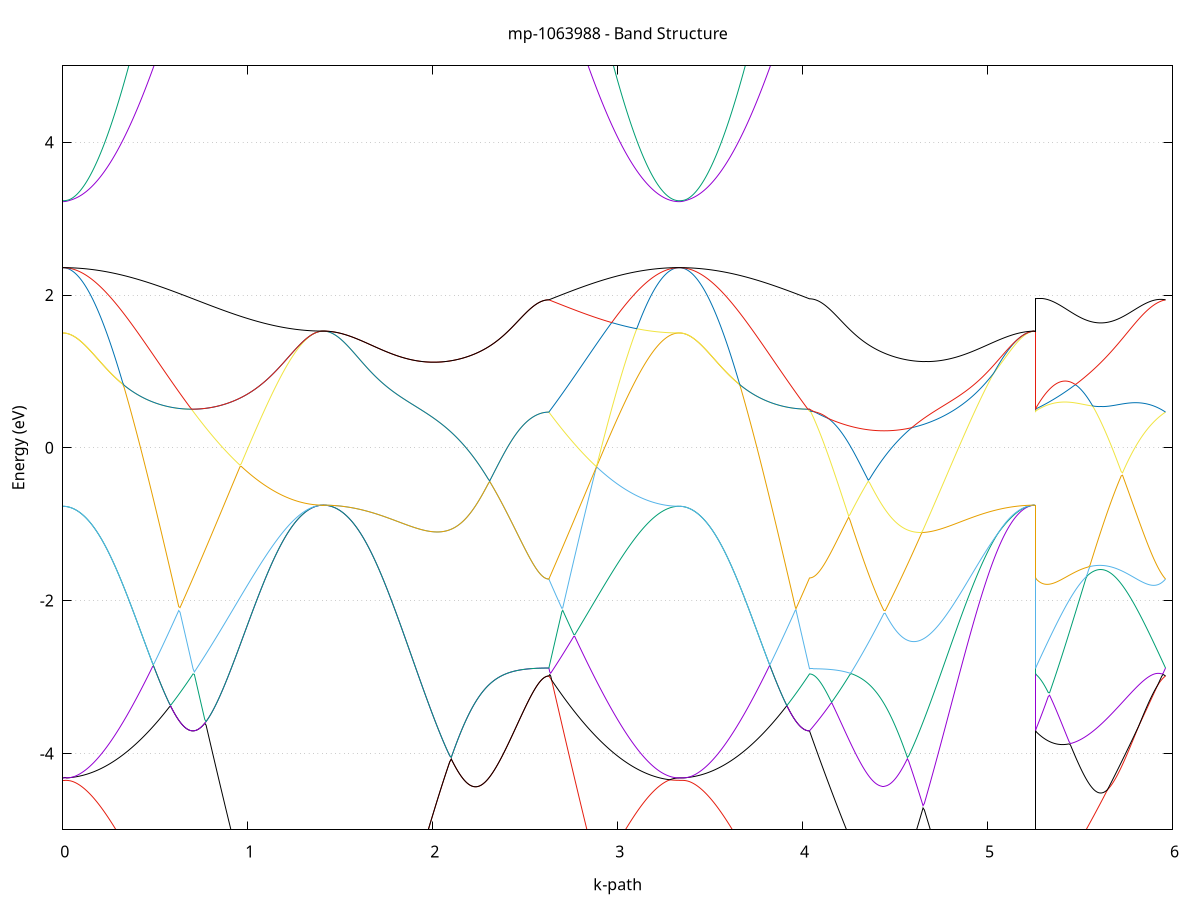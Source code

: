 set title 'mp-1063988 - Band Structure'
set xlabel 'k-path'
set ylabel 'Energy (eV)'
set grid y
set yrange [-5:5]
set terminal png size 800,600
set output 'mp-1063988_bands_gnuplot.png'
plot '-' using 1:2 with lines notitle, '-' using 1:2 with lines notitle, '-' using 1:2 with lines notitle, '-' using 1:2 with lines notitle, '-' using 1:2 with lines notitle, '-' using 1:2 with lines notitle, '-' using 1:2 with lines notitle, '-' using 1:2 with lines notitle, '-' using 1:2 with lines notitle, '-' using 1:2 with lines notitle, '-' using 1:2 with lines notitle, '-' using 1:2 with lines notitle, '-' using 1:2 with lines notitle, '-' using 1:2 with lines notitle, '-' using 1:2 with lines notitle, '-' using 1:2 with lines notitle, '-' using 1:2 with lines notitle, '-' using 1:2 with lines notitle, '-' using 1:2 with lines notitle, '-' using 1:2 with lines notitle, '-' using 1:2 with lines notitle, '-' using 1:2 with lines notitle, '-' using 1:2 with lines notitle, '-' using 1:2 with lines notitle
0.000000 -17.706585
0.007043 -17.706485
0.014086 -17.705985
0.021129 -17.705185
0.028172 -17.704085
0.035215 -17.702685
0.042258 -17.700885
0.049301 -17.698885
0.056344 -17.696485
0.063387 -17.693785
0.070430 -17.690785
0.077473 -17.687485
0.084516 -17.683785
0.091559 -17.679885
0.098602 -17.675585
0.105645 -17.670985
0.112688 -17.666085
0.119731 -17.660885
0.126774 -17.655385
0.133817 -17.649485
0.140860 -17.643385
0.147903 -17.636885
0.154946 -17.630085
0.161989 -17.622985
0.169032 -17.615585
0.176075 -17.607785
0.183118 -17.599785
0.190161 -17.591385
0.197204 -17.582685
0.204247 -17.573785
0.211290 -17.564485
0.218333 -17.554785
0.225376 -17.544885
0.232419 -17.534685
0.239462 -17.524085
0.246505 -17.513285
0.253548 -17.502085
0.260591 -17.490585
0.267634 -17.478785
0.274677 -17.466685
0.281720 -17.454285
0.288763 -17.441585
0.295806 -17.428585
0.302849 -17.415185
0.309892 -17.401585
0.316935 -17.387585
0.323978 -17.373385
0.331021 -17.358785
0.338064 -17.343885
0.345107 -17.328785
0.352151 -17.313285
0.359194 -17.297485
0.366237 -17.281385
0.373280 -17.264985
0.380323 -17.248285
0.387366 -17.231285
0.394409 -17.213985
0.401452 -17.196485
0.408495 -17.178585
0.415538 -17.160385
0.422581 -17.141885
0.429624 -17.123085
0.436667 -17.103985
0.443710 -17.084585
0.450753 -17.064885
0.457796 -17.044885
0.464839 -17.024685
0.471882 -17.004085
0.478925 -16.983285
0.485968 -16.962085
0.493011 -16.940685
0.500054 -16.918985
0.507097 -16.896985
0.514140 -16.874685
0.521183 -16.852085
0.528226 -16.829185
0.535269 -16.805985
0.542312 -16.782585
0.549355 -16.758885
0.556398 -16.734885
0.563441 -16.710585
0.570484 -16.686085
0.577527 -16.661185
0.584570 -16.636085
0.591613 -16.610685
0.598656 -16.585085
0.605699 -16.559185
0.612742 -16.532985
0.619785 -16.506485
0.626828 -16.479785
0.633871 -16.452785
0.640914 -16.425485
0.647957 -16.397985
0.655000 -16.370185
0.662043 -16.342185
0.669086 -16.313885
0.676129 -16.285385
0.683172 -16.256585
0.690215 -16.227485
0.697258 -16.198185
0.704301 -16.168685
0.711344 -16.138885
0.718387 -16.108885
0.725430 -16.078585
0.732473 -16.048085
0.739516 -16.017385
0.746559 -15.986385
0.753602 -15.955285
0.760645 -15.923785
0.767688 -15.892185
0.774731 -15.860385
0.781774 -15.828285
0.788817 -15.795985
0.795860 -15.763485
0.802903 -15.730785
0.809946 -15.697985
0.816989 -15.664885
0.824032 -15.631585
0.831075 -15.598085
0.838118 -15.564485
0.845161 -15.530585
0.852204 -15.496585
0.859247 -15.462385
0.866290 -15.427985
0.873333 -15.393485
0.880376 -15.358885
0.887419 -15.323985
0.894462 -15.289085
0.901505 -15.253985
0.908548 -15.218685
0.915591 -15.183285
0.922634 -15.147885
0.929677 -15.112185
0.936720 -15.076485
0.943763 -15.040685
0.950806 -15.004785
0.957849 -14.968785
0.964892 -14.932785
0.971935 -14.896585
0.978978 -14.860385
0.986021 -14.824185
0.993064 -14.787885
1.000107 -14.751585
1.007150 -14.715285
1.014193 -14.678985
1.021236 -14.642585
1.028279 -14.606285
1.035322 -14.569985
1.042366 -14.533785
1.049409 -14.497585
1.056452 -14.461485
1.063495 -14.425385
1.070538 -14.389485
1.077581 -14.353585
1.084624 -14.317885
1.091667 -14.282385
1.098710 -14.246985
1.105753 -14.211785
1.112796 -14.176785
1.119839 -14.141985
1.126882 -14.107485
1.133925 -14.073185
1.140968 -14.039185
1.148011 -14.005585
1.155054 -13.972185
1.162097 -13.939185
1.169140 -13.906685
1.176183 -13.874485
1.183226 -13.842685
1.190269 -13.811485
1.197312 -13.780685
1.204355 -13.750485
1.211398 -13.720785
1.218441 -13.691685
1.225484 -13.663285
1.232527 -13.635485
1.239570 -13.608385
1.246613 -13.581985
1.253656 -13.556385
1.260699 -13.531585
1.267742 -13.507585
1.274785 -13.484485
1.281828 -13.462285
1.288871 -13.441085
1.295914 -13.420785
1.302957 -13.401585
1.310000 -13.383385
1.317043 -13.366285
1.324086 -13.350285
1.331129 -13.335385
1.338172 -13.321785
1.345215 -13.309285
1.352258 -13.298085
1.359301 -13.288085
1.366344 -13.279385
1.373387 -13.272085
1.380430 -13.265985
1.387473 -13.261285
1.394516 -13.257885
1.401559 -13.255885
1.408602 -13.255285
1.408602 -13.255285
1.417251 -13.255885
1.425900 -13.258085
1.434549 -13.261685
1.443198 -13.266685
1.451847 -13.273185
1.460496 -13.280985
1.469145 -13.290285
1.477794 -13.300885
1.486443 -13.312785
1.495093 -13.325985
1.503742 -13.340385
1.512391 -13.356085
1.521040 -13.372885
1.529689 -13.390885
1.538338 -13.409885
1.546987 -13.430085
1.555636 -13.451185
1.564285 -13.473285
1.572934 -13.496285
1.581583 -13.520185
1.590232 -13.544885
1.598881 -13.570385
1.607530 -13.596585
1.616179 -13.623585
1.624828 -13.651085
1.633477 -13.679285
1.642126 -13.708085
1.650775 -13.737385
1.659425 -13.767185
1.668074 -13.797385
1.676723 -13.828085
1.685372 -13.859085
1.694021 -13.890485
1.702670 -13.922185
1.711319 -13.954185
1.719968 -13.986385
1.728617 -14.018785
1.737266 -14.051485
1.745915 -14.084285
1.754564 -14.117185
1.763213 -14.150285
1.771862 -14.183485
1.780511 -14.216685
1.789160 -14.249985
1.797809 -14.283285
1.806458 -14.316585
1.815107 -14.349885
1.823757 -14.383085
1.832406 -14.416285
1.841055 -14.449485
1.849704 -14.482485
1.858353 -14.515485
1.867002 -14.548285
1.875651 -14.580985
1.884300 -14.613585
1.892949 -14.645985
1.901598 -14.678285
1.910247 -14.710385
1.918896 -14.742185
1.927545 -14.773885
1.936194 -14.805385
1.944843 -14.836585
1.953492 -14.867585
1.962141 -14.898385
1.970790 -14.928885
1.979439 -14.959185
1.988089 -14.989185
1.996738 -15.018885
2.005387 -15.048285
2.014036 -15.077485
2.022685 -15.106285
2.031334 -15.134885
2.039983 -15.163085
2.048632 -15.191085
2.057281 -15.218685
2.065930 -15.245985
2.074579 -15.272885
2.083228 -15.299485
2.091877 -15.325785
2.100526 -15.351685
2.109175 -15.377285
2.117824 -15.402485
2.126473 -15.427285
2.135122 -15.451785
2.143771 -15.475985
2.152421 -15.499685
2.161070 -15.523085
2.169719 -15.546085
2.178368 -15.568685
2.187017 -15.590885
2.195666 -15.612785
2.204315 -15.634185
2.212964 -15.655285
2.221613 -15.675885
2.230262 -15.696185
2.238911 -15.715985
2.247560 -15.735485
2.256209 -15.754485
2.264858 -15.773085
2.273507 -15.791385
2.282156 -15.809185
2.290805 -15.826585
2.299454 -15.843485
2.308103 -15.860085
2.316753 -15.876185
2.325402 -15.891885
2.334051 -15.907185
2.342700 -15.922085
2.351349 -15.936485
2.359998 -15.950485
2.368647 -15.963985
2.377296 -15.977185
2.385945 -15.989885
2.394594 -16.002085
2.403243 -16.013985
2.411892 -16.025285
2.420541 -16.036285
2.429190 -16.046785
2.437839 -16.056885
2.446488 -16.066485
2.455137 -16.075685
2.463786 -16.084385
2.472435 -16.092685
2.481085 -16.100585
2.489734 -16.107985
2.498383 -16.114985
2.507032 -16.121485
2.515681 -16.127585
2.524330 -16.133185
2.532979 -16.138385
2.541628 -16.143085
2.550277 -16.147385
2.558926 -16.151185
2.567575 -16.154585
2.576224 -16.157485
2.584873 -16.159985
2.593522 -16.161985
2.602171 -16.163585
2.610820 -16.164685
2.619469 -16.165385
2.628118 -16.165585
2.628118 -16.165585
2.633118 -16.186585
2.638118 -16.207485
2.643117 -16.228285
2.648117 -16.248885
2.653116 -16.269485
2.658116 -16.289885
2.663115 -16.310085
2.668115 -16.330285
2.673115 -16.350285
2.678114 -16.370185
2.683114 -16.389885
2.688113 -16.409485
2.693113 -16.428985
2.698112 -16.448385
2.703112 -16.467585
2.708112 -16.486685
2.713111 -16.505585
2.718111 -16.524485
2.723110 -16.543185
2.728110 -16.561685
2.733109 -16.580085
2.738109 -16.598385
2.743109 -16.616485
2.748108 -16.634585
2.753108 -16.652385
2.758107 -16.670085
2.763107 -16.687685
2.768106 -16.705185
2.773106 -16.722485
2.778105 -16.739685
2.783105 -16.756685
2.788105 -16.773585
2.793104 -16.790285
2.798104 -16.806885
2.803103 -16.823385
2.808103 -16.839685
2.813102 -16.855885
2.818102 -16.871885
2.823102 -16.887785
2.828101 -16.903485
2.833101 -16.919085
2.838100 -16.934585
2.843100 -16.949885
2.848099 -16.965085
2.853099 -16.980085
2.858099 -16.994885
2.863098 -17.009585
2.868098 -17.024185
2.873097 -17.038585
2.878097 -17.052885
2.883096 -17.066985
2.888096 -17.080985
2.893096 -17.094885
2.898095 -17.108485
2.903095 -17.122085
2.908094 -17.135485
2.913094 -17.148685
2.918093 -17.161785
2.923093 -17.174685
2.928093 -17.187485
2.933092 -17.200085
2.938092 -17.212585
2.943091 -17.224885
2.948091 -17.237085
2.953090 -17.249085
2.958090 -17.260985
2.963090 -17.272685
2.968089 -17.284285
2.973089 -17.295685
2.978088 -17.306985
2.983088 -17.318085
2.988087 -17.328985
2.993087 -17.339785
2.998087 -17.350485
3.003086 -17.360985
3.008086 -17.371285
3.013085 -17.381485
3.018085 -17.391485
3.023084 -17.401385
3.028084 -17.411085
3.033084 -17.420685
3.038083 -17.430085
3.043083 -17.439285
3.048082 -17.448385
3.053082 -17.457385
3.058081 -17.466185
3.063081 -17.474785
3.068081 -17.483285
3.073080 -17.491585
3.078080 -17.499785
3.083079 -17.507785
3.088079 -17.515585
3.093078 -17.523285
3.098078 -17.530885
3.103078 -17.538185
3.108077 -17.545485
3.113077 -17.552485
3.118076 -17.559385
3.123076 -17.566185
3.128075 -17.572785
3.133075 -17.579185
3.138075 -17.585485
3.143074 -17.591585
3.148074 -17.597585
3.153073 -17.603385
3.158073 -17.608985
3.163072 -17.614485
3.168072 -17.619885
3.173072 -17.624985
3.178071 -17.629985
3.183071 -17.634885
3.188070 -17.639585
3.193070 -17.644085
3.198069 -17.648485
3.203069 -17.652685
3.208069 -17.656785
3.213068 -17.660685
3.218068 -17.664385
3.223067 -17.667985
3.228067 -17.671485
3.233066 -17.674685
3.238066 -17.677785
3.243066 -17.680785
3.248065 -17.683585
3.253065 -17.686185
3.258064 -17.688685
3.263064 -17.690985
3.268063 -17.693185
3.273063 -17.695085
3.278063 -17.696985
3.283062 -17.698685
3.288062 -17.700185
3.293061 -17.701485
3.298061 -17.702685
3.303060 -17.703785
3.308060 -17.704585
3.313059 -17.705385
3.318059 -17.705885
3.323059 -17.706285
3.328058 -17.706585
3.333058 -17.706585
3.333058 -17.706585
3.337129 -17.706585
3.341200 -17.706385
3.345271 -17.706185
3.349342 -17.705785
3.353413 -17.705285
3.357484 -17.704685
3.361556 -17.703985
3.365627 -17.703185
3.369698 -17.702285
3.373769 -17.701285
3.377840 -17.700185
3.381911 -17.698985
3.385982 -17.697685
3.390053 -17.696285
3.394124 -17.694685
3.398195 -17.693085
3.402267 -17.691285
3.406338 -17.689485
3.410409 -17.687485
3.414480 -17.685485
3.418551 -17.683285
3.422622 -17.680985
3.426693 -17.678685
3.430764 -17.676185
3.434835 -17.673585
3.438906 -17.670885
3.442978 -17.668085
3.447049 -17.665185
3.451120 -17.662185
3.455191 -17.659085
3.459262 -17.655785
3.463333 -17.652485
3.467404 -17.649085
3.471475 -17.645485
3.475546 -17.641885
3.479618 -17.638085
3.483689 -17.634285
3.487760 -17.630285
3.491831 -17.626285
3.495902 -17.622085
3.499973 -17.617785
3.504044 -17.613385
3.508115 -17.608985
3.512186 -17.604385
3.516257 -17.599685
3.520329 -17.594885
3.524400 -17.589985
3.528471 -17.584985
3.532542 -17.579885
3.536613 -17.574685
3.540684 -17.569285
3.544755 -17.563885
3.548826 -17.558385
3.552897 -17.552685
3.556969 -17.546985
3.561040 -17.541185
3.565111 -17.535185
3.569182 -17.529185
3.573253 -17.522985
3.577324 -17.516785
3.581395 -17.510385
3.585466 -17.503885
3.589537 -17.497385
3.593608 -17.490685
3.597680 -17.483885
3.601751 -17.476985
3.605822 -17.469985
3.609893 -17.462985
3.613964 -17.455785
3.618035 -17.448485
3.622106 -17.441085
3.626177 -17.433585
3.630248 -17.425985
3.634319 -17.418285
3.638391 -17.410485
3.642462 -17.402485
3.646533 -17.394485
3.650604 -17.386385
3.654675 -17.378185
3.658746 -17.369885
3.662817 -17.361385
3.666888 -17.352885
3.670959 -17.344285
3.675031 -17.335585
3.679102 -17.326685
3.683173 -17.317785
3.687244 -17.308785
3.691315 -17.299585
3.695386 -17.290385
3.699457 -17.280985
3.703528 -17.271585
3.707599 -17.262085
3.711670 -17.252385
3.715742 -17.242685
3.719813 -17.232785
3.723884 -17.222885
3.727955 -17.212785
3.732026 -17.202685
3.736097 -17.192385
3.740168 -17.182085
3.744239 -17.171585
3.748310 -17.161085
3.752381 -17.150485
3.756453 -17.139685
3.760524 -17.128885
3.764595 -17.117885
3.768666 -17.106885
3.772737 -17.095685
3.776808 -17.084485
3.780879 -17.073085
3.784950 -17.061685
3.789021 -17.050185
3.793093 -17.038485
3.797164 -17.026785
3.801235 -17.014985
3.805306 -17.002985
3.809377 -16.990985
3.813448 -16.978885
3.817519 -16.966685
3.821590 -16.954285
3.825661 -16.941885
3.829732 -16.929385
3.833804 -16.916785
3.837875 -16.904085
3.841946 -16.891285
3.846017 -16.878385
3.850088 -16.865385
3.854159 -16.852285
3.858230 -16.839085
3.862301 -16.825885
3.866372 -16.812485
3.870444 -16.798985
3.874515 -16.785485
3.878586 -16.771785
3.882657 -16.758085
3.886728 -16.744185
3.890799 -16.730285
3.894870 -16.716285
3.898941 -16.702085
3.903012 -16.687885
3.907083 -16.673585
3.911155 -16.659185
3.915226 -16.644685
3.919297 -16.630085
3.923368 -16.615485
3.927439 -16.600685
3.931510 -16.585785
3.935581 -16.570885
3.939652 -16.555785
3.943723 -16.540685
3.947794 -16.525485
3.951866 -16.510185
3.955937 -16.494785
3.960008 -16.479285
3.964079 -16.463685
3.968150 -16.448085
3.972221 -16.432285
3.976292 -16.416485
3.980363 -16.400585
3.984434 -16.384485
3.988506 -16.368385
3.992577 -16.352285
3.996648 -16.335985
4.000719 -16.319585
4.004790 -16.303185
4.008861 -16.286685
4.012932 -16.270085
4.017003 -16.253385
4.021074 -16.236585
4.025145 -16.219685
4.029217 -16.202785
4.033288 -16.185785
4.037359 -16.168685
4.037359 -16.168685
4.044414 -16.168585
4.051470 -16.168085
4.058526 -16.167385
4.065581 -16.166385
4.072637 -16.165085
4.079693 -16.163485
4.086748 -16.161585
4.093804 -16.159285
4.100859 -16.156785
4.107915 -16.153985
4.114971 -16.150885
4.122026 -16.147485
4.129082 -16.143785
4.136137 -16.139785
4.143193 -16.135385
4.150249 -16.130785
4.157304 -16.125885
4.164360 -16.120685
4.171416 -16.115185
4.178471 -16.109385
4.185527 -16.103285
4.192582 -16.096885
4.199638 -16.090185
4.206694 -16.083285
4.213749 -16.075985
4.220805 -16.068385
4.227861 -16.060485
4.234916 -16.052385
4.241972 -16.043885
4.249027 -16.035185
4.256083 -16.026085
4.263139 -16.016785
4.270194 -16.007185
4.277250 -15.997285
4.284306 -15.986985
4.291361 -15.976585
4.298417 -15.965785
4.305472 -15.954685
4.312528 -15.943285
4.319584 -15.931685
4.326639 -15.919785
4.333695 -15.907585
4.340750 -15.895085
4.347806 -15.882285
4.354862 -15.869185
4.361917 -15.855885
4.368973 -15.842185
4.376029 -15.828285
4.383084 -15.814185
4.390140 -15.799685
4.397195 -15.784985
4.404251 -15.769985
4.411307 -15.754685
4.418362 -15.739085
4.425418 -15.723285
4.432474 -15.707185
4.439529 -15.690785
4.446585 -15.674185
4.453640 -15.657285
4.460696 -15.640085
4.467752 -15.622685
4.474807 -15.604985
4.481863 -15.586985
4.488919 -15.568785
4.495974 -15.550385
4.503030 -15.531685
4.510085 -15.512685
4.517141 -15.493485
4.524197 -15.473985
4.531252 -15.454285
4.538308 -15.434285
4.545363 -15.414085
4.552419 -15.393685
4.559475 -15.372985
4.566530 -15.351985
4.573586 -15.330885
4.580642 -15.309485
4.587697 -15.287885
4.594753 -15.265985
4.601808 -15.243985
4.608864 -15.221685
4.615920 -15.199185
4.622975 -15.176485
4.630031 -15.153485
4.637087 -15.130385
4.644142 -15.107085
4.651198 -15.083485
4.658253 -15.059785
4.665309 -15.035885
4.672365 -15.011685
4.679420 -14.987385
4.686476 -14.962885
4.693532 -14.938285
4.700587 -14.913385
4.707643 -14.888385
4.714698 -14.863185
4.721754 -14.837885
4.728810 -14.812385
4.735865 -14.786685
4.742921 -14.760985
4.749976 -14.734985
4.757032 -14.708985
4.764088 -14.682785
4.771143 -14.656485
4.778199 -14.630085
4.785255 -14.603585
4.792310 -14.576885
4.799366 -14.550185
4.806421 -14.523385
4.813477 -14.496485
4.820533 -14.469585
4.827588 -14.442585
4.834644 -14.415485
4.841700 -14.388385
4.848755 -14.361285
4.855811 -14.334085
4.862866 -14.306885
4.869922 -14.279685
4.876978 -14.252485
4.884033 -14.225385
4.891089 -14.198185
4.898145 -14.171085
4.905200 -14.144085
4.912256 -14.117085
4.919311 -14.090185
4.926367 -14.063285
4.933423 -14.036585
4.940478 -14.009985
4.947534 -13.983585
4.954589 -13.957285
4.961645 -13.931085
4.968701 -13.905185
4.975756 -13.879385
4.982812 -13.853785
4.989868 -13.828485
4.996923 -13.803485
5.003979 -13.778685
5.011034 -13.754185
5.018090 -13.729985
5.025146 -13.706185
5.032201 -13.682685
5.039257 -13.659585
5.046313 -13.636885
5.053368 -13.614585
5.060424 -13.592685
5.067479 -13.571285
5.074535 -13.550485
5.081591 -13.530085
5.088646 -13.510185
5.095702 -13.490985
5.102758 -13.472285
5.109813 -13.454185
5.116869 -13.436785
5.123924 -13.419985
5.130980 -13.403885
5.138036 -13.388585
5.145091 -13.373885
5.152147 -13.359985
5.159202 -13.346885
5.166258 -13.334585
5.173314 -13.323085
5.180369 -13.312485
5.187425 -13.302685
5.194481 -13.293785
5.201536 -13.285785
5.208592 -13.278585
5.215647 -13.272485
5.222703 -13.267185
5.229759 -13.262885
5.236814 -13.259485
5.243870 -13.257085
5.250926 -13.255685
5.257981 -13.255285
5.257981 -16.168685
5.265024 -16.183285
5.272067 -16.197685
5.279110 -16.211785
5.286153 -16.225585
5.293196 -16.239085
5.300239 -16.252285
5.307282 -16.265285
5.314325 -16.277885
5.321368 -16.290285
5.328411 -16.302285
5.335454 -16.314085
5.342497 -16.325585
5.349540 -16.336785
5.356583 -16.347585
5.363626 -16.358185
5.370669 -16.368585
5.377712 -16.378585
5.384755 -16.388285
5.391798 -16.397685
5.398841 -16.406785
5.405884 -16.415585
5.412927 -16.424185
5.419970 -16.432385
5.427013 -16.440285
5.434056 -16.447985
5.441099 -16.455285
5.448142 -16.462385
5.455185 -16.469085
5.462228 -16.475485
5.469271 -16.481685
5.476314 -16.487485
5.483357 -16.493085
5.490400 -16.498285
5.497444 -16.503285
5.504487 -16.507885
5.511530 -16.512285
5.518573 -16.516285
5.525616 -16.519985
5.532659 -16.523485
5.539702 -16.526585
5.546745 -16.529385
5.553788 -16.531985
5.560831 -16.534185
5.567874 -16.536085
5.574917 -16.537785
5.581960 -16.539085
5.589003 -16.540085
5.596046 -16.540885
5.603089 -16.541285
5.610132 -16.541385
5.617175 -16.541185
5.624218 -16.540685
5.631261 -16.539885
5.638304 -16.538885
5.645347 -16.537485
5.652390 -16.535785
5.659433 -16.533785
5.666476 -16.531485
5.673519 -16.528885
5.680562 -16.525985
5.687605 -16.522785
5.694648 -16.519285
5.701691 -16.515485
5.708734 -16.511385
5.715777 -16.506985
5.722820 -16.502285
5.729863 -16.497285
5.736906 -16.491985
5.743949 -16.486385
5.750992 -16.480385
5.758035 -16.474185
5.765078 -16.467685
5.772121 -16.460885
5.779164 -16.453785
5.786207 -16.446385
5.793250 -16.438685
5.800293 -16.430685
5.807336 -16.422385
5.814379 -16.413885
5.821422 -16.404985
5.828465 -16.395785
5.835508 -16.386285
5.842551 -16.376485
5.849594 -16.366485
5.856637 -16.356085
5.863680 -16.345385
5.870723 -16.334485
5.877766 -16.323185
5.884809 -16.311685
5.891852 -16.299885
5.898895 -16.287685
5.905938 -16.275285
5.912981 -16.262585
5.920024 -16.249585
5.927067 -16.236285
5.934110 -16.222785
5.941153 -16.208885
5.948196 -16.194785
5.955239 -16.180285
5.962282 -16.165585
e
0.000000 -13.243985
0.007043 -13.244085
0.014086 -13.244285
0.021129 -13.244785
0.028172 -13.245385
0.035215 -13.246185
0.042258 -13.247085
0.049301 -13.248185
0.056344 -13.249485
0.063387 -13.250985
0.070430 -13.252585
0.077473 -13.254385
0.084516 -13.256285
0.091559 -13.258385
0.098602 -13.260685
0.105645 -13.263085
0.112688 -13.265585
0.119731 -13.268285
0.126774 -13.271085
0.133817 -13.274085
0.140860 -13.277185
0.147903 -13.280385
0.154946 -13.283785
0.161989 -13.287285
0.169032 -13.290785
0.176075 -13.294485
0.183118 -13.298285
0.190161 -13.302185
0.197204 -13.306185
0.204247 -13.310285
0.211290 -13.314485
0.218333 -13.318785
0.225376 -13.323085
0.232419 -13.327485
0.239462 -13.331985
0.246505 -13.336485
0.253548 -13.341085
0.260591 -13.345685
0.267634 -13.350385
0.274677 -13.355085
0.281720 -13.359885
0.288763 -13.364685
0.295806 -13.369485
0.302849 -13.374285
0.309892 -13.379185
0.316935 -13.383985
0.323978 -13.388885
0.331021 -13.393685
0.338064 -13.398585
0.345107 -13.403485
0.352151 -13.408285
0.359194 -13.413085
0.366237 -13.417885
0.373280 -13.422685
0.380323 -13.427385
0.387366 -13.432085
0.394409 -13.436685
0.401452 -13.441285
0.408495 -13.445885
0.415538 -13.450385
0.422581 -13.454885
0.429624 -13.459285
0.436667 -13.463585
0.443710 -13.467885
0.450753 -13.472085
0.457796 -13.476185
0.464839 -13.480185
0.471882 -13.484185
0.478925 -13.488085
0.485968 -13.491785
0.493011 -13.495485
0.500054 -13.499185
0.507097 -13.502685
0.514140 -13.506085
0.521183 -13.509385
0.528226 -13.512585
0.535269 -13.515685
0.542312 -13.518685
0.549355 -13.521585
0.556398 -13.524385
0.563441 -13.527085
0.570484 -13.529585
0.577527 -13.532085
0.584570 -13.534385
0.591613 -13.536585
0.598656 -13.538685
0.605699 -13.540585
0.612742 -13.542485
0.619785 -13.544185
0.626828 -13.545785
0.633871 -13.547185
0.640914 -13.548485
0.647957 -13.549685
0.655000 -13.550785
0.662043 -13.551685
0.669086 -13.552485
0.676129 -13.553185
0.683172 -13.553785
0.690215 -13.554185
0.697258 -13.554385
0.704301 -13.554585
0.711344 -13.554585
0.718387 -13.554485
0.725430 -13.554185
0.732473 -13.553785
0.739516 -13.553285
0.746559 -13.552685
0.753602 -13.551885
0.760645 -13.550985
0.767688 -13.549885
0.774731 -13.548685
0.781774 -13.547385
0.788817 -13.545985
0.795860 -13.544385
0.802903 -13.542785
0.809946 -13.540985
0.816989 -13.538985
0.824032 -13.536985
0.831075 -13.534785
0.838118 -13.532485
0.845161 -13.530085
0.852204 -13.527585
0.859247 -13.524985
0.866290 -13.522185
0.873333 -13.519385
0.880376 -13.516385
0.887419 -13.513285
0.894462 -13.510185
0.901505 -13.506885
0.908548 -13.503485
0.915591 -13.500085
0.922634 -13.496485
0.929677 -13.492885
0.936720 -13.489085
0.943763 -13.485285
0.950806 -13.481385
0.957849 -13.477385
0.964892 -13.473385
0.971935 -13.469285
0.978978 -13.465085
0.986021 -13.460785
0.993064 -13.456485
1.000107 -13.452085
1.007150 -13.447685
1.014193 -13.443185
1.021236 -13.438685
1.028279 -13.434185
1.035322 -13.429585
1.042366 -13.424885
1.049409 -13.420285
1.056452 -13.415585
1.063495 -13.410885
1.070538 -13.406185
1.077581 -13.401485
1.084624 -13.396685
1.091667 -13.391985
1.098710 -13.387285
1.105753 -13.382485
1.112796 -13.377785
1.119839 -13.373085
1.126882 -13.368485
1.133925 -13.363785
1.140968 -13.359185
1.148011 -13.354685
1.155054 -13.350085
1.162097 -13.345685
1.169140 -13.341185
1.176183 -13.336885
1.183226 -13.332585
1.190269 -13.328285
1.197312 -13.324185
1.204355 -13.320085
1.211398 -13.316085
1.218441 -13.312185
1.225484 -13.308385
1.232527 -13.304685
1.239570 -13.301085
1.246613 -13.297585
1.253656 -13.294185
1.260699 -13.290885
1.267742 -13.287685
1.274785 -13.284685
1.281828 -13.281785
1.288871 -13.278985
1.295914 -13.276385
1.302957 -13.273885
1.310000 -13.271585
1.317043 -13.269385
1.324086 -13.267285
1.331129 -13.265385
1.338172 -13.263685
1.345215 -13.262085
1.352258 -13.260685
1.359301 -13.259385
1.366344 -13.258285
1.373387 -13.257385
1.380430 -13.256585
1.387473 -13.255985
1.394516 -13.255585
1.401559 -13.255285
1.408602 -13.255285
1.408602 -13.255285
1.417251 -13.255885
1.425900 -13.258085
1.434549 -13.261685
1.443198 -13.266685
1.451847 -13.273185
1.460496 -13.280985
1.469145 -13.290285
1.477794 -13.300885
1.486443 -13.312785
1.495093 -13.325985
1.503742 -13.340385
1.512391 -13.356085
1.521040 -13.372885
1.529689 -13.390885
1.538338 -13.409885
1.546987 -13.430085
1.555636 -13.451185
1.564285 -13.473285
1.572934 -13.496285
1.581583 -13.520185
1.590232 -13.544885
1.598881 -13.570385
1.607530 -13.596585
1.616179 -13.623585
1.624828 -13.651085
1.633477 -13.679285
1.642126 -13.708085
1.650775 -13.737385
1.659425 -13.767185
1.668074 -13.797385
1.676723 -13.828085
1.685372 -13.859085
1.694021 -13.890485
1.702670 -13.922185
1.711319 -13.954185
1.719968 -13.986385
1.728617 -14.018785
1.737266 -14.051485
1.745915 -14.084285
1.754564 -14.117185
1.763213 -14.150285
1.771862 -14.183485
1.780511 -14.216685
1.789160 -14.249985
1.797809 -14.283285
1.806458 -14.316585
1.815107 -14.349885
1.823757 -14.383085
1.832406 -14.416285
1.841055 -14.449485
1.849704 -14.482485
1.858353 -14.515485
1.867002 -14.548285
1.875651 -14.580985
1.884300 -14.613585
1.892949 -14.645985
1.901598 -14.678285
1.910247 -14.710385
1.918896 -14.742185
1.927545 -14.773885
1.936194 -14.805385
1.944843 -14.836585
1.953492 -14.867585
1.962141 -14.898385
1.970790 -14.928885
1.979439 -14.959185
1.988089 -14.989185
1.996738 -15.018885
2.005387 -15.048285
2.014036 -15.077485
2.022685 -15.106285
2.031334 -15.134885
2.039983 -15.163085
2.048632 -15.191085
2.057281 -15.218685
2.065930 -15.245985
2.074579 -15.272885
2.083228 -15.299485
2.091877 -15.325785
2.100526 -15.351685
2.109175 -15.377285
2.117824 -15.402485
2.126473 -15.427285
2.135122 -15.451785
2.143771 -15.475985
2.152421 -15.499685
2.161070 -15.523085
2.169719 -15.546085
2.178368 -15.568685
2.187017 -15.590885
2.195666 -15.612785
2.204315 -15.634185
2.212964 -15.655285
2.221613 -15.675885
2.230262 -15.696185
2.238911 -15.715985
2.247560 -15.735485
2.256209 -15.754485
2.264858 -15.773085
2.273507 -15.791385
2.282156 -15.809185
2.290805 -15.826585
2.299454 -15.843485
2.308103 -15.860085
2.316753 -15.876185
2.325402 -15.891885
2.334051 -15.907185
2.342700 -15.922085
2.351349 -15.936485
2.359998 -15.950485
2.368647 -15.963985
2.377296 -15.977185
2.385945 -15.989885
2.394594 -16.002085
2.403243 -16.013985
2.411892 -16.025285
2.420541 -16.036285
2.429190 -16.046785
2.437839 -16.056885
2.446488 -16.066485
2.455137 -16.075685
2.463786 -16.084385
2.472435 -16.092685
2.481085 -16.100585
2.489734 -16.107985
2.498383 -16.114985
2.507032 -16.121485
2.515681 -16.127585
2.524330 -16.133185
2.532979 -16.138385
2.541628 -16.143085
2.550277 -16.147385
2.558926 -16.151185
2.567575 -16.154585
2.576224 -16.157485
2.584873 -16.159985
2.593522 -16.161985
2.602171 -16.163585
2.610820 -16.164685
2.619469 -16.165385
2.628118 -16.165585
2.628118 -16.165585
2.633118 -16.144485
2.638118 -16.123185
2.643117 -16.101785
2.648117 -16.080285
2.653116 -16.058685
2.658116 -16.036985
2.663115 -16.015085
2.668115 -15.993085
2.673115 -15.970985
2.678114 -15.948785
2.683114 -15.926485
2.688113 -15.904085
2.693113 -15.881585
2.698112 -15.858885
2.703112 -15.836185
2.708112 -15.813285
2.713111 -15.790285
2.718111 -15.767185
2.723110 -15.744085
2.728110 -15.720785
2.733109 -15.697385
2.738109 -15.673885
2.743109 -15.650285
2.748108 -15.626585
2.753108 -15.602885
2.758107 -15.578985
2.763107 -15.554985
2.768106 -15.530985
2.773106 -15.506785
2.778105 -15.482585
2.783105 -15.458285
2.788105 -15.433885
2.793104 -15.409385
2.798104 -15.384785
2.803103 -15.360185
2.808103 -15.335485
2.813102 -15.310685
2.818102 -15.285785
2.823102 -15.260885
2.828101 -15.235885
2.833101 -15.210785
2.838100 -15.185585
2.843100 -15.160385
2.848099 -15.135185
2.853099 -15.109885
2.858099 -15.084485
2.863098 -15.059085
2.868098 -15.033585
2.873097 -15.008085
2.878097 -14.982485
2.883096 -14.956885
2.888096 -14.931285
2.893096 -14.905585
2.898095 -14.879885
2.903095 -14.854085
2.908094 -14.828385
2.913094 -14.802585
2.918093 -14.776785
2.923093 -14.750985
2.928093 -14.725185
2.933092 -14.699285
2.938092 -14.673485
2.943091 -14.647685
2.948091 -14.621785
2.953090 -14.595985
2.958090 -14.570185
2.963090 -14.544385
2.968089 -14.518585
2.973089 -14.492885
2.978088 -14.467185
2.983088 -14.441585
2.988087 -14.415885
2.993087 -14.390385
2.998087 -14.364785
3.003086 -14.339385
3.008086 -14.313985
3.013085 -14.288685
3.018085 -14.263485
3.023084 -14.238285
3.028084 -14.213285
3.033084 -14.188285
3.038083 -14.163385
3.043083 -14.138685
3.048082 -14.114085
3.053082 -14.089585
3.058081 -14.065185
3.063081 -14.040985
3.068081 -14.016985
3.073080 -13.993085
3.078080 -13.969385
3.083079 -13.945785
3.088079 -13.922485
3.093078 -13.899285
3.098078 -13.876385
3.103078 -13.853585
3.108077 -13.831085
3.113077 -13.808885
3.118076 -13.786785
3.123076 -13.765085
3.128075 -13.743585
3.133075 -13.722385
3.138075 -13.701385
3.143074 -13.680785
3.148074 -13.660485
3.153073 -13.640585
3.158073 -13.620885
3.163072 -13.601685
3.168072 -13.582785
3.173072 -13.564185
3.178071 -13.546085
3.183071 -13.528285
3.188070 -13.510985
3.193070 -13.494085
3.198069 -13.477685
3.203069 -13.461685
3.208069 -13.446185
3.213068 -13.431085
3.218068 -13.416585
3.223067 -13.402485
3.228067 -13.388985
3.233066 -13.375985
3.238066 -13.363585
3.243066 -13.351685
3.248065 -13.340385
3.253065 -13.329585
3.258064 -13.319485
3.263064 -13.309885
3.268063 -13.300985
3.273063 -13.292685
3.278063 -13.284985
3.283062 -13.277985
3.288062 -13.271585
3.293061 -13.265785
3.298061 -13.260685
3.303060 -13.256285
3.308060 -13.252585
3.313059 -13.249485
3.318059 -13.247085
3.323059 -13.245385
3.328058 -13.244285
3.333058 -13.243985
3.333058 -13.243985
3.337129 -13.243985
3.341200 -13.244085
3.345271 -13.244285
3.349342 -13.244485
3.353413 -13.244685
3.357484 -13.244985
3.361556 -13.245385
3.365627 -13.245885
3.369698 -13.246285
3.373769 -13.246885
3.377840 -13.247485
3.381911 -13.248185
3.385982 -13.248885
3.390053 -13.249685
3.394124 -13.250485
3.398195 -13.251385
3.402267 -13.252285
3.406338 -13.253285
3.410409 -13.254385
3.414480 -13.255485
3.418551 -13.256585
3.422622 -13.257785
3.426693 -13.259085
3.430764 -13.260385
3.434835 -13.261685
3.438906 -13.263085
3.442978 -13.264585
3.447049 -13.266085
3.451120 -13.267685
3.455191 -13.269285
3.459262 -13.270885
3.463333 -13.272585
3.467404 -13.274285
3.471475 -13.276085
3.475546 -13.277885
3.479618 -13.279785
3.483689 -13.281685
3.487760 -13.283685
3.491831 -13.285685
3.495902 -13.287685
3.499973 -13.289785
3.504044 -13.291885
3.508115 -13.293985
3.512186 -13.296185
3.516257 -13.298385
3.520329 -13.300585
3.524400 -13.302885
3.528471 -13.305185
3.532542 -13.307585
3.536613 -13.309885
3.540684 -13.312285
3.544755 -13.314785
3.548826 -13.317185
3.552897 -13.319685
3.556969 -13.322185
3.561040 -13.324685
3.565111 -13.327285
3.569182 -13.329885
3.573253 -13.332385
3.577324 -13.335085
3.581395 -13.337685
3.585466 -13.340285
3.589537 -13.342985
3.593608 -13.345685
3.597680 -13.348385
3.601751 -13.351085
3.605822 -13.353785
3.609893 -13.356585
3.613964 -13.359285
3.618035 -13.362085
3.622106 -13.364885
3.626177 -13.367685
3.630248 -13.370385
3.634319 -13.373185
3.638391 -13.375985
3.642462 -13.378785
3.646533 -13.381585
3.650604 -13.384385
3.654675 -13.387285
3.658746 -13.390085
3.662817 -13.392885
3.666888 -13.395685
3.670959 -13.398485
3.675031 -13.401285
3.679102 -13.404085
3.683173 -13.406885
3.687244 -13.409685
3.691315 -13.412485
3.695386 -13.415185
3.699457 -13.417985
3.703528 -13.420785
3.707599 -13.423485
3.711670 -13.426185
3.715742 -13.428985
3.719813 -13.431685
3.723884 -13.434385
3.727955 -13.437085
3.732026 -13.439685
3.736097 -13.442385
3.740168 -13.444985
3.744239 -13.447585
3.748310 -13.450185
3.752381 -13.452785
3.756453 -13.455385
3.760524 -13.457885
3.764595 -13.460485
3.768666 -13.462985
3.772737 -13.465385
3.776808 -13.467885
3.780879 -13.470285
3.784950 -13.472685
3.789021 -13.475085
3.793093 -13.477485
3.797164 -13.479785
3.801235 -13.482085
3.805306 -13.484385
3.809377 -13.486585
3.813448 -13.488885
3.817519 -13.490985
3.821590 -13.493185
3.825661 -13.495285
3.829732 -13.497385
3.833804 -13.499485
3.837875 -13.501485
3.841946 -13.503585
3.846017 -13.505485
3.850088 -13.507485
3.854159 -13.509385
3.858230 -13.511185
3.862301 -13.513085
3.866372 -13.514885
3.870444 -13.516685
3.874515 -13.518385
3.878586 -13.520085
3.882657 -13.521685
3.886728 -13.523385
3.890799 -13.524885
3.894870 -13.526485
3.898941 -13.527985
3.903012 -13.529485
3.907083 -13.530885
3.911155 -13.532285
3.915226 -13.533585
3.919297 -13.534885
3.923368 -13.536185
3.927439 -13.537385
3.931510 -13.538585
3.935581 -13.539785
3.939652 -13.540885
3.943723 -13.541885
3.947794 -13.542985
3.951866 -13.543985
3.955937 -13.544885
3.960008 -13.545785
3.964079 -13.546585
3.968150 -13.547485
3.972221 -13.548185
3.976292 -13.548985
3.980363 -13.549585
3.984434 -13.550285
3.988506 -13.550885
3.992577 -13.551385
3.996648 -13.551885
4.000719 -13.552385
4.004790 -13.552785
4.008861 -13.553185
4.012932 -13.553485
4.017003 -13.553785
4.021074 -13.554085
4.025145 -13.554285
4.029217 -13.554385
4.033288 -13.554485
4.037359 -13.554585
4.037359 -13.554585
4.044414 -13.567685
4.051470 -13.580685
4.058526 -13.593385
4.065581 -13.605885
4.072637 -13.618185
4.079693 -13.630285
4.086748 -13.642185
4.093804 -13.653785
4.100859 -13.665185
4.107915 -13.676285
4.114971 -13.687285
4.122026 -13.697985
4.129082 -13.708485
4.136137 -13.718685
4.143193 -13.728685
4.150249 -13.738485
4.157304 -13.747985
4.164360 -13.757385
4.171416 -13.766485
4.178471 -13.775285
4.185527 -13.783885
4.192582 -13.792285
4.199638 -13.800485
4.206694 -13.808385
4.213749 -13.816085
4.220805 -13.823585
4.227861 -13.830785
4.234916 -13.837785
4.241972 -13.844485
4.249027 -13.850985
4.256083 -13.857285
4.263139 -13.863385
4.270194 -13.869185
4.277250 -13.874785
4.284306 -13.880085
4.291361 -13.885185
4.298417 -13.890085
4.305472 -13.894785
4.312528 -13.899185
4.319584 -13.903385
4.326639 -13.907285
4.333695 -13.910985
4.340750 -13.914485
4.347806 -13.917785
4.354862 -13.920785
4.361917 -13.923585
4.368973 -13.926185
4.376029 -13.928485
4.383084 -13.930585
4.390140 -13.932485
4.397195 -13.934185
4.404251 -13.935585
4.411307 -13.936785
4.418362 -13.937685
4.425418 -13.938485
4.432474 -13.938985
4.439529 -13.939285
4.446585 -13.939385
4.453640 -13.939285
4.460696 -13.938885
4.467752 -13.938285
4.474807 -13.937485
4.481863 -13.936485
4.488919 -13.935285
4.495974 -13.933785
4.503030 -13.932185
4.510085 -13.930285
4.517141 -13.928185
4.524197 -13.925885
4.531252 -13.923385
4.538308 -13.920685
4.545363 -13.917785
4.552419 -13.914685
4.559475 -13.911385
4.566530 -13.907885
4.573586 -13.904185
4.580642 -13.900285
4.587697 -13.896185
4.594753 -13.891885
4.601808 -13.887485
4.608864 -13.882785
4.615920 -13.877985
4.622975 -13.872885
4.630031 -13.867685
4.637087 -13.862285
4.644142 -13.856785
4.651198 -13.851085
4.658253 -13.845185
4.665309 -13.839085
4.672365 -13.832885
4.679420 -13.826485
4.686476 -13.819985
4.693532 -13.813285
4.700587 -13.806385
4.707643 -13.799385
4.714698 -13.792285
4.721754 -13.784985
4.728810 -13.777585
4.735865 -13.769985
4.742921 -13.762285
4.749976 -13.754485
4.757032 -13.746585
4.764088 -13.738585
4.771143 -13.730385
4.778199 -13.722185
4.785255 -13.713785
4.792310 -13.705285
4.799366 -13.696785
4.806421 -13.688085
4.813477 -13.679385
4.820533 -13.670585
4.827588 -13.661685
4.834644 -13.652685
4.841700 -13.643685
4.848755 -13.634585
4.855811 -13.625485
4.862866 -13.616285
4.869922 -13.607085
4.876978 -13.597885
4.884033 -13.588585
4.891089 -13.579285
4.898145 -13.569985
4.905200 -13.560685
4.912256 -13.551385
4.919311 -13.542085
4.926367 -13.532785
4.933423 -13.523585
4.940478 -13.514285
4.947534 -13.505085
4.954589 -13.495985
4.961645 -13.486885
4.968701 -13.477785
4.975756 -13.468785
4.982812 -13.459885
4.989868 -13.451085
4.996923 -13.442385
5.003979 -13.433685
5.011034 -13.425185
5.018090 -13.416785
5.025146 -13.408485
5.032201 -13.400385
5.039257 -13.392385
5.046313 -13.384485
5.053368 -13.376785
5.060424 -13.369285
5.067479 -13.361885
5.074535 -13.354685
5.081591 -13.347685
5.088646 -13.340885
5.095702 -13.334385
5.102758 -13.327985
5.109813 -13.321785
5.116869 -13.315885
5.123924 -13.310285
5.130980 -13.304785
5.138036 -13.299585
5.145091 -13.294685
5.152147 -13.289985
5.159202 -13.285585
5.166258 -13.281485
5.173314 -13.277685
5.180369 -13.274185
5.187425 -13.270885
5.194481 -13.267885
5.201536 -13.265285
5.208592 -13.262885
5.215647 -13.260885
5.222703 -13.259085
5.229759 -13.257685
5.236814 -13.256585
5.243870 -13.255785
5.250926 -13.255385
5.257981 -13.255285
5.257981 -13.554585
5.265024 -13.585585
5.272067 -13.616785
5.279110 -13.648185
5.286153 -13.679685
5.293196 -13.711185
5.300239 -13.742885
5.307282 -13.774585
5.314325 -13.806385
5.321368 -13.838285
5.328411 -13.870185
5.335454 -13.902085
5.342497 -13.933985
5.349540 -13.965985
5.356583 -13.997985
5.363626 -14.029885
5.370669 -14.061885
5.377712 -14.093785
5.384755 -14.125685
5.391798 -14.157485
5.398841 -14.189285
5.405884 -14.220985
5.412927 -14.252685
5.419970 -14.284285
5.427013 -14.315785
5.434056 -14.347285
5.441099 -14.378585
5.448142 -14.409885
5.455185 -14.440985
5.462228 -14.471985
5.469271 -14.502985
5.476314 -14.533785
5.483357 -14.564385
5.490400 -14.594985
5.497444 -14.625385
5.504487 -14.655585
5.511530 -14.685685
5.518573 -14.715685
5.525616 -14.745485
5.532659 -14.775085
5.539702 -14.804585
5.546745 -14.833885
5.553788 -14.863085
5.560831 -14.891985
5.567874 -14.920785
5.574917 -14.949385
5.581960 -14.977785
5.589003 -15.005985
5.596046 -15.034085
5.603089 -15.061885
5.610132 -15.089485
5.617175 -15.116885
5.624218 -15.144185
5.631261 -15.171185
5.638304 -15.197985
5.645347 -15.224485
5.652390 -15.250885
5.659433 -15.276985
5.666476 -15.302985
5.673519 -15.328685
5.680562 -15.354085
5.687605 -15.379385
5.694648 -15.404385
5.701691 -15.429085
5.708734 -15.453685
5.715777 -15.477985
5.722820 -15.501985
5.729863 -15.525785
5.736906 -15.549385
5.743949 -15.572685
5.750992 -15.595785
5.758035 -15.618585
5.765078 -15.641185
5.772121 -15.663485
5.779164 -15.685585
5.786207 -15.707385
5.793250 -15.728985
5.800293 -15.750285
5.807336 -15.771285
5.814379 -15.792085
5.821422 -15.812585
5.828465 -15.832785
5.835508 -15.852785
5.842551 -15.872485
5.849594 -15.891885
5.856637 -15.911085
5.863680 -15.929985
5.870723 -15.948585
5.877766 -15.966985
5.884809 -15.985085
5.891852 -16.002885
5.898895 -16.020385
5.905938 -16.037685
5.912981 -16.054585
5.920024 -16.071285
5.927067 -16.087785
5.934110 -16.103885
5.941153 -16.119785
5.948196 -16.135285
5.955239 -16.150585
5.962282 -16.165585
e
0.000000 -13.243985
0.007043 -13.244085
0.014086 -13.244285
0.021129 -13.244785
0.028172 -13.245385
0.035215 -13.246185
0.042258 -13.247085
0.049301 -13.248185
0.056344 -13.249485
0.063387 -13.250985
0.070430 -13.252585
0.077473 -13.254385
0.084516 -13.256285
0.091559 -13.258385
0.098602 -13.260685
0.105645 -13.263085
0.112688 -13.265585
0.119731 -13.268285
0.126774 -13.271085
0.133817 -13.274085
0.140860 -13.277185
0.147903 -13.280385
0.154946 -13.283785
0.161989 -13.287185
0.169032 -13.290785
0.176075 -13.294485
0.183118 -13.298285
0.190161 -13.302185
0.197204 -13.306185
0.204247 -13.310285
0.211290 -13.314485
0.218333 -13.318685
0.225376 -13.323085
0.232419 -13.327485
0.239462 -13.331885
0.246505 -13.336485
0.253548 -13.340985
0.260591 -13.345685
0.267634 -13.350385
0.274677 -13.355085
0.281720 -13.359785
0.288763 -13.364585
0.295806 -13.369385
0.302849 -13.374285
0.309892 -13.379085
0.316935 -13.383985
0.323978 -13.388785
0.331021 -13.393685
0.338064 -13.398485
0.345107 -13.403385
0.352151 -13.408185
0.359194 -13.412985
0.366237 -13.417785
0.373280 -13.422585
0.380323 -13.427285
0.387366 -13.431985
0.394409 -13.436585
0.401452 -13.441285
0.408495 -13.445785
0.415538 -13.450285
0.422581 -13.454785
0.429624 -13.459185
0.436667 -13.463485
0.443710 -13.467785
0.450753 -13.471885
0.457796 -13.476085
0.464839 -13.480085
0.471882 -13.484085
0.478925 -13.487885
0.485968 -13.491685
0.493011 -13.495385
0.500054 -13.498985
0.507097 -13.502585
0.514140 -13.505985
0.521183 -13.509285
0.528226 -13.512485
0.535269 -13.515585
0.542312 -13.518585
0.549355 -13.521485
0.556398 -13.524285
0.563441 -13.526985
0.570484 -13.529485
0.577527 -13.531885
0.584570 -13.534285
0.591613 -13.536485
0.598656 -13.538485
0.605699 -13.540485
0.612742 -13.542285
0.619785 -13.543985
0.626828 -13.545585
0.633871 -13.547085
0.640914 -13.548385
0.647957 -13.549585
0.655000 -13.550685
0.662043 -13.551585
0.669086 -13.552385
0.676129 -13.553085
0.683172 -13.553585
0.690215 -13.553985
0.697258 -13.554285
0.704301 -13.554385
0.711344 -13.554385
0.718387 -13.554285
0.725430 -13.553985
0.732473 -13.553685
0.739516 -13.553085
0.746559 -13.552485
0.753602 -13.551685
0.760645 -13.550785
0.767688 -13.549685
0.774731 -13.548585
0.781774 -13.547285
0.788817 -13.545785
0.795860 -13.544285
0.802903 -13.542585
0.809946 -13.540785
0.816989 -13.538885
0.824032 -13.536785
0.831075 -13.534585
0.838118 -13.532285
0.845161 -13.529885
0.852204 -13.527385
0.859247 -13.524785
0.866290 -13.521985
0.873333 -13.519185
0.880376 -13.516185
0.887419 -13.513085
0.894462 -13.509985
0.901505 -13.506685
0.908548 -13.503285
0.915591 -13.499885
0.922634 -13.496285
0.929677 -13.492685
0.936720 -13.488885
0.943763 -13.485085
0.950806 -13.481185
0.957849 -13.477185
0.964892 -13.473185
0.971935 -13.469085
0.978978 -13.464885
0.986021 -13.460585
0.993064 -13.456285
1.000107 -13.451985
1.007150 -13.447485
1.014193 -13.443085
1.021236 -13.438485
1.028279 -13.433985
1.035322 -13.429385
1.042366 -13.424785
1.049409 -13.420085
1.056452 -13.415385
1.063495 -13.410685
1.070538 -13.405985
1.077581 -13.401285
1.084624 -13.396485
1.091667 -13.391785
1.098710 -13.387085
1.105753 -13.382385
1.112796 -13.377585
1.119839 -13.372985
1.126882 -13.368285
1.133925 -13.363585
1.140968 -13.358985
1.148011 -13.354485
1.155054 -13.349885
1.162097 -13.345485
1.169140 -13.340985
1.176183 -13.336685
1.183226 -13.332385
1.190269 -13.328185
1.197312 -13.323985
1.204355 -13.319885
1.211398 -13.315885
1.218441 -13.311985
1.225484 -13.308185
1.232527 -13.304485
1.239570 -13.300885
1.246613 -13.297385
1.253656 -13.293985
1.260699 -13.290685
1.267742 -13.287485
1.274785 -13.284485
1.281828 -13.281585
1.288871 -13.278785
1.295914 -13.276185
1.302957 -13.273685
1.310000 -13.271385
1.317043 -13.269185
1.324086 -13.267085
1.331129 -13.265185
1.338172 -13.263485
1.345215 -13.261885
1.352258 -13.260485
1.359301 -13.259185
1.366344 -13.258085
1.373387 -13.257185
1.380430 -13.256385
1.387473 -13.255785
1.394516 -13.255385
1.401559 -13.255185
1.408602 -13.255085
1.408602 -13.255085
1.417251 -13.255085
1.425900 -13.254785
1.434549 -13.254285
1.443198 -13.253685
1.451847 -13.252885
1.460496 -13.251885
1.469145 -13.250685
1.477794 -13.249285
1.486443 -13.247685
1.495093 -13.245985
1.503742 -13.244085
1.512391 -13.241885
1.521040 -13.239585
1.529689 -13.237085
1.538338 -13.234485
1.546987 -13.231585
1.555636 -13.228585
1.564285 -13.225285
1.572934 -13.221885
1.581583 -13.218285
1.590232 -13.214485
1.598881 -13.210485
1.607530 -13.206285
1.616179 -13.201885
1.624828 -13.197385
1.633477 -13.192585
1.642126 -13.187685
1.650775 -13.182585
1.659425 -13.177185
1.668074 -13.171685
1.676723 -13.165985
1.685372 -13.160085
1.694021 -13.153985
1.702670 -13.147685
1.711319 -13.141185
1.719968 -13.134485
1.728617 -13.127685
1.737266 -13.120585
1.745915 -13.113285
1.754564 -13.105885
1.763213 -13.098185
1.771862 -13.090385
1.780511 -13.082385
1.789160 -13.074085
1.797809 -13.065685
1.806458 -13.057085
1.815107 -13.048285
1.823757 -13.039285
1.832406 -13.030085
1.841055 -13.020685
1.849704 -13.011085
1.858353 -13.001285
1.867002 -12.991385
1.875651 -12.981185
1.884300 -12.970885
1.892949 -12.960385
1.901598 -12.949685
1.910247 -12.938785
1.918896 -12.927785
1.927545 -12.916585
1.936194 -12.905085
1.944843 -12.893585
1.953492 -12.881785
1.962141 -12.869885
1.970790 -12.857785
1.979439 -12.845585
1.988089 -12.833185
1.996738 -12.820585
2.005387 -12.807885
2.014036 -12.794985
2.022685 -12.781985
2.031334 -12.768785
2.039983 -12.755485
2.048632 -12.742085
2.057281 -12.728485
2.065930 -12.714885
2.074579 -12.700985
2.083228 -12.687085
2.091877 -12.673085
2.100526 -12.658985
2.109175 -12.644685
2.117824 -12.630385
2.126473 -12.615985
2.135122 -12.601485
2.143771 -12.586985
2.152421 -12.572385
2.161070 -12.557685
2.169719 -12.542985
2.178368 -12.528185
2.187017 -12.513385
2.195666 -12.498585
2.204315 -12.483785
2.212964 -12.468985
2.221613 -12.454085
2.230262 -12.439285
2.238911 -12.424485
2.247560 -12.409785
2.256209 -12.395085
2.264858 -12.380485
2.273507 -12.365885
2.282156 -12.351385
2.290805 -12.336985
2.299454 -12.322685
2.308103 -12.308585
2.316753 -12.294585
2.325402 -12.280685
2.334051 -12.266985
2.342700 -12.253385
2.351349 -12.239985
2.359998 -12.226885
2.368647 -12.213985
2.377296 -12.201185
2.385945 -12.188785
2.394594 -12.176585
2.403243 -12.164685
2.411892 -12.152985
2.420541 -12.141685
2.429190 -12.130685
2.437839 -12.119985
2.446488 -12.109685
2.455137 -12.099785
2.463786 -12.090185
2.472435 -12.080985
2.481085 -12.072185
2.489734 -12.063885
2.498383 -12.055985
2.507032 -12.048485
2.515681 -12.041485
2.524330 -12.034885
2.532979 -12.028885
2.541628 -12.023285
2.550277 -12.018185
2.558926 -12.013685
2.567575 -12.009585
2.576224 -12.006085
2.584873 -12.003085
2.593522 -12.000585
2.602171 -11.998685
2.610820 -11.997385
2.619469 -11.996485
2.628118 -11.996285
2.628118 -11.996285
2.633118 -12.012585
2.638118 -12.028785
2.643117 -12.044985
2.648117 -12.061085
2.653116 -12.077085
2.658116 -12.093085
2.663115 -12.108885
2.668115 -12.124685
2.673115 -12.140385
2.678114 -12.155985
2.683114 -12.171585
2.688113 -12.186985
2.693113 -12.202385
2.698112 -12.217585
2.703112 -12.232785
2.708112 -12.247885
2.713111 -12.262985
2.718111 -12.277885
2.723110 -12.292685
2.728110 -12.307485
2.733109 -12.322085
2.738109 -12.336685
2.743109 -12.351085
2.748108 -12.365485
2.753108 -12.379785
2.758107 -12.393885
2.763107 -12.407985
2.768106 -12.421985
2.773106 -12.435885
2.778105 -12.449585
2.783105 -12.463285
2.788105 -12.476885
2.793104 -12.490385
2.798104 -12.503685
2.803103 -12.516985
2.808103 -12.530185
2.813102 -12.543185
2.818102 -12.556185
2.823102 -12.568985
2.828101 -12.581785
2.833101 -12.594385
2.838100 -12.606885
2.843100 -12.619285
2.848099 -12.631585
2.853099 -12.643785
2.858099 -12.655885
2.863098 -12.667885
2.868098 -12.679785
2.873097 -12.691485
2.878097 -12.703085
2.883096 -12.714685
2.888096 -12.726085
2.893096 -12.737385
2.898095 -12.748585
2.903095 -12.759585
2.908094 -12.770585
2.913094 -12.781385
2.918093 -12.792085
2.923093 -12.802685
2.928093 -12.813185
2.933092 -12.823585
2.938092 -12.833785
2.943091 -12.843985
2.948091 -12.853985
2.953090 -12.863885
2.958090 -12.873685
2.963090 -12.883285
2.968089 -12.892785
2.973089 -12.902185
2.978088 -12.911485
2.983088 -12.920685
2.988087 -12.929685
2.993087 -12.938685
2.998087 -12.947485
3.003086 -12.956085
3.008086 -12.964685
3.013085 -12.973085
3.018085 -12.981385
3.023084 -12.989585
3.028084 -12.997685
3.033084 -13.005585
3.038083 -13.013385
3.043083 -13.021085
3.048082 -13.028585
3.053082 -13.035985
3.058081 -13.043285
3.063081 -13.050485
3.068081 -13.057485
3.073080 -13.064485
3.078080 -13.071285
3.083079 -13.077885
3.088079 -13.084385
3.093078 -13.090885
3.098078 -13.097085
3.103078 -13.103285
3.108077 -13.109285
3.113077 -13.115185
3.118076 -13.120885
3.123076 -13.126585
3.128075 -13.132085
3.133075 -13.137385
3.138075 -13.142685
3.143074 -13.147785
3.148074 -13.152785
3.153073 -13.157585
3.158073 -13.162285
3.163072 -13.166885
3.168072 -13.171385
3.173072 -13.175685
3.178071 -13.179885
3.183071 -13.183885
3.188070 -13.187885
3.193070 -13.191685
3.198069 -13.195285
3.203069 -13.198885
3.208069 -13.202285
3.213068 -13.205485
3.218068 -13.208685
3.223067 -13.211685
3.228067 -13.214485
3.233066 -13.217285
3.238066 -13.219885
3.243066 -13.222285
3.248065 -13.224685
3.253065 -13.226885
3.258064 -13.228985
3.263064 -13.230885
3.268063 -13.232685
3.273063 -13.234385
3.278063 -13.235885
3.283062 -13.237285
3.288062 -13.238585
3.293061 -13.239685
3.298061 -13.240685
3.303060 -13.241585
3.308060 -13.242285
3.313059 -13.242885
3.318059 -13.243385
3.323059 -13.243685
3.328058 -13.243885
3.333058 -13.243985
3.333058 -13.243985
3.337129 -13.243985
3.341200 -13.244085
3.345271 -13.244285
3.349342 -13.244485
3.353413 -13.244685
3.357484 -13.244985
3.361556 -13.245385
3.365627 -13.245885
3.369698 -13.246285
3.373769 -13.246885
3.377840 -13.247485
3.381911 -13.248185
3.385982 -13.248885
3.390053 -13.249685
3.394124 -13.250485
3.398195 -13.251385
3.402267 -13.252285
3.406338 -13.253285
3.410409 -13.254285
3.414480 -13.255385
3.418551 -13.256585
3.422622 -13.257785
3.426693 -13.259085
3.430764 -13.260385
3.434835 -13.261685
3.438906 -13.263085
3.442978 -13.264585
3.447049 -13.266085
3.451120 -13.267585
3.455191 -13.269185
3.459262 -13.270885
3.463333 -13.272585
3.467404 -13.274285
3.471475 -13.276085
3.475546 -13.277885
3.479618 -13.279785
3.483689 -13.281685
3.487760 -13.283585
3.491831 -13.285585
3.495902 -13.287685
3.499973 -13.289685
3.504044 -13.291785
3.508115 -13.293985
3.512186 -13.296185
3.516257 -13.298385
3.520329 -13.300585
3.524400 -13.302885
3.528471 -13.305185
3.532542 -13.307485
3.536613 -13.309885
3.540684 -13.312285
3.544755 -13.314685
3.548826 -13.317185
3.552897 -13.319685
3.556969 -13.322185
3.561040 -13.324685
3.565111 -13.327185
3.569182 -13.329785
3.573253 -13.332385
3.577324 -13.334985
3.581395 -13.337685
3.585466 -13.340285
3.589537 -13.342985
3.593608 -13.345685
3.597680 -13.348385
3.601751 -13.351085
3.605822 -13.353785
3.609893 -13.356485
3.613964 -13.359285
3.618035 -13.361985
3.622106 -13.364785
3.626177 -13.367585
3.630248 -13.370385
3.634319 -13.373185
3.638391 -13.375985
3.642462 -13.378785
3.646533 -13.381585
3.650604 -13.384385
3.654675 -13.387185
3.658746 -13.389985
3.662817 -13.392785
3.666888 -13.395585
3.670959 -13.398385
3.675031 -13.401185
3.679102 -13.403985
3.683173 -13.406785
3.687244 -13.409585
3.691315 -13.412385
3.695386 -13.415185
3.699457 -13.417885
3.703528 -13.420685
3.707599 -13.423385
3.711670 -13.426185
3.715742 -13.428885
3.719813 -13.431585
3.723884 -13.434285
3.727955 -13.436985
3.732026 -13.439585
3.736097 -13.442285
3.740168 -13.444885
3.744239 -13.447485
3.748310 -13.450085
3.752381 -13.452685
3.756453 -13.455285
3.760524 -13.457785
3.764595 -13.460385
3.768666 -13.462885
3.772737 -13.465285
3.776808 -13.467785
3.780879 -13.470185
3.784950 -13.472585
3.789021 -13.474985
3.793093 -13.477385
3.797164 -13.479685
3.801235 -13.481985
3.805306 -13.484285
3.809377 -13.486485
3.813448 -13.488685
3.817519 -13.490885
3.821590 -13.493085
3.825661 -13.495185
3.829732 -13.497285
3.833804 -13.499385
3.837875 -13.501385
3.841946 -13.503385
3.846017 -13.505385
3.850088 -13.507285
3.854159 -13.509185
3.858230 -13.511085
3.862301 -13.512985
3.866372 -13.514785
3.870444 -13.516485
3.874515 -13.518285
3.878586 -13.519885
3.882657 -13.521585
3.886728 -13.523185
3.890799 -13.524785
3.894870 -13.526285
3.898941 -13.527885
3.903012 -13.529285
3.907083 -13.530685
3.911155 -13.532085
3.915226 -13.533485
3.919297 -13.534785
3.923368 -13.536085
3.927439 -13.537285
3.931510 -13.538485
3.935581 -13.539585
3.939652 -13.540685
3.943723 -13.541785
3.947794 -13.542785
3.951866 -13.543785
3.955937 -13.544685
3.960008 -13.545585
3.964079 -13.546485
3.968150 -13.547285
3.972221 -13.548085
3.976292 -13.548785
3.980363 -13.549485
3.984434 -13.550085
3.988506 -13.550685
3.992577 -13.551285
3.996648 -13.551785
4.000719 -13.552185
4.004790 -13.552685
4.008861 -13.552985
4.012932 -13.553385
4.017003 -13.553585
4.021074 -13.553885
4.025145 -13.554085
4.029217 -13.554185
4.033288 -13.554385
4.037359 -13.554385
4.037359 -13.554385
4.044414 -13.518685
4.051470 -13.483185
4.058526 -13.447985
4.065581 -13.413085
4.072637 -13.378385
4.079693 -13.344085
4.086748 -13.310185
4.093804 -13.276585
4.100859 -13.243485
4.107915 -13.210685
4.114971 -13.178285
4.122026 -13.146385
4.129082 -13.114885
4.136137 -13.083885
4.143193 -13.053385
4.150249 -13.023385
4.157304 -12.993885
4.164360 -12.964985
4.171416 -12.936685
4.178471 -12.908885
4.185527 -12.881685
4.192582 -12.855185
4.199638 -12.829285
4.206694 -12.803985
4.213749 -12.779385
4.220805 -12.755485
4.227861 -12.732285
4.234916 -12.709685
4.241972 -12.687885
4.249027 -12.666885
4.256083 -12.646585
4.263139 -12.626985
4.270194 -12.608185
4.277250 -12.590185
4.284306 -12.572885
4.291361 -12.556485
4.298417 -12.540785
4.305472 -12.525885
4.312528 -12.511785
4.319584 -12.498585
4.326639 -12.486085
4.333695 -12.474385
4.340750 -12.463485
4.347806 -12.453385
4.354862 -12.443985
4.361917 -12.435485
4.368973 -12.427685
4.376029 -12.420685
4.383084 -12.414385
4.390140 -12.408885
4.397195 -12.404085
4.404251 -12.400085
4.411307 -12.408585
4.418362 -12.420585
4.425418 -12.432485
4.432474 -12.444485
4.439529 -12.456385
4.446585 -12.468385
4.453640 -12.480385
4.460696 -12.492385
4.467752 -12.504385
4.474807 -12.516385
4.481863 -12.528385
4.488919 -12.540385
4.495974 -12.552285
4.503030 -12.564185
4.510085 -12.576085
4.517141 -12.587885
4.524197 -12.599685
4.531252 -12.611485
4.538308 -12.623185
4.545363 -12.634785
4.552419 -12.646385
4.559475 -12.657885
4.566530 -12.669385
4.573586 -12.680785
4.580642 -12.692085
4.587697 -12.703385
4.594753 -12.714585
4.601808 -12.725685
4.608864 -12.736685
4.615920 -12.747685
4.622975 -12.758485
4.630031 -12.769285
4.637087 -12.779985
4.644142 -12.790485
4.651198 -12.800985
4.658253 -12.811385
4.665309 -12.821685
4.672365 -12.831885
4.679420 -12.841985
4.686476 -12.851985
4.693532 -12.861885
4.700587 -12.871585
4.707643 -12.881285
4.714698 -12.890785
4.721754 -12.900285
4.728810 -12.909585
4.735865 -12.918785
4.742921 -12.927885
4.749976 -12.936785
4.757032 -12.945685
4.764088 -12.954385
4.771143 -12.963085
4.778199 -12.971485
4.785255 -12.979885
4.792310 -12.988185
4.799366 -12.996285
4.806421 -13.004285
4.813477 -13.012185
4.820533 -13.019885
4.827588 -13.027585
4.834644 -13.035085
4.841700 -13.042385
4.848755 -13.049685
4.855811 -13.056785
4.862866 -13.063785
4.869922 -13.070685
4.876978 -13.077385
4.884033 -13.084085
4.891089 -13.090485
4.898145 -13.096885
4.905200 -13.103085
4.912256 -13.109185
4.919311 -13.115185
4.926367 -13.121085
4.933423 -13.126785
4.940478 -13.132385
4.947534 -13.137785
4.954589 -13.143185
4.961645 -13.148385
4.968701 -13.153485
4.975756 -13.158385
4.982812 -13.163285
4.989868 -13.167985
4.996923 -13.172485
5.003979 -13.176985
5.011034 -13.181285
5.018090 -13.185485
5.025146 -13.189585
5.032201 -13.193485
5.039257 -13.197385
5.046313 -13.201085
5.053368 -13.204585
5.060424 -13.208085
5.067479 -13.211385
5.074535 -13.214585
5.081591 -13.217685
5.088646 -13.220585
5.095702 -13.223485
5.102758 -13.226185
5.109813 -13.228785
5.116869 -13.231185
5.123924 -13.233585
5.130980 -13.235785
5.138036 -13.237885
5.145091 -13.239885
5.152147 -13.241685
5.159202 -13.243485
5.166258 -13.245085
5.173314 -13.246585
5.180369 -13.247885
5.187425 -13.249185
5.194481 -13.250285
5.201536 -13.251385
5.208592 -13.252185
5.215647 -13.252985
5.222703 -13.253685
5.229759 -13.254185
5.236814 -13.254585
5.243870 -13.254885
5.250926 -13.255085
5.257981 -13.255085
5.257981 -13.554385
5.265024 -13.542885
5.272067 -13.530985
5.279110 -13.518985
5.286153 -13.506685
5.293196 -13.494285
5.300239 -13.481685
5.307282 -13.468885
5.314325 -13.455885
5.321368 -13.442685
5.328411 -13.429385
5.335454 -13.415885
5.342497 -13.402185
5.349540 -13.388285
5.356583 -13.374185
5.363626 -13.359985
5.370669 -13.345685
5.377712 -13.331085
5.384755 -13.316385
5.391798 -13.301585
5.398841 -13.286585
5.405884 -13.271385
5.412927 -13.256085
5.419970 -13.240685
5.427013 -13.225085
5.434056 -13.209385
5.441099 -13.193585
5.448142 -13.177585
5.455185 -13.161485
5.462228 -13.145285
5.469271 -13.128885
5.476314 -13.112485
5.483357 -13.095885
5.490400 -13.079285
5.497444 -13.062485
5.504487 -13.045585
5.511530 -13.028685
5.518573 -13.011585
5.525616 -12.994485
5.532659 -12.977285
5.539702 -12.959985
5.546745 -12.942685
5.553788 -12.925285
5.560831 -12.907785
5.567874 -12.890285
5.574917 -12.872685
5.581960 -12.855085
5.589003 -12.837385
5.596046 -12.819785
5.603089 -12.801985
5.610132 -12.784285
5.617175 -12.766485
5.624218 -12.748785
5.631261 -12.730985
5.638304 -12.713185
5.645347 -12.695385
5.652390 -12.677685
5.659433 -12.659885
5.666476 -12.642185
5.673519 -12.624485
5.680562 -12.606785
5.687605 -12.589185
5.694648 -12.571585
5.701691 -12.554085
5.708734 -12.536685
5.715777 -12.519285
5.722820 -12.501885
5.729863 -12.484685
5.736906 -12.467485
5.743949 -12.450385
5.750992 -12.433485
5.758035 -12.416585
5.765078 -12.399785
5.772121 -12.383185
5.779164 -12.366585
5.786207 -12.350185
5.793250 -12.333985
5.800293 -12.317785
5.807336 -12.301785
5.814379 -12.285985
5.821422 -12.270285
5.828465 -12.254785
5.835508 -12.239385
5.842551 -12.224185
5.849594 -12.209185
5.856637 -12.194285
5.863680 -12.179685
5.870723 -12.165185
5.877766 -12.150885
5.884809 -12.136885
5.891852 -12.122985
5.898895 -12.109285
5.905938 -12.095885
5.912981 -12.082585
5.920024 -12.069585
5.927067 -12.056785
5.934110 -12.044285
5.941153 -12.031885
5.948196 -12.019785
5.955239 -12.007885
5.962282 -11.996285
e
0.000000 -10.055785
0.007043 -10.056185
0.014086 -10.057185
0.021129 -10.058885
0.028172 -10.061285
0.035215 -10.064385
0.042258 -10.068185
0.049301 -10.072685
0.056344 -10.077785
0.063387 -10.083485
0.070430 -10.089985
0.077473 -10.097085
0.084516 -10.104785
0.091559 -10.113185
0.098602 -10.122185
0.105645 -10.131785
0.112688 -10.142085
0.119731 -10.152885
0.126774 -10.164285
0.133817 -10.176285
0.140860 -10.188885
0.147903 -10.201985
0.154946 -10.215685
0.161989 -10.229885
0.169032 -10.244585
0.176075 -10.259785
0.183118 -10.275485
0.190161 -10.291685
0.197204 -10.308385
0.204247 -10.325485
0.211290 -10.343085
0.218333 -10.361085
0.225376 -10.379485
0.232419 -10.398285
0.239462 -10.417485
0.246505 -10.437085
0.253548 -10.456985
0.260591 -10.477285
0.267634 -10.497885
0.274677 -10.518785
0.281720 -10.540085
0.288763 -10.561585
0.295806 -10.583485
0.302849 -10.605585
0.309892 -10.627985
0.316935 -10.650585
0.323978 -10.673385
0.331021 -10.696485
0.338064 -10.719785
0.345107 -10.743285
0.352151 -10.766985
0.359194 -10.790785
0.366237 -10.814885
0.373280 -10.839085
0.380323 -10.863385
0.387366 -10.887885
0.394409 -10.912485
0.401452 -10.937185
0.408495 -10.962085
0.415538 -10.986985
0.422581 -11.011985
0.429624 -11.037085
0.436667 -11.062285
0.443710 -11.087585
0.450753 -11.112885
0.457796 -11.138185
0.464839 -11.163585
0.471882 -11.189085
0.478925 -11.214485
0.485968 -11.239985
0.493011 -11.265485
0.500054 -11.290985
0.507097 -11.316485
0.514140 -11.341985
0.521183 -11.367385
0.528226 -11.392885
0.535269 -11.418285
0.542312 -11.443685
0.549355 -11.468985
0.556398 -11.494285
0.563441 -11.519485
0.570484 -11.544685
0.577527 -11.569785
0.584570 -11.594885
0.591613 -11.619785
0.598656 -11.644685
0.605699 -11.669485
0.612742 -11.694285
0.619785 -11.718885
0.626828 -11.743385
0.633871 -11.767885
0.640914 -11.792185
0.647957 -11.816385
0.655000 -11.840485
0.662043 -11.864485
0.669086 -11.888285
0.676129 -11.912085
0.683172 -11.935685
0.690215 -11.959085
0.697258 -11.982485
0.704301 -12.005585
0.711344 -12.028685
0.718387 -12.051585
0.725430 -12.074285
0.732473 -12.096885
0.739516 -12.119285
0.746559 -12.141585
0.753602 -12.163685
0.760645 -12.185585
0.767688 -12.207385
0.774731 -12.228985
0.781774 -12.250385
0.788817 -12.271685
0.795860 -12.292785
0.802903 -12.313585
0.809946 -12.334285
0.816989 -12.354785
0.824032 -12.375185
0.831075 -12.395285
0.838118 -12.415185
0.845161 -12.434985
0.852204 -12.454485
0.859247 -12.473885
0.866290 -12.492985
0.873333 -12.511885
0.880376 -12.530685
0.887419 -12.549185
0.894462 -12.567485
0.901505 -12.585585
0.908548 -12.603485
0.915591 -12.621085
0.922634 -12.638585
0.929677 -12.655785
0.936720 -12.672785
0.943763 -12.689585
0.950806 -12.706185
0.957849 -12.722485
0.964892 -12.738685
0.971935 -12.754585
0.978978 -12.770185
0.986021 -12.785585
0.993064 -12.800785
1.000107 -12.815785
1.007150 -12.830485
1.014193 -12.844985
1.021236 -12.859285
1.028279 -12.873285
1.035322 -12.887085
1.042366 -12.900585
1.049409 -12.913885
1.056452 -12.926985
1.063495 -12.939785
1.070538 -12.952385
1.077581 -12.964685
1.084624 -12.976785
1.091667 -12.988585
1.098710 -13.000185
1.105753 -13.011585
1.112796 -13.022585
1.119839 -13.033485
1.126882 -13.044085
1.133925 -13.054385
1.140968 -13.064485
1.148011 -13.074285
1.155054 -13.083885
1.162097 -13.093185
1.169140 -13.102285
1.176183 -13.111085
1.183226 -13.119585
1.190269 -13.127885
1.197312 -13.135985
1.204355 -13.143685
1.211398 -13.151285
1.218441 -13.158485
1.225484 -13.165485
1.232527 -13.172285
1.239570 -13.178685
1.246613 -13.184985
1.253656 -13.190885
1.260699 -13.196585
1.267742 -13.201985
1.274785 -13.207185
1.281828 -13.212085
1.288871 -13.216785
1.295914 -13.221085
1.302957 -13.225285
1.310000 -13.229085
1.317043 -13.232685
1.324086 -13.235985
1.331129 -13.239085
1.338172 -13.241885
1.345215 -13.244385
1.352258 -13.246685
1.359301 -13.248585
1.366344 -13.250385
1.373387 -13.251785
1.380430 -13.252985
1.387473 -13.253985
1.394516 -13.254585
1.401559 -13.254985
1.408602 -13.255085
1.408602 -13.255085
1.417251 -13.255085
1.425900 -13.254785
1.434549 -13.254285
1.443198 -13.253685
1.451847 -13.252885
1.460496 -13.251885
1.469145 -13.250685
1.477794 -13.249285
1.486443 -13.247685
1.495093 -13.245985
1.503742 -13.244085
1.512391 -13.241885
1.521040 -13.239585
1.529689 -13.237085
1.538338 -13.234485
1.546987 -13.231585
1.555636 -13.228585
1.564285 -13.225285
1.572934 -13.221885
1.581583 -13.218285
1.590232 -13.214485
1.598881 -13.210485
1.607530 -13.206285
1.616179 -13.201885
1.624828 -13.197385
1.633477 -13.192585
1.642126 -13.187685
1.650775 -13.182585
1.659425 -13.177185
1.668074 -13.171685
1.676723 -13.165985
1.685372 -13.160085
1.694021 -13.153985
1.702670 -13.147685
1.711319 -13.141185
1.719968 -13.134485
1.728617 -13.127685
1.737266 -13.120585
1.745915 -13.113285
1.754564 -13.105885
1.763213 -13.098185
1.771862 -13.090385
1.780511 -13.082385
1.789160 -13.074085
1.797809 -13.065685
1.806458 -13.057085
1.815107 -13.048285
1.823757 -13.039285
1.832406 -13.030085
1.841055 -13.020685
1.849704 -13.011085
1.858353 -13.001285
1.867002 -12.991385
1.875651 -12.981185
1.884300 -12.970885
1.892949 -12.960385
1.901598 -12.949685
1.910247 -12.938785
1.918896 -12.927785
1.927545 -12.916585
1.936194 -12.905085
1.944843 -12.893585
1.953492 -12.881785
1.962141 -12.869885
1.970790 -12.857785
1.979439 -12.845585
1.988089 -12.833185
1.996738 -12.820585
2.005387 -12.807885
2.014036 -12.794985
2.022685 -12.781985
2.031334 -12.768785
2.039983 -12.755485
2.048632 -12.742085
2.057281 -12.728485
2.065930 -12.714885
2.074579 -12.700985
2.083228 -12.687085
2.091877 -12.673085
2.100526 -12.658985
2.109175 -12.644685
2.117824 -12.630385
2.126473 -12.615985
2.135122 -12.601485
2.143771 -12.586985
2.152421 -12.572385
2.161070 -12.557685
2.169719 -12.542985
2.178368 -12.528185
2.187017 -12.513385
2.195666 -12.498585
2.204315 -12.483785
2.212964 -12.468985
2.221613 -12.454085
2.230262 -12.439285
2.238911 -12.424485
2.247560 -12.409785
2.256209 -12.395085
2.264858 -12.380485
2.273507 -12.365885
2.282156 -12.351385
2.290805 -12.336985
2.299454 -12.322685
2.308103 -12.308585
2.316753 -12.294585
2.325402 -12.280685
2.334051 -12.266985
2.342700 -12.253385
2.351349 -12.239985
2.359998 -12.226885
2.368647 -12.213985
2.377296 -12.201185
2.385945 -12.188785
2.394594 -12.176585
2.403243 -12.164685
2.411892 -12.152985
2.420541 -12.141685
2.429190 -12.130685
2.437839 -12.119985
2.446488 -12.109685
2.455137 -12.099785
2.463786 -12.090185
2.472435 -12.080985
2.481085 -12.072185
2.489734 -12.063885
2.498383 -12.055985
2.507032 -12.048485
2.515681 -12.041485
2.524330 -12.034885
2.532979 -12.028885
2.541628 -12.023285
2.550277 -12.018185
2.558926 -12.013685
2.567575 -12.009585
2.576224 -12.006085
2.584873 -12.003085
2.593522 -12.000585
2.602171 -11.998685
2.610820 -11.997385
2.619469 -11.996485
2.628118 -11.996285
2.628118 -11.996285
2.633118 -11.979885
2.638118 -11.963385
2.643117 -11.946885
2.648117 -11.930285
2.653116 -11.913585
2.658116 -11.896885
2.663115 -11.880085
2.668115 -11.863185
2.673115 -11.846285
2.678114 -11.829285
2.683114 -11.812285
2.688113 -11.795185
2.693113 -11.777985
2.698112 -11.760785
2.703112 -11.743485
2.708112 -11.726185
2.713111 -11.708885
2.718111 -11.691385
2.723110 -11.673985
2.728110 -11.656485
2.733109 -11.638885
2.738109 -11.621285
2.743109 -11.603685
2.748108 -11.586085
2.753108 -11.568285
2.758107 -11.550585
2.763107 -11.532785
2.768106 -11.514985
2.773106 -11.497185
2.778105 -11.479285
2.783105 -11.461485
2.788105 -11.443585
2.793104 -11.425585
2.798104 -11.407685
2.803103 -11.389685
2.808103 -11.371785
2.813102 -11.353785
2.818102 -11.335785
2.823102 -11.317785
2.828101 -11.299785
2.833101 -11.281685
2.838100 -11.263685
2.843100 -11.245685
2.848099 -11.227685
2.853099 -11.209685
2.858099 -11.191685
2.863098 -11.173785
2.868098 -11.155785
2.873097 -11.137885
2.878097 -11.119885
2.883096 -11.101985
2.888096 -11.084185
2.893096 -11.066285
2.898095 -11.048485
2.903095 -11.030685
2.908094 -11.012985
2.913094 -10.995285
2.918093 -10.977585
2.923093 -10.959985
2.928093 -10.942485
2.933092 -10.924985
2.938092 -10.907485
2.943091 -10.890085
2.948091 -10.872785
2.953090 -10.855585
2.958090 -10.838385
2.963090 -10.821285
2.968089 -10.804285
2.973089 -10.787285
2.978088 -10.770385
2.983088 -10.753685
2.988087 -10.736985
2.993087 -10.720385
2.998087 -10.703885
3.003086 -10.687585
3.008086 -10.671285
3.013085 -10.655085
3.018085 -10.639085
3.023084 -10.623185
3.028084 -10.607385
3.033084 -10.591685
3.038083 -10.576185
3.043083 -10.560785
3.048082 -10.545585
3.053082 -10.530485
3.058081 -10.515485
3.063081 -10.500685
3.068081 -10.486085
3.073080 -10.471585
3.078080 -10.457285
3.083079 -10.443185
3.088079 -10.429285
3.093078 -10.415485
3.098078 -10.401885
3.103078 -10.388585
3.108077 -10.375385
3.113077 -10.362385
3.118076 -10.349585
3.123076 -10.337085
3.128075 -10.324685
3.133075 -10.312585
3.138075 -10.300685
3.143074 -10.288985
3.148074 -10.277585
3.153073 -10.266385
3.158073 -10.255385
3.163072 -10.244685
3.168072 -10.234285
3.173072 -10.224085
3.178071 -10.214085
3.183071 -10.204485
3.188070 -10.195085
3.193070 -10.185985
3.198069 -10.177085
3.203069 -10.168585
3.208069 -10.160285
3.213068 -10.152285
3.218068 -10.144585
3.223067 -10.137185
3.228067 -10.130085
3.233066 -10.123285
3.238066 -10.116885
3.243066 -10.110685
3.248065 -10.104785
3.253065 -10.099285
3.258064 -10.094085
3.263064 -10.089185
3.268063 -10.084685
3.273063 -10.080385
3.278063 -10.076485
3.283062 -10.072885
3.288062 -10.069685
3.293061 -10.066785
3.298061 -10.064185
3.303060 -10.061985
3.308060 -10.060085
3.313059 -10.058585
3.318059 -10.057385
3.323059 -10.056485
3.328058 -10.055985
3.333058 -10.055785
3.333058 -10.055785
3.337129 -10.055985
3.341200 -10.056285
3.345271 -10.056885
3.349342 -10.057685
3.353413 -10.058685
3.357484 -10.059985
3.361556 -10.061485
3.365627 -10.063185
3.369698 -10.065085
3.373769 -10.067285
3.377840 -10.069685
3.381911 -10.072285
3.385982 -10.075185
3.390053 -10.078285
3.394124 -10.081585
3.398195 -10.085085
3.402267 -10.088785
3.406338 -10.092785
3.410409 -10.096985
3.414480 -10.101285
3.418551 -10.105885
3.422622 -10.110785
3.426693 -10.115785
3.430764 -10.120985
3.434835 -10.126485
3.438906 -10.132085
3.442978 -10.137985
3.447049 -10.143985
3.451120 -10.150285
3.455191 -10.156685
3.459262 -10.163385
3.463333 -10.170185
3.467404 -10.177185
3.471475 -10.184485
3.475546 -10.191885
3.479618 -10.199485
3.483689 -10.207185
3.487760 -10.215185
3.491831 -10.223285
3.495902 -10.231585
3.499973 -10.240085
3.504044 -10.248785
3.508115 -10.257585
3.512186 -10.266585
3.516257 -10.275685
3.520329 -10.284985
3.524400 -10.294485
3.528471 -10.304085
3.532542 -10.313885
3.536613 -10.323785
3.540684 -10.333885
3.544755 -10.344085
3.548826 -10.354485
3.552897 -10.364985
3.556969 -10.375585
3.561040 -10.386385
3.565111 -10.397285
3.569182 -10.408385
3.573253 -10.419485
3.577324 -10.430785
3.581395 -10.442185
3.585466 -10.453785
3.589537 -10.465385
3.593608 -10.477185
3.597680 -10.488985
3.601751 -10.500985
3.605822 -10.513085
3.609893 -10.525285
3.613964 -10.537585
3.618035 -10.549985
3.622106 -10.562485
3.626177 -10.575085
3.630248 -10.587785
3.634319 -10.600585
3.638391 -10.613385
3.642462 -10.626385
3.646533 -10.639385
3.650604 -10.652485
3.654675 -10.665685
3.658746 -10.678985
3.662817 -10.692285
3.666888 -10.705785
3.670959 -10.719185
3.675031 -10.732785
3.679102 -10.746385
3.683173 -10.760085
3.687244 -10.773785
3.691315 -10.787585
3.695386 -10.801485
3.699457 -10.815385
3.703528 -10.829385
3.707599 -10.843385
3.711670 -10.857485
3.715742 -10.871585
3.719813 -10.885685
3.723884 -10.899985
3.727955 -10.914185
3.732026 -10.928485
3.736097 -10.942785
3.740168 -10.957185
3.744239 -10.971585
3.748310 -10.985985
3.752381 -11.000385
3.756453 -11.014885
3.760524 -11.029385
3.764595 -11.043985
3.768666 -11.058485
3.772737 -11.073085
3.776808 -11.087685
3.780879 -11.102285
3.784950 -11.116985
3.789021 -11.131585
3.793093 -11.146285
3.797164 -11.160985
3.801235 -11.175685
3.805306 -11.190385
3.809377 -11.205085
3.813448 -11.219785
3.817519 -11.234585
3.821590 -11.249285
3.825661 -11.263985
3.829732 -11.278785
3.833804 -11.293485
3.837875 -11.308185
3.841946 -11.322985
3.846017 -11.337685
3.850088 -11.352385
3.854159 -11.367085
3.858230 -11.381785
3.862301 -11.396485
3.866372 -11.411185
3.870444 -11.425885
3.874515 -11.440585
3.878586 -11.455185
3.882657 -11.469885
3.886728 -11.484485
3.890799 -11.499085
3.894870 -11.513685
3.898941 -11.528285
3.903012 -11.542785
3.907083 -11.557285
3.911155 -11.571885
3.915226 -11.586285
3.919297 -11.600785
3.923368 -11.615185
3.927439 -11.629585
3.931510 -11.643985
3.935581 -11.658385
3.939652 -11.672685
3.943723 -11.686985
3.947794 -11.701285
3.951866 -11.715485
3.955937 -11.729685
3.960008 -11.743885
3.964079 -11.757985
3.968150 -11.772085
3.972221 -11.786185
3.976292 -11.800185
3.980363 -11.814185
3.984434 -11.828085
3.988506 -11.841985
3.992577 -11.855885
3.996648 -11.869685
4.000719 -11.883485
4.004790 -11.897285
4.008861 -11.910985
4.012932 -11.924585
4.017003 -11.938185
4.021074 -11.951785
4.025145 -11.965285
4.029217 -11.978785
4.033288 -11.992285
4.037359 -12.005585
4.037359 -12.005585
4.044414 -12.005885
4.051470 -12.006585
4.058526 -12.007585
4.065581 -12.008985
4.072637 -12.010785
4.079693 -12.012885
4.086748 -12.015285
4.093804 -12.018085
4.100859 -12.021285
4.107915 -12.024785
4.114971 -12.028585
4.122026 -12.032785
4.129082 -12.037285
4.136137 -12.042085
4.143193 -12.047185
4.150249 -12.052685
4.157304 -12.058485
4.164360 -12.064485
4.171416 -12.070885
4.178471 -12.077485
4.185527 -12.084385
4.192582 -12.091685
4.199638 -12.099085
4.206694 -12.106785
4.213749 -12.114785
4.220805 -12.122985
4.227861 -12.131485
4.234916 -12.140185
4.241972 -12.149085
4.249027 -12.158185
4.256083 -12.167585
4.263139 -12.177085
4.270194 -12.186785
4.277250 -12.196685
4.284306 -12.206785
4.291361 -12.216985
4.298417 -12.227385
4.305472 -12.237885
4.312528 -12.248585
4.319584 -12.259385
4.326639 -12.270285
4.333695 -12.281385
4.340750 -12.292485
4.347806 -12.303785
4.354862 -12.315185
4.361917 -12.326585
4.368973 -12.338085
4.376029 -12.349685
4.383084 -12.361385
4.390140 -12.373185
4.397195 -12.384885
4.404251 -12.396785
4.411307 -12.396685
4.418362 -12.393985
4.425418 -12.392085
4.432474 -12.390785
4.439529 -12.390085
4.446585 -12.390085
4.453640 -12.390585
4.460696 -12.391785
4.467752 -12.393585
4.474807 -12.395885
4.481863 -12.398785
4.488919 -12.402185
4.495974 -12.406085
4.503030 -12.410485
4.510085 -12.415385
4.517141 -12.420785
4.524197 -12.426485
4.531252 -12.432785
4.538308 -12.439385
4.545363 -12.446385
4.552419 -12.453685
4.559475 -12.461385
4.566530 -12.469485
4.573586 -12.477785
4.580642 -12.486485
4.587697 -12.495385
4.594753 -12.504585
4.601808 -12.514085
4.608864 -12.523785
4.615920 -12.533685
4.622975 -12.543785
4.630031 -12.554185
4.637087 -12.564685
4.644142 -12.575285
4.651198 -12.586085
4.658253 -12.597085
4.665309 -12.608185
4.672365 -12.619385
4.679420 -12.630685
4.686476 -12.642085
4.693532 -12.653485
4.700587 -12.665085
4.707643 -12.676685
4.714698 -12.688285
4.721754 -12.699985
4.728810 -12.711685
4.735865 -12.723385
4.742921 -12.735085
4.749976 -12.746885
4.757032 -12.758585
4.764088 -12.770285
4.771143 -12.781985
4.778199 -12.793685
4.785255 -12.805285
4.792310 -12.816785
4.799366 -12.828285
4.806421 -12.839785
4.813477 -12.851185
4.820533 -12.862485
4.827588 -12.873685
4.834644 -12.884885
4.841700 -12.895885
4.848755 -12.906885
4.855811 -12.917685
4.862866 -12.928385
4.869922 -12.939085
4.876978 -12.949585
4.884033 -12.959985
4.891089 -12.970185
4.898145 -12.980285
4.905200 -12.990285
4.912256 -13.000185
4.919311 -13.009885
4.926367 -13.019485
4.933423 -13.028885
4.940478 -13.038085
4.947534 -13.047185
4.954589 -13.056085
4.961645 -13.064885
4.968701 -13.073485
4.975756 -13.081885
4.982812 -13.090185
4.989868 -13.098185
4.996923 -13.106085
5.003979 -13.113785
5.011034 -13.121385
5.018090 -13.128685
5.025146 -13.135885
5.032201 -13.142785
5.039257 -13.149585
5.046313 -13.156185
5.053368 -13.162485
5.060424 -13.168685
5.067479 -13.174685
5.074535 -13.180385
5.081591 -13.185985
5.088646 -13.191385
5.095702 -13.196485
5.102758 -13.201385
5.109813 -13.206185
5.116869 -13.210685
5.123924 -13.214985
5.130980 -13.219085
5.138036 -13.222985
5.145091 -13.226585
5.152147 -13.230085
5.159202 -13.233285
5.166258 -13.236285
5.173314 -13.239085
5.180369 -13.241585
5.187425 -13.243985
5.194481 -13.246085
5.201536 -13.247985
5.208592 -13.249685
5.215647 -13.251085
5.222703 -13.252385
5.229759 -13.253385
5.236814 -13.254185
5.243870 -13.254685
5.250926 -13.254985
5.257981 -13.255085
5.257981 -12.005585
5.265024 -11.994085
5.272067 -11.982785
5.279110 -11.971685
5.286153 -11.960885
5.293196 -11.950285
5.300239 -11.939885
5.307282 -11.929785
5.314325 -11.919885
5.321368 -11.910285
5.328411 -11.900885
5.335454 -11.891785
5.342497 -11.882885
5.349540 -11.874185
5.356583 -11.865785
5.363626 -11.857585
5.370669 -11.849685
5.377712 -11.842085
5.384755 -11.834585
5.391798 -11.827385
5.398841 -11.820485
5.405884 -11.813785
5.412927 -11.807285
5.419970 -11.801085
5.427013 -11.795085
5.434056 -11.789385
5.441099 -11.783785
5.448142 -11.778585
5.455185 -11.773485
5.462228 -11.768685
5.469271 -11.764085
5.476314 -11.759685
5.483357 -11.755585
5.490400 -11.751685
5.497444 -11.747985
5.504487 -11.744585
5.511530 -11.741285
5.518573 -11.738285
5.525616 -11.735485
5.532659 -11.732885
5.539702 -11.730585
5.546745 -11.728385
5.553788 -11.726485
5.560831 -11.724785
5.567874 -11.723285
5.574917 -11.721985
5.581960 -11.720985
5.589003 -11.720085
5.596046 -11.719485
5.603089 -11.719085
5.610132 -11.718785
5.617175 -11.718785
5.624218 -11.719085
5.631261 -11.719485
5.638304 -11.720085
5.645347 -11.720985
5.652390 -11.722085
5.659433 -11.723285
5.666476 -11.724785
5.673519 -11.726585
5.680562 -11.728485
5.687605 -11.730585
5.694648 -11.732985
5.701691 -11.735585
5.708734 -11.738385
5.715777 -11.741385
5.722820 -11.744685
5.729863 -11.748185
5.736906 -11.751885
5.743949 -11.755785
5.750992 -11.759985
5.758035 -11.764385
5.765078 -11.768985
5.772121 -11.773785
5.779164 -11.778885
5.786207 -11.784285
5.793250 -11.789785
5.800293 -11.795585
5.807336 -11.801585
5.814379 -11.807885
5.821422 -11.814385
5.828465 -11.821185
5.835508 -11.828185
5.842551 -11.835385
5.849594 -11.842885
5.856637 -11.850685
5.863680 -11.858585
5.870723 -11.866885
5.877766 -11.875385
5.884809 -11.884085
5.891852 -11.892985
5.898895 -11.902285
5.905938 -11.911685
5.912981 -11.921385
5.920024 -11.931385
5.927067 -11.941585
5.934110 -11.952085
5.941153 -11.962685
5.948196 -11.973685
5.955239 -11.984885
5.962282 -11.996285
e
0.000000 -8.219985
0.007043 -8.219585
0.014086 -8.218485
0.021129 -8.216785
0.028172 -8.214285
0.035215 -8.211085
0.042258 -8.207185
0.049301 -8.202585
0.056344 -8.197285
0.063387 -8.191285
0.070430 -8.184685
0.077473 -8.177285
0.084516 -8.169185
0.091559 -8.160485
0.098602 -8.150985
0.105645 -8.140885
0.112688 -8.130085
0.119731 -8.118685
0.126774 -8.106585
0.133817 -8.093785
0.140860 -8.080385
0.147903 -8.066285
0.154946 -8.051585
0.161989 -8.036285
0.169032 -8.020285
0.176075 -8.003685
0.183118 -7.986485
0.190161 -7.968685
0.197204 -7.950285
0.204247 -7.931285
0.211290 -7.911685
0.218333 -7.891585
0.225376 -7.870885
0.232419 -7.849585
0.239462 -7.827785
0.246505 -7.805485
0.253548 -7.782585
0.260591 -7.759185
0.267634 -7.735285
0.274677 -7.710885
0.281720 -7.685985
0.288763 -7.660585
0.295806 -7.634785
0.302849 -7.608485
0.309892 -7.581785
0.316935 -7.554585
0.323978 -7.526985
0.331021 -7.498985
0.338064 -7.470585
0.345107 -7.441785
0.352151 -7.412685
0.359194 -7.383185
0.366237 -7.353385
0.373280 -7.323185
0.380323 -7.292685
0.387366 -7.261985
0.394409 -7.230985
0.401452 -7.199685
0.408495 -7.168085
0.415538 -7.136385
0.422581 -7.104485
0.429624 -7.072285
0.436667 -7.040085
0.443710 -7.007685
0.450753 -6.975085
0.457796 -6.942485
0.464839 -6.909885
0.471882 -6.877285
0.478925 -6.844585
0.485968 -6.811985
0.493011 -6.779485
0.500054 -6.747085
0.507097 -6.714785
0.514140 -6.682785
0.521183 -6.650885
0.528226 -6.619385
0.535269 -6.588185
0.542312 -6.557485
0.549355 -6.527085
0.556398 -6.497285
0.563441 -6.468085
0.570484 -6.439485
0.577527 -6.411685
0.584570 -6.384585
0.591613 -6.358385
0.598656 -6.347785
0.605699 -6.377585
0.612742 -6.407185
0.619785 -6.436785
0.626828 -6.466085
0.633871 -6.495385
0.640914 -6.524385
0.647957 -6.553285
0.655000 -6.581985
0.662043 -6.610585
0.669086 -6.638985
0.676129 -6.667085
0.683172 -6.695185
0.690215 -6.722985
0.697258 -6.750585
0.704301 -6.777985
0.711344 -6.805285
0.718387 -6.832285
0.725430 -6.859185
0.732473 -6.885785
0.739516 -6.912185
0.746559 -6.938385
0.753602 -6.964385
0.760645 -6.990185
0.767688 -7.015685
0.774731 -7.041085
0.781774 -7.066185
0.788817 -7.091085
0.795860 -7.115685
0.802903 -7.140085
0.809946 -7.164285
0.816989 -7.188285
0.824032 -7.211985
0.831075 -7.235385
0.838118 -7.258585
0.845161 -7.281585
0.852204 -7.304285
0.859247 -7.326785
0.866290 -7.349085
0.873333 -7.370985
0.880376 -7.392785
0.887419 -7.414185
0.894462 -7.435385
0.901505 -7.456385
0.908548 -7.477085
0.915591 -7.497485
0.922634 -7.517685
0.929677 -7.537585
0.936720 -7.557185
0.943763 -7.576585
0.950806 -7.595685
0.957849 -7.614485
0.964892 -7.633085
0.971935 -7.651385
0.978978 -7.669385
0.986021 -7.687185
0.993064 -7.704585
1.000107 -7.721785
1.007150 -7.738785
1.014193 -7.755385
1.021236 -7.771785
1.028279 -7.787785
1.035322 -7.803585
1.042366 -7.819185
1.049409 -7.834385
1.056452 -7.849385
1.063495 -7.863985
1.070538 -7.878385
1.077581 -7.892485
1.084624 -7.906285
1.091667 -7.919785
1.098710 -7.933085
1.105753 -7.945985
1.112796 -7.958685
1.119839 -7.971085
1.126882 -7.983085
1.133925 -7.994885
1.140968 -8.006385
1.148011 -8.017585
1.155054 -8.028485
1.162097 -8.039185
1.169140 -8.049485
1.176183 -8.059485
1.183226 -8.069185
1.190269 -8.078685
1.197312 -8.087785
1.204355 -8.096685
1.211398 -8.105185
1.218441 -8.113485
1.225484 -8.121485
1.232527 -8.129085
1.239570 -8.136485
1.246613 -8.143485
1.253656 -8.150285
1.260699 -8.156785
1.267742 -8.162985
1.274785 -8.168785
1.281828 -8.174385
1.288871 -8.179685
1.295914 -8.184585
1.302957 -8.189285
1.310000 -8.193685
1.317043 -8.197685
1.324086 -8.201485
1.331129 -8.204985
1.338172 -8.208185
1.345215 -8.210985
1.352258 -8.213585
1.359301 -8.215785
1.366344 -8.217785
1.373387 -8.219485
1.380430 -8.220785
1.387473 -8.221885
1.394516 -8.222585
1.401559 -8.223185
1.408602 -8.223485
1.408602 -8.223485
1.417251 -8.222985
1.425900 -8.221885
1.434549 -8.220285
1.443198 -8.217985
1.451847 -8.214985
1.460496 -8.211385
1.469145 -8.207185
1.477794 -8.202185
1.486443 -8.196685
1.495093 -8.190385
1.503742 -8.183585
1.512391 -8.176085
1.521040 -8.167885
1.529689 -8.159085
1.538338 -8.149585
1.546987 -8.139485
1.555636 -8.128785
1.564285 -8.117385
1.572934 -8.105385
1.581583 -8.092785
1.590232 -8.079485
1.598881 -8.065585
1.607530 -8.051085
1.616179 -8.035985
1.624828 -8.020285
1.633477 -8.003885
1.642126 -7.986885
1.650775 -7.969385
1.659425 -7.951185
1.668074 -7.932385
1.676723 -7.913085
1.685372 -7.893085
1.694021 -7.872585
1.702670 -7.851485
1.711319 -7.829785
1.719968 -7.807485
1.728617 -7.784685
1.737266 -7.761385
1.745915 -7.737485
1.754564 -7.712985
1.763213 -7.687985
1.771862 -7.662485
1.780511 -7.636485
1.789160 -7.609885
1.797809 -7.582885
1.806458 -7.555385
1.815107 -7.527285
1.823757 -7.498785
1.832406 -7.469785
1.841055 -7.440385
1.849704 -7.410485
1.858353 -7.380185
1.867002 -7.349485
1.875651 -7.318285
1.884300 -7.286785
1.892949 -7.254885
1.901598 -7.222585
1.910247 -7.189985
1.918896 -7.156985
1.927545 -7.123685
1.936194 -7.090185
1.944843 -7.056385
1.953492 -7.022285
1.962141 -6.987985
1.970790 -6.953485
1.979439 -6.918885
1.988089 -6.884085
1.996738 -6.849285
2.005387 -6.814385
2.014036 -6.779485
2.022685 -6.744585
2.031334 -6.709885
2.039983 -6.675185
2.048632 -6.640785
2.057281 -6.606585
2.065930 -6.572785
2.074579 -6.539385
2.083228 -6.506585
2.091877 -6.474285
2.100526 -6.442785
2.109175 -6.412085
2.117824 -6.382285
2.126473 -6.353585
2.135122 -6.326185
2.143771 -6.300085
2.152421 -6.275585
2.161070 -6.252785
2.169719 -6.231785
2.178368 -6.212785
2.187017 -6.195985
2.195666 -6.181485
2.204315 -6.169385
2.212964 -6.159885
2.221613 -6.152985
2.230262 -6.148685
2.238911 -6.146985
2.247560 -6.147885
2.256209 -6.151285
2.264858 -6.157085
2.273507 -6.165185
2.282156 -6.175385
2.290805 -6.187585
2.299454 -6.201485
2.308103 -6.216985
2.316753 -6.233885
2.325402 -6.251885
2.334051 -6.270985
2.342700 -6.290885
2.351349 -6.311385
2.359998 -6.332485
2.368647 -6.353885
2.377296 -6.375585
2.385945 -6.397385
2.394594 -6.419185
2.403243 -6.440885
2.411892 -6.462485
2.420541 -6.483685
2.429190 -6.504585
2.437839 -6.524985
2.446488 -6.544985
2.455137 -6.564285
2.463786 -6.583085
2.472435 -6.601085
2.481085 -6.618485
2.489734 -6.635085
2.498383 -6.650785
2.507032 -6.665785
2.515681 -6.679785
2.524330 -6.692885
2.532979 -6.705085
2.541628 -6.716185
2.550277 -6.726485
2.558926 -6.735585
2.567575 -6.743785
2.576224 -6.750885
2.584873 -6.756885
2.593522 -6.761885
2.602171 -6.765685
2.610820 -6.768485
2.619469 -6.770085
2.628118 -6.770685
2.628118 -6.770685
2.633118 -6.790085
2.638118 -6.809385
2.643117 -6.828585
2.648117 -6.847585
2.653116 -6.866585
2.658116 -6.885485
2.663115 -6.904285
2.668115 -6.922885
2.673115 -6.941485
2.678114 -6.959885
2.683114 -6.978285
2.688113 -6.996485
2.693113 -7.014585
2.698112 -7.032585
2.703112 -7.050485
2.708112 -7.068285
2.713111 -7.085885
2.718111 -7.103485
2.723110 -7.120885
2.728110 -7.138185
2.733109 -7.155385
2.738109 -7.172485
2.743109 -7.189385
2.748108 -7.206185
2.753108 -7.222885
2.758107 -7.239485
2.763107 -7.255985
2.768106 -7.272285
2.773106 -7.288485
2.778105 -7.304585
2.783105 -7.320585
2.788105 -7.336385
2.793104 -7.352085
2.798104 -7.367685
2.803103 -7.383085
2.808103 -7.398485
2.813102 -7.413685
2.818102 -7.428685
2.823102 -7.443685
2.828101 -7.458485
2.833101 -7.473085
2.838100 -7.487685
2.843100 -7.502085
2.848099 -7.516285
2.853099 -7.530485
2.858099 -7.544485
2.863098 -7.558385
2.868098 -7.572085
2.873097 -7.585685
2.878097 -7.599185
2.883096 -7.612485
2.888096 -7.625685
2.893096 -7.638785
2.898095 -7.651685
2.903095 -7.664485
2.908094 -7.677085
2.913094 -7.689585
2.918093 -7.701985
2.923093 -7.714185
2.928093 -7.726285
2.933092 -7.738185
2.938092 -7.749985
2.943091 -7.761685
2.948091 -7.773185
2.953090 -7.784585
2.958090 -7.795885
2.963090 -7.806985
2.968089 -7.817885
2.973089 -7.828685
2.978088 -7.839385
2.983088 -7.849885
2.988087 -7.860285
2.993087 -7.870585
2.998087 -7.880685
3.003086 -7.890585
3.008086 -7.900385
3.013085 -7.910085
3.018085 -7.919585
3.023084 -7.928985
3.028084 -7.938185
3.033084 -7.947285
3.038083 -7.956185
3.043083 -7.964985
3.048082 -7.973685
3.053082 -7.982185
3.058081 -7.990485
3.063081 -7.998685
3.068081 -8.006785
3.073080 -8.014685
3.078080 -8.022385
3.083079 -8.030085
3.088079 -8.037485
3.093078 -8.044785
3.098078 -8.051985
3.103078 -8.058985
3.108077 -8.065885
3.113077 -8.072585
3.118076 -8.079185
3.123076 -8.085585
3.128075 -8.091885
3.133075 -8.097985
3.138075 -8.103985
3.143074 -8.109785
3.148074 -8.115485
3.153073 -8.120985
3.158073 -8.126385
3.163072 -8.131585
3.168072 -8.136685
3.173072 -8.141685
3.178071 -8.146385
3.183071 -8.151085
3.188070 -8.155485
3.193070 -8.159885
3.198069 -8.163985
3.203069 -8.168085
3.208069 -8.171885
3.213068 -8.175685
3.218068 -8.179185
3.223067 -8.182585
3.228067 -8.185885
3.233066 -8.188985
3.238066 -8.191985
3.243066 -8.194785
3.248065 -8.197485
3.253065 -8.199985
3.258064 -8.202285
3.263064 -8.204485
3.268063 -8.206585
3.273063 -8.208485
3.278063 -8.210185
3.283062 -8.211785
3.288062 -8.213285
3.293061 -8.214585
3.298061 -8.215685
3.303060 -8.216685
3.308060 -8.217485
3.313059 -8.218185
3.318059 -8.218785
3.323059 -8.219285
3.328058 -8.219685
3.333058 -8.219985
3.333058 -8.219985
3.337129 -8.219785
3.341200 -8.219485
3.345271 -8.218885
3.349342 -8.218085
3.353413 -8.216985
3.357484 -8.215685
3.361556 -8.214185
3.365627 -8.212385
3.369698 -8.210385
3.373769 -8.208085
3.377840 -8.205585
3.381911 -8.202885
3.385982 -8.199985
3.390053 -8.196785
3.394124 -8.193385
3.398195 -8.189685
3.402267 -8.185885
3.406338 -8.181785
3.410409 -8.177385
3.414480 -8.172785
3.418551 -8.167985
3.422622 -8.162985
3.426693 -8.157685
3.430764 -8.152285
3.434835 -8.146485
3.438906 -8.140585
3.442978 -8.134385
3.447049 -8.128085
3.451120 -8.121385
3.455191 -8.114585
3.459262 -8.107585
3.463333 -8.100285
3.467404 -8.092785
3.471475 -8.085085
3.475546 -8.077185
3.479618 -8.068985
3.483689 -8.060685
3.487760 -8.052085
3.491831 -8.043285
3.495902 -8.034285
3.499973 -8.025185
3.504044 -8.015685
3.508115 -8.006085
3.512186 -7.996285
3.516257 -7.986285
3.520329 -7.976085
3.524400 -7.965685
3.528471 -7.954985
3.532542 -7.944185
3.536613 -7.933185
3.540684 -7.921985
3.544755 -7.910585
3.548826 -7.898985
3.552897 -7.887185
3.556969 -7.875185
3.561040 -7.863085
3.565111 -7.850685
3.569182 -7.838185
3.573253 -7.825485
3.577324 -7.812585
3.581395 -7.799585
3.585466 -7.786285
3.589537 -7.772885
3.593608 -7.759285
3.597680 -7.745585
3.601751 -7.731585
3.605822 -7.717585
3.609893 -7.703285
3.613964 -7.688885
3.618035 -7.674285
3.622106 -7.659585
3.626177 -7.644685
3.630248 -7.629685
3.634319 -7.614485
3.638391 -7.599085
3.642462 -7.583585
3.646533 -7.567985
3.650604 -7.552185
3.654675 -7.536285
3.658746 -7.520185
3.662817 -7.503985
3.666888 -7.487685
3.670959 -7.471285
3.675031 -7.454685
3.679102 -7.437985
3.683173 -7.421185
3.687244 -7.404185
3.691315 -7.387085
3.695386 -7.369985
3.699457 -7.352685
3.703528 -7.335285
3.707599 -7.317785
3.711670 -7.300185
3.715742 -7.282485
3.719813 -7.264685
3.723884 -7.246785
3.727955 -7.228785
3.732026 -7.210685
3.736097 -7.192585
3.740168 -7.174385
3.744239 -7.156085
3.748310 -7.137685
3.752381 -7.119285
3.756453 -7.100785
3.760524 -7.082185
3.764595 -7.063585
3.768666 -7.044885
3.772737 -7.026185
3.776808 -7.007485
3.780879 -6.988685
3.784950 -6.969885
3.789021 -6.950985
3.793093 -6.932185
3.797164 -6.913285
3.801235 -6.894385
3.805306 -6.875585
3.809377 -6.856685
3.813448 -6.837785
3.817519 -6.818985
3.821590 -6.800085
3.825661 -6.781285
3.829732 -6.762585
3.833804 -6.743885
3.837875 -6.725185
3.841946 -6.706585
3.846017 -6.688085
3.850088 -6.669685
3.854159 -6.651285
3.858230 -6.633085
3.862301 -6.614885
3.866372 -6.596885
3.870444 -6.578885
3.874515 -6.561185
3.878586 -6.543585
3.882657 -6.526085
3.886728 -6.508785
3.890799 -6.491685
3.894870 -6.474785
3.898941 -6.458085
3.903012 -6.441685
3.907083 -6.425385
3.911155 -6.409485
3.915226 -6.393785
3.919297 -6.378285
3.923368 -6.363185
3.927439 -6.348385
3.931510 -6.346885
3.935581 -6.364185
3.939652 -6.381385
3.943723 -6.398485
3.947794 -6.415585
3.951866 -6.432685
3.955937 -6.449685
3.960008 -6.466685
3.964079 -6.483585
3.968150 -6.500385
3.972221 -6.517185
3.976292 -6.533885
3.980363 -6.550585
3.984434 -6.567285
3.988506 -6.583885
3.992577 -6.600385
3.996648 -6.616785
4.000719 -6.633185
4.004790 -6.649585
4.008861 -6.665785
4.012932 -6.682085
4.017003 -6.698185
4.021074 -6.714285
4.025145 -6.730285
4.029217 -6.746285
4.033288 -6.762185
4.037359 -6.777985
4.037359 -6.777985
4.044414 -6.777485
4.051470 -6.776185
4.058526 -6.774185
4.065581 -6.771485
4.072637 -6.767985
4.079693 -6.763785
4.086748 -6.758885
4.093804 -6.753285
4.100859 -6.746885
4.107915 -6.739885
4.114971 -6.732185
4.122026 -6.723785
4.129082 -6.714685
4.136137 -6.704985
4.143193 -6.694685
4.150249 -6.683685
4.157304 -6.672085
4.164360 -6.659885
4.171416 -6.647185
4.178471 -6.633885
4.185527 -6.619985
4.192582 -6.605685
4.199638 -6.611385
4.206694 -6.619585
4.213749 -6.626485
4.220805 -6.632185
4.227861 -6.636585
4.234916 -6.639785
4.241972 -6.641685
4.249027 -6.642385
4.256083 -6.641685
4.263139 -6.639785
4.270194 -6.636585
4.277250 -6.631985
4.284306 -6.626085
4.291361 -6.618885
4.298417 -6.610385
4.305472 -6.600485
4.312528 -6.589385
4.319584 -6.576785
4.326639 -6.562985
4.333695 -6.547785
4.340750 -6.531285
4.347806 -6.513485
4.354862 -6.494385
4.361917 -6.473985
4.368973 -6.452185
4.376029 -6.429185
4.383084 -6.404885
4.390140 -6.379385
4.397195 -6.352585
4.404251 -6.324485
4.411307 -6.295285
4.418362 -6.264785
4.425418 -6.233185
4.432474 -6.200385
4.439529 -6.166385
4.446585 -6.154985
4.453640 -6.189985
4.460696 -6.224685
4.467752 -6.259185
4.474807 -6.293285
4.481863 -6.327185
4.488919 -6.360885
4.495974 -6.394185
4.503030 -6.427285
4.510085 -6.459985
4.517141 -6.492485
4.524197 -6.524785
4.531252 -6.556685
4.538308 -6.588285
4.545363 -6.619685
4.552419 -6.650785
4.559475 -6.681585
4.566530 -6.712085
4.573586 -6.742285
4.580642 -6.772185
4.587697 -6.801885
4.594753 -6.831185
4.601808 -6.860185
4.608864 -6.888985
4.615920 -6.917485
4.622975 -6.945685
4.630031 -6.973585
4.637087 -7.001085
4.644142 -7.028385
4.651198 -7.055385
4.658253 -7.082085
4.665309 -7.108485
4.672365 -7.134585
4.679420 -7.160385
4.686476 -7.185885
4.693532 -7.211085
4.700587 -7.235985
4.707643 -7.260685
4.714698 -7.284985
4.721754 -7.308985
4.728810 -7.332685
4.735865 -7.356085
4.742921 -7.379185
4.749976 -7.401885
4.757032 -7.424385
4.764088 -7.446585
4.771143 -7.468485
4.778199 -7.490085
4.785255 -7.511285
4.792310 -7.532285
4.799366 -7.552885
4.806421 -7.573285
4.813477 -7.593285
4.820533 -7.612985
4.827588 -7.632485
4.834644 -7.651585
4.841700 -7.670385
4.848755 -7.688885
4.855811 -7.706985
4.862866 -7.724885
4.869922 -7.742485
4.876978 -7.759685
4.884033 -7.776685
4.891089 -7.793285
4.898145 -7.809585
4.905200 -7.825585
4.912256 -7.841285
4.919311 -7.856685
4.926367 -7.871785
4.933423 -7.886485
4.940478 -7.900985
4.947534 -7.915085
4.954589 -7.928885
4.961645 -7.942385
4.968701 -7.955585
4.975756 -7.968385
4.982812 -7.980985
4.989868 -7.993185
4.996923 -8.005185
5.003979 -8.016785
5.011034 -8.028085
5.018090 -8.038985
5.025146 -8.049685
5.032201 -8.059985
5.039257 -8.070085
5.046313 -8.079785
5.053368 -8.089185
5.060424 -8.098185
5.067479 -8.106985
5.074535 -8.115485
5.081591 -8.123585
5.088646 -8.131385
5.095702 -8.138885
5.102758 -8.145985
5.109813 -8.152885
5.116869 -8.159385
5.123924 -8.165685
5.130980 -8.171585
5.138036 -8.177085
5.145091 -8.182385
5.152147 -8.187285
5.159202 -8.191985
5.166258 -8.196285
5.173314 -8.200285
5.180369 -8.203885
5.187425 -8.207285
5.194481 -8.210285
5.201536 -8.212985
5.208592 -8.215385
5.215647 -8.217485
5.222703 -8.219185
5.229759 -8.220685
5.236814 -8.221785
5.243870 -8.222585
5.250926 -8.223185
5.257981 -8.223485
5.257981 -6.777985
5.265024 -6.764185
5.272067 -6.749785
5.279110 -6.734785
5.286153 -6.719185
5.293196 -6.702985
5.300239 -6.686285
5.307282 -6.668985
5.314325 -6.651085
5.321368 -6.632685
5.328411 -6.613685
5.335454 -6.594085
5.342497 -6.574085
5.349540 -6.553585
5.356583 -6.532485
5.363626 -6.510985
5.370669 -6.488985
5.377712 -6.466485
5.384755 -6.443585
5.391798 -6.420285
5.398841 -6.396585
5.405884 -6.372485
5.412927 -6.365485
5.419970 -6.379185
5.427013 -6.393185
5.434056 -6.407185
5.441099 -6.421385
5.448142 -6.435685
5.455185 -6.450085
5.462228 -6.464485
5.469271 -6.478985
5.476314 -6.493485
5.483357 -6.508085
5.490400 -6.522585
5.497444 -6.537085
5.504487 -6.551485
5.511530 -6.565885
5.518573 -6.580285
5.525616 -6.594485
5.532659 -6.608585
5.539702 -6.622585
5.546745 -6.636485
5.553788 -6.650185
5.560831 -6.663685
5.567874 -6.677085
5.574917 -6.690185
5.581960 -6.703085
5.589003 -6.715785
5.596046 -6.728185
5.603089 -6.740385
5.610132 -6.752285
5.617175 -6.763885
5.624218 -6.775185
5.631261 -6.786185
5.638304 -6.796785
5.645347 -6.807185
5.652390 -6.817085
5.659433 -6.826685
5.666476 -6.835985
5.673519 -6.844785
5.680562 -6.853285
5.687605 -6.861285
5.694648 -6.868885
5.701691 -6.876085
5.708734 -6.882785
5.715777 -6.889185
5.722820 -6.894985
5.729863 -6.900385
5.736906 -6.905285
5.743949 -6.909685
5.750992 -6.913585
5.758035 -6.916985
5.765078 -6.919885
5.772121 -6.922285
5.779164 -6.924185
5.786207 -6.925485
5.793250 -6.926285
5.800293 -6.926485
5.807336 -6.926185
5.814379 -6.925385
5.821422 -6.923885
5.828465 -6.921885
5.835508 -6.919285
5.842551 -6.916185
5.849594 -6.912385
5.856637 -6.908085
5.863680 -6.903185
5.870723 -6.897585
5.877766 -6.891485
5.884809 -6.884785
5.891852 -6.877385
5.898895 -6.869485
5.905938 -6.860985
5.912981 -6.851785
5.920024 -6.841985
5.927067 -6.831685
5.934110 -6.820685
5.941153 -6.809085
5.948196 -6.796885
5.955239 -6.784085
5.962282 -6.770685
e
0.000000 -8.218885
0.007043 -8.218485
0.014086 -8.217485
0.021129 -8.215685
0.028172 -8.213185
0.035215 -8.209985
0.042258 -8.206185
0.049301 -8.201585
0.056344 -8.196285
0.063387 -8.190285
0.070430 -8.183585
0.077473 -8.176185
0.084516 -8.168085
0.091559 -8.159385
0.098602 -8.149985
0.105645 -8.139885
0.112688 -8.129085
0.119731 -8.117585
0.126774 -8.105485
0.133817 -8.092685
0.140860 -8.079285
0.147903 -8.065285
0.154946 -8.050485
0.161989 -8.035185
0.169032 -8.019185
0.176075 -8.002685
0.183118 -7.985485
0.190161 -7.967685
0.197204 -7.949285
0.204247 -7.930285
0.211290 -7.910685
0.218333 -7.890585
0.225376 -7.869885
0.232419 -7.848585
0.239462 -7.826785
0.246505 -7.804385
0.253548 -7.781585
0.260591 -7.758185
0.267634 -7.734285
0.274677 -7.709885
0.281720 -7.684985
0.288763 -7.659585
0.295806 -7.633785
0.302849 -7.607485
0.309892 -7.580785
0.316935 -7.553585
0.323978 -7.525985
0.331021 -7.497985
0.338064 -7.469585
0.345107 -7.440885
0.352151 -7.411685
0.359194 -7.382185
0.366237 -7.352385
0.373280 -7.322185
0.380323 -7.291785
0.387366 -7.260985
0.394409 -7.229985
0.401452 -7.198685
0.408495 -7.167185
0.415538 -7.135385
0.422581 -7.103485
0.429624 -7.071385
0.436667 -7.039085
0.443710 -7.006685
0.450753 -6.974185
0.457796 -6.941585
0.464839 -6.908985
0.471882 -6.876285
0.478925 -6.843685
0.485968 -6.811085
0.493011 -6.778485
0.500054 -6.746085
0.507097 -6.713885
0.514140 -6.681785
0.521183 -6.649985
0.528226 -6.618485
0.535269 -6.587285
0.542312 -6.556585
0.549355 -6.526185
0.556398 -6.496385
0.563441 -6.467185
0.570484 -6.438585
0.577527 -6.410785
0.584570 -6.383685
0.591613 -6.357585
0.598656 -6.333185
0.605699 -6.308985
0.612742 -6.285985
0.619785 -6.264185
0.626828 -6.243685
0.633871 -6.224585
0.640914 -6.206985
0.647957 -6.190985
0.655000 -6.176685
0.662043 -6.164185
0.669086 -6.153385
0.676129 -6.144585
0.683172 -6.137685
0.690215 -6.132785
0.697258 -6.129985
0.704301 -6.129185
0.711344 -6.130385
0.718387 -6.133685
0.725430 -6.138985
0.732473 -6.146285
0.739516 -6.155585
0.746559 -6.166685
0.753602 -6.179585
0.760645 -6.194285
0.767688 -6.210685
0.774731 -6.228585
0.781774 -6.247985
0.788817 -6.268685
0.795860 -6.290785
0.802903 -6.314085
0.809946 -6.338485
0.816989 -6.363885
0.824032 -6.390285
0.831075 -6.417485
0.838118 -6.445485
0.845161 -6.474185
0.852204 -6.503585
0.859247 -6.533485
0.866290 -6.563885
0.873333 -6.594785
0.880376 -6.625985
0.887419 -6.657585
0.894462 -6.689485
0.901505 -6.721585
0.908548 -6.753785
0.915591 -6.786285
0.922634 -6.818785
0.929677 -6.851385
0.936720 -6.884085
0.943763 -6.916685
0.950806 -6.949385
0.957849 -6.981885
0.964892 -7.014385
0.971935 -7.046785
0.978978 -7.078985
0.986021 -7.111085
0.993064 -7.142985
1.000107 -7.174685
1.007150 -7.206185
1.014193 -7.237385
1.021236 -7.268385
1.028279 -7.299085
1.035322 -7.329485
1.042366 -7.359585
1.049409 -7.389385
1.056452 -7.418785
1.063495 -7.447885
1.070538 -7.476585
1.077581 -7.504885
1.084624 -7.532785
1.091667 -7.560385
1.098710 -7.587485
1.105753 -7.614085
1.112796 -7.640285
1.119839 -7.666085
1.126882 -7.691385
1.133925 -7.716185
1.140968 -7.740485
1.148011 -7.764385
1.155054 -7.787685
1.162097 -7.810485
1.169140 -7.832785
1.176183 -7.854485
1.183226 -7.875685
1.190269 -7.896385
1.197312 -7.916385
1.204355 -7.935885
1.211398 -7.954885
1.218441 -7.973185
1.225484 -7.990885
1.232527 -8.008085
1.239570 -8.024585
1.246613 -8.040485
1.253656 -8.055785
1.260699 -8.070385
1.267742 -8.084485
1.274785 -8.097785
1.281828 -8.110485
1.288871 -8.122585
1.295914 -8.133985
1.302957 -8.144785
1.310000 -8.154785
1.317043 -8.164185
1.324086 -8.172885
1.331129 -8.180985
1.338172 -8.188285
1.345215 -8.194985
1.352258 -8.200985
1.359301 -8.206185
1.366344 -8.210785
1.373387 -8.214685
1.380430 -8.217885
1.387473 -8.220285
1.394516 -8.222085
1.401559 -8.223085
1.408602 -8.223485
1.408602 -8.223485
1.417251 -8.222985
1.425900 -8.221885
1.434549 -8.220285
1.443198 -8.217985
1.451847 -8.214985
1.460496 -8.211385
1.469145 -8.207185
1.477794 -8.202185
1.486443 -8.196685
1.495093 -8.190385
1.503742 -8.183585
1.512391 -8.176085
1.521040 -8.167885
1.529689 -8.159085
1.538338 -8.149585
1.546987 -8.139485
1.555636 -8.128785
1.564285 -8.117385
1.572934 -8.105385
1.581583 -8.092785
1.590232 -8.079485
1.598881 -8.065585
1.607530 -8.051085
1.616179 -8.035985
1.624828 -8.020285
1.633477 -8.003885
1.642126 -7.986885
1.650775 -7.969385
1.659425 -7.951185
1.668074 -7.932385
1.676723 -7.913085
1.685372 -7.893085
1.694021 -7.872585
1.702670 -7.851485
1.711319 -7.829785
1.719968 -7.807485
1.728617 -7.784685
1.737266 -7.761385
1.745915 -7.737485
1.754564 -7.712985
1.763213 -7.687985
1.771862 -7.662485
1.780511 -7.636485
1.789160 -7.609885
1.797809 -7.582885
1.806458 -7.555385
1.815107 -7.527285
1.823757 -7.498785
1.832406 -7.469785
1.841055 -7.440385
1.849704 -7.410485
1.858353 -7.380185
1.867002 -7.349485
1.875651 -7.318285
1.884300 -7.286785
1.892949 -7.254885
1.901598 -7.222585
1.910247 -7.189985
1.918896 -7.156985
1.927545 -7.123685
1.936194 -7.090185
1.944843 -7.056385
1.953492 -7.022285
1.962141 -6.987985
1.970790 -6.953485
1.979439 -6.918885
1.988089 -6.884085
1.996738 -6.849285
2.005387 -6.814385
2.014036 -6.779485
2.022685 -6.744585
2.031334 -6.709885
2.039983 -6.675185
2.048632 -6.640785
2.057281 -6.606585
2.065930 -6.572785
2.074579 -6.539385
2.083228 -6.506585
2.091877 -6.474285
2.100526 -6.442785
2.109175 -6.412085
2.117824 -6.382285
2.126473 -6.353585
2.135122 -6.326185
2.143771 -6.300085
2.152421 -6.275585
2.161070 -6.252785
2.169719 -6.231785
2.178368 -6.212785
2.187017 -6.195985
2.195666 -6.181485
2.204315 -6.169385
2.212964 -6.159885
2.221613 -6.152985
2.230262 -6.148685
2.238911 -6.146985
2.247560 -6.147885
2.256209 -6.151285
2.264858 -6.157085
2.273507 -6.165185
2.282156 -6.175385
2.290805 -6.187585
2.299454 -6.201485
2.308103 -6.216985
2.316753 -6.233885
2.325402 -6.251885
2.334051 -6.270985
2.342700 -6.290885
2.351349 -6.311385
2.359998 -6.332485
2.368647 -6.353885
2.377296 -6.375585
2.385945 -6.397385
2.394594 -6.419185
2.403243 -6.440885
2.411892 -6.462485
2.420541 -6.483685
2.429190 -6.504585
2.437839 -6.524985
2.446488 -6.544985
2.455137 -6.564285
2.463786 -6.583085
2.472435 -6.601085
2.481085 -6.618485
2.489734 -6.635085
2.498383 -6.650785
2.507032 -6.665785
2.515681 -6.679785
2.524330 -6.692885
2.532979 -6.705085
2.541628 -6.716185
2.550277 -6.726485
2.558926 -6.735585
2.567575 -6.743785
2.576224 -6.750885
2.584873 -6.756885
2.593522 -6.761885
2.602171 -6.765685
2.610820 -6.768485
2.619469 -6.770085
2.628118 -6.770685
2.628118 -6.770685
2.633118 -6.751185
2.638118 -6.731585
2.643117 -6.711885
2.648117 -6.692085
2.653116 -6.672285
2.658116 -6.652285
2.663115 -6.632185
2.668115 -6.612085
2.673115 -6.591785
2.678114 -6.571485
2.683114 -6.550985
2.688113 -6.530485
2.693113 -6.509885
2.698112 -6.489285
2.703112 -6.468485
2.708112 -6.447685
2.713111 -6.426785
2.718111 -6.405785
2.723110 -6.384685
2.728110 -6.363585
2.733109 -6.342385
2.738109 -6.321085
2.743109 -6.299785
2.748108 -6.278385
2.753108 -6.256985
2.758107 -6.235385
2.763107 -6.213785
2.768106 -6.192185
2.773106 -6.170485
2.778105 -6.148685
2.783105 -6.126885
2.788105 -6.104985
2.793104 -6.083085
2.798104 -6.061185
2.803103 -6.039185
2.808103 -6.017185
2.813102 -5.995085
2.818102 -5.972985
2.823102 -5.950785
2.828101 -5.928685
2.833101 -5.906485
2.838100 -5.884285
2.843100 -5.861985
2.848099 -5.839785
2.853099 -5.817485
2.858099 -5.795185
2.863098 -5.772885
2.868098 -5.750585
2.873097 -5.728285
2.878097 -5.705985
2.883096 -5.683685
2.888096 -5.661385
2.893096 -5.639085
2.898095 -5.620485
2.903095 -5.667685
2.908094 -5.714685
2.913094 -5.761485
2.918093 -5.808085
2.923093 -5.854485
2.928093 -5.900685
2.933092 -5.946585
2.938092 -5.992285
2.943091 -6.037785
2.948091 -6.083085
2.953090 -6.128085
2.958090 -6.172885
2.963090 -6.217385
2.968089 -6.261685
2.973089 -6.305685
2.978088 -6.349385
2.983088 -6.392885
2.988087 -6.436085
2.993087 -6.478985
2.998087 -6.521585
3.003086 -6.563885
3.008086 -6.605885
3.013085 -6.647585
3.018085 -6.688985
3.023084 -6.729985
3.028084 -6.770685
3.033084 -6.811085
3.038083 -6.851085
3.043083 -6.890785
3.048082 -6.930085
3.053082 -6.968985
3.058081 -7.007485
3.063081 -7.045685
3.068081 -7.083385
3.073080 -7.120785
3.078080 -7.157685
3.083079 -7.194185
3.088079 -7.230285
3.093078 -7.265885
3.098078 -7.301085
3.103078 -7.335785
3.108077 -7.369985
3.113077 -7.403685
3.118076 -7.436885
3.123076 -7.469585
3.128075 -7.501785
3.133075 -7.533485
3.138075 -7.564585
3.143074 -7.595185
3.148074 -7.625185
3.153073 -7.654585
3.158073 -7.683385
3.163072 -7.711585
3.168072 -7.739185
3.173072 -7.766085
3.178071 -7.792385
3.183071 -7.818085
3.188070 -7.843085
3.193070 -7.867385
3.198069 -7.890885
3.203069 -7.913785
3.208069 -7.935985
3.213068 -7.957385
3.218068 -7.977985
3.223067 -7.997885
3.228067 -8.016985
3.233066 -8.035285
3.238066 -8.052785
3.243066 -8.069485
3.248065 -8.085385
3.253065 -8.100485
3.258064 -8.114585
3.263064 -8.127985
3.268063 -8.140385
3.273063 -8.151985
3.278063 -8.162685
3.283062 -8.172385
3.288062 -8.181285
3.293061 -8.189285
3.298061 -8.196285
3.303060 -8.202385
3.308060 -8.207585
3.313059 -8.211785
3.318059 -8.215085
3.323059 -8.217385
3.328058 -8.218585
3.333058 -8.218885
3.333058 -8.218885
3.337129 -8.218785
3.341200 -8.218385
3.345271 -8.217785
3.349342 -8.216985
3.353413 -8.215885
3.357484 -8.214585
3.361556 -8.213085
3.365627 -8.211285
3.369698 -8.209285
3.373769 -8.207085
3.377840 -8.204585
3.381911 -8.201885
3.385982 -8.198885
3.390053 -8.195685
3.394124 -8.192285
3.398195 -8.188685
3.402267 -8.184785
3.406338 -8.180685
3.410409 -8.176385
3.414480 -8.171785
3.418551 -8.166985
3.422622 -8.161885
3.426693 -8.156685
3.430764 -8.151185
3.434835 -8.145485
3.438906 -8.139585
3.442978 -8.133385
3.447049 -8.126985
3.451120 -8.120385
3.455191 -8.113585
3.459262 -8.106485
3.463333 -8.099185
3.467404 -8.091785
3.471475 -8.083985
3.475546 -8.076085
3.479618 -8.067985
3.483689 -8.059585
3.487760 -8.051085
3.491831 -8.042285
3.495902 -8.033285
3.499973 -8.024085
3.504044 -8.014685
3.508115 -8.005085
3.512186 -7.995285
3.516257 -7.985285
3.520329 -7.974985
3.524400 -7.964585
3.528471 -7.953985
3.532542 -7.943185
3.536613 -7.932185
3.540684 -7.920985
3.544755 -7.909585
3.548826 -7.897985
3.552897 -7.886185
3.556969 -7.874185
3.561040 -7.862085
3.565111 -7.849685
3.569182 -7.837185
3.573253 -7.824485
3.577324 -7.811585
3.581395 -7.798485
3.585466 -7.785285
3.589537 -7.771885
3.593608 -7.758285
3.597680 -7.744585
3.601751 -7.730585
3.605822 -7.716485
3.609893 -7.702285
3.613964 -7.687885
3.618035 -7.673285
3.622106 -7.658585
3.626177 -7.643685
3.630248 -7.628685
3.634319 -7.613485
3.638391 -7.598085
3.642462 -7.582585
3.646533 -7.566985
3.650604 -7.551185
3.654675 -7.535285
3.658746 -7.519185
3.662817 -7.503085
3.666888 -7.486685
3.670959 -7.470285
3.675031 -7.453685
3.679102 -7.436985
3.683173 -7.420185
3.687244 -7.403185
3.691315 -7.386185
3.695386 -7.368985
3.699457 -7.351685
3.703528 -7.334285
3.707599 -7.316785
3.711670 -7.299185
3.715742 -7.281485
3.719813 -7.263685
3.723884 -7.245785
3.727955 -7.227785
3.732026 -7.209785
3.736097 -7.191585
3.740168 -7.173385
3.744239 -7.155085
3.748310 -7.136685
3.752381 -7.118285
3.756453 -7.099785
3.760524 -7.081185
3.764595 -7.062585
3.768666 -7.043985
3.772737 -7.025285
3.776808 -7.006485
3.780879 -6.987685
3.784950 -6.968885
3.789021 -6.950085
3.793093 -6.931185
3.797164 -6.912385
3.801235 -6.893485
3.805306 -6.874585
3.809377 -6.855685
3.813448 -6.836885
3.817519 -6.817985
3.821590 -6.799185
3.825661 -6.780385
3.829732 -6.761685
3.833804 -6.742985
3.837875 -6.724285
3.841946 -6.705685
3.846017 -6.687185
3.850088 -6.668785
3.854159 -6.650385
3.858230 -6.632085
3.862301 -6.613985
3.866372 -6.595985
3.870444 -6.577985
3.874515 -6.560285
3.878586 -6.542685
3.882657 -6.525185
3.886728 -6.507885
3.890799 -6.490785
3.894870 -6.473885
3.898941 -6.457185
3.903012 -6.440785
3.907083 -6.424485
3.911155 -6.408585
3.915226 -6.392885
3.919297 -6.377485
3.923368 -6.362285
3.927439 -6.347485
3.931510 -6.333885
3.935581 -6.319785
3.939652 -6.305985
3.943723 -6.292685
3.947794 -6.279685
3.951866 -6.267085
3.955937 -6.254985
3.960008 -6.243385
3.964079 -6.232185
3.968150 -6.221485
3.972221 -6.211285
3.976292 -6.201585
3.980363 -6.192385
3.984434 -6.183885
3.988506 -6.175885
3.992577 -6.168485
3.996648 -6.161585
4.000719 -6.155485
4.004790 -6.149885
4.008861 -6.144985
4.012932 -6.140685
4.017003 -6.137085
4.021074 -6.134085
4.025145 -6.131885
4.029217 -6.130285
4.033288 -6.129385
4.037359 -6.129185
4.037359 -6.129185
4.044414 -6.160085
4.051470 -6.190585
4.058526 -6.220185
4.065581 -6.248985
4.072637 -6.276885
4.079693 -6.303885
4.086748 -6.330085
4.093804 -6.355285
4.100859 -6.379585
4.107915 -6.402885
4.114971 -6.425285
4.122026 -6.446685
4.129082 -6.467085
4.136137 -6.486385
4.143193 -6.504685
4.150249 -6.521985
4.157304 -6.538085
4.164360 -6.553185
4.171416 -6.567085
4.178471 -6.579985
4.185527 -6.591585
4.192582 -6.602085
4.199638 -6.590885
4.206694 -6.575585
4.213749 -6.559785
4.220805 -6.543685
4.227861 -6.527185
4.234916 -6.510285
4.241972 -6.493185
4.249027 -6.475785
4.256083 -6.458085
4.263139 -6.440285
4.270194 -6.422385
4.277250 -6.404385
4.284306 -6.386285
4.291361 -6.368285
4.298417 -6.350385
4.305472 -6.332585
4.312528 -6.315085
4.319584 -6.297785
4.326639 -6.280985
4.333695 -6.264685
4.340750 -6.248885
4.347806 -6.233685
4.354862 -6.219285
4.361917 -6.205785
4.368973 -6.193285
4.376029 -6.181785
4.383084 -6.171485
4.390140 -6.162385
4.397195 -6.154685
4.404251 -6.148485
4.411307 -6.143885
4.418362 -6.140785
4.425418 -6.139385
4.432474 -6.139785
4.439529 -6.141885
4.446585 -6.145785
4.453640 -6.151385
4.460696 -6.158785
4.467752 -6.167885
4.474807 -6.178585
4.481863 -6.190985
4.488919 -6.204885
4.495974 -6.220285
4.503030 -6.236985
4.510085 -6.254985
4.517141 -6.274185
4.524197 -6.294485
4.531252 -6.315885
4.538308 -6.338085
4.545363 -6.361185
4.552419 -6.385085
4.559475 -6.409685
4.566530 -6.434985
4.573586 -6.460685
4.580642 -6.486985
4.587697 -6.513685
4.594753 -6.540785
4.601808 -6.568185
4.608864 -6.595885
4.615920 -6.623785
4.622975 -6.651985
4.630031 -6.680285
4.637087 -6.708685
4.644142 -6.737185
4.651198 -6.765685
4.658253 -6.794285
4.665309 -6.822985
4.672365 -6.851485
4.679420 -6.880085
4.686476 -6.908585
4.693532 -6.936985
4.700587 -6.965285
4.707643 -6.993485
4.714698 -7.021585
4.721754 -7.049485
4.728810 -7.077185
4.735865 -7.104785
4.742921 -7.132185
4.749976 -7.159385
4.757032 -7.186385
4.764088 -7.213085
4.771143 -7.239685
4.778199 -7.265985
4.785255 -7.291985
4.792310 -7.317785
4.799366 -7.343285
4.806421 -7.368585
4.813477 -7.393585
4.820533 -7.418285
4.827588 -7.442585
4.834644 -7.466685
4.841700 -7.490485
4.848755 -7.513985
4.855811 -7.537185
4.862866 -7.559985
4.869922 -7.582485
4.876978 -7.604685
4.884033 -7.626485
4.891089 -7.647985
4.898145 -7.669185
4.905200 -7.689985
4.912256 -7.710385
4.919311 -7.730485
4.926367 -7.750285
4.933423 -7.769585
4.940478 -7.788585
4.947534 -7.807285
4.954589 -7.825485
4.961645 -7.843385
4.968701 -7.860885
4.975756 -7.877985
4.982812 -7.894685
4.989868 -7.910985
4.996923 -7.926985
5.003979 -7.942485
5.011034 -7.957685
5.018090 -7.972385
5.025146 -7.986785
5.032201 -8.000685
5.039257 -8.014185
5.046313 -8.027285
5.053368 -8.040085
5.060424 -8.052285
5.067479 -8.064185
5.074535 -8.075685
5.081591 -8.086685
5.088646 -8.097385
5.095702 -8.107585
5.102758 -8.117385
5.109813 -8.126685
5.116869 -8.135585
5.123924 -8.144085
5.130980 -8.152185
5.138036 -8.159885
5.145091 -8.167085
5.152147 -8.173885
5.159202 -8.180185
5.166258 -8.186085
5.173314 -8.191585
5.180369 -8.196685
5.187425 -8.201285
5.194481 -8.205385
5.201536 -8.209185
5.208592 -8.212485
5.215647 -8.215285
5.222703 -8.217685
5.229759 -8.219685
5.236814 -8.221285
5.243870 -8.222385
5.250926 -8.223085
5.257981 -8.223485
5.257981 -6.129185
5.265024 -6.136085
5.272067 -6.143785
5.279110 -6.151885
5.286153 -6.160185
5.293196 -6.168985
5.300239 -6.178085
5.307282 -6.187485
5.314325 -6.197285
5.321368 -6.207385
5.328411 -6.217785
5.335454 -6.228585
5.342497 -6.239585
5.349540 -6.250985
5.356583 -6.262685
5.363626 -6.274685
5.370669 -6.286885
5.377712 -6.299485
5.384755 -6.312185
5.391798 -6.325185
5.398841 -6.338385
5.405884 -6.351785
5.412927 -6.348085
5.419970 -6.323385
5.427013 -6.298385
5.434056 -6.273085
5.441099 -6.247685
5.448142 -6.221985
5.455185 -6.196285
5.462228 -6.170385
5.469271 -6.144585
5.476314 -6.118785
5.483357 -6.093085
5.490400 -6.067585
5.497444 -6.042385
5.504487 -6.017485
5.511530 -5.993085
5.518573 -5.969385
5.525616 -5.946285
5.532659 -5.924085
5.539702 -5.902885
5.546745 -5.882885
5.553788 -5.864185
5.560831 -5.846985
5.567874 -5.831585
5.574917 -5.817985
5.581960 -5.806485
5.589003 -5.797285
5.596046 -5.790385
5.603089 -5.785985
5.610132 -5.784085
5.617175 -5.784785
5.624218 -5.788185
5.631261 -5.793985
5.638304 -5.802185
5.645347 -5.812785
5.652390 -5.825385
5.659433 -5.840085
5.666476 -5.856485
5.673519 -5.874585
5.680562 -5.893985
5.687605 -5.914685
5.694648 -5.936485
5.701691 -5.959185
5.708734 -5.982685
5.715777 -6.006785
5.722820 -6.031485
5.729863 -6.056485
5.736906 -6.081885
5.743949 -6.107485
5.750992 -6.133285
5.758035 -6.159085
5.765078 -6.184885
5.772121 -6.210685
5.779164 -6.236385
5.786207 -6.261885
5.793250 -6.287185
5.800293 -6.312285
5.807336 -6.337085
5.814379 -6.361685
5.821422 -6.385785
5.828465 -6.409685
5.835508 -6.433085
5.842551 -6.456085
5.849594 -6.478685
5.856637 -6.500885
5.863680 -6.522585
5.870723 -6.543785
5.877766 -6.564485
5.884809 -6.584785
5.891852 -6.604385
5.898895 -6.623585
5.905938 -6.642185
5.912981 -6.660285
5.920024 -6.677785
5.927067 -6.694685
5.934110 -6.711085
5.941153 -6.726885
5.948196 -6.742085
5.955239 -6.756685
5.962282 -6.770685
e
0.000000 -4.352785
0.007043 -4.352785
0.014086 -4.352985
0.021129 -4.353485
0.028172 -4.354685
0.035215 -4.356885
0.042258 -4.360285
0.049301 -4.364885
0.056344 -4.370785
0.063387 -4.377785
0.070430 -4.385885
0.077473 -4.394985
0.084516 -4.405085
0.091559 -4.416085
0.098602 -4.427985
0.105645 -4.440785
0.112688 -4.454385
0.119731 -4.468785
0.126774 -4.483985
0.133817 -4.499985
0.140860 -4.516685
0.147903 -4.534085
0.154946 -4.552285
0.161989 -4.571085
0.169032 -4.590585
0.176075 -4.610785
0.183118 -4.631585
0.190161 -4.652985
0.197204 -4.674885
0.204247 -4.697485
0.211290 -4.720585
0.218333 -4.744185
0.225376 -4.768285
0.232419 -4.792785
0.239462 -4.817885
0.246505 -4.843385
0.253548 -4.869285
0.260591 -4.895585
0.267634 -4.922285
0.274677 -4.949385
0.281720 -4.976885
0.288763 -5.004585
0.295806 -5.032685
0.302849 -5.061085
0.309892 -5.089685
0.316935 -5.118685
0.323978 -5.147785
0.331021 -5.177185
0.338064 -5.206885
0.345107 -5.236685
0.352151 -5.266685
0.359194 -5.296885
0.366237 -5.327285
0.373280 -5.357785
0.380323 -5.388385
0.387366 -5.419185
0.394409 -5.449985
0.401452 -5.480985
0.408495 -5.512085
0.415538 -5.543185
0.422581 -5.574385
0.429624 -5.605585
0.436667 -5.636885
0.443710 -5.668185
0.450753 -5.699585
0.457796 -5.730885
0.464839 -5.762285
0.471882 -5.793585
0.478925 -5.824885
0.485968 -5.856185
0.493011 -5.887485
0.500054 -5.918785
0.507097 -5.949985
0.514140 -5.981085
0.521183 -6.012185
0.528226 -6.043185
0.535269 -6.074085
0.542312 -6.104885
0.549355 -6.135585
0.556398 -6.166285
0.563441 -6.196785
0.570484 -6.227285
0.577527 -6.257585
0.584570 -6.287785
0.591613 -6.317785
0.598656 -6.332385
0.605699 -6.308185
0.612742 -6.285185
0.619785 -6.263385
0.626828 -6.242885
0.633871 -6.223785
0.640914 -6.206185
0.647957 -6.190185
0.655000 -6.175885
0.662043 -6.163385
0.669086 -6.152685
0.676129 -6.143785
0.683172 -6.136985
0.690215 -6.132085
0.697258 -6.129185
0.704301 -6.128385
0.711344 -6.129685
0.718387 -6.132985
0.725430 -6.138285
0.732473 -6.145685
0.739516 -6.154885
0.746559 -6.165985
0.753602 -6.178985
0.760645 -6.193685
0.767688 -6.209985
0.774731 -6.227985
0.781774 -6.247385
0.788817 -6.268085
0.795860 -6.290185
0.802903 -6.313485
0.809946 -6.337885
0.816989 -6.363385
0.824032 -6.389685
0.831075 -6.416985
0.838118 -6.444985
0.845161 -6.473685
0.852204 -6.502985
0.859247 -6.532985
0.866290 -6.563385
0.873333 -6.594185
0.880376 -6.625485
0.887419 -6.657085
0.894462 -6.688885
0.901505 -6.720985
0.908548 -6.753285
0.915591 -6.785685
0.922634 -6.818285
0.929677 -6.850885
0.936720 -6.883485
0.943763 -6.916185
0.950806 -6.948785
0.957849 -6.981385
0.964892 -7.013885
0.971935 -7.046285
0.978978 -7.078485
0.986021 -7.110585
0.993064 -7.142485
1.000107 -7.174185
1.007150 -7.205685
1.014193 -7.236885
1.021236 -7.267885
1.028279 -7.298585
1.035322 -7.328985
1.042366 -7.359085
1.049409 -7.388885
1.056452 -7.418285
1.063495 -7.447385
1.070538 -7.476085
1.077581 -7.504385
1.084624 -7.532285
1.091667 -7.559785
1.098710 -7.586885
1.105753 -7.613585
1.112796 -7.639785
1.119839 -7.665585
1.126882 -7.690885
1.133925 -7.715685
1.140968 -7.739985
1.148011 -7.763885
1.155054 -7.787185
1.162097 -7.809985
1.169140 -7.832285
1.176183 -7.853985
1.183226 -7.875185
1.190269 -7.895785
1.197312 -7.915885
1.204355 -7.935385
1.211398 -7.954285
1.218441 -7.972685
1.225484 -7.990385
1.232527 -8.007485
1.239570 -8.024085
1.246613 -8.039985
1.253656 -8.055285
1.260699 -8.069885
1.267742 -8.083885
1.274785 -8.097285
1.281828 -8.109985
1.288871 -8.122085
1.295914 -8.133485
1.302957 -8.144185
1.310000 -8.154285
1.317043 -8.163685
1.324086 -8.172385
1.331129 -8.180485
1.338172 -8.187785
1.345215 -8.194485
1.352258 -8.200385
1.359301 -8.205685
1.366344 -8.210285
1.373387 -8.214085
1.380430 -8.217285
1.387473 -8.219785
1.394516 -8.221485
1.401559 -8.222585
1.408602 -8.222985
1.408602 -8.222985
1.417251 -8.221985
1.425900 -8.218685
1.434549 -8.213185
1.443198 -8.205285
1.451847 -8.195285
1.460496 -8.183085
1.469145 -8.168785
1.477794 -8.152285
1.486443 -8.133685
1.495093 -8.112985
1.503742 -8.090285
1.512391 -8.065585
1.521040 -8.038885
1.529689 -8.010285
1.538338 -7.979885
1.546987 -7.947585
1.555636 -7.913485
1.564285 -7.877785
1.572934 -7.840285
1.581583 -7.801185
1.590232 -7.760485
1.598881 -7.718285
1.607530 -7.674585
1.616179 -7.629385
1.624828 -7.582885
1.633477 -7.534985
1.642126 -7.485785
1.650775 -7.435385
1.659425 -7.383685
1.668074 -7.330885
1.676723 -7.276985
1.685372 -7.221985
1.694021 -7.165885
1.702670 -7.108885
1.711319 -7.050885
1.719968 -6.991885
1.728617 -6.932085
1.737266 -6.871385
1.745915 -6.809985
1.754564 -6.747685
1.763213 -6.684685
1.771862 -6.620985
1.780511 -6.556685
1.789160 -6.491685
1.797809 -6.426085
1.806458 -6.359885
1.815107 -6.293185
1.823757 -6.226085
1.832406 -6.158385
1.841055 -6.090385
1.849704 -6.021885
1.858353 -5.953085
1.867002 -5.883885
1.875651 -5.814485
1.884300 -5.744785
1.892949 -5.674885
1.901598 -5.604785
1.910247 -5.534585
1.918896 -5.464285
1.927545 -5.393885
1.936194 -5.323485
1.944843 -5.253085
1.953492 -5.182885
1.962141 -5.112685
1.970790 -5.042685
1.979439 -4.972885
1.988089 -4.903385
1.996738 -4.834185
2.005387 -4.765385
2.014036 -4.697085
2.022685 -4.629185
2.031334 -4.561985
2.039983 -4.495285
2.048632 -4.429285
2.057281 -4.364185
2.065930 -4.299785
2.074579 -4.236385
2.083228 -4.173885
2.091877 -4.112585
2.100526 -4.073885
2.109175 -4.115585
2.117824 -4.155385
2.126473 -4.193285
2.135122 -4.228985
2.143771 -4.262485
2.152421 -4.293585
2.161070 -4.321985
2.169719 -4.347685
2.178368 -4.370485
2.187017 -4.390085
2.195666 -4.406485
2.204315 -4.419485
2.212964 -4.428985
2.221613 -4.434985
2.230262 -4.437385
2.238911 -4.436185
2.247560 -4.431385
2.256209 -4.423185
2.264858 -4.411485
2.273507 -4.396585
2.282156 -4.378585
2.290805 -4.357685
2.299454 -4.333985
2.308103 -4.307685
2.316753 -4.279085
2.325402 -4.248285
2.334051 -4.215485
2.342700 -4.180885
2.351349 -4.144585
2.359998 -4.106885
2.368647 -4.067785
2.377296 -4.027485
2.385945 -3.986185
2.394594 -3.943985
2.403243 -3.900885
2.411892 -3.857185
2.420541 -3.812885
2.429190 -3.768085
2.437839 -3.722985
2.446488 -3.677685
2.455137 -3.632285
2.463786 -3.586785
2.472435 -3.541485
2.481085 -3.496485
2.489734 -3.451885
2.498383 -3.407785
2.507032 -3.364485
2.515681 -3.322085
2.524330 -3.280785
2.532979 -3.240885
2.541628 -3.202585
2.550277 -3.166285
2.558926 -3.132185
2.567575 -3.100685
2.576224 -3.072285
2.584873 -3.047185
2.593522 -3.025985
2.602171 -3.008985
2.610820 -2.996585
2.619469 -2.988985
2.628118 -2.986385
2.628118 -2.986385
2.633118 -3.004585
2.638118 -3.022585
2.643117 -3.040585
2.648117 -3.092585
2.653116 -3.144985
2.658116 -3.197385
2.663115 -3.249785
2.668115 -3.302085
2.673115 -3.354385
2.678114 -3.406685
2.683114 -3.458885
2.688113 -3.511185
2.693113 -3.563285
2.698112 -3.615385
2.703112 -3.667485
2.708112 -3.719385
2.713111 -3.771385
2.718111 -3.823185
2.723110 -3.874985
2.728110 -3.926685
2.733109 -3.978285
2.738109 -4.029885
2.743109 -4.081385
2.748108 -4.132785
2.753108 -4.184085
2.758107 -4.235385
2.763107 -4.286485
2.768106 -4.337485
2.773106 -4.388485
2.778105 -4.439285
2.783105 -4.490085
2.788105 -4.540685
2.793104 -4.591185
2.798104 -4.641585
2.803103 -4.691885
2.808103 -4.742085
2.813102 -4.792185
2.818102 -4.842085
2.823102 -4.891885
2.828101 -4.941485
2.833101 -4.990985
2.838100 -5.040385
2.843100 -5.089685
2.848099 -5.138685
2.853099 -5.187685
2.858099 -5.236385
2.863098 -5.285085
2.868098 -5.333485
2.873097 -5.381785
2.878097 -5.429885
2.883096 -5.477785
2.888096 -5.525585
2.893096 -5.573185
2.898095 -5.616785
2.903095 -5.594585
2.908094 -5.572285
2.913094 -5.550085
2.918093 -5.527885
2.923093 -5.505785
2.928093 -5.483685
2.933092 -5.461585
2.938092 -5.439585
2.943091 -5.417585
2.948091 -5.395685
2.953090 -5.373785
2.958090 -5.351985
2.963090 -5.330185
2.968089 -5.308585
2.973089 -5.286985
2.978088 -5.265385
2.983088 -5.243985
2.988087 -5.222685
2.993087 -5.201385
2.998087 -5.180285
3.003086 -5.159185
3.008086 -5.138285
3.013085 -5.117485
3.018085 -5.096785
3.023084 -5.076185
3.028084 -5.055785
3.033084 -5.035485
3.038083 -5.015385
3.043083 -4.995385
3.048082 -4.975585
3.053082 -4.955885
3.058081 -4.936385
3.063081 -4.917085
3.068081 -4.897885
3.073080 -4.878985
3.078080 -4.860185
3.083079 -4.841685
3.088079 -4.823285
3.093078 -4.805185
3.098078 -4.787285
3.103078 -4.769585
3.108077 -4.752085
3.113077 -4.734885
3.118076 -4.717985
3.123076 -4.701285
3.128075 -4.684885
3.133075 -4.668685
3.138075 -4.652785
3.143074 -4.637285
3.148074 -4.621985
3.153073 -4.606985
3.158073 -4.592285
3.163072 -4.577885
3.168072 -4.563885
3.173072 -4.550185
3.178071 -4.536785
3.183071 -4.523685
3.188070 -4.510985
3.193070 -4.498685
3.198069 -4.486685
3.203069 -4.475085
3.208069 -4.463885
3.213068 -4.453085
3.218068 -4.442585
3.223067 -4.432585
3.228067 -4.422885
3.233066 -4.413685
3.238066 -4.404785
3.243066 -4.396385
3.248065 -4.388385
3.253065 -4.380885
3.258064 -4.373685
3.263064 -4.366985
3.268063 -4.360785
3.273063 -4.354985
3.278063 -4.349585
3.283062 -4.345585
3.288062 -4.346885
3.293061 -4.348185
3.298061 -4.349185
3.303060 -4.350185
3.308060 -4.350985
3.313059 -4.351585
3.318059 -4.352085
3.323059 -4.352485
3.328058 -4.352685
3.333058 -4.352785
3.333058 -4.352785
3.337129 -4.352785
3.341200 -4.352785
3.345271 -4.352885
3.349342 -4.353085
3.353413 -4.353385
3.357484 -4.353985
3.361556 -4.354785
3.365627 -4.355885
3.369698 -4.357485
3.373769 -4.359385
3.377840 -4.361785
3.381911 -4.364585
3.385982 -4.367785
3.390053 -4.371385
3.394124 -4.375385
3.398195 -4.379685
3.402267 -4.384385
3.406338 -4.389485
3.410409 -4.394885
3.414480 -4.400585
3.418551 -4.406585
3.422622 -4.412885
3.426693 -4.419485
3.430764 -4.426385
3.434835 -4.433685
3.438906 -4.441185
3.442978 -4.448885
3.447049 -4.456985
3.451120 -4.465285
3.455191 -4.473885
3.459262 -4.482685
3.463333 -4.491785
3.467404 -4.501185
3.471475 -4.510785
3.475546 -4.520685
3.479618 -4.530685
3.483689 -4.541085
3.487760 -4.551585
3.491831 -4.562485
3.495902 -4.573485
3.499973 -4.584685
3.504044 -4.596185
3.508115 -4.607885
3.512186 -4.619685
3.516257 -4.631785
3.520329 -4.644085
3.524400 -4.656585
3.528471 -4.669285
3.532542 -4.682185
3.536613 -4.695185
3.540684 -4.708485
3.544755 -4.721885
3.548826 -4.735485
3.552897 -4.749285
3.556969 -4.763185
3.561040 -4.777285
3.565111 -4.791585
3.569182 -4.805985
3.573253 -4.820485
3.577324 -4.835185
3.581395 -4.850085
3.585466 -4.865085
3.589537 -4.880185
3.593608 -4.895485
3.597680 -4.910885
3.601751 -4.926385
3.605822 -4.941985
3.609893 -4.957785
3.613964 -4.973685
3.618035 -4.989685
3.622106 -5.005685
3.626177 -5.021885
3.630248 -5.038285
3.634319 -5.054685
3.638391 -5.071085
3.642462 -5.087685
3.646533 -5.104385
3.650604 -5.121185
3.654675 -5.137985
3.658746 -5.154985
3.662817 -5.171985
3.666888 -5.188985
3.670959 -5.206185
3.675031 -5.223385
3.679102 -5.240685
3.683173 -5.257985
3.687244 -5.275385
3.691315 -5.292885
3.695386 -5.310385
3.699457 -5.327985
3.703528 -5.345585
3.707599 -5.363285
3.711670 -5.380985
3.715742 -5.398685
3.719813 -5.416485
3.723884 -5.434285
3.727955 -5.452185
3.732026 -5.470085
3.736097 -5.487985
3.740168 -5.505985
3.744239 -5.523885
3.748310 -5.541885
3.752381 -5.559885
3.756453 -5.577985
3.760524 -5.595985
3.764595 -5.614085
3.768666 -5.632185
3.772737 -5.650285
3.776808 -5.668385
3.780879 -5.686485
3.784950 -5.704585
3.789021 -5.722785
3.793093 -5.740885
3.797164 -5.758985
3.801235 -5.777085
3.805306 -5.795185
3.809377 -5.813385
3.813448 -5.831485
3.817519 -5.849585
3.821590 -5.867685
3.825661 -5.885685
3.829732 -5.903785
3.833804 -5.921785
3.837875 -5.939885
3.841946 -5.957885
3.846017 -5.975885
3.850088 -5.993785
3.854159 -6.011785
3.858230 -6.029685
3.862301 -6.047585
3.866372 -6.065485
3.870444 -6.083285
3.874515 -6.101185
3.878586 -6.118885
3.882657 -6.136685
3.886728 -6.154385
3.890799 -6.172085
3.894870 -6.189785
3.898941 -6.207385
3.903012 -6.224985
3.907083 -6.242485
3.911155 -6.259985
3.915226 -6.277485
3.919297 -6.294885
3.923368 -6.312285
3.927439 -6.329585
3.931510 -6.333085
3.935581 -6.318985
3.939652 -6.305185
3.943723 -6.291785
3.947794 -6.278885
3.951866 -6.266285
3.955937 -6.254185
3.960008 -6.242485
3.964079 -6.231285
3.968150 -6.220585
3.972221 -6.210385
3.976292 -6.200785
3.980363 -6.191585
3.984434 -6.183085
3.988506 -6.175085
3.992577 -6.167685
3.996648 -6.160885
4.000719 -6.154685
4.004790 -6.149085
4.008861 -6.144185
4.012932 -6.139885
4.017003 -6.136285
4.021074 -6.133385
4.025145 -6.131085
4.029217 -6.129585
4.033288 -6.128685
4.037359 -6.128385
4.037359 -6.128385
4.044414 -6.120285
4.051470 -6.111485
4.058526 -6.102585
4.065581 -6.093385
4.072637 -6.083985
4.079693 -6.074485
4.086748 -6.064685
4.093804 -6.054785
4.100859 -6.044685
4.107915 -6.034385
4.114971 -6.023885
4.122026 -6.013285
4.129082 -6.002485
4.136137 -5.991585
4.143193 -5.980585
4.150249 -5.969385
4.157304 -5.958085
4.164360 -5.946685
4.171416 -5.935185
4.178471 -5.923685
4.185527 -5.911985
4.192582 -5.900285
4.199638 -5.888485
4.206694 -5.876685
4.213749 -5.864785
4.220805 -5.852985
4.227861 -5.841085
4.234916 -5.829285
4.241972 -5.817385
4.249027 -5.805685
4.256083 -5.793885
4.263139 -5.782285
4.270194 -5.770785
4.277250 -5.759385
4.284306 -5.748085
4.291361 -5.736985
4.298417 -5.725985
4.305472 -5.715285
4.312528 -5.704785
4.319584 -5.694585
4.326639 -5.684585
4.333695 -5.674985
4.340750 -5.665685
4.347806 -5.656685
4.354862 -5.675585
4.361917 -5.713985
4.368973 -5.752185
4.376029 -5.790185
4.383084 -5.827885
4.390140 -5.865285
4.397195 -5.902385
4.404251 -5.939285
4.411307 -5.975885
4.418362 -6.012285
4.425418 -6.048385
4.432474 -6.084185
4.439529 -6.119685
4.446585 -6.131285
4.453640 -6.095085
4.460696 -6.057785
4.467752 -6.019385
4.474807 -5.979885
4.481863 -5.939485
4.488919 -5.897985
4.495974 -5.855485
4.503030 -5.812085
4.510085 -5.767685
4.517141 -5.722285
4.524197 -5.676085
4.531252 -5.665885
4.538308 -5.679485
4.545363 -5.694285
4.552419 -5.710185
4.559475 -5.727285
4.566530 -5.745485
4.573586 -5.764785
4.580642 -5.785085
4.587697 -5.806585
4.594753 -5.829085
4.601808 -5.852585
4.608864 -5.876985
4.615920 -5.902485
4.622975 -5.928785
4.630031 -5.955885
4.637087 -5.983885
4.644142 -6.012685
4.651198 -6.042285
4.658253 -6.072485
4.665309 -6.103385
4.672365 -6.134885
4.679420 -6.166885
4.686476 -6.199585
4.693532 -6.232685
4.700587 -6.266185
4.707643 -6.300185
4.714698 -6.334485
4.721754 -6.369185
4.728810 -6.404185
4.735865 -6.439385
4.742921 -6.474885
4.749976 -6.510585
4.757032 -6.546385
4.764088 -6.582385
4.771143 -6.618385
4.778199 -6.654585
4.785255 -6.690685
4.792310 -6.726885
4.799366 -6.763085
4.806421 -6.799285
4.813477 -6.835285
4.820533 -6.871285
4.827588 -6.907185
4.834644 -6.942985
4.841700 -6.978585
4.848755 -7.013985
4.855811 -7.049185
4.862866 -7.084185
4.869922 -7.118885
4.876978 -7.153385
4.884033 -7.187585
4.891089 -7.221585
4.898145 -7.255185
4.905200 -7.288485
4.912256 -7.321385
4.919311 -7.353985
4.926367 -7.386085
4.933423 -7.417885
4.940478 -7.449285
4.947534 -7.480185
4.954589 -7.510685
4.961645 -7.540785
4.968701 -7.570285
4.975756 -7.599385
4.982812 -7.627985
4.989868 -7.655985
4.996923 -7.683585
5.003979 -7.710485
5.011034 -7.736985
5.018090 -7.762785
5.025146 -7.788085
5.032201 -7.812685
5.039257 -7.836785
5.046313 -7.860185
5.053368 -7.882985
5.060424 -7.905185
5.067479 -7.926685
5.074535 -7.947485
5.081591 -7.967585
5.088646 -7.987085
5.095702 -8.005785
5.102758 -8.023885
5.109813 -8.041185
5.116869 -8.057685
5.123924 -8.073585
5.130980 -8.088685
5.138036 -8.102985
5.145091 -8.116485
5.152147 -8.129285
5.159202 -8.141285
5.166258 -8.152485
5.173314 -8.162785
5.180369 -8.172385
5.187425 -8.181185
5.194481 -8.189085
5.201536 -8.196285
5.208592 -8.202585
5.215647 -8.207985
5.222703 -8.212685
5.229759 -8.216485
5.236814 -8.219385
5.243870 -8.221485
5.250926 -8.222585
5.257981 -8.222985
5.257981 -6.128385
5.265024 -6.101185
5.272067 -6.073585
5.279110 -6.045885
5.286153 -6.018085
5.293196 -5.990285
5.300239 -5.962385
5.307282 -5.934385
5.314325 -5.906385
5.321368 -5.878285
5.328411 -5.850185
5.335454 -5.821985
5.342497 -5.793785
5.349540 -5.765485
5.356583 -5.737085
5.363626 -5.708685
5.370669 -5.680185
5.377712 -5.651585
5.384755 -5.622985
5.391798 -5.594285
5.398841 -5.565485
5.405884 -5.536685
5.412927 -5.507785
5.419970 -5.478785
5.427013 -5.449685
5.434056 -5.420485
5.441099 -5.391185
5.448142 -5.361885
5.455185 -5.332385
5.462228 -5.302885
5.469271 -5.273185
5.476314 -5.243385
5.483357 -5.213485
5.490400 -5.183485
5.497444 -5.153385
5.504487 -5.123185
5.511530 -5.092885
5.518573 -5.062385
5.525616 -5.031785
5.532659 -5.001085
5.539702 -4.970185
5.546745 -4.939185
5.553788 -4.908085
5.560831 -4.876885
5.567874 -4.845485
5.574917 -4.813985
5.581960 -4.782285
5.589003 -4.750485
5.596046 -4.718485
5.603089 -4.686385
5.610132 -4.654185
5.617175 -4.621785
5.624218 -4.589285
5.631261 -4.556585
5.638304 -4.523785
5.645347 -4.490785
5.652390 -4.465385
5.659433 -4.446085
5.666476 -4.424385
5.673519 -4.400285
5.680562 -4.374085
5.687605 -4.345985
5.694648 -4.315985
5.701691 -4.284485
5.708734 -4.251485
5.715777 -4.217185
5.722820 -4.181685
5.729863 -4.145185
5.736906 -4.107685
5.743949 -4.069385
5.750992 -4.030285
5.758035 -3.990585
5.765078 -3.950385
5.772121 -3.909585
5.779164 -3.868485
5.786207 -3.827085
5.793250 -3.785485
5.800293 -3.743785
5.807336 -3.701885
5.814379 -3.660185
5.821422 -3.621185
5.828465 -3.584785
5.835508 -3.548285
5.842551 -3.511685
5.849594 -3.475085
5.856637 -3.438385
5.863680 -3.401585
5.870723 -3.364685
5.877766 -3.327785
5.884809 -3.290785
5.891852 -3.253785
5.898895 -3.216685
5.905938 -3.179585
5.912981 -3.142485
5.920024 -3.107185
5.927067 -3.081185
5.934110 -3.057485
5.941153 -3.036085
5.948196 -3.017085
5.955239 -3.000485
5.962282 -2.986385
e
0.000000 -4.321185
0.007043 -4.321285
0.014086 -4.321285
0.021129 -4.321085
0.028172 -4.320385
0.035215 -4.318785
0.042258 -4.316185
0.049301 -4.314185
0.056344 -4.312085
0.063387 -4.309585
0.070430 -4.306885
0.077473 -4.303885
0.084516 -4.300585
0.091559 -4.297085
0.098602 -4.293185
0.105645 -4.289085
0.112688 -4.284585
0.119731 -4.279885
0.126774 -4.274885
0.133817 -4.269585
0.140860 -4.264085
0.147903 -4.258185
0.154946 -4.252085
0.161989 -4.245685
0.169032 -4.238985
0.176075 -4.231985
0.183118 -4.224685
0.190161 -4.217185
0.197204 -4.209385
0.204247 -4.201285
0.211290 -4.192885
0.218333 -4.184185
0.225376 -4.175285
0.232419 -4.166085
0.239462 -4.156585
0.246505 -4.146785
0.253548 -4.136785
0.260591 -4.126385
0.267634 -4.115785
0.274677 -4.104885
0.281720 -4.093785
0.288763 -4.082285
0.295806 -4.070585
0.302849 -4.058685
0.309892 -4.046385
0.316935 -4.033885
0.323978 -4.021085
0.331021 -4.007985
0.338064 -3.994685
0.345107 -3.981085
0.352151 -3.967185
0.359194 -3.953085
0.366237 -3.938685
0.373280 -3.923985
0.380323 -3.908985
0.387366 -3.893785
0.394409 -3.878385
0.401452 -3.862685
0.408495 -3.846685
0.415538 -3.830385
0.422581 -3.813885
0.429624 -3.797185
0.436667 -3.780185
0.443710 -3.762885
0.450753 -3.745385
0.457796 -3.727585
0.464839 -3.709585
0.471882 -3.691285
0.478925 -3.672785
0.485968 -3.653985
0.493011 -3.634985
0.500054 -3.615785
0.507097 -3.596285
0.514140 -3.576485
0.521183 -3.556585
0.528226 -3.536385
0.535269 -3.515885
0.542312 -3.495185
0.549355 -3.474285
0.556398 -3.453185
0.563441 -3.431785
0.570484 -3.410185
0.577527 -3.388385
0.584570 -3.388285
0.591613 -3.421485
0.598656 -3.453285
0.605699 -3.483685
0.612742 -3.512485
0.619785 -3.539685
0.626828 -3.565185
0.633871 -3.588785
0.640914 -3.610385
0.647957 -3.630085
0.655000 -3.647585
0.662043 -3.662985
0.669086 -3.676085
0.676129 -3.686785
0.683172 -3.695185
0.690215 -3.701085
0.697258 -3.704485
0.704301 -3.705485
0.711344 -3.703885
0.718387 -3.699885
0.725430 -3.693385
0.732473 -3.684485
0.739516 -3.673185
0.746559 -3.659585
0.753602 -3.643685
0.760645 -3.625585
0.767688 -3.605485
0.774731 -3.629985
0.781774 -3.703285
0.788817 -3.776585
0.795860 -3.849585
0.802903 -3.922585
0.809946 -3.995385
0.816989 -4.067985
0.824032 -4.140485
0.831075 -4.212785
0.838118 -4.284985
0.845161 -4.356885
0.852204 -4.428685
0.859247 -4.500185
0.866290 -4.571485
0.873333 -4.642585
0.880376 -4.713485
0.887419 -4.784085
0.894462 -4.854485
0.901505 -4.924585
0.908548 -4.994385
0.915591 -5.063985
0.922634 -5.133285
0.929677 -5.202185
0.936720 -5.270885
0.943763 -5.339185
0.950806 -5.407185
0.957849 -5.474785
0.964892 -5.542085
0.971935 -5.608985
0.978978 -5.675585
0.986021 -5.741685
0.993064 -5.807385
1.000107 -5.872785
1.007150 -5.937685
1.014193 -6.002085
1.021236 -6.066085
1.028279 -6.129585
1.035322 -6.192685
1.042366 -6.255185
1.049409 -6.317185
1.056452 -6.378685
1.063495 -6.439585
1.070538 -6.499985
1.077581 -6.559685
1.084624 -6.618885
1.091667 -6.677485
1.098710 -6.735385
1.105753 -6.792585
1.112796 -6.849085
1.119839 -6.904985
1.126882 -6.960085
1.133925 -7.014485
1.140968 -7.068085
1.148011 -7.120785
1.155054 -7.172785
1.162097 -7.223885
1.169140 -7.274085
1.176183 -7.323385
1.183226 -7.371785
1.190269 -7.419185
1.197312 -7.465585
1.204355 -7.510985
1.211398 -7.555285
1.218441 -7.598485
1.225484 -7.640585
1.232527 -7.681485
1.239570 -7.721185
1.246613 -7.759685
1.253656 -7.796885
1.260699 -7.832785
1.267742 -7.867285
1.274785 -7.900485
1.281828 -7.932285
1.288871 -7.962485
1.295914 -7.991285
1.302957 -8.018585
1.310000 -8.044285
1.317043 -8.068385
1.324086 -8.090785
1.331129 -8.111585
1.338172 -8.130685
1.345215 -8.148085
1.352258 -8.163685
1.359301 -8.177585
1.366344 -8.189585
1.373387 -8.199885
1.380430 -8.208185
1.387473 -8.214785
1.394516 -8.219385
1.401559 -8.222185
1.408602 -8.222985
1.408602 -8.222985
1.417251 -8.221985
1.425900 -8.218685
1.434549 -8.213185
1.443198 -8.205285
1.451847 -8.195285
1.460496 -8.183085
1.469145 -8.168785
1.477794 -8.152285
1.486443 -8.133685
1.495093 -8.112985
1.503742 -8.090285
1.512391 -8.065585
1.521040 -8.038885
1.529689 -8.010285
1.538338 -7.979885
1.546987 -7.947585
1.555636 -7.913485
1.564285 -7.877785
1.572934 -7.840285
1.581583 -7.801185
1.590232 -7.760485
1.598881 -7.718285
1.607530 -7.674585
1.616179 -7.629385
1.624828 -7.582885
1.633477 -7.534985
1.642126 -7.485785
1.650775 -7.435385
1.659425 -7.383685
1.668074 -7.330885
1.676723 -7.276985
1.685372 -7.221985
1.694021 -7.165885
1.702670 -7.108885
1.711319 -7.050885
1.719968 -6.991885
1.728617 -6.932085
1.737266 -6.871385
1.745915 -6.809985
1.754564 -6.747685
1.763213 -6.684685
1.771862 -6.620985
1.780511 -6.556685
1.789160 -6.491685
1.797809 -6.426085
1.806458 -6.359885
1.815107 -6.293185
1.823757 -6.226085
1.832406 -6.158385
1.841055 -6.090385
1.849704 -6.021885
1.858353 -5.953085
1.867002 -5.883885
1.875651 -5.814485
1.884300 -5.744785
1.892949 -5.674885
1.901598 -5.604785
1.910247 -5.534585
1.918896 -5.464285
1.927545 -5.393885
1.936194 -5.323485
1.944843 -5.253085
1.953492 -5.182885
1.962141 -5.112685
1.970790 -5.042685
1.979439 -4.972885
1.988089 -4.903385
1.996738 -4.834185
2.005387 -4.765385
2.014036 -4.697085
2.022685 -4.629185
2.031334 -4.561985
2.039983 -4.495285
2.048632 -4.429285
2.057281 -4.364185
2.065930 -4.299785
2.074579 -4.236385
2.083228 -4.173885
2.091877 -4.112585
2.100526 -4.073885
2.109175 -4.115585
2.117824 -4.155385
2.126473 -4.193285
2.135122 -4.228985
2.143771 -4.262485
2.152421 -4.293585
2.161070 -4.321985
2.169719 -4.347685
2.178368 -4.370485
2.187017 -4.390085
2.195666 -4.406485
2.204315 -4.419485
2.212964 -4.428985
2.221613 -4.434985
2.230262 -4.437385
2.238911 -4.436185
2.247560 -4.431385
2.256209 -4.423185
2.264858 -4.411485
2.273507 -4.396585
2.282156 -4.378585
2.290805 -4.357685
2.299454 -4.333985
2.308103 -4.307685
2.316753 -4.279085
2.325402 -4.248285
2.334051 -4.215485
2.342700 -4.180885
2.351349 -4.144585
2.359998 -4.106885
2.368647 -4.067785
2.377296 -4.027485
2.385945 -3.986185
2.394594 -3.943985
2.403243 -3.900885
2.411892 -3.857185
2.420541 -3.812885
2.429190 -3.768085
2.437839 -3.722985
2.446488 -3.677685
2.455137 -3.632285
2.463786 -3.586785
2.472435 -3.541485
2.481085 -3.496485
2.489734 -3.451885
2.498383 -3.407785
2.507032 -3.364485
2.515681 -3.322085
2.524330 -3.280785
2.532979 -3.240885
2.541628 -3.202585
2.550277 -3.166285
2.558926 -3.132185
2.567575 -3.100685
2.576224 -3.072285
2.584873 -3.047185
2.593522 -3.025985
2.602171 -3.008985
2.610820 -2.996585
2.619469 -2.988985
2.628118 -2.986385
2.628118 -2.986385
2.633118 -2.968185
2.638118 -2.987585
2.643117 -3.040085
2.648117 -3.058385
2.653116 -3.076185
2.658116 -3.093885
2.663115 -3.111485
2.668115 -3.128985
2.673115 -3.146385
2.678114 -3.163685
2.683114 -3.180885
2.688113 -3.197985
2.693113 -3.214885
2.698112 -3.231785
2.703112 -3.248585
2.708112 -3.265285
2.713111 -3.281885
2.718111 -3.298385
2.723110 -3.314685
2.728110 -3.330985
2.733109 -3.347185
2.738109 -3.363185
2.743109 -3.379185
2.748108 -3.394985
2.753108 -3.410685
2.758107 -3.426285
2.763107 -3.441785
2.768106 -3.457185
2.773106 -3.472385
2.778105 -3.487585
2.783105 -3.502585
2.788105 -3.517485
2.793104 -3.532285
2.798104 -3.546985
2.803103 -3.561585
2.808103 -3.575985
2.813102 -3.590285
2.818102 -3.604485
2.823102 -3.618585
2.828101 -3.632585
2.833101 -3.646385
2.838100 -3.660085
2.843100 -3.673685
2.848099 -3.687185
2.853099 -3.700485
2.858099 -3.713785
2.863098 -3.726885
2.868098 -3.739785
2.873097 -3.752685
2.878097 -3.765385
2.883096 -3.777985
2.888096 -3.790485
2.893096 -3.802785
2.898095 -3.814985
2.903095 -3.827085
2.908094 -3.838985
2.913094 -3.850785
2.918093 -3.862485
2.923093 -3.874085
2.928093 -3.885485
2.933092 -3.896785
2.938092 -3.907985
2.943091 -3.918985
2.948091 -3.929885
2.953090 -3.940685
2.958090 -3.951285
2.963090 -3.961785
2.968089 -3.972185
2.973089 -3.982485
2.978088 -3.992585
2.983088 -4.002485
2.988087 -4.012385
2.993087 -4.021985
2.998087 -4.031585
3.003086 -4.040985
3.008086 -4.050285
3.013085 -4.059485
3.018085 -4.068485
3.023084 -4.077385
3.028084 -4.086085
3.033084 -4.094685
3.038083 -4.103185
3.043083 -4.111485
3.048082 -4.119685
3.053082 -4.127785
3.058081 -4.135685
3.063081 -4.143485
3.068081 -4.151085
3.073080 -4.158585
3.078080 -4.165985
3.083079 -4.173185
3.088079 -4.180285
3.093078 -4.187185
3.098078 -4.193985
3.103078 -4.200585
3.108077 -4.207185
3.113077 -4.213485
3.118076 -4.219785
3.123076 -4.225885
3.128075 -4.231785
3.133075 -4.237585
3.138075 -4.243285
3.143074 -4.248785
3.148074 -4.254185
3.153073 -4.259385
3.158073 -4.264485
3.163072 -4.269485
3.168072 -4.274285
3.173072 -4.278985
3.178071 -4.283485
3.183071 -4.287885
3.188070 -4.292085
3.193070 -4.296185
3.198069 -4.300185
3.203069 -4.303985
3.208069 -4.307685
3.213068 -4.311185
3.218068 -4.314585
3.223067 -4.317885
3.228067 -4.320985
3.233066 -4.323885
3.238066 -4.326685
3.243066 -4.329385
3.248065 -4.331885
3.253065 -4.334285
3.258064 -4.336485
3.263064 -4.338585
3.268063 -4.340585
3.273063 -4.342385
3.278063 -4.343985
3.283062 -4.344685
3.288062 -4.340285
3.293061 -4.336285
3.298061 -4.332785
3.303060 -4.329685
3.308060 -4.327085
3.313059 -4.324985
3.318059 -4.323385
3.323059 -4.322185
3.328058 -4.321485
3.333058 -4.321185
3.333058 -4.321185
3.337129 -4.321185
3.341200 -4.321285
3.345271 -4.321285
3.349342 -4.321285
3.353413 -4.321085
3.357484 -4.320885
3.361556 -4.320285
3.365627 -4.319485
3.369698 -4.318385
3.373769 -4.316885
3.377840 -4.315385
3.381911 -4.314285
3.385982 -4.313085
3.390053 -4.311885
3.394124 -4.310485
3.398195 -4.308985
3.402267 -4.307385
3.406338 -4.305685
3.410409 -4.303985
3.414480 -4.302085
3.418551 -4.300185
3.422622 -4.298085
3.426693 -4.295885
3.430764 -4.293685
3.434835 -4.291385
3.438906 -4.288885
3.442978 -4.286385
3.447049 -4.283785
3.451120 -4.281085
3.455191 -4.278185
3.459262 -4.275285
3.463333 -4.272285
3.467404 -4.269185
3.471475 -4.265985
3.475546 -4.262685
3.479618 -4.259385
3.483689 -4.255885
3.487760 -4.252285
3.491831 -4.248585
3.495902 -4.244885
3.499973 -4.240985
3.504044 -4.237085
3.508115 -4.232985
3.512186 -4.228885
3.516257 -4.224685
3.520329 -4.220285
3.524400 -4.215885
3.528471 -4.211385
3.532542 -4.206785
3.536613 -4.202085
3.540684 -4.197285
3.544755 -4.192385
3.548826 -4.187385
3.552897 -4.182285
3.556969 -4.177185
3.561040 -4.171885
3.565111 -4.166585
3.569182 -4.161085
3.573253 -4.155585
3.577324 -4.149985
3.581395 -4.144185
3.585466 -4.138385
3.589537 -4.132485
3.593608 -4.126485
3.597680 -4.120385
3.601751 -4.114185
3.605822 -4.107885
3.609893 -4.101485
3.613964 -4.095085
3.618035 -4.088485
3.622106 -4.081885
3.626177 -4.075085
3.630248 -4.068285
3.634319 -4.061385
3.638391 -4.054385
3.642462 -4.047285
3.646533 -4.040085
3.650604 -4.032785
3.654675 -4.025385
3.658746 -4.017885
3.662817 -4.010385
3.666888 -4.002685
3.670959 -3.994985
3.675031 -3.987185
3.679102 -3.979185
3.683173 -3.971185
3.687244 -3.963085
3.691315 -3.954985
3.695386 -3.946685
3.699457 -3.938285
3.703528 -3.929885
3.707599 -3.921285
3.711670 -3.912685
3.715742 -3.903985
3.719813 -3.895185
3.723884 -3.886285
3.727955 -3.877285
3.732026 -3.868185
3.736097 -3.859085
3.740168 -3.849785
3.744239 -3.840485
3.748310 -3.831085
3.752381 -3.821585
3.756453 -3.811985
3.760524 -3.802285
3.764595 -3.792585
3.768666 -3.782685
3.772737 -3.772785
3.776808 -3.762785
3.780879 -3.752685
3.784950 -3.742485
3.789021 -3.732285
3.793093 -3.721885
3.797164 -3.711485
3.801235 -3.700985
3.805306 -3.690385
3.809377 -3.679685
3.813448 -3.668885
3.817519 -3.658085
3.821590 -3.647085
3.825661 -3.636085
3.829732 -3.624985
3.833804 -3.613885
3.837875 -3.602585
3.841946 -3.591285
3.846017 -3.579885
3.850088 -3.568385
3.854159 -3.556785
3.858230 -3.545185
3.862301 -3.533385
3.866372 -3.521585
3.870444 -3.509685
3.874515 -3.497785
3.878586 -3.485685
3.882657 -3.473585
3.886728 -3.461385
3.890799 -3.449085
3.894870 -3.436785
3.898941 -3.424385
3.903012 -3.411885
3.907083 -3.399285
3.911155 -3.386585
3.915226 -3.376685
3.919297 -3.396285
3.923368 -3.415485
3.927439 -3.434185
3.931510 -3.452385
3.935581 -3.470185
3.939652 -3.487485
3.943723 -3.504185
3.947794 -3.520385
3.951866 -3.535985
3.955937 -3.551085
3.960008 -3.565585
3.964079 -3.579385
3.968150 -3.592685
3.972221 -3.605185
3.976292 -3.617085
3.980363 -3.628385
3.984434 -3.638885
3.988506 -3.648685
3.992577 -3.657685
3.996648 -3.666085
4.000719 -3.673585
4.004790 -3.680385
4.008861 -3.686385
4.012932 -3.691585
4.017003 -3.695885
4.021074 -3.699485
4.025145 -3.702185
4.029217 -3.704185
4.033288 -3.705185
4.037359 -3.705485
4.037359 -3.705485
4.044414 -3.753385
4.051470 -3.801385
4.058526 -3.849285
4.065581 -3.896985
4.072637 -3.944485
4.079693 -3.991785
4.086748 -4.038985
4.093804 -4.085985
4.100859 -4.132785
4.107915 -4.179385
4.114971 -4.225785
4.122026 -4.271985
4.129082 -4.318085
4.136137 -4.363885
4.143193 -4.409485
4.150249 -4.454985
4.157304 -4.500185
4.164360 -4.545185
4.171416 -4.590085
4.178471 -4.634685
4.185527 -4.679085
4.192582 -4.723285
4.199638 -4.767185
4.206694 -4.810985
4.213749 -4.854485
4.220805 -4.897785
4.227861 -4.940885
4.234916 -4.983685
4.241972 -5.026285
4.249027 -5.068685
4.256083 -5.110885
4.263139 -5.152785
4.270194 -5.194485
4.277250 -5.235885
4.284306 -5.277085
4.291361 -5.318085
4.298417 -5.358785
4.305472 -5.399285
4.312528 -5.439485
4.319584 -5.479485
4.326639 -5.519185
4.333695 -5.558685
4.340750 -5.597885
4.347806 -5.636885
4.354862 -5.648185
4.361917 -5.640085
4.368973 -5.632385
4.376029 -5.625285
4.383084 -5.618685
4.390140 -5.612585
4.397195 -5.607185
4.404251 -5.602385
4.411307 -5.598285
4.418362 -5.594885
4.425418 -5.592185
4.432474 -5.590285
4.439529 -5.589285
4.446585 -5.589185
4.453640 -5.589885
4.460696 -5.591485
4.467752 -5.594185
4.474807 -5.597785
4.481863 -5.602485
4.488919 -5.608185
4.495974 -5.614985
4.503030 -5.622885
4.510085 -5.631985
4.517141 -5.642085
4.524197 -5.653385
4.531252 -5.628985
4.538308 -5.581085
4.545363 -5.532285
4.552419 -5.482685
4.559475 -5.432285
4.566530 -5.381085
4.573586 -5.329185
4.580642 -5.276485
4.587697 -5.223185
4.594753 -5.169085
4.601808 -5.114385
4.608864 -5.059085
4.615920 -5.003085
4.622975 -4.946585
4.630031 -4.889485
4.637087 -4.831785
4.644142 -4.773585
4.651198 -4.714785
4.658253 -4.739885
4.665309 -4.795885
4.672365 -4.852185
4.679420 -4.908685
4.686476 -4.965485
4.693532 -5.022385
4.700587 -5.079485
4.707643 -5.136685
4.714698 -5.193985
4.721754 -5.251385
4.728810 -5.308785
4.735865 -5.366285
4.742921 -5.423685
4.749976 -5.481085
4.757032 -5.538485
4.764088 -5.595885
4.771143 -5.653085
4.778199 -5.710185
4.785255 -5.767185
4.792310 -5.823985
4.799366 -5.880685
4.806421 -5.937185
4.813477 -5.993385
4.820533 -6.049485
4.827588 -6.105285
4.834644 -6.160785
4.841700 -6.215985
4.848755 -6.270885
4.855811 -6.325485
4.862866 -6.379785
4.869922 -6.433685
4.876978 -6.487185
4.884033 -6.540285
4.891089 -6.592985
4.898145 -6.645285
4.905200 -6.697085
4.912256 -6.748485
4.919311 -6.799285
4.926367 -6.849685
4.933423 -6.899485
4.940478 -6.948685
4.947534 -6.997385
4.954589 -7.045485
4.961645 -7.092985
4.968701 -7.139885
4.975756 -7.186085
4.982812 -7.231585
4.989868 -7.276385
4.996923 -7.320485
5.003979 -7.363885
5.011034 -7.406485
5.018090 -7.448285
5.025146 -7.489285
5.032201 -7.529485
5.039257 -7.568785
5.046313 -7.607185
5.053368 -7.644685
5.060424 -7.681185
5.067479 -7.716785
5.074535 -7.751485
5.081591 -7.784985
5.088646 -7.817585
5.095702 -7.849085
5.102758 -7.879485
5.109813 -7.908685
5.116869 -7.936885
5.123924 -7.963785
5.130980 -7.989485
5.138036 -8.014085
5.145091 -8.037285
5.152147 -8.059285
5.159202 -8.079985
5.166258 -8.099385
5.173314 -8.117385
5.180369 -8.134085
5.187425 -8.149385
5.194481 -8.163285
5.201536 -8.175785
5.208592 -8.186885
5.215647 -8.196485
5.222703 -8.204585
5.229759 -8.211285
5.236814 -8.216485
5.243870 -8.220185
5.250926 -8.222385
5.257981 -8.222985
5.257981 -3.705485
5.265024 -3.722185
5.272067 -3.738285
5.279110 -3.753585
5.286153 -3.767985
5.293196 -3.781585
5.300239 -3.794385
5.307282 -3.806285
5.314325 -3.817385
5.321368 -3.827585
5.328411 -3.836885
5.335454 -3.845385
5.342497 -3.853085
5.349540 -3.859885
5.356583 -3.865785
5.363626 -3.870985
5.370669 -3.875285
5.377712 -3.878785
5.384755 -3.881385
5.391798 -3.883285
5.398841 -3.884485
5.405884 -3.884785
5.412927 -3.884385
5.419970 -3.883185
5.427013 -3.881285
5.434056 -3.878685
5.441099 -3.875485
5.448142 -3.888685
5.455185 -3.929785
5.462228 -3.970485
5.469271 -4.010685
5.476314 -4.050185
5.483357 -4.088985
5.490400 -4.126985
5.497444 -4.164185
5.504487 -4.200285
5.511530 -4.235185
5.518573 -4.268985
5.525616 -4.301285
5.532659 -4.331985
5.539702 -4.361085
5.546745 -4.388285
5.553788 -4.413385
5.560831 -4.436285
5.567874 -4.456685
5.574917 -4.474585
5.581960 -4.489585
5.589003 -4.501585
5.596046 -4.510585
5.603089 -4.516285
5.610132 -4.518685
5.617175 -4.517785
5.624218 -4.513585
5.631261 -4.506185
5.638304 -4.495485
5.645347 -4.481885
5.652390 -4.457685
5.659433 -4.424385
5.666476 -4.390985
5.673519 -4.357485
5.680562 -4.323785
5.687605 -4.289885
5.694648 -4.255885
5.701691 -4.221785
5.708734 -4.187485
5.715777 -4.153085
5.722820 -4.118485
5.729863 -4.083785
5.736906 -4.048985
5.743949 -4.013985
5.750992 -3.978885
5.758035 -3.943585
5.765078 -3.908285
5.772121 -3.872785
5.779164 -3.837185
5.786207 -3.801385
5.793250 -3.765585
5.800293 -3.729585
5.807336 -3.693585
5.814379 -3.657385
5.821422 -3.618385
5.828465 -3.576885
5.835508 -3.535685
5.842551 -3.494885
5.849594 -3.454585
5.856637 -3.414885
5.863680 -3.375885
5.870723 -3.337785
5.877766 -3.300585
5.884809 -3.264685
5.891852 -3.229985
5.898895 -3.196685
5.905938 -3.164985
5.912981 -3.135085
5.920024 -3.105285
5.927067 -3.068185
5.934110 -3.030985
5.941153 -2.993885
5.948196 -2.965685
5.955239 -2.974885
5.962282 -2.986385
e
0.000000 -4.321185
0.007043 -4.321085
0.014086 -4.320685
0.021129 -4.319885
0.028172 -4.318885
0.035215 -4.317685
0.042258 -4.316085
0.049301 -4.312385
0.056344 -4.307485
0.063387 -4.301585
0.070430 -4.294685
0.077473 -4.286985
0.084516 -4.278285
0.091559 -4.268785
0.098602 -4.258585
0.105645 -4.247585
0.112688 -4.235785
0.119731 -4.223285
0.126774 -4.209985
0.133817 -4.195985
0.140860 -4.181385
0.147903 -4.166085
0.154946 -4.149985
0.161989 -4.133385
0.169032 -4.116085
0.176075 -4.098085
0.183118 -4.079585
0.190161 -4.060385
0.197204 -4.040685
0.204247 -4.020385
0.211290 -3.999485
0.218333 -3.977985
0.225376 -3.955985
0.232419 -3.933485
0.239462 -3.910485
0.246505 -3.886885
0.253548 -3.862885
0.260591 -3.838385
0.267634 -3.813385
0.274677 -3.787985
0.281720 -3.762085
0.288763 -3.735685
0.295806 -3.708985
0.302849 -3.681885
0.309892 -3.654285
0.316935 -3.626385
0.323978 -3.598085
0.331021 -3.569385
0.338064 -3.540285
0.345107 -3.510885
0.352151 -3.481185
0.359194 -3.451085
0.366237 -3.420685
0.373280 -3.389985
0.380323 -3.358985
0.387366 -3.327585
0.394409 -3.295985
0.401452 -3.264085
0.408495 -3.231985
0.415538 -3.199485
0.422581 -3.166785
0.429624 -3.133885
0.436667 -3.100685
0.443710 -3.067185
0.450753 -3.033585
0.457796 -2.999685
0.464839 -2.965485
0.471882 -2.931185
0.478925 -2.896585
0.485968 -2.861885
0.493011 -2.868385
0.500054 -2.912385
0.507097 -2.955985
0.514140 -2.999085
0.521183 -3.041585
0.528226 -3.083485
0.535269 -3.124685
0.542312 -3.165185
0.549355 -3.204785
0.556398 -3.243585
0.563441 -3.281385
0.570484 -3.318185
0.577527 -3.353785
0.584570 -3.387985
0.591613 -3.421185
0.598656 -3.452985
0.605699 -3.483385
0.612742 -3.512185
0.619785 -3.539285
0.626828 -3.564785
0.633871 -3.588385
0.640914 -3.609985
0.647957 -3.629685
0.655000 -3.647185
0.662043 -3.662485
0.669086 -3.675585
0.676129 -3.686385
0.683172 -3.694685
0.690215 -3.700585
0.697258 -3.703985
0.704301 -3.704985
0.711344 -3.703385
0.718387 -3.699385
0.725430 -3.692885
0.732473 -3.683885
0.739516 -3.672585
0.746559 -3.658985
0.753602 -3.643085
0.760645 -3.624985
0.767688 -3.604885
0.774731 -3.583285
0.781774 -3.559285
0.788817 -3.533385
0.795860 -3.505785
0.802903 -3.476585
0.809946 -3.445885
0.816989 -3.413685
0.824032 -3.380185
0.831075 -3.345385
0.838118 -3.309485
0.845161 -3.272385
0.852204 -3.234285
0.859247 -3.195285
0.866290 -3.155485
0.873333 -3.114785
0.880376 -3.073385
0.887419 -3.031285
0.894462 -2.988585
0.901505 -2.945385
0.908548 -2.901585
0.915591 -2.857385
0.922634 -2.812785
0.929677 -2.767785
0.936720 -2.722585
0.943763 -2.676985
0.950806 -2.631285
0.957849 -2.585385
0.964892 -2.539285
0.971935 -2.493185
0.978978 -2.446985
0.986021 -2.400785
0.993064 -2.354685
1.000107 -2.308585
1.007150 -2.262585
1.014193 -2.216685
1.021236 -2.171085
1.028279 -2.125585
1.035322 -2.080385
1.042366 -2.035485
1.049409 -1.990985
1.056452 -1.946685
1.063495 -1.902885
1.070538 -1.859585
1.077581 -1.816685
1.084624 -1.774285
1.091667 -1.732385
1.098710 -1.691185
1.105753 -1.650485
1.112796 -1.610485
1.119839 -1.571085
1.126882 -1.532485
1.133925 -1.494585
1.140968 -1.457385
1.148011 -1.421085
1.155054 -1.385485
1.162097 -1.350785
1.169140 -1.316985
1.176183 -1.284085
1.183226 -1.252085
1.190269 -1.220985
1.197312 -1.190785
1.204355 -1.161585
1.211398 -1.133385
1.218441 -1.106185
1.225484 -1.079985
1.232527 -1.054785
1.239570 -1.030585
1.246613 -1.007385
1.253656 -0.985185
1.260699 -0.964085
1.267742 -0.943985
1.274785 -0.924885
1.281828 -0.906785
1.288871 -0.889785
1.295914 -0.873685
1.302957 -0.858685
1.310000 -0.844585
1.317043 -0.831585
1.324086 -0.819585
1.331129 -0.808485
1.338172 -0.798485
1.345215 -0.789385
1.352258 -0.781285
1.359301 -0.774085
1.366344 -0.767885
1.373387 -0.762685
1.380430 -0.758385
1.387473 -0.755085
1.394516 -0.752685
1.401559 -0.751285
1.408602 -0.750885
1.408602 -0.750885
1.417251 -0.751285
1.425900 -0.753085
1.434549 -0.756285
1.443198 -0.760785
1.451847 -0.766585
1.460496 -0.773685
1.469145 -0.782085
1.477794 -0.791885
1.486443 -0.802985
1.495093 -0.815485
1.503742 -0.829385
1.512391 -0.844685
1.521040 -0.861385
1.529689 -0.879585
1.538338 -0.899185
1.546987 -0.920285
1.555636 -0.942785
1.564285 -0.966885
1.572934 -0.992485
1.581583 -1.019585
1.590232 -1.048185
1.598881 -1.078285
1.607530 -1.109985
1.616179 -1.143085
1.624828 -1.177785
1.633477 -1.213985
1.642126 -1.251585
1.650775 -1.290585
1.659425 -1.330985
1.668074 -1.372885
1.676723 -1.415985
1.685372 -1.460485
1.694021 -1.506085
1.702670 -1.552985
1.711319 -1.601085
1.719968 -1.650185
1.728617 -1.700385
1.737266 -1.751485
1.745915 -1.803585
1.754564 -1.856585
1.763213 -1.910285
1.771862 -1.964885
1.780511 -2.020085
1.789160 -2.075985
1.797809 -2.132385
1.806458 -2.189385
1.815107 -2.246885
1.823757 -2.304785
1.832406 -2.362985
1.841055 -2.421585
1.849704 -2.480385
1.858353 -2.539485
1.867002 -2.598685
1.875651 -2.657985
1.884300 -2.717385
1.892949 -2.776785
1.901598 -2.836085
1.910247 -2.895385
1.918896 -2.954585
1.927545 -3.013485
1.936194 -3.072285
1.944843 -3.130785
1.953492 -3.188985
1.962141 -3.246785
1.970790 -3.304185
1.979439 -3.361085
1.988089 -3.417485
1.996738 -3.473385
2.005387 -3.528585
2.014036 -3.583085
2.022685 -3.636785
2.031334 -3.689685
2.039983 -3.741785
2.048632 -3.792885
2.057281 -3.842885
2.065930 -3.891785
2.074579 -3.939385
2.083228 -3.985685
2.091877 -4.030585
2.100526 -4.052285
2.109175 -3.993285
2.117824 -3.935585
2.126473 -3.879285
2.135122 -3.824385
2.143771 -3.770985
2.152421 -3.719285
2.161070 -3.669085
2.169719 -3.620685
2.178368 -3.573985
2.187017 -3.529185
2.195666 -3.486185
2.204315 -3.444985
2.212964 -3.405685
2.221613 -3.368285
2.230262 -3.332785
2.238911 -3.299185
2.247560 -3.267385
2.256209 -3.237485
2.264858 -3.209285
2.273507 -3.182885
2.282156 -3.158085
2.290805 -3.134985
2.299454 -3.113385
2.308103 -3.093385
2.316753 -3.074685
2.325402 -3.057485
2.334051 -3.041485
2.342700 -3.026685
2.351349 -3.013085
2.359998 -3.000485
2.368647 -2.988985
2.377296 -2.978385
2.385945 -2.968685
2.394594 -2.959785
2.403243 -2.951585
2.411892 -2.944185
2.420541 -2.937385
2.429190 -2.931285
2.437839 -2.925585
2.446488 -2.920585
2.455137 -2.915985
2.463786 -2.911785
2.472435 -2.907985
2.481085 -2.904585
2.489734 -2.901585
2.498383 -2.898885
2.507032 -2.896385
2.515681 -2.894185
2.524330 -2.892285
2.532979 -2.890585
2.541628 -2.889085
2.550277 -2.887785
2.558926 -2.886585
2.567575 -2.885585
2.576224 -2.884785
2.584873 -2.884085
2.593522 -2.883585
2.602171 -2.883185
2.610820 -2.882885
2.619469 -2.882685
2.628118 -2.882585
2.628118 -2.882585
2.633118 -2.935085
2.638118 -2.949885
2.643117 -2.931485
2.648117 -2.912985
2.653116 -2.894485
2.658116 -2.875785
2.663115 -2.857085
2.668115 -2.838285
2.673115 -2.819385
2.678114 -2.800385
2.683114 -2.781385
2.688113 -2.762285
2.693113 -2.743085
2.698112 -2.723885
2.703112 -2.704485
2.708112 -2.685185
2.713111 -2.665685
2.718111 -2.646185
2.723110 -2.626585
2.728110 -2.606985
2.733109 -2.587285
2.738109 -2.567485
2.743109 -2.547685
2.748108 -2.527885
2.753108 -2.507985
2.758107 -2.487985
2.763107 -2.467985
2.768106 -2.470085
2.773106 -2.495885
2.778105 -2.521685
2.783105 -2.547385
2.788105 -2.572985
2.793104 -2.598485
2.798104 -2.623885
2.803103 -2.649185
2.808103 -2.674485
2.813102 -2.699585
2.818102 -2.724685
2.823102 -2.749585
2.828101 -2.774485
2.833101 -2.799285
2.838100 -2.823985
2.843100 -2.848585
2.848099 -2.872985
2.853099 -2.897385
2.858099 -2.921685
2.863098 -2.945885
2.868098 -2.969885
2.873097 -2.993885
2.878097 -3.017685
2.883096 -3.041385
2.888096 -3.064985
2.893096 -3.088485
2.898095 -3.111885
2.903095 -3.135085
2.908094 -3.158185
2.913094 -3.181185
2.918093 -3.204085
2.923093 -3.226785
2.928093 -3.249385
2.933092 -3.271785
2.938092 -3.294185
2.943091 -3.316285
2.948091 -3.338385
2.953090 -3.360285
2.958090 -3.381985
2.963090 -3.403585
2.968089 -3.424985
2.973089 -3.446285
2.978088 -3.467385
2.983088 -3.488285
2.988087 -3.509085
2.993087 -3.529685
2.998087 -3.550085
3.003086 -3.570385
3.008086 -3.590385
3.013085 -3.610285
3.018085 -3.629985
3.023084 -3.649485
3.028084 -3.668785
3.033084 -3.687885
3.038083 -3.706785
3.043083 -3.725485
3.048082 -3.743985
3.053082 -3.762285
3.058081 -3.780385
3.063081 -3.798185
3.068081 -3.815885
3.073080 -3.833185
3.078080 -3.850385
3.083079 -3.867285
3.088079 -3.883985
3.093078 -3.900385
3.098078 -3.916585
3.103078 -3.932485
3.108077 -3.948185
3.113077 -3.963585
3.118076 -3.978685
3.123076 -3.993585
3.128075 -4.008085
3.133075 -4.022485
3.138075 -4.036485
3.143074 -4.050185
3.148074 -4.063685
3.153073 -4.076785
3.158073 -4.089585
3.163072 -4.102185
3.168072 -4.114385
3.173072 -4.126285
3.178071 -4.137885
3.183071 -4.149185
3.188070 -4.160085
3.193070 -4.170785
3.198069 -4.180985
3.203069 -4.190985
3.208069 -4.200585
3.213068 -4.209885
3.218068 -4.218785
3.223067 -4.227285
3.228067 -4.235485
3.233066 -4.243385
3.238066 -4.250885
3.243066 -4.257985
3.248065 -4.264785
3.253065 -4.271085
3.258064 -4.277185
3.263064 -4.282785
3.268063 -4.288085
3.273063 -4.292885
3.278063 -4.297385
3.283062 -4.301585
3.288062 -4.305285
3.293061 -4.308585
3.298061 -4.311585
3.303060 -4.314085
3.308060 -4.316285
3.313059 -4.318085
3.318059 -4.319485
3.323059 -4.320385
3.328058 -4.320985
3.333058 -4.321185
3.333058 -4.321185
3.337129 -4.321185
3.341200 -4.320985
3.345271 -4.320785
3.349342 -4.320485
3.353413 -4.319985
3.357484 -4.319485
3.361556 -4.318885
3.365627 -4.318185
3.369698 -4.317385
3.373769 -4.316385
3.377840 -4.314985
3.381911 -4.312685
3.385982 -4.309985
3.390053 -4.306985
3.394124 -4.303685
3.398195 -4.299985
3.402267 -4.295985
3.406338 -4.291685
3.410409 -4.287085
3.414480 -4.282185
3.418551 -4.276985
3.422622 -4.271585
3.426693 -4.265885
3.430764 -4.259885
3.434835 -4.253685
3.438906 -4.247185
3.442978 -4.240485
3.447049 -4.233485
3.451120 -4.226285
3.455191 -4.218785
3.459262 -4.211085
3.463333 -4.203085
3.467404 -4.194985
3.471475 -4.186585
3.475546 -4.177885
3.479618 -4.168985
3.483689 -4.159885
3.487760 -4.150585
3.491831 -4.141085
3.495902 -4.131285
3.499973 -4.121285
3.504044 -4.111185
3.508115 -4.100785
3.512186 -4.090185
3.516257 -4.079385
3.520329 -4.068385
3.524400 -4.057185
3.528471 -4.045785
3.532542 -4.034185
3.536613 -4.022385
3.540684 -4.010385
3.544755 -3.998185
3.548826 -3.985885
3.552897 -3.973385
3.556969 -3.960585
3.561040 -3.947785
3.565111 -3.934685
3.569182 -3.921485
3.573253 -3.908085
3.577324 -3.894485
3.581395 -3.880685
3.585466 -3.866785
3.589537 -3.852685
3.593608 -3.838485
3.597680 -3.824085
3.601751 -3.809585
3.605822 -3.794885
3.609893 -3.780085
3.613964 -3.765085
3.618035 -3.749885
3.622106 -3.734685
3.626177 -3.719285
3.630248 -3.703685
3.634319 -3.687985
3.638391 -3.672185
3.642462 -3.656185
3.646533 -3.640085
3.650604 -3.623885
3.654675 -3.607585
3.658746 -3.591085
3.662817 -3.574485
3.666888 -3.557785
3.670959 -3.540985
3.675031 -3.523985
3.679102 -3.506985
3.683173 -3.489785
3.687244 -3.472485
3.691315 -3.455085
3.695386 -3.437585
3.699457 -3.419985
3.703528 -3.402285
3.707599 -3.384385
3.711670 -3.366485
3.715742 -3.348485
3.719813 -3.330385
3.723884 -3.312085
3.727955 -3.293785
3.732026 -3.275385
3.736097 -3.256885
3.740168 -3.238285
3.744239 -3.219585
3.748310 -3.200785
3.752381 -3.181985
3.756453 -3.162985
3.760524 -3.143985
3.764595 -3.124885
3.768666 -3.105685
3.772737 -3.086385
3.776808 -3.067085
3.780879 -3.047585
3.784950 -3.028085
3.789021 -3.008485
3.793093 -2.988785
3.797164 -2.969085
3.801235 -2.949285
3.805306 -2.929385
3.809377 -2.909485
3.813448 -2.889385
3.817519 -2.869285
3.821590 -2.849285
3.825661 -2.865785
3.829732 -2.891385
3.833804 -2.916685
3.837875 -2.941985
3.841946 -2.966985
3.846017 -2.991885
3.850088 -3.016585
3.854159 -3.041185
3.858230 -3.065485
3.862301 -3.089485
3.866372 -3.113385
3.870444 -3.136985
3.874515 -3.160285
3.878586 -3.183385
3.882657 -3.206185
3.886728 -3.228685
3.890799 -3.250885
3.894870 -3.272785
3.898941 -3.294285
3.903012 -3.315385
3.907083 -3.336285
3.911155 -3.356685
3.915226 -3.376485
3.919297 -3.395985
3.923368 -3.415085
3.927439 -3.433785
3.931510 -3.452085
3.935581 -3.469885
3.939652 -3.487085
3.943723 -3.503785
3.947794 -3.519985
3.951866 -3.535685
3.955937 -3.550685
3.960008 -3.565185
3.964079 -3.578985
3.968150 -3.592285
3.972221 -3.604785
3.976292 -3.616685
3.980363 -3.627885
3.984434 -3.638485
3.988506 -3.648185
3.992577 -3.657285
3.996648 -3.665585
4.000719 -3.673185
4.004790 -3.679885
4.008861 -3.685885
4.012932 -3.691085
4.017003 -3.695485
4.021074 -3.698985
4.025145 -3.701785
4.029217 -3.703685
4.033288 -3.704685
4.037359 -3.704985
4.037359 -3.704985
4.044414 -3.685185
4.051470 -3.664985
4.058526 -3.644385
4.065581 -3.623585
4.072637 -3.602585
4.079693 -3.581285
4.086748 -3.559785
4.093804 -3.537985
4.100859 -3.515885
4.107915 -3.493585
4.114971 -3.470985
4.122026 -3.448185
4.129082 -3.425085
4.136137 -3.401785
4.143193 -3.378185
4.150249 -3.354285
4.157304 -3.335185
4.164360 -3.370585
4.171416 -3.406585
4.178471 -3.442885
4.185527 -3.479685
4.192582 -3.516685
4.199638 -3.553785
4.206694 -3.591085
4.213749 -3.628385
4.220805 -3.665685
4.227861 -3.702985
4.234916 -3.740085
4.241972 -3.776885
4.249027 -3.813485
4.256083 -3.849785
4.263139 -3.885685
4.270194 -3.921185
4.277250 -3.956085
4.284306 -3.990485
4.291361 -4.024185
4.298417 -4.057185
4.305472 -4.089385
4.312528 -4.120685
4.319584 -4.151085
4.326639 -4.180385
4.333695 -4.208685
4.340750 -4.235685
4.347806 -4.261385
4.354862 -4.285685
4.361917 -4.308485
4.368973 -4.329685
4.376029 -4.349085
4.383084 -4.366685
4.390140 -4.382385
4.397195 -4.395985
4.404251 -4.407585
4.411307 -4.416885
4.418362 -4.423985
4.425418 -4.428785
4.432474 -4.431085
4.439529 -4.431085
4.446585 -4.428685
4.453640 -4.423885
4.460696 -4.416685
4.467752 -4.407085
4.474807 -4.395285
4.481863 -4.381185
4.488919 -4.364985
4.495974 -4.346685
4.503030 -4.326385
4.510085 -4.304185
4.517141 -4.280185
4.524197 -4.254485
4.531252 -4.227185
4.538308 -4.198385
4.545363 -4.168085
4.552419 -4.136485
4.559475 -4.103585
4.566530 -4.069485
4.573586 -4.102285
4.580642 -4.152085
4.587697 -4.202685
4.594753 -4.253985
4.601808 -4.305885
4.608864 -4.358485
4.615920 -4.411585
4.622975 -4.465185
4.630031 -4.519285
4.637087 -4.573885
4.644142 -4.628885
4.651198 -4.684185
4.658253 -4.655585
4.665309 -4.595885
4.672365 -4.535685
4.679420 -4.475185
4.686476 -4.414185
4.693532 -4.352785
4.700587 -4.291085
4.707643 -4.229085
4.714698 -4.166685
4.721754 -4.103985
4.728810 -4.040985
4.735865 -3.977785
4.742921 -3.914385
4.749976 -3.850685
4.757032 -3.786885
4.764088 -3.722885
4.771143 -3.658785
4.778199 -3.594485
4.785255 -3.530185
4.792310 -3.465785
4.799366 -3.401385
4.806421 -3.336885
4.813477 -3.272485
4.820533 -3.208085
4.827588 -3.143785
4.834644 -3.079585
4.841700 -3.015585
4.848755 -2.951685
4.855811 -2.887985
4.862866 -2.824485
4.869922 -2.761385
4.876978 -2.698485
4.884033 -2.635885
4.891089 -2.573785
4.898145 -2.511985
4.905200 -2.450685
4.912256 -2.389885
4.919311 -2.329585
4.926367 -2.269885
4.933423 -2.210785
4.940478 -2.152285
4.947534 -2.094585
4.954589 -2.037585
4.961645 -1.981385
4.968701 -1.926085
4.975756 -1.871585
4.982812 -1.817985
4.989868 -1.765385
4.996923 -1.713885
5.003979 -1.663285
5.011034 -1.613885
5.018090 -1.565685
5.025146 -1.518585
5.032201 -1.472685
5.039257 -1.428185
5.046313 -1.384785
5.053368 -1.342885
5.060424 -1.302185
5.067479 -1.262985
5.074535 -1.225185
5.081591 -1.188785
5.088646 -1.153785
5.095702 -1.120285
5.102758 -1.088185
5.109813 -1.057685
5.116869 -1.028585
5.123924 -1.000985
5.130980 -0.974785
5.138036 -0.950185
5.145091 -0.926985
5.152147 -0.905385
5.159202 -0.885085
5.166258 -0.866385
5.173314 -0.848985
5.180369 -0.833185
5.187425 -0.818685
5.194481 -0.805685
5.201536 -0.793985
5.208592 -0.783785
5.215647 -0.774885
5.222703 -0.767485
5.229759 -0.761385
5.236814 -0.756585
5.243870 -0.753285
5.250926 -0.751485
5.257981 -0.750885
5.257981 -3.704985
5.265024 -3.663285
5.272067 -3.620585
5.279110 -3.577185
5.286153 -3.533085
5.293196 -3.488285
5.300239 -3.442785
5.307282 -3.396685
5.314325 -3.349985
5.321368 -3.302585
5.328411 -3.254685
5.335454 -3.238985
5.342497 -3.275185
5.349540 -3.312585
5.356583 -3.350885
5.363626 -3.390185
5.370669 -3.430085
5.377712 -3.470685
5.384755 -3.511785
5.391798 -3.553285
5.398841 -3.595085
5.405884 -3.637085
5.412927 -3.679185
5.419970 -3.721385
5.427013 -3.763485
5.434056 -3.805485
5.441099 -3.847185
5.448142 -3.871385
5.455185 -3.866785
5.462228 -3.861485
5.469271 -3.855585
5.476314 -3.848985
5.483357 -3.841785
5.490400 -3.833985
5.497444 -3.825685
5.504487 -3.816785
5.511530 -3.807385
5.518573 -3.797385
5.525616 -3.786885
5.532659 -3.775885
5.539702 -3.764485
5.546745 -3.752485
5.553788 -3.740185
5.560831 -3.727385
5.567874 -3.714185
5.574917 -3.700485
5.581960 -3.686485
5.589003 -3.672085
5.596046 -3.657285
5.603089 -3.642185
5.610132 -3.626785
5.617175 -3.611085
5.624218 -3.594985
5.631261 -3.578685
5.638304 -3.562085
5.645347 -3.545285
5.652390 -3.528185
5.659433 -3.510885
5.666476 -3.493385
5.673519 -3.475585
5.680562 -3.457785
5.687605 -3.439685
5.694648 -3.421485
5.701691 -3.403185
5.708734 -3.384785
5.715777 -3.366285
5.722820 -3.347785
5.729863 -3.329185
5.736906 -3.310585
5.743949 -3.291985
5.750992 -3.273385
5.758035 -3.254885
5.765078 -3.236485
5.772121 -3.218185
5.779164 -3.199985
5.786207 -3.181985
5.793250 -3.164285
5.800293 -3.146785
5.807336 -3.129585
5.814379 -3.112685
5.821422 -3.096285
5.828465 -3.080285
5.835508 -3.064885
5.842551 -3.049985
5.849594 -3.035885
5.856637 -3.022385
5.863680 -3.009785
5.870723 -2.998185
5.877766 -2.987485
5.884809 -2.977985
5.891852 -2.969785
5.898895 -2.962985
5.905938 -2.957685
5.912981 -2.954085
5.920024 -2.952285
5.927067 -2.952385
5.934110 -2.954585
5.941153 -2.958985
5.948196 -2.956785
5.955239 -2.919685
5.962282 -2.882585
e
0.000000 -0.765085
0.007043 -0.765585
0.014086 -0.766985
0.021129 -0.769285
0.028172 -0.772685
0.035215 -0.776885
0.042258 -0.782085
0.049301 -0.788285
0.056344 -0.795385
0.063387 -0.803485
0.070430 -0.812485
0.077473 -0.822485
0.084516 -0.833485
0.091559 -0.845485
0.098602 -0.858485
0.105645 -0.872485
0.112688 -0.887485
0.119731 -0.903485
0.126774 -0.920485
0.133817 -0.938485
0.140860 -0.957585
0.147903 -0.977585
0.154946 -0.998685
0.161989 -1.020785
0.169032 -1.043985
0.176075 -1.068085
0.183118 -1.093285
0.190161 -1.119385
0.197204 -1.146585
0.204247 -1.174785
0.211290 -1.203885
0.218333 -1.233985
0.225376 -1.265085
0.232419 -1.297085
0.239462 -1.329885
0.246505 -1.363685
0.253548 -1.398385
0.260591 -1.433885
0.267634 -1.470185
0.274677 -1.507285
0.281720 -1.545185
0.288763 -1.583785
0.295806 -1.623185
0.302849 -1.663185
0.309892 -1.703785
0.316935 -1.745085
0.323978 -1.786885
0.331021 -1.829285
0.338064 -1.872085
0.345107 -1.915485
0.352151 -1.959185
0.359194 -2.003385
0.366237 -2.047885
0.373280 -2.092785
0.380323 -2.137885
0.387366 -2.183285
0.394409 -2.228985
0.401452 -2.274685
0.408495 -2.320685
0.415538 -2.366685
0.422581 -2.412785
0.429624 -2.458885
0.436667 -2.504985
0.443710 -2.551085
0.450753 -2.596985
0.457796 -2.642885
0.464839 -2.688485
0.471882 -2.733885
0.478925 -2.778985
0.485968 -2.823885
0.493011 -2.868085
0.500054 -2.912185
0.507097 -2.955785
0.514140 -2.998785
0.521183 -3.041385
0.528226 -3.083185
0.535269 -3.124385
0.542312 -3.164885
0.549355 -3.204485
0.556398 -3.243285
0.563441 -3.281085
0.570484 -3.317785
0.577527 -3.353485
0.584570 -3.366285
0.591613 -3.344085
0.598656 -3.321585
0.605699 -3.298885
0.612742 -3.275985
0.619785 -3.252785
0.626828 -3.229485
0.633871 -3.205985
0.640914 -3.182185
0.647957 -3.158285
0.655000 -3.134185
0.662043 -3.109785
0.669086 -3.085285
0.676129 -3.060585
0.683172 -3.035685
0.690215 -3.010585
0.697258 -2.985285
0.704301 -2.959885
0.711344 -2.965985
0.718387 -3.039985
0.725430 -3.113985
0.732473 -3.187885
0.739516 -3.261785
0.746559 -3.335585
0.753602 -3.409385
0.760645 -3.482985
0.767688 -3.556585
0.774731 -3.582685
0.781774 -3.558685
0.788817 -3.532785
0.795860 -3.505185
0.802903 -3.475985
0.809946 -3.445185
0.816989 -3.412985
0.824032 -3.379485
0.831075 -3.344685
0.838118 -3.308785
0.845161 -3.271685
0.852204 -3.233585
0.859247 -3.194585
0.866290 -3.154785
0.873333 -3.114085
0.880376 -3.072685
0.887419 -3.030585
0.894462 -2.987885
0.901505 -2.944585
0.908548 -2.900885
0.915591 -2.856685
0.922634 -2.812085
0.929677 -2.767085
0.936720 -2.721785
0.943763 -2.676285
0.950806 -2.630485
0.957849 -2.584585
0.964892 -2.538585
0.971935 -2.492385
0.978978 -2.446285
0.986021 -2.400085
0.993064 -2.353885
1.000107 -2.307785
1.007150 -2.261785
1.014193 -2.215985
1.021236 -2.170285
1.028279 -2.124785
1.035322 -2.079685
1.042366 -2.034785
1.049409 -1.990185
1.056452 -1.945985
1.063495 -1.902185
1.070538 -1.858785
1.077581 -1.815885
1.084624 -1.773485
1.091667 -1.731685
1.098710 -1.690385
1.105753 -1.649685
1.112796 -1.609685
1.119839 -1.570285
1.126882 -1.531685
1.133925 -1.493785
1.140968 -1.456585
1.148011 -1.420285
1.155054 -1.384685
1.162097 -1.349985
1.169140 -1.316185
1.176183 -1.283285
1.183226 -1.251285
1.190269 -1.220185
1.197312 -1.189985
1.204355 -1.160785
1.211398 -1.132585
1.218441 -1.105385
1.225484 -1.079185
1.232527 -1.053985
1.239570 -1.029785
1.246613 -1.006585
1.253656 -0.984385
1.260699 -0.963285
1.267742 -0.943185
1.274785 -0.924085
1.281828 -0.905985
1.288871 -0.888985
1.295914 -0.872885
1.302957 -0.857885
1.310000 -0.843785
1.317043 -0.830785
1.324086 -0.818785
1.331129 -0.807685
1.338172 -0.797685
1.345215 -0.788585
1.352258 -0.780485
1.359301 -0.773285
1.366344 -0.767085
1.373387 -0.761885
1.380430 -0.757585
1.387473 -0.754285
1.394516 -0.752085
1.401559 -0.751085
1.408602 -0.750885
1.408602 -0.750885
1.417251 -0.751285
1.425900 -0.753085
1.434549 -0.756285
1.443198 -0.760785
1.451847 -0.766585
1.460496 -0.773685
1.469145 -0.782085
1.477794 -0.791885
1.486443 -0.802985
1.495093 -0.815485
1.503742 -0.829385
1.512391 -0.844685
1.521040 -0.861385
1.529689 -0.879585
1.538338 -0.899185
1.546987 -0.920285
1.555636 -0.942785
1.564285 -0.966885
1.572934 -0.992485
1.581583 -1.019585
1.590232 -1.048185
1.598881 -1.078285
1.607530 -1.109985
1.616179 -1.143085
1.624828 -1.177785
1.633477 -1.213985
1.642126 -1.251585
1.650775 -1.290585
1.659425 -1.330985
1.668074 -1.372885
1.676723 -1.415985
1.685372 -1.460485
1.694021 -1.506085
1.702670 -1.552985
1.711319 -1.601085
1.719968 -1.650185
1.728617 -1.700385
1.737266 -1.751485
1.745915 -1.803585
1.754564 -1.856585
1.763213 -1.910285
1.771862 -1.964885
1.780511 -2.020085
1.789160 -2.075985
1.797809 -2.132385
1.806458 -2.189385
1.815107 -2.246885
1.823757 -2.304785
1.832406 -2.362985
1.841055 -2.421585
1.849704 -2.480385
1.858353 -2.539485
1.867002 -2.598685
1.875651 -2.657985
1.884300 -2.717385
1.892949 -2.776785
1.901598 -2.836085
1.910247 -2.895385
1.918896 -2.954585
1.927545 -3.013485
1.936194 -3.072285
1.944843 -3.130785
1.953492 -3.188985
1.962141 -3.246785
1.970790 -3.304185
1.979439 -3.361085
1.988089 -3.417485
1.996738 -3.473385
2.005387 -3.528585
2.014036 -3.583085
2.022685 -3.636785
2.031334 -3.689685
2.039983 -3.741785
2.048632 -3.792885
2.057281 -3.842885
2.065930 -3.891785
2.074579 -3.939385
2.083228 -3.985685
2.091877 -4.030585
2.100526 -4.052285
2.109175 -3.993285
2.117824 -3.935585
2.126473 -3.879285
2.135122 -3.824385
2.143771 -3.770985
2.152421 -3.719285
2.161070 -3.669085
2.169719 -3.620685
2.178368 -3.573985
2.187017 -3.529185
2.195666 -3.486185
2.204315 -3.444985
2.212964 -3.405685
2.221613 -3.368285
2.230262 -3.332785
2.238911 -3.299185
2.247560 -3.267385
2.256209 -3.237485
2.264858 -3.209285
2.273507 -3.182885
2.282156 -3.158085
2.290805 -3.134985
2.299454 -3.113385
2.308103 -3.093385
2.316753 -3.074685
2.325402 -3.057485
2.334051 -3.041485
2.342700 -3.026685
2.351349 -3.013085
2.359998 -3.000485
2.368647 -2.988985
2.377296 -2.978385
2.385945 -2.968685
2.394594 -2.959785
2.403243 -2.951585
2.411892 -2.944185
2.420541 -2.937385
2.429190 -2.931285
2.437839 -2.925585
2.446488 -2.920585
2.455137 -2.915985
2.463786 -2.911785
2.472435 -2.907985
2.481085 -2.904585
2.489734 -2.901585
2.498383 -2.898885
2.507032 -2.896385
2.515681 -2.894185
2.524330 -2.892285
2.532979 -2.890585
2.541628 -2.889085
2.550277 -2.887785
2.558926 -2.886585
2.567575 -2.885585
2.576224 -2.884785
2.584873 -2.884085
2.593522 -2.883585
2.602171 -2.883185
2.610820 -2.882885
2.619469 -2.882685
2.628118 -2.882585
2.628118 -2.882585
2.633118 -2.830085
2.638118 -2.777585
2.643117 -2.725085
2.648117 -2.672485
2.653116 -2.619985
2.658116 -2.567485
2.663115 -2.514985
2.668115 -2.462485
2.673115 -2.409885
2.678114 -2.357485
2.683114 -2.304985
2.688113 -2.252585
2.693113 -2.200185
2.698112 -2.147885
2.703112 -2.127285
2.708112 -2.154085
2.713111 -2.180785
2.718111 -2.207485
2.723110 -2.234085
2.728110 -2.260585
2.733109 -2.287085
2.738109 -2.313385
2.743109 -2.339685
2.748108 -2.365985
2.753108 -2.392085
2.758107 -2.418185
2.763107 -2.444185
2.768106 -2.447985
2.773106 -2.427885
2.778105 -2.407685
2.783105 -2.387585
2.788105 -2.367385
2.793104 -2.347085
2.798104 -2.326885
2.803103 -2.306585
2.808103 -2.286185
2.813102 -2.265885
2.818102 -2.245485
2.823102 -2.225085
2.828101 -2.204685
2.833101 -2.184285
2.838100 -2.163785
2.843100 -2.143385
2.848099 -2.122885
2.853099 -2.102485
2.858099 -2.081985
2.863098 -2.061585
2.868098 -2.041085
2.873097 -2.020685
2.878097 -2.000285
2.883096 -1.979885
2.888096 -1.959485
2.893096 -1.939085
2.898095 -1.918785
2.903095 -1.898385
2.908094 -1.878185
2.913094 -1.857885
2.918093 -1.837685
2.923093 -1.817485
2.928093 -1.797385
2.933092 -1.777285
2.938092 -1.757285
2.943091 -1.737385
2.948091 -1.717485
2.953090 -1.697585
2.958090 -1.677885
2.963090 -1.658185
2.968089 -1.638585
2.973089 -1.619085
2.978088 -1.599585
2.983088 -1.580285
2.988087 -1.560985
2.993087 -1.541885
2.998087 -1.522785
3.003086 -1.503885
3.008086 -1.485085
3.013085 -1.466385
3.018085 -1.447785
3.023084 -1.429385
3.028084 -1.411085
3.033084 -1.392885
3.038083 -1.374885
3.043083 -1.356985
3.048082 -1.339285
3.053082 -1.321785
3.058081 -1.304385
3.063081 -1.287185
3.068081 -1.270185
3.073080 -1.253285
3.078080 -1.236685
3.083079 -1.220185
3.088079 -1.203885
3.093078 -1.187885
3.098078 -1.171985
3.103078 -1.156385
3.108077 -1.140985
3.113077 -1.125785
3.118076 -1.110785
3.123076 -1.096085
3.128075 -1.081685
3.133075 -1.067485
3.138075 -1.053485
3.143074 -1.039785
3.148074 -1.026385
3.153073 -1.013285
3.158073 -1.000385
3.163072 -0.987785
3.168072 -0.975585
3.173072 -0.963585
3.178071 -0.951885
3.183071 -0.940485
3.188070 -0.929485
3.193070 -0.918685
3.198069 -0.908285
3.203069 -0.898185
3.208069 -0.888485
3.213068 -0.879085
3.218068 -0.869985
3.223067 -0.861285
3.228067 -0.852885
3.233066 -0.844885
3.238066 -0.837285
3.243066 -0.829985
3.248065 -0.823085
3.253065 -0.816485
3.258064 -0.810385
3.263064 -0.804585
3.268063 -0.799185
3.273063 -0.794185
3.278063 -0.789585
3.283062 -0.785385
3.288062 -0.781485
3.293061 -0.778085
3.298061 -0.775085
3.303060 -0.772385
3.308060 -0.770185
3.313059 -0.768285
3.318059 -0.766885
3.323059 -0.765885
3.328058 -0.765285
3.333058 -0.765085
3.333058 -0.765085
3.337129 -0.765285
3.341200 -0.765685
3.345271 -0.766485
3.349342 -0.767585
3.353413 -0.768985
3.357484 -0.770785
3.361556 -0.772785
3.365627 -0.775185
3.369698 -0.777885
3.373769 -0.780885
3.377840 -0.784185
3.381911 -0.787785
3.385982 -0.791785
3.390053 -0.796085
3.394124 -0.800685
3.398195 -0.805585
3.402267 -0.810885
3.406338 -0.816385
3.410409 -0.822385
3.414480 -0.828585
3.418551 -0.835085
3.422622 -0.841985
3.426693 -0.849285
3.430764 -0.856785
3.434835 -0.864685
3.438906 -0.872885
3.442978 -0.881485
3.447049 -0.890385
3.451120 -0.899585
3.455191 -0.909185
3.459262 -0.919085
3.463333 -0.929285
3.467404 -0.939885
3.471475 -0.950785
3.475546 -0.962085
3.479618 -0.973685
3.483689 -0.985685
3.487760 -0.997985
3.491831 -1.010585
3.495902 -1.023585
3.499973 -1.036885
3.504044 -1.050585
3.508115 -1.064485
3.512186 -1.078885
3.516257 -1.093585
3.520329 -1.108585
3.524400 -1.123885
3.528471 -1.139585
3.532542 -1.155585
3.536613 -1.171985
3.540684 -1.188585
3.544755 -1.205585
3.548826 -1.222885
3.552897 -1.240585
3.556969 -1.258485
3.561040 -1.276785
3.565111 -1.295385
3.569182 -1.314185
3.573253 -1.333385
3.577324 -1.352885
3.581395 -1.372685
3.585466 -1.392685
3.589537 -1.413085
3.593608 -1.433685
3.597680 -1.454585
3.601751 -1.475785
3.605822 -1.497185
3.609893 -1.518885
3.613964 -1.540785
3.618035 -1.562985
3.622106 -1.585385
3.626177 -1.608085
3.630248 -1.630985
3.634319 -1.654085
3.638391 -1.677385
3.642462 -1.700985
3.646533 -1.724685
3.650604 -1.748685
3.654675 -1.772785
3.658746 -1.797085
3.662817 -1.821585
3.666888 -1.846285
3.670959 -1.871085
3.675031 -1.896085
3.679102 -1.921285
3.683173 -1.946485
3.687244 -1.971985
3.691315 -1.997485
3.695386 -2.023185
3.699457 -2.048985
3.703528 -2.074885
3.707599 -2.100885
3.711670 -2.126985
3.715742 -2.153085
3.719813 -2.179385
3.723884 -2.205685
3.727955 -2.232085
3.732026 -2.258585
3.736097 -2.285085
3.740168 -2.311585
3.744239 -2.338185
3.748310 -2.364785
3.752381 -2.391485
3.756453 -2.418085
3.760524 -2.444785
3.764595 -2.471485
3.768666 -2.498085
3.772737 -2.524685
3.776808 -2.551285
3.780879 -2.577885
3.784950 -2.604485
3.789021 -2.630985
3.793093 -2.657385
3.797164 -2.683785
3.801235 -2.709985
3.805306 -2.736285
3.809377 -2.762385
3.813448 -2.788385
3.817519 -2.814285
3.821590 -2.839985
3.825661 -2.865585
3.829732 -2.891085
3.833804 -2.916485
3.837875 -2.941685
3.841946 -2.966785
3.846017 -2.991685
3.850088 -3.016385
3.854159 -3.040885
3.858230 -3.065185
3.862301 -3.089185
3.866372 -3.113085
3.870444 -3.136685
3.874515 -3.159985
3.878586 -3.183085
3.882657 -3.205885
3.886728 -3.228385
3.890799 -3.250585
3.894870 -3.272385
3.898941 -3.293985
3.903012 -3.315085
3.907083 -3.335885
3.911155 -3.356285
3.915226 -3.373785
3.919297 -3.361085
3.923368 -3.348185
3.927439 -3.335285
3.931510 -3.322185
3.935581 -3.309185
3.939652 -3.295985
3.943723 -3.282785
3.947794 -3.269385
3.951866 -3.256085
3.955937 -3.242585
3.960008 -3.229085
3.964079 -3.215485
3.968150 -3.201885
3.972221 -3.188185
3.976292 -3.174385
3.980363 -3.160485
3.984434 -3.146585
3.988506 -3.132585
3.992577 -3.118585
3.996648 -3.104385
4.000719 -3.090285
4.004790 -3.075985
4.008861 -3.061685
4.012932 -3.047385
4.017003 -3.032885
4.021074 -3.018385
4.025145 -3.003885
4.029217 -2.989285
4.033288 -2.974585
4.037359 -2.959885
4.037359 -2.959885
4.044414 -2.961585
4.051470 -2.966685
4.058526 -2.975185
4.065581 -2.986785
4.072637 -3.001385
4.079693 -3.018885
4.086748 -3.038885
4.093804 -3.061285
4.100859 -3.085785
4.107915 -3.112285
4.114971 -3.140385
4.122026 -3.170085
4.129082 -3.201085
4.136137 -3.233185
4.143193 -3.266385
4.150249 -3.300385
4.157304 -3.330185
4.164360 -3.305885
4.171416 -3.281285
4.178471 -3.256385
4.185527 -3.231285
4.192582 -3.205985
4.199638 -3.180385
4.206694 -3.154485
4.213749 -3.128385
4.220805 -3.102085
4.227861 -3.075485
4.234916 -3.048585
4.241972 -3.021585
4.249027 -2.994185
4.256083 -2.966585
4.263139 -2.956085
4.270194 -2.962385
4.277250 -2.969285
4.284306 -2.976585
4.291361 -2.984585
4.298417 -2.993085
4.305472 -3.002285
4.312528 -3.012085
4.319584 -3.022585
4.326639 -3.033885
4.333695 -3.045885
4.340750 -3.058785
4.347806 -3.072485
4.354862 -3.087085
4.361917 -3.102585
4.368973 -3.119085
4.376029 -3.136585
4.383084 -3.155185
4.390140 -3.174785
4.397195 -3.195585
4.404251 -3.217485
4.411307 -3.240485
4.418362 -3.264785
4.425418 -3.290185
4.432474 -3.316985
4.439529 -3.344885
4.446585 -3.374085
4.453640 -3.404585
4.460696 -3.436385
4.467752 -3.469385
4.474807 -3.503685
4.481863 -3.539185
4.488919 -3.575885
4.495974 -3.613885
4.503030 -3.652985
4.510085 -3.693285
4.517141 -3.734685
4.524197 -3.777185
4.531252 -3.820785
4.538308 -3.865385
4.545363 -3.910985
4.552419 -3.957485
4.559475 -4.004885
4.566530 -4.053185
4.573586 -4.034285
4.580642 -3.997985
4.587697 -3.960785
4.594753 -3.922585
4.601808 -3.883485
4.608864 -3.843685
4.615920 -3.803085
4.622975 -3.761685
4.630031 -3.719685
4.637087 -3.676985
4.644142 -3.633785
4.651198 -3.589985
4.658253 -3.545785
4.665309 -3.500985
4.672365 -3.455785
4.679420 -3.410185
4.686476 -3.364185
4.693532 -3.317785
4.700587 -3.271185
4.707643 -3.224185
4.714698 -3.176985
4.721754 -3.129485
4.728810 -3.081785
4.735865 -3.033985
4.742921 -2.985985
4.749976 -2.937785
4.757032 -2.889585
4.764088 -2.841185
4.771143 -2.792785
4.778199 -2.744385
4.785255 -2.695985
4.792310 -2.647585
4.799366 -2.599185
4.806421 -2.550885
4.813477 -2.502785
4.820533 -2.454685
4.827588 -2.406785
4.834644 -2.359085
4.841700 -2.311585
4.848755 -2.264285
4.855811 -2.217285
4.862866 -2.170585
4.869922 -2.124185
4.876978 -2.078185
4.884033 -2.032585
4.891089 -1.987385
4.898145 -1.942585
4.905200 -1.898285
4.912256 -1.854585
4.919311 -1.811385
4.926367 -1.768685
4.933423 -1.726685
4.940478 -1.685185
4.947534 -1.644485
4.954589 -1.604485
4.961645 -1.565085
4.968701 -1.526585
4.975756 -1.488785
4.982812 -1.451785
4.989868 -1.415685
4.996923 -1.380385
5.003979 -1.345985
5.011034 -1.312485
5.018090 -1.279885
5.025146 -1.248285
5.032201 -1.217585
5.039257 -1.187885
5.046313 -1.159185
5.053368 -1.131485
5.060424 -1.105785
5.067479 -1.082885
5.074535 -1.060585
5.081591 -1.038985
5.088646 -1.017885
5.095702 -0.997385
5.102758 -0.977585
5.109813 -0.958485
5.116869 -0.940185
5.123924 -0.922485
5.130980 -0.905585
5.138036 -0.889385
5.145091 -0.873985
5.152147 -0.859485
5.159202 -0.845785
5.166258 -0.832885
5.173314 -0.820985
5.180369 -0.809885
5.187425 -0.799685
5.194481 -0.790385
5.201536 -0.782085
5.208592 -0.774685
5.215647 -0.768285
5.222703 -0.762885
5.229759 -0.758385
5.236814 -0.754785
5.243870 -0.752285
5.250926 -0.751085
5.257981 -0.750885
5.257981 -2.959885
5.265024 -2.973885
5.272067 -2.990385
5.279110 -3.009385
5.286153 -3.030885
5.293196 -3.054685
5.300239 -3.080685
5.307282 -3.108785
5.314325 -3.138885
5.321368 -3.170685
5.328411 -3.204085
5.335454 -3.206185
5.342497 -3.157085
5.349540 -3.107485
5.356583 -3.057385
5.363626 -3.006785
5.370669 -2.955685
5.377712 -2.904185
5.384755 -2.852185
5.391798 -2.799785
5.398841 -2.747085
5.405884 -2.693985
5.412927 -2.640485
5.419970 -2.586685
5.427013 -2.532685
5.434056 -2.478385
5.441099 -2.423785
5.448142 -2.368985
5.455185 -2.314085
5.462228 -2.258885
5.469271 -2.203685
5.476314 -2.148285
5.483357 -2.092785
5.490400 -2.037185
5.497444 -1.981685
5.504487 -1.926085
5.511530 -1.870485
5.518573 -1.814985
5.525616 -1.759585
5.532659 -1.704285
5.539702 -1.673285
5.546745 -1.658685
5.553788 -1.645385
5.560831 -1.633485
5.567874 -1.623085
5.574917 -1.614185
5.581960 -1.606885
5.589003 -1.600985
5.596046 -1.596785
5.603089 -1.594085
5.610132 -1.593085
5.617175 -1.593685
5.624218 -1.595785
5.631261 -1.599585
5.638304 -1.604885
5.645347 -1.611685
5.652390 -1.620185
5.659433 -1.630085
5.666476 -1.641485
5.673519 -1.654385
5.680562 -1.668585
5.687605 -1.684185
5.694648 -1.701085
5.701691 -1.719285
5.708734 -1.738685
5.715777 -1.759185
5.722820 -1.780785
5.729863 -1.803485
5.736906 -1.827285
5.743949 -1.851885
5.750992 -1.877485
5.758035 -1.903985
5.765078 -1.931185
5.772121 -1.959285
5.779164 -1.987985
5.786207 -2.017485
5.793250 -2.047585
5.800293 -2.078285
5.807336 -2.109485
5.814379 -2.141285
5.821422 -2.173585
5.828465 -2.206385
5.835508 -2.239585
5.842551 -2.273085
5.849594 -2.307085
5.856637 -2.341385
5.863680 -2.376085
5.870723 -2.410985
5.877766 -2.446185
5.884809 -2.481585
5.891852 -2.517285
5.898895 -2.553185
5.905938 -2.589285
5.912981 -2.625485
5.920024 -2.661885
5.927067 -2.698385
5.934110 -2.735085
5.941153 -2.771885
5.948196 -2.808685
5.955239 -2.845585
5.962282 -2.882585
e
0.000000 -0.765085
0.007043 -0.765585
0.014086 -0.766985
0.021129 -0.769285
0.028172 -0.772685
0.035215 -0.776885
0.042258 -0.782085
0.049301 -0.788285
0.056344 -0.795385
0.063387 -0.803485
0.070430 -0.812485
0.077473 -0.822485
0.084516 -0.833485
0.091559 -0.845485
0.098602 -0.858485
0.105645 -0.872485
0.112688 -0.887485
0.119731 -0.903485
0.126774 -0.920485
0.133817 -0.938485
0.140860 -0.957485
0.147903 -0.977585
0.154946 -0.998685
0.161989 -1.020785
0.169032 -1.043885
0.176075 -1.068085
0.183118 -1.093185
0.190161 -1.119385
0.197204 -1.146585
0.204247 -1.174685
0.211290 -1.203885
0.218333 -1.233985
0.225376 -1.264985
0.232419 -1.296985
0.239462 -1.329885
0.246505 -1.363685
0.253548 -1.398285
0.260591 -1.433785
0.267634 -1.470185
0.274677 -1.507285
0.281720 -1.545085
0.288763 -1.583785
0.295806 -1.623085
0.302849 -1.663085
0.309892 -1.703685
0.316935 -1.744985
0.323978 -1.786785
0.331021 -1.829085
0.338064 -1.871985
0.345107 -1.915285
0.352151 -1.959085
0.359194 -2.003285
0.366237 -2.047785
0.373280 -2.092585
0.380323 -2.137785
0.387366 -2.183185
0.394409 -2.228785
0.401452 -2.274585
0.408495 -2.320485
0.415538 -2.366485
0.422581 -2.412585
0.429624 -2.458685
0.436667 -2.504785
0.443710 -2.550885
0.450753 -2.596785
0.457796 -2.642585
0.464839 -2.688285
0.471882 -2.733685
0.478925 -2.778785
0.485968 -2.823585
0.493011 -2.826885
0.500054 -2.791685
0.507097 -2.756385
0.514140 -2.720885
0.521183 -2.685085
0.528226 -2.649185
0.535269 -2.613185
0.542312 -2.576885
0.549355 -2.540485
0.556398 -2.503885
0.563441 -2.467185
0.570484 -2.430285
0.577527 -2.393185
0.584570 -2.355985
0.591613 -2.318685
0.598656 -2.281185
0.605699 -2.243485
0.612742 -2.205785
0.619785 -2.167885
0.626828 -2.129785
0.633871 -2.151685
0.640914 -2.225585
0.647957 -2.299485
0.655000 -2.373485
0.662043 -2.447485
0.669086 -2.521585
0.676129 -2.595685
0.683172 -2.669685
0.690215 -2.743785
0.697258 -2.817885
0.704301 -2.891985
0.711344 -2.934185
0.718387 -2.908485
0.725430 -2.882485
0.732473 -2.856385
0.739516 -2.830085
0.746559 -2.803685
0.753602 -2.777085
0.760645 -2.750385
0.767688 -2.723485
0.774731 -2.696485
0.781774 -2.669285
0.788817 -2.641985
0.795860 -2.614585
0.802903 -2.587085
0.809946 -2.559485
0.816989 -2.531685
0.824032 -2.503785
0.831075 -2.475885
0.838118 -2.447785
0.845161 -2.419685
0.852204 -2.391485
0.859247 -2.363185
0.866290 -2.334785
0.873333 -2.306385
0.880376 -2.277885
0.887419 -2.249285
0.894462 -2.220685
0.901505 -2.192085
0.908548 -2.163485
0.915591 -2.134785
0.922634 -2.106085
0.929677 -2.077385
0.936720 -2.048685
0.943763 -2.019985
0.950806 -1.991285
0.957849 -1.962685
0.964892 -1.934085
0.971935 -1.905485
0.978978 -1.876985
0.986021 -1.848585
0.993064 -1.820185
1.000107 -1.791885
1.007150 -1.763685
1.014193 -1.735585
1.021236 -1.707685
1.028279 -1.679785
1.035322 -1.652085
1.042366 -1.624585
1.049409 -1.597185
1.056452 -1.569985
1.063495 -1.542885
1.070538 -1.516085
1.077581 -1.489485
1.084624 -1.463085
1.091667 -1.436985
1.098710 -1.411085
1.105753 -1.385485
1.112796 -1.360085
1.119839 -1.335085
1.126882 -1.310285
1.133925 -1.285885
1.140968 -1.261885
1.148011 -1.238185
1.155054 -1.214785
1.162097 -1.191885
1.169140 -1.169285
1.176183 -1.147185
1.183226 -1.125485
1.190269 -1.104285
1.197312 -1.083485
1.204355 -1.063185
1.211398 -1.043385
1.218441 -1.024185
1.225484 -1.005385
1.232527 -0.987185
1.239570 -0.969585
1.246613 -0.952585
1.253656 -0.936085
1.260699 -0.920285
1.267742 -0.905085
1.274785 -0.890485
1.281828 -0.876585
1.288871 -0.863285
1.295914 -0.850685
1.302957 -0.838785
1.310000 -0.827685
1.317043 -0.817185
1.324086 -0.807485
1.331129 -0.798485
1.338172 -0.790185
1.345215 -0.782685
1.352258 -0.775985
1.359301 -0.770085
1.366344 -0.764885
1.373387 -0.760485
1.380430 -0.756885
1.387473 -0.754085
1.394516 -0.751985
1.401559 -0.750485
1.408602 -0.750085
1.408602 -0.750085
1.417251 -0.750385
1.425900 -0.750785
1.434549 -0.751385
1.443198 -0.752085
1.451847 -0.753085
1.460496 -0.754285
1.469145 -0.755685
1.477794 -0.757285
1.486443 -0.759085
1.495093 -0.761085
1.503742 -0.763285
1.512391 -0.765785
1.521040 -0.768385
1.529689 -0.771285
1.538338 -0.774285
1.546987 -0.777585
1.555636 -0.781085
1.564285 -0.784785
1.572934 -0.788685
1.581583 -0.792885
1.590232 -0.797185
1.598881 -0.801685
1.607530 -0.806385
1.616179 -0.811285
1.624828 -0.816485
1.633477 -0.821785
1.642126 -0.827285
1.650775 -0.832985
1.659425 -0.838885
1.668074 -0.844885
1.676723 -0.851085
1.685372 -0.857485
1.694021 -0.864085
1.702670 -0.870785
1.711319 -0.877685
1.719968 -0.884685
1.728617 -0.891785
1.737266 -0.899085
1.745915 -0.906485
1.754564 -0.913985
1.763213 -0.921585
1.771862 -0.929185
1.780511 -0.936985
1.789160 -0.944685
1.797809 -0.952585
1.806458 -0.960485
1.815107 -0.968285
1.823757 -0.976185
1.832406 -0.984085
1.841055 -0.991885
1.849704 -0.999585
1.858353 -1.007285
1.867002 -1.014785
1.875651 -1.022285
1.884300 -1.029585
1.892949 -1.036685
1.901598 -1.043585
1.910247 -1.050285
1.918896 -1.056685
1.927545 -1.062885
1.936194 -1.068685
1.944843 -1.074185
1.953492 -1.079285
1.962141 -1.083985
1.970790 -1.088185
1.979439 -1.091885
1.988089 -1.095085
1.996738 -1.097585
2.005387 -1.099585
2.014036 -1.100885
2.022685 -1.101385
2.031334 -1.101185
2.039983 -1.100185
2.048632 -1.098185
2.057281 -1.095385
2.065930 -1.091485
2.074579 -1.086585
2.083228 -1.080585
2.091877 -1.073385
2.100526 -1.064985
2.109175 -1.055385
2.117824 -1.044385
2.126473 -1.031985
2.135122 -1.018085
2.143771 -1.002785
2.152421 -0.985985
2.161070 -0.967685
2.169719 -0.947685
2.178368 -0.926185
2.187017 -0.902985
2.195666 -0.878285
2.204315 -0.851885
2.212964 -0.824085
2.221613 -0.794585
2.230262 -0.763785
2.238911 -0.731485
2.247560 -0.697785
2.256209 -0.662985
2.264858 -0.626885
2.273507 -0.589785
2.282156 -0.551785
2.290805 -0.512985
2.299454 -0.473485
2.308103 -0.439785
2.316753 -0.475085
2.325402 -0.510985
2.334051 -0.547585
2.342700 -0.584785
2.351349 -0.622485
2.359998 -0.660885
2.368647 -0.699785
2.377296 -0.739285
2.385945 -0.779185
2.394594 -0.819585
2.403243 -0.860385
2.411892 -0.901585
2.420541 -0.943085
2.429190 -0.984885
2.437839 -1.026885
2.446488 -1.068985
2.455137 -1.111185
2.463786 -1.153385
2.472435 -1.195485
2.481085 -1.237385
2.489734 -1.278985
2.498383 -1.320085
2.507032 -1.360585
2.515681 -1.400285
2.524330 -1.439085
2.532979 -1.476585
2.541628 -1.512685
2.550277 -1.546985
2.558926 -1.579285
2.567575 -1.609085
2.576224 -1.636185
2.584873 -1.659985
2.593522 -1.680285
2.602171 -1.696485
2.610820 -1.708385
2.619469 -1.715585
2.628118 -1.718085
2.628118 -1.718085
2.633118 -1.745785
2.638118 -1.773385
2.643117 -1.800985
2.648117 -1.828485
2.653116 -1.855985
2.658116 -1.883385
2.663115 -1.910685
2.668115 -1.937985
2.673115 -1.965185
2.678114 -1.992385
2.683114 -2.019485
2.688113 -2.046485
2.693113 -2.073485
2.698112 -2.100485
2.703112 -2.095585
2.708112 -2.043285
2.713111 -1.991085
2.718111 -1.938885
2.723110 -1.886785
2.728110 -1.834685
2.733109 -1.782685
2.738109 -1.730785
2.743109 -1.678885
2.748108 -1.627085
2.753108 -1.575285
2.758107 -1.523685
2.763107 -1.472085
2.768106 -1.420585
2.773106 -1.369185
2.778105 -1.317885
2.783105 -1.266685
2.788105 -1.215685
2.793104 -1.164685
2.798104 -1.113785
2.803103 -1.062985
2.808103 -1.012385
2.813102 -0.961885
2.818102 -0.911485
2.823102 -0.861285
2.828101 -0.811185
2.833101 -0.761285
2.838100 -0.711485
2.843100 -0.661785
2.848099 -0.612285
2.853099 -0.562985
2.858099 -0.513785
2.863098 -0.464885
2.868098 -0.416085
2.873097 -0.367485
2.878097 -0.319085
2.883096 -0.270885
2.888096 -0.253785
2.893096 -0.264985
2.898095 -0.275985
2.903095 -0.286985
2.908094 -0.297785
2.913094 -0.308485
2.918093 -0.319085
2.923093 -0.329585
2.928093 -0.339885
2.933092 -0.350185
2.938092 -0.360285
2.943091 -0.370285
2.948091 -0.380185
2.953090 -0.389885
2.958090 -0.399585
2.963090 -0.409085
2.968089 -0.418485
2.973089 -0.427785
2.978088 -0.436985
2.983088 -0.446085
2.988087 -0.454985
2.993087 -0.463785
2.998087 -0.472485
3.003086 -0.480985
3.008086 -0.489485
3.013085 -0.497785
3.018085 -0.506085
3.023084 -0.514085
3.028084 -0.522085
3.033084 -0.529885
3.038083 -0.537585
3.043083 -0.545185
3.048082 -0.552585
3.053082 -0.559985
3.058081 -0.567185
3.063081 -0.574185
3.068081 -0.581185
3.073080 -0.587985
3.078080 -0.594685
3.083079 -0.601285
3.088079 -0.607685
3.093078 -0.614085
3.098078 -0.620285
3.103078 -0.626285
3.108077 -0.632285
3.113077 -0.638085
3.118076 -0.643685
3.123076 -0.649285
3.128075 -0.654685
3.133075 -0.659985
3.138075 -0.665185
3.143074 -0.670185
3.148074 -0.675085
3.153073 -0.679885
3.158073 -0.684585
3.163072 -0.689085
3.168072 -0.693485
3.173072 -0.697685
3.178071 -0.701885
3.183071 -0.705885
3.188070 -0.709785
3.193070 -0.713485
3.198069 -0.717085
3.203069 -0.720585
3.208069 -0.723885
3.213068 -0.727185
3.218068 -0.730285
3.223067 -0.733185
3.228067 -0.736085
3.233066 -0.738685
3.238066 -0.741285
3.243066 -0.743785
3.248065 -0.746085
3.253065 -0.748185
3.258064 -0.750285
3.263064 -0.752185
3.268063 -0.753985
3.273063 -0.755585
3.278063 -0.757085
3.283062 -0.758485
3.288062 -0.759785
3.293061 -0.760885
3.298061 -0.761885
3.303060 -0.762685
3.308060 -0.763485
3.313059 -0.763985
3.318059 -0.764485
3.323059 -0.764785
3.328058 -0.764985
3.333058 -0.765085
3.333058 -0.765085
3.337129 -0.765285
3.341200 -0.765685
3.345271 -0.766485
3.349342 -0.767585
3.353413 -0.768985
3.357484 -0.770785
3.361556 -0.772785
3.365627 -0.775185
3.369698 -0.777885
3.373769 -0.780885
3.377840 -0.784185
3.381911 -0.787785
3.385982 -0.791785
3.390053 -0.796085
3.394124 -0.800685
3.398195 -0.805585
3.402267 -0.810885
3.406338 -0.816385
3.410409 -0.822285
3.414480 -0.828585
3.418551 -0.835085
3.422622 -0.841985
3.426693 -0.849185
3.430764 -0.856785
3.434835 -0.864685
3.438906 -0.872885
3.442978 -0.881485
3.447049 -0.890385
3.451120 -0.899585
3.455191 -0.909185
3.459262 -0.919085
3.463333 -0.929285
3.467404 -0.939885
3.471475 -0.950785
3.475546 -0.962085
3.479618 -0.973685
3.483689 -0.985585
3.487760 -0.997885
3.491831 -1.010585
3.495902 -1.023585
3.499973 -1.036885
3.504044 -1.050485
3.508115 -1.064485
3.512186 -1.078885
3.516257 -1.093485
3.520329 -1.108485
3.524400 -1.123885
3.528471 -1.139585
3.532542 -1.155585
3.536613 -1.171885
3.540684 -1.188585
3.544755 -1.205585
3.548826 -1.222885
3.552897 -1.240485
3.556969 -1.258485
3.561040 -1.276685
3.565111 -1.295285
3.569182 -1.314185
3.573253 -1.333385
3.577324 -1.352785
3.581395 -1.372585
3.585466 -1.392685
3.589537 -1.412985
3.593608 -1.433585
3.597680 -1.454485
3.601751 -1.475685
3.605822 -1.497085
3.609893 -1.518785
3.613964 -1.540685
3.618035 -1.562885
3.622106 -1.585285
3.626177 -1.607985
3.630248 -1.630885
3.634319 -1.653985
3.638391 -1.677285
3.642462 -1.700885
3.646533 -1.724585
3.650604 -1.748585
3.654675 -1.772685
3.658746 -1.796985
3.662817 -1.821485
3.666888 -1.846185
3.670959 -1.870985
3.675031 -1.895985
3.679102 -1.921085
3.683173 -1.946385
3.687244 -1.971785
3.691315 -1.997385
3.695386 -2.022985
3.699457 -2.048785
3.703528 -2.074685
3.707599 -2.100685
3.711670 -2.126785
3.715742 -2.152985
3.719813 -2.179185
3.723884 -2.205585
3.727955 -2.231985
3.732026 -2.258385
3.736097 -2.284885
3.740168 -2.311485
3.744239 -2.337985
3.748310 -2.364685
3.752381 -2.391285
3.756453 -2.417885
3.760524 -2.444585
3.764595 -2.471185
3.768666 -2.497885
3.772737 -2.524485
3.776808 -2.551085
3.780879 -2.577685
3.784950 -2.604185
3.789021 -2.630685
3.793093 -2.657185
3.797164 -2.683485
3.801235 -2.709785
3.805306 -2.735985
3.809377 -2.762085
3.813448 -2.788185
3.817519 -2.814085
3.821590 -2.839885
3.825661 -2.828885
3.829732 -2.808585
3.833804 -2.788285
3.837875 -2.767885
3.841946 -2.747385
3.846017 -2.726785
3.850088 -2.706185
3.854159 -2.685485
3.858230 -2.664785
3.862301 -2.643985
3.866372 -2.623185
3.870444 -2.602285
3.874515 -2.581285
3.878586 -2.560285
3.882657 -2.539185
3.886728 -2.518085
3.890799 -2.496885
3.894870 -2.475685
3.898941 -2.454385
3.903012 -2.432985
3.907083 -2.411685
3.911155 -2.390185
3.915226 -2.368685
3.919297 -2.347185
3.923368 -2.325585
3.927439 -2.303885
3.931510 -2.282285
3.935581 -2.260485
3.939652 -2.238685
3.943723 -2.216885
3.947794 -2.194985
3.951866 -2.173085
3.955937 -2.151185
3.960008 -2.129185
3.964079 -2.121885
3.968150 -2.164485
3.972221 -2.207185
3.976292 -2.249885
3.980363 -2.292685
3.984434 -2.335385
3.988506 -2.378185
3.992577 -2.420985
3.996648 -2.463785
4.000719 -2.506585
4.004790 -2.549385
4.008861 -2.592185
4.012932 -2.634985
4.017003 -2.677885
4.021074 -2.720685
4.025145 -2.763485
4.029217 -2.806285
4.033288 -2.849185
4.037359 -2.891985
4.037359 -2.891985
4.044414 -2.891885
4.051470 -2.891885
4.058526 -2.891985
4.065581 -2.892185
4.072637 -2.892485
4.079693 -2.892785
4.086748 -2.893185
4.093804 -2.893685
4.100859 -2.894285
4.107915 -2.894985
4.114971 -2.895785
4.122026 -2.896685
4.129082 -2.897785
4.136137 -2.898885
4.143193 -2.900185
4.150249 -2.901585
4.157304 -2.903185
4.164360 -2.904985
4.171416 -2.906885
4.178471 -2.909085
4.185527 -2.911385
4.192582 -2.913985
4.199638 -2.916785
4.206694 -2.919785
4.213749 -2.923185
4.220805 -2.926785
4.227861 -2.930785
4.234916 -2.934985
4.241972 -2.939685
4.249027 -2.944685
4.256083 -2.950185
4.263139 -2.938785
4.270194 -2.910785
4.277250 -2.882485
4.284306 -2.853885
4.291361 -2.825085
4.298417 -2.796085
4.305472 -2.766785
4.312528 -2.737285
4.319584 -2.707585
4.326639 -2.677585
4.333695 -2.647385
4.340750 -2.616985
4.347806 -2.586285
4.354862 -2.555385
4.361917 -2.524285
4.368973 -2.492885
4.376029 -2.461385
4.383084 -2.429585
4.390140 -2.397585
4.397195 -2.365285
4.404251 -2.332885
4.411307 -2.300185
4.418362 -2.267385
4.425418 -2.234385
4.432474 -2.201185
4.439529 -2.168585
4.446585 -2.166185
4.453640 -2.197585
4.460696 -2.228685
4.467752 -2.258485
4.474807 -2.286985
4.481863 -2.313985
4.488919 -2.339585
4.495974 -2.363685
4.503030 -2.386285
4.510085 -2.407285
4.517141 -2.426785
4.524197 -2.444685
4.531252 -2.460885
4.538308 -2.475585
4.545363 -2.488685
4.552419 -2.500185
4.559475 -2.510085
4.566530 -2.518385
4.573586 -2.525085
4.580642 -2.530285
4.587697 -2.533985
4.594753 -2.536085
4.601808 -2.536785
4.608864 -2.535985
4.615920 -2.533785
4.622975 -2.530285
4.630031 -2.525385
4.637087 -2.519185
4.644142 -2.511685
4.651198 -2.502985
4.658253 -2.493185
4.665309 -2.482185
4.672365 -2.470085
4.679420 -2.456885
4.686476 -2.442685
4.693532 -2.427585
4.700587 -2.411485
4.707643 -2.394585
4.714698 -2.376785
4.721754 -2.358085
4.728810 -2.338685
4.735865 -2.318585
4.742921 -2.297685
4.749976 -2.276185
4.757032 -2.254085
4.764088 -2.231285
4.771143 -2.207985
4.778199 -2.184185
4.785255 -2.159785
4.792310 -2.134985
4.799366 -2.109785
4.806421 -2.084085
4.813477 -2.057985
4.820533 -2.031585
4.827588 -2.004885
4.834644 -1.977885
4.841700 -1.950585
4.848755 -1.922985
4.855811 -1.895185
4.862866 -1.867285
4.869922 -1.839085
4.876978 -1.810785
4.884033 -1.782385
4.891089 -1.753885
4.898145 -1.725385
4.905200 -1.696785
4.912256 -1.668085
4.919311 -1.639485
4.926367 -1.610885
4.933423 -1.582385
4.940478 -1.553885
4.947534 -1.525485
4.954589 -1.497285
4.961645 -1.469185
4.968701 -1.441285
4.975756 -1.413585
4.982812 -1.386085
4.989868 -1.358785
4.996923 -1.331885
5.003979 -1.305185
5.011034 -1.278785
5.018090 -1.252785
5.025146 -1.227185
5.032201 -1.201985
5.039257 -1.177185
5.046313 -1.152885
5.053368 -1.128985
5.060424 -1.104585
5.067479 -1.078985
5.074535 -1.054185
5.081591 -1.030485
5.088646 -1.007785
5.095702 -0.986185
5.102758 -0.965485
5.109813 -0.945785
5.116869 -0.927085
5.123924 -0.909485
5.130980 -0.892785
5.138036 -0.876985
5.145091 -0.862285
5.152147 -0.848485
5.159202 -0.835685
5.166258 -0.823785
5.173314 -0.812785
5.180369 -0.802685
5.187425 -0.793585
5.194481 -0.785285
5.201536 -0.777985
5.208592 -0.771485
5.215647 -0.765885
5.222703 -0.761185
5.229759 -0.757285
5.236814 -0.754285
5.243870 -0.752185
5.250926 -0.750585
5.257981 -0.750085
5.257981 -2.891985
5.265024 -2.854985
5.272067 -2.818185
5.279110 -2.781385
5.286153 -2.744685
5.293196 -2.708085
5.300239 -2.671585
5.307282 -2.635185
5.314325 -2.598985
5.321368 -2.562885
5.328411 -2.526985
5.335454 -2.491385
5.342497 -2.455885
5.349540 -2.420685
5.356583 -2.385785
5.363626 -2.351085
5.370669 -2.316785
5.377712 -2.282785
5.384755 -2.249085
5.391798 -2.215885
5.398841 -2.182985
5.405884 -2.150585
5.412927 -2.118685
5.419970 -2.087385
5.427013 -2.056485
5.434056 -2.026285
5.441099 -1.996685
5.448142 -1.967785
5.455185 -1.939485
5.462228 -1.912085
5.469271 -1.885385
5.476314 -1.859585
5.483357 -1.834685
5.490400 -1.810685
5.497444 -1.787685
5.504487 -1.765685
5.511530 -1.744885
5.518573 -1.725085
5.525616 -1.706585
5.532659 -1.689285
5.539702 -1.649085
5.546745 -1.594085
5.553788 -1.553885
5.560831 -1.550185
5.567874 -1.546985
5.574917 -1.544285
5.581960 -1.542185
5.589003 -1.540485
5.596046 -1.539385
5.603089 -1.538885
5.610132 -1.538785
5.617175 -1.539285
5.624218 -1.540385
5.631261 -1.541985
5.638304 -1.544085
5.645347 -1.546685
5.652390 -1.549785
5.659433 -1.553485
5.666476 -1.557685
5.673519 -1.562285
5.680562 -1.567385
5.687605 -1.572985
5.694648 -1.579085
5.701691 -1.585585
5.708734 -1.592485
5.715777 -1.599785
5.722820 -1.607385
5.729863 -1.615385
5.736906 -1.623785
5.743949 -1.632385
5.750992 -1.641385
5.758035 -1.650485
5.765078 -1.659885
5.772121 -1.669385
5.779164 -1.679085
5.786207 -1.688785
5.793250 -1.698585
5.800293 -1.708285
5.807336 -1.717985
5.814379 -1.727585
5.821422 -1.736885
5.828465 -1.745985
5.835508 -1.754685
5.842551 -1.762985
5.849594 -1.770685
5.856637 -1.777885
5.863680 -1.784185
5.870723 -1.789685
5.877766 -1.794185
5.884809 -1.797585
5.891852 -1.799585
5.898895 -1.800285
5.905938 -1.799385
5.912981 -1.796685
5.920024 -1.792085
5.927067 -1.785485
5.934110 -1.776685
5.941153 -1.765685
5.948196 -1.752185
5.955239 -1.736385
5.962282 -1.718085
e
0.000000 1.503215
0.007043 1.502615
0.014086 1.500815
0.021129 1.497715
0.028172 1.493415
0.035215 1.487915
0.042258 1.481315
0.049301 1.473515
0.056344 1.464615
0.063387 1.454715
0.070430 1.443815
0.077473 1.431915
0.084516 1.419215
0.091559 1.405515
0.098602 1.391115
0.105645 1.376015
0.112688 1.360115
0.119731 1.343715
0.126774 1.326715
0.133817 1.309315
0.140860 1.291415
0.147903 1.273215
0.154946 1.254615
0.161989 1.235915
0.169032 1.216915
0.176075 1.197815
0.183118 1.178715
0.190161 1.159515
0.197204 1.140315
0.204247 1.121115
0.211290 1.102115
0.218333 1.083215
0.225376 1.064515
0.232419 1.046015
0.239462 1.027715
0.246505 1.009615
0.253548 0.991915
0.260591 0.974415
0.267634 0.957315
0.274677 0.940515
0.281720 0.924015
0.288763 0.907915
0.295806 0.892215
0.302849 0.876815
0.309892 0.861715
0.316935 0.847115
0.323978 0.832815
0.331021 0.795115
0.338064 0.736115
0.345107 0.676315
0.352151 0.615915
0.359194 0.554815
0.366237 0.493115
0.373280 0.430815
0.380323 0.367915
0.387366 0.304415
0.394409 0.240415
0.401452 0.175815
0.408495 0.110715
0.415538 0.045115
0.422581 -0.020885
0.429624 -0.087385
0.436667 -0.154385
0.443710 -0.221785
0.450753 -0.289585
0.457796 -0.357785
0.464839 -0.426385
0.471882 -0.495385
0.478925 -0.564685
0.485968 -0.634385
0.493011 -0.704285
0.500054 -0.774585
0.507097 -0.845185
0.514140 -0.916085
0.521183 -0.987185
0.528226 -1.058585
0.535269 -1.130185
0.542312 -1.202085
0.549355 -1.274185
0.556398 -1.346385
0.563441 -1.418885
0.570484 -1.491585
0.577527 -1.564385
0.584570 -1.637385
0.591613 -1.710485
0.598656 -1.783785
0.605699 -1.857185
0.612742 -1.930685
0.619785 -2.004285
0.626828 -2.077985
0.633871 -2.091685
0.640914 -2.053385
0.647957 -2.014985
0.655000 -1.976485
0.662043 -1.937785
0.669086 -1.899085
0.676129 -1.860185
0.683172 -1.821185
0.690215 -1.782085
0.697258 -1.742885
0.704301 -1.703585
0.711344 -1.664185
0.718387 -1.624685
0.725430 -1.585085
0.732473 -1.545485
0.739516 -1.505685
0.746559 -1.465785
0.753602 -1.425885
0.760645 -1.385885
0.767688 -1.345785
0.774731 -1.305585
0.781774 -1.265385
0.788817 -1.225085
0.795860 -1.184685
0.802903 -1.144285
0.809946 -1.103785
0.816989 -1.063285
0.824032 -1.022685
0.831075 -0.982085
0.838118 -0.941385
0.845161 -0.900685
0.852204 -0.859985
0.859247 -0.819185
0.866290 -0.778385
0.873333 -0.737585
0.880376 -0.696785
0.887419 -0.655885
0.894462 -0.615085
0.901505 -0.574285
0.908548 -0.533385
0.915591 -0.492585
0.922634 -0.451785
0.929677 -0.411085
0.936720 -0.370285
0.943763 -0.329585
0.950806 -0.288985
0.957849 -0.248385
0.964892 -0.242785
0.971935 -0.258385
0.978978 -0.273785
0.986021 -0.288985
0.993064 -0.303885
1.000107 -0.318585
1.007150 -0.333085
1.014193 -0.347385
1.021236 -0.361385
1.028279 -0.375185
1.035322 -0.388685
1.042366 -0.402085
1.049409 -0.415085
1.056452 -0.427985
1.063495 -0.440585
1.070538 -0.452885
1.077581 -0.464985
1.084624 -0.476885
1.091667 -0.488585
1.098710 -0.499885
1.105753 -0.511085
1.112796 -0.521985
1.119839 -0.532685
1.126882 -0.543085
1.133925 -0.553185
1.140968 -0.563185
1.148011 -0.572785
1.155054 -0.582185
1.162097 -0.591385
1.169140 -0.600285
1.176183 -0.608885
1.183226 -0.617285
1.190269 -0.625485
1.197312 -0.633385
1.204355 -0.640985
1.211398 -0.648385
1.218441 -0.655485
1.225484 -0.662385
1.232527 -0.668985
1.239570 -0.675385
1.246613 -0.681485
1.253656 -0.687385
1.260699 -0.692985
1.267742 -0.698285
1.274785 -0.703385
1.281828 -0.708185
1.288871 -0.712685
1.295914 -0.716985
1.302957 -0.721085
1.310000 -0.724885
1.317043 -0.728385
1.324086 -0.731685
1.331129 -0.734685
1.338172 -0.737385
1.345215 -0.739885
1.352258 -0.742085
1.359301 -0.744085
1.366344 -0.745685
1.373387 -0.747185
1.380430 -0.748285
1.387473 -0.749285
1.394516 -0.749885
1.401559 -0.750085
1.408602 -0.750085
1.408602 -0.750085
1.417251 -0.750385
1.425900 -0.750785
1.434549 -0.751385
1.443198 -0.752085
1.451847 -0.753085
1.460496 -0.754285
1.469145 -0.755685
1.477794 -0.757285
1.486443 -0.759085
1.495093 -0.761085
1.503742 -0.763285
1.512391 -0.765785
1.521040 -0.768385
1.529689 -0.771285
1.538338 -0.774285
1.546987 -0.777585
1.555636 -0.781085
1.564285 -0.784785
1.572934 -0.788685
1.581583 -0.792885
1.590232 -0.797185
1.598881 -0.801685
1.607530 -0.806385
1.616179 -0.811285
1.624828 -0.816485
1.633477 -0.821785
1.642126 -0.827285
1.650775 -0.832985
1.659425 -0.838885
1.668074 -0.844885
1.676723 -0.851085
1.685372 -0.857485
1.694021 -0.864085
1.702670 -0.870785
1.711319 -0.877685
1.719968 -0.884685
1.728617 -0.891785
1.737266 -0.899085
1.745915 -0.906485
1.754564 -0.913985
1.763213 -0.921585
1.771862 -0.929185
1.780511 -0.936985
1.789160 -0.944685
1.797809 -0.952585
1.806458 -0.960485
1.815107 -0.968285
1.823757 -0.976185
1.832406 -0.984085
1.841055 -0.991885
1.849704 -0.999585
1.858353 -1.007285
1.867002 -1.014785
1.875651 -1.022285
1.884300 -1.029585
1.892949 -1.036685
1.901598 -1.043585
1.910247 -1.050285
1.918896 -1.056685
1.927545 -1.062885
1.936194 -1.068685
1.944843 -1.074185
1.953492 -1.079285
1.962141 -1.083985
1.970790 -1.088185
1.979439 -1.091885
1.988089 -1.095085
1.996738 -1.097585
2.005387 -1.099585
2.014036 -1.100885
2.022685 -1.101385
2.031334 -1.101185
2.039983 -1.100185
2.048632 -1.098185
2.057281 -1.095385
2.065930 -1.091485
2.074579 -1.086585
2.083228 -1.080585
2.091877 -1.073385
2.100526 -1.064985
2.109175 -1.055385
2.117824 -1.044385
2.126473 -1.031985
2.135122 -1.018085
2.143771 -1.002785
2.152421 -0.985985
2.161070 -0.967685
2.169719 -0.947685
2.178368 -0.926185
2.187017 -0.902985
2.195666 -0.878285
2.204315 -0.851885
2.212964 -0.824085
2.221613 -0.794585
2.230262 -0.763785
2.238911 -0.731485
2.247560 -0.697785
2.256209 -0.662985
2.264858 -0.626885
2.273507 -0.589785
2.282156 -0.551785
2.290805 -0.512985
2.299454 -0.473485
2.308103 -0.439785
2.316753 -0.475085
2.325402 -0.510985
2.334051 -0.547585
2.342700 -0.584785
2.351349 -0.622485
2.359998 -0.660885
2.368647 -0.699785
2.377296 -0.739285
2.385945 -0.779185
2.394594 -0.819585
2.403243 -0.860385
2.411892 -0.901585
2.420541 -0.943085
2.429190 -0.984885
2.437839 -1.026885
2.446488 -1.068985
2.455137 -1.111185
2.463786 -1.153385
2.472435 -1.195485
2.481085 -1.237385
2.489734 -1.278985
2.498383 -1.320085
2.507032 -1.360585
2.515681 -1.400285
2.524330 -1.439085
2.532979 -1.476585
2.541628 -1.512685
2.550277 -1.546985
2.558926 -1.579285
2.567575 -1.609085
2.576224 -1.636185
2.584873 -1.659985
2.593522 -1.680285
2.602171 -1.696485
2.610820 -1.708385
2.619469 -1.715585
2.628118 -1.718085
2.628118 -1.718085
2.633118 -1.690285
2.638118 -1.662585
2.643117 -1.634685
2.648117 -1.606785
2.653116 -1.578885
2.658116 -1.550885
2.663115 -1.522885
2.668115 -1.494785
2.673115 -1.466685
2.678114 -1.438585
2.683114 -1.410385
2.688113 -1.382085
2.693113 -1.353885
2.698112 -1.325485
2.703112 -1.297185
2.708112 -1.268785
2.713111 -1.240385
2.718111 -1.211885
2.723110 -1.183385
2.728110 -1.154885
2.733109 -1.126285
2.738109 -1.097685
2.743109 -1.069085
2.748108 -1.040485
2.753108 -1.011785
2.758107 -0.983085
2.763107 -0.954385
2.768106 -0.925685
2.773106 -0.896985
2.778105 -0.868185
2.783105 -0.839385
2.788105 -0.810585
2.793104 -0.781785
2.798104 -0.752985
2.803103 -0.724185
2.808103 -0.695285
2.813102 -0.666485
2.818102 -0.637585
2.823102 -0.608785
2.828101 -0.579885
2.833101 -0.551085
2.838100 -0.522285
2.843100 -0.493385
2.848099 -0.464585
2.853099 -0.435785
2.858099 -0.406985
2.863098 -0.378285
2.868098 -0.349485
2.873097 -0.320785
2.878097 -0.292085
2.883096 -0.263285
2.888096 -0.234785
2.893096 -0.206185
2.898095 -0.177585
2.903095 -0.149085
2.908094 -0.120585
2.913094 -0.092085
2.918093 -0.063685
2.923093 -0.035385
2.928093 -0.007085
2.933092 0.021115
2.938092 0.049315
2.943091 0.077315
2.948091 0.105415
2.953090 0.133315
2.958090 0.161215
2.963090 0.189015
2.968089 0.216615
2.973089 0.244215
2.978088 0.271715
2.983088 0.299015
2.988087 0.326315
2.993087 0.353415
2.998087 0.380515
3.003086 0.407415
3.008086 0.434115
3.013085 0.460715
3.018085 0.487215
3.023084 0.513515
3.028084 0.539715
3.033084 0.565715
3.038083 0.591515
3.043083 0.617215
3.048082 0.642715
3.053082 0.668015
3.058081 0.693115
3.063081 0.717915
3.068081 0.742615
3.073080 0.767115
3.078080 0.791315
3.083079 0.815315
3.088079 0.839015
3.093078 0.862515
3.098078 0.885715
3.103078 0.908715
3.108077 0.931415
3.113077 0.953715
3.118076 0.975815
3.123076 0.997615
3.128075 1.019015
3.133075 1.040215
3.138075 1.061015
3.143074 1.081415
3.148074 1.101515
3.153073 1.121215
3.158073 1.140615
3.163072 1.159515
3.168072 1.178015
3.173072 1.196215
3.178071 1.213915
3.183071 1.231215
3.188070 1.248115
3.193070 1.264515
3.198069 1.280515
3.203069 1.295915
3.208069 1.310915
3.213068 1.325415
3.218068 1.339415
3.223067 1.352915
3.228067 1.365915
3.233066 1.378415
3.238066 1.390315
3.243066 1.401615
3.248065 1.412415
3.253065 1.422615
3.258064 1.432315
3.263064 1.441415
3.268063 1.449815
3.273063 1.457715
3.278063 1.465015
3.283062 1.471615
3.288062 1.477715
3.293061 1.483115
3.298061 1.487915
3.303060 1.492115
3.308060 1.495715
3.313059 1.498515
3.318059 1.500815
3.323059 1.502315
3.328058 1.503115
3.333058 1.503215
3.333058 1.503215
3.337129 1.503015
3.341200 1.502415
3.345271 1.501415
3.349342 1.499915
3.353413 1.498115
3.357484 1.495815
3.361556 1.493215
3.365627 1.490115
3.369698 1.486715
3.373769 1.482815
3.377840 1.478615
3.381911 1.474015
3.385982 1.469115
3.390053 1.463815
3.394124 1.458115
3.398195 1.452115
3.402267 1.445815
3.406338 1.439115
3.410409 1.432115
3.414480 1.424915
3.418551 1.417315
3.422622 1.409515
3.426693 1.401315
3.430764 1.393015
3.434835 1.384415
3.438906 1.375515
3.442978 1.366415
3.447049 1.357115
3.451120 1.347715
3.455191 1.338015
3.459262 1.328115
3.463333 1.318115
3.467404 1.308015
3.471475 1.297715
3.475546 1.287215
3.479618 1.276715
3.483689 1.266015
3.487760 1.255315
3.491831 1.244515
3.495902 1.233615
3.499973 1.222615
3.504044 1.211615
3.508115 1.200615
3.512186 1.189515
3.516257 1.178415
3.520329 1.167315
3.524400 1.156215
3.528471 1.145115
3.532542 1.134115
3.536613 1.123015
3.540684 1.112015
3.544755 1.101015
3.548826 1.090115
3.552897 1.079215
3.556969 1.068415
3.561040 1.057615
3.565111 1.046915
3.569182 1.036315
3.573253 1.025815
3.577324 1.015415
3.581395 1.005015
3.585466 0.994715
3.589537 0.984615
3.593608 0.974515
3.597680 0.964615
3.601751 0.954815
3.605822 0.945015
3.609893 0.935415
3.613964 0.925915
3.618035 0.916515
3.622106 0.907315
3.626177 0.898115
3.630248 0.889115
3.634319 0.880215
3.638391 0.871415
3.642462 0.862815
3.646533 0.854215
3.650604 0.845815
3.654675 0.837615
3.658746 0.829415
3.662817 0.805615
3.666888 0.771715
3.670959 0.737415
3.675031 0.703015
3.679102 0.668315
3.683173 0.633415
3.687244 0.598315
3.691315 0.563015
3.695386 0.527415
3.699457 0.491715
3.703528 0.455715
3.707599 0.419615
3.711670 0.383215
3.715742 0.346715
3.719813 0.310015
3.723884 0.273015
3.727955 0.235915
3.732026 0.198615
3.736097 0.161215
3.740168 0.123615
3.744239 0.085815
3.748310 0.047815
3.752381 0.009715
3.756453 -0.028585
3.760524 -0.066985
3.764595 -0.105585
3.768666 -0.144285
3.772737 -0.183185
3.776808 -0.222185
3.780879 -0.261385
3.784950 -0.300585
3.789021 -0.340085
3.793093 -0.379585
3.797164 -0.419285
3.801235 -0.459085
3.805306 -0.498985
3.809377 -0.538985
3.813448 -0.579185
3.817519 -0.619385
3.821590 -0.659785
3.825661 -0.700285
3.829732 -0.740885
3.833804 -0.781585
3.837875 -0.822285
3.841946 -0.863185
3.846017 -0.904185
3.850088 -0.945185
3.854159 -0.986385
3.858230 -1.027585
3.862301 -1.068885
3.866372 -1.110285
3.870444 -1.151785
3.874515 -1.193385
3.878586 -1.234985
3.882657 -1.276685
3.886728 -1.318385
3.890799 -1.360285
3.894870 -1.402085
3.898941 -1.444085
3.903012 -1.486085
3.907083 -1.528185
3.911155 -1.570285
3.915226 -1.612485
3.919297 -1.654685
3.923368 -1.696985
3.927439 -1.739285
3.931510 -1.781685
3.935581 -1.824085
3.939652 -1.866485
3.943723 -1.908985
3.947794 -1.951485
3.951866 -1.993985
3.955937 -2.036585
3.960008 -2.079185
3.964079 -2.107085
3.968150 -2.085085
3.972221 -2.062885
3.976292 -2.040785
3.980363 -2.018485
3.984434 -1.996285
3.988506 -1.973985
3.992577 -1.951685
3.996648 -1.929285
4.000719 -1.906885
4.004790 -1.884485
4.008861 -1.861985
4.012932 -1.839485
4.017003 -1.816885
4.021074 -1.794285
4.025145 -1.771685
4.029217 -1.748985
4.033288 -1.726285
4.037359 -1.703585
4.037359 -1.703585
4.044414 -1.701885
4.051470 -1.696885
4.058526 -1.688785
4.065581 -1.677685
4.072637 -1.663785
4.079693 -1.647185
4.086748 -1.628085
4.093804 -1.606885
4.100859 -1.583585
4.107915 -1.558685
4.114971 -1.532085
4.122026 -1.504185
4.129082 -1.475085
4.136137 -1.444885
4.143193 -1.413885
4.150249 -1.382185
4.157304 -1.349785
4.164360 -1.316785
4.171416 -1.283485
4.178471 -1.249785
4.185527 -1.215885
4.192582 -1.181685
4.199638 -1.147485
4.206694 -1.113085
4.213749 -1.078785
4.220805 -1.044385
4.227861 -1.010185
4.234916 -0.975985
4.241972 -0.941985
4.249027 -0.908185
4.256083 -0.944885
4.263139 -0.996585
4.270194 -1.048085
4.277250 -1.099385
4.284306 -1.150485
4.291361 -1.201385
4.298417 -1.251885
4.305472 -1.301985
4.312528 -1.351785
4.319584 -1.401085
4.326639 -1.449985
4.333695 -1.498285
4.340750 -1.546085
4.347806 -1.593185
4.354862 -1.639685
4.361917 -1.685485
4.368973 -1.730585
4.376029 -1.774785
4.383084 -1.818285
4.390140 -1.860785
4.397195 -1.902485
4.404251 -1.943085
4.411307 -1.982785
4.418362 -2.021285
4.425418 -2.058685
4.432474 -2.094885
4.439529 -2.129085
4.446585 -2.131685
4.453640 -2.098885
4.460696 -2.064985
4.467752 -2.030685
4.474807 -1.996185
4.481863 -1.961485
4.488919 -1.926485
4.495974 -1.891385
4.503030 -1.856085
4.510085 -1.820485
4.517141 -1.784785
4.524197 -1.748885
4.531252 -1.712785
4.538308 -1.676585
4.545363 -1.640185
4.552419 -1.603585
4.559475 -1.566785
4.566530 -1.529885
4.573586 -1.492785
4.580642 -1.455485
4.587697 -1.418085
4.594753 -1.380485
4.601808 -1.342785
4.608864 -1.304885
4.615920 -1.266885
4.622975 -1.228785
4.630031 -1.190485
4.637087 -1.152085
4.644142 -1.113585
4.651198 -1.107985
4.658253 -1.106985
4.665309 -1.105485
4.672365 -1.103485
4.679420 -1.101185
4.686476 -1.098385
4.693532 -1.095285
4.700587 -1.091785
4.707643 -1.088085
4.714698 -1.083985
4.721754 -1.079685
4.728810 -1.075085
4.735865 -1.070185
4.742921 -1.065185
4.749976 -1.059885
4.757032 -1.054485
4.764088 -1.048885
4.771143 -1.043085
4.778199 -1.037185
4.785255 -1.031185
4.792310 -1.025085
4.799366 -1.018885
4.806421 -1.012585
4.813477 -1.006185
4.820533 -0.999785
4.827588 -0.993285
4.834644 -0.986785
4.841700 -0.980285
4.848755 -0.973685
4.855811 -0.967185
4.862866 -0.960585
4.869922 -0.954085
4.876978 -0.947585
4.884033 -0.941085
4.891089 -0.934685
4.898145 -0.928285
4.905200 -0.921985
4.912256 -0.915685
4.919311 -0.909485
4.926367 -0.903285
4.933423 -0.897285
4.940478 -0.891285
4.947534 -0.885385
4.954589 -0.879585
4.961645 -0.873885
4.968701 -0.868285
4.975756 -0.862785
4.982812 -0.857385
4.989868 -0.852185
4.996923 -0.846985
5.003979 -0.841985
5.011034 -0.836985
5.018090 -0.832185
5.025146 -0.827585
5.032201 -0.822985
5.039257 -0.818585
5.046313 -0.814285
5.053368 -0.810185
5.060424 -0.806085
5.067479 -0.802285
5.074535 -0.798485
5.081591 -0.794885
5.088646 -0.791385
5.095702 -0.788085
5.102758 -0.784885
5.109813 -0.781885
5.116869 -0.778885
5.123924 -0.776185
5.130980 -0.773485
5.138036 -0.770985
5.145091 -0.768685
5.152147 -0.766485
5.159202 -0.764385
5.166258 -0.762485
5.173314 -0.760685
5.180369 -0.759085
5.187425 -0.757585
5.194481 -0.756185
5.201536 -0.754985
5.208592 -0.753885
5.215647 -0.752985
5.222703 -0.752185
5.229759 -0.751585
5.236814 -0.750985
5.243870 -0.750585
5.250926 -0.750285
5.257981 -0.750085
5.257981 -1.703585
5.265024 -1.722085
5.272067 -1.738185
5.279110 -1.751785
5.286153 -1.762985
5.293196 -1.771885
5.300239 -1.778685
5.307282 -1.783385
5.314325 -1.786185
5.321368 -1.787185
5.328411 -1.786685
5.335454 -1.784685
5.342497 -1.781485
5.349540 -1.777085
5.356583 -1.771685
5.363626 -1.765485
5.370669 -1.758585
5.377712 -1.750985
5.384755 -1.742885
5.391798 -1.734285
5.398841 -1.725485
5.405884 -1.716285
5.412927 -1.706985
5.419970 -1.697585
5.427013 -1.688085
5.434056 -1.678585
5.441099 -1.669085
5.448142 -1.659785
5.455185 -1.650585
5.462228 -1.641485
5.469271 -1.632685
5.476314 -1.624085
5.483357 -1.615885
5.490400 -1.607885
5.497444 -1.600185
5.504487 -1.592985
5.511530 -1.586085
5.518573 -1.579585
5.525616 -1.573485
5.532659 -1.567885
5.539702 -1.562785
5.546745 -1.558085
5.553788 -1.539185
5.560831 -1.484685
5.567874 -1.430285
5.574917 -1.376285
5.581960 -1.322585
5.589003 -1.269285
5.596046 -1.216285
5.603089 -1.163785
5.610132 -1.111685
5.617175 -1.060185
5.624218 -1.009085
5.631261 -0.958585
5.638304 -0.908685
5.645347 -0.859385
5.652390 -0.810785
5.659433 -0.762785
5.666476 -0.715585
5.673519 -0.669085
5.680562 -0.623385
5.687605 -0.578485
5.694648 -0.534385
5.701691 -0.491185
5.708734 -0.448785
5.715777 -0.407385
5.722820 -0.366785
5.729863 -0.358485
5.736906 -0.405085
5.743949 -0.451985
5.750992 -0.499185
5.758035 -0.546485
5.765078 -0.593985
5.772121 -0.641585
5.779164 -0.689285
5.786207 -0.737085
5.793250 -0.784785
5.800293 -0.832385
5.807336 -0.879885
5.814379 -0.927185
5.821422 -0.974185
5.828465 -1.020985
5.835508 -1.067285
5.842551 -1.113185
5.849594 -1.158585
5.856637 -1.203285
5.863680 -1.247285
5.870723 -1.290385
5.877766 -1.332585
5.884809 -1.373785
5.891852 -1.413685
5.898895 -1.452285
5.905938 -1.489485
5.912981 -1.525085
5.920024 -1.558985
5.927067 -1.590885
5.934110 -1.620785
5.941153 -1.648585
5.948196 -1.674185
5.955239 -1.697285
5.962282 -1.718085
e
0.000000 1.504215
0.007043 1.503615
0.014086 1.501815
0.021129 1.498715
0.028172 1.494415
0.035215 1.488915
0.042258 1.482315
0.049301 1.474515
0.056344 1.465615
0.063387 1.455715
0.070430 1.444815
0.077473 1.432915
0.084516 1.420115
0.091559 1.406515
0.098602 1.392115
0.105645 1.376915
0.112688 1.361115
0.119731 1.344715
0.126774 1.327715
0.133817 1.310315
0.140860 1.292415
0.147903 1.274215
0.154946 1.255615
0.161989 1.236815
0.169032 1.217915
0.176075 1.198815
0.183118 1.179615
0.190161 1.160415
0.197204 1.141215
0.204247 1.122115
0.211290 1.103115
0.218333 1.084215
0.225376 1.065415
0.232419 1.046915
0.239462 1.028615
0.246505 1.010615
0.253548 0.992815
0.260591 0.975415
0.267634 0.958215
0.274677 0.941415
0.281720 0.924915
0.288763 0.908815
0.295806 0.893015
0.302849 0.877615
0.309892 0.862615
0.316935 0.848015
0.323978 0.833715
0.331021 0.818915
0.338064 0.805415
0.345107 0.792215
0.352151 0.779515
0.359194 0.767015
0.366237 0.755015
0.373280 0.743315
0.380323 0.731915
0.387366 0.720915
0.394409 0.710315
0.401452 0.700015
0.408495 0.690015
0.415538 0.680315
0.422581 0.670915
0.429624 0.661915
0.436667 0.653215
0.443710 0.644715
0.450753 0.636615
0.457796 0.628715
0.464839 0.621215
0.471882 0.613915
0.478925 0.606915
0.485968 0.600115
0.493011 0.593615
0.500054 0.587415
0.507097 0.581415
0.514140 0.575715
0.521183 0.570215
0.528226 0.565015
0.535269 0.560015
0.542312 0.555215
0.549355 0.550715
0.556398 0.546415
0.563441 0.542315
0.570484 0.538515
0.577527 0.534815
0.584570 0.531415
0.591613 0.528215
0.598656 0.525215
0.605699 0.522515
0.612742 0.519915
0.619785 0.517615
0.626828 0.515415
0.633871 0.513515
0.640914 0.511815
0.647957 0.510315
0.655000 0.509015
0.662043 0.507915
0.669086 0.506915
0.676129 0.506215
0.683172 0.505715
0.690215 0.505415
0.697258 0.500815
0.704301 0.478115
0.711344 0.455415
0.718387 0.432915
0.725430 0.410615
0.732473 0.388415
0.739516 0.366315
0.746559 0.344415
0.753602 0.322715
0.760645 0.301115
0.767688 0.279715
0.774731 0.258515
0.781774 0.237415
0.788817 0.216515
0.795860 0.195815
0.802903 0.175315
0.809946 0.154915
0.816989 0.134715
0.824032 0.114815
0.831075 0.095015
0.838118 0.075415
0.845161 0.055915
0.852204 0.036715
0.859247 0.017715
0.866290 -0.001085
0.873333 -0.019785
0.880376 -0.038185
0.887419 -0.056385
0.894462 -0.074385
0.901505 -0.092185
0.908548 -0.109785
0.915591 -0.127185
0.922634 -0.144385
0.929677 -0.161285
0.936720 -0.177985
0.943763 -0.194585
0.950806 -0.210785
0.957849 -0.226885
0.964892 -0.207885
0.971935 -0.167485
0.978978 -0.127085
0.986021 -0.086785
0.993064 -0.046585
1.000107 -0.006585
1.007150 0.033415
1.014193 0.073215
1.021236 0.112815
1.028279 0.152415
1.035322 0.191815
1.042366 0.231015
1.049409 0.269915
1.056452 0.308715
1.063495 0.347315
1.070538 0.385615
1.077581 0.423715
1.084624 0.461515
1.091667 0.499015
1.098710 0.536215
1.105753 0.573115
1.112796 0.609715
1.119839 0.646015
1.126882 0.681815
1.133925 0.717315
1.140968 0.752415
1.148011 0.787015
1.155054 0.821115
1.162097 0.854815
1.169140 0.888015
1.176183 0.920715
1.183226 0.952815
1.190269 0.984415
1.197312 1.015315
1.204355 1.045715
1.211398 1.075315
1.218441 1.104315
1.225484 1.132515
1.232527 1.160115
1.239570 1.186815
1.246613 1.212815
1.253656 1.237915
1.260699 1.262215
1.267742 1.285615
1.274785 1.308115
1.281828 1.329615
1.288871 1.350215
1.295914 1.369815
1.302957 1.388315
1.310000 1.405815
1.317043 1.422215
1.324086 1.437515
1.331129 1.451715
1.338172 1.464815
1.345215 1.476615
1.352258 1.487315
1.359301 1.496715
1.366344 1.505015
1.373387 1.512015
1.380430 1.517715
1.387473 1.522215
1.394516 1.525315
1.401559 1.527115
1.408602 1.527715
1.408602 1.527715
1.417251 1.527015
1.425900 1.524115
1.434549 1.519415
1.443198 1.512815
1.451847 1.504415
1.460496 1.494315
1.469145 1.482515
1.477794 1.469115
1.486443 1.454215
1.495093 1.437915
1.503742 1.420415
1.512391 1.401615
1.521040 1.381915
1.529689 1.361115
1.538338 1.339615
1.546987 1.317315
1.555636 1.294515
1.564285 1.271215
1.572934 1.247515
1.581583 1.223615
1.590232 1.199515
1.598881 1.175415
1.607530 1.151315
1.616179 1.127315
1.624828 1.103515
1.633477 1.080015
1.642126 1.056715
1.650775 1.033815
1.659425 1.011315
1.668074 0.989315
1.676723 0.967715
1.685372 0.946615
1.694021 0.926015
1.702670 0.905915
1.711319 0.886315
1.719968 0.867215
1.728617 0.848615
1.737266 0.830515
1.745915 0.812915
1.754564 0.795715
1.763213 0.779015
1.771862 0.762715
1.780511 0.746815
1.789160 0.731315
1.797809 0.716215
1.806458 0.701415
1.815107 0.686815
1.823757 0.672615
1.832406 0.658615
1.841055 0.644815
1.849704 0.631215
1.858353 0.617715
1.867002 0.604415
1.875651 0.591215
1.884300 0.578115
1.892949 0.565115
1.901598 0.552115
1.910247 0.539015
1.918896 0.526015
1.927545 0.512915
1.936194 0.499715
1.944843 0.486415
1.953492 0.473015
1.962141 0.459515
1.970790 0.445715
1.979439 0.431815
1.988089 0.417715
1.996738 0.403315
2.005387 0.388615
2.014036 0.373715
2.022685 0.358415
2.031334 0.342815
2.039983 0.326915
2.048632 0.310615
2.057281 0.293815
2.065930 0.276715
2.074579 0.259115
2.083228 0.241015
2.091877 0.222515
2.100526 0.203515
2.109175 0.183915
2.117824 0.163815
2.126473 0.143215
2.135122 0.121915
2.143771 0.100115
2.152421 0.077715
2.161070 0.054715
2.169719 0.031115
2.178368 0.006815
2.187017 -0.018185
2.195666 -0.043785
2.204315 -0.070085
2.212964 -0.097085
2.221613 -0.124685
2.230262 -0.153085
2.238911 -0.182085
2.247560 -0.211885
2.256209 -0.242285
2.264858 -0.273485
2.273507 -0.305385
2.282156 -0.337885
2.290805 -0.371185
2.299454 -0.405085
2.308103 -0.433385
2.316753 -0.393085
2.325402 -0.352385
2.334051 -0.311585
2.342700 -0.270885
2.351349 -0.230285
2.359998 -0.190085
2.368647 -0.150285
2.377296 -0.111185
2.385945 -0.072685
2.394594 -0.035185
2.403243 0.001515
2.411892 0.037015
2.420541 0.071315
2.429190 0.104515
2.437839 0.136315
2.446488 0.166715
2.455137 0.195615
2.463786 0.223115
2.472435 0.249115
2.481085 0.273615
2.489734 0.296615
2.498383 0.318015
2.507032 0.337915
2.515681 0.356315
2.524330 0.373315
2.532979 0.388715
2.541628 0.402715
2.550277 0.415315
2.558926 0.426415
2.567575 0.436215
2.576224 0.444715
2.584873 0.451815
2.593522 0.457515
2.602171 0.462015
2.610820 0.465215
2.619469 0.467115
2.628118 0.467815
2.628118 0.467815
2.633118 0.451615
2.638118 0.435615
2.643117 0.419615
2.648117 0.403715
2.653116 0.387815
2.658116 0.372115
2.663115 0.356415
2.668115 0.340815
2.673115 0.325315
2.678114 0.309815
2.683114 0.294515
2.688113 0.279215
2.693113 0.264015
2.698112 0.248915
2.703112 0.233815
2.708112 0.218915
2.713111 0.204115
2.718111 0.189315
2.723110 0.174615
2.728110 0.160115
2.733109 0.145615
2.738109 0.131215
2.743109 0.116915
2.748108 0.102715
2.753108 0.088615
2.758107 0.074515
2.763107 0.060615
2.768106 0.046815
2.773106 0.033115
2.778105 0.019515
2.783105 0.005915
2.788105 -0.007485
2.793104 -0.020785
2.798104 -0.033985
2.803103 -0.047085
2.808103 -0.060185
2.813102 -0.073085
2.818102 -0.085885
2.823102 -0.098585
2.828101 -0.111185
2.833101 -0.123685
2.838100 -0.135985
2.843100 -0.148285
2.848099 -0.160485
2.853099 -0.172485
2.858099 -0.184485
2.863098 -0.196285
2.868098 -0.207985
2.873097 -0.219585
2.878097 -0.231085
2.883096 -0.242485
2.888096 -0.222785
2.893096 -0.174985
2.898095 -0.127385
2.903095 -0.079985
2.908094 -0.032885
2.913094 0.014015
2.918093 0.060715
2.923093 0.107115
2.928093 0.153315
2.933092 0.199215
2.938092 0.244915
2.943091 0.290315
2.948091 0.335415
2.953090 0.380315
2.958090 0.424815
2.963090 0.469115
2.968089 0.513015
2.973089 0.556615
2.978088 0.600015
2.983088 0.642915
2.988087 0.685615
2.993087 0.727915
2.998087 0.769915
3.003086 0.811515
3.008086 0.852815
3.013085 0.893715
3.018085 0.934215
3.023084 0.974315
3.028084 1.014015
3.033084 1.053415
3.038083 1.092315
3.043083 1.130815
3.048082 1.168915
3.053082 1.206515
3.058081 1.243715
3.063081 1.280515
3.068081 1.316715
3.073080 1.352615
3.078080 1.387915
3.083079 1.422815
3.088079 1.457115
3.093078 1.491015
3.098078 1.524315
3.103078 1.557115
3.108077 1.557115
3.113077 1.554815
3.118076 1.552615
3.123076 1.550415
3.128075 1.548215
3.133075 1.546115
3.138075 1.544015
3.143074 1.542015
3.148074 1.540115
3.153073 1.538115
3.158073 1.536315
3.163072 1.534515
3.168072 1.532715
3.173072 1.531015
3.178071 1.529315
3.183071 1.527715
3.188070 1.526215
3.193070 1.524715
3.198069 1.523215
3.203069 1.521815
3.208069 1.520415
3.213068 1.519115
3.218068 1.517915
3.223067 1.516715
3.228067 1.515515
3.233066 1.514415
3.238066 1.513415
3.243066 1.512415
3.248065 1.511515
3.253065 1.510615
3.258064 1.509815
3.263064 1.509015
3.268063 1.508315
3.273063 1.507615
3.278063 1.507015
3.283062 1.506415
3.288062 1.505915
3.293061 1.505515
3.298061 1.505115
3.303060 1.504715
3.308060 1.504415
3.313059 1.504215
3.318059 1.504115
3.323059 1.504015
3.328058 1.504115
3.333058 1.504215
3.333058 1.504215
3.337129 1.504015
3.341200 1.503415
3.345271 1.502415
3.349342 1.500915
3.353413 1.499115
3.357484 1.496815
3.361556 1.494215
3.365627 1.491115
3.369698 1.487715
3.373769 1.483815
3.377840 1.479615
3.381911 1.475015
3.385982 1.470115
3.390053 1.464815
3.394124 1.459115
3.398195 1.453115
3.402267 1.446815
3.406338 1.440115
3.410409 1.433115
3.414480 1.425915
3.418551 1.418315
3.422622 1.410415
3.426693 1.402315
3.430764 1.394015
3.434835 1.385315
3.438906 1.376515
3.442978 1.367415
3.447049 1.358115
3.451120 1.348615
3.455191 1.339015
3.459262 1.329115
3.463333 1.319115
3.467404 1.308915
3.471475 1.298615
3.475546 1.288215
3.479618 1.277715
3.483689 1.267015
3.487760 1.256315
3.491831 1.245415
3.495902 1.234615
3.499973 1.223615
3.504044 1.212615
3.508115 1.201615
3.512186 1.190515
3.516257 1.179415
3.520329 1.168315
3.524400 1.157215
3.528471 1.146115
3.532542 1.135015
3.536613 1.124015
3.540684 1.113015
3.544755 1.102015
3.548826 1.091015
3.552897 1.080115
3.556969 1.069315
3.561040 1.058615
3.565111 1.047915
3.569182 1.037315
3.573253 1.026715
3.577324 1.016315
3.581395 1.005915
3.585466 0.995715
3.589537 0.985515
3.593608 0.975515
3.597680 0.965515
3.601751 0.955715
3.605822 0.945915
3.609893 0.936315
3.613964 0.926815
3.618035 0.917415
3.622106 0.908215
3.626177 0.899015
3.630248 0.890015
3.634319 0.881115
3.638391 0.872315
3.642462 0.863615
3.646533 0.855115
3.650604 0.846715
3.654675 0.838415
3.658746 0.830315
3.662817 0.821415
3.666888 0.813515
3.670959 0.805715
3.675031 0.798015
3.679102 0.790515
3.683173 0.783115
3.687244 0.775815
3.691315 0.768715
3.695386 0.761615
3.699457 0.754715
3.703528 0.747915
3.707599 0.741215
3.711670 0.734715
3.715742 0.728215
3.719813 0.721915
3.723884 0.715715
3.727955 0.709615
3.732026 0.703615
3.736097 0.697715
3.740168 0.691915
3.744239 0.686215
3.748310 0.680715
3.752381 0.675215
3.756453 0.669915
3.760524 0.664615
3.764595 0.659515
3.768666 0.654515
3.772737 0.649515
3.776808 0.644715
3.780879 0.639915
3.784950 0.635315
3.789021 0.630815
3.793093 0.626315
3.797164 0.621915
3.801235 0.617715
3.805306 0.613515
3.809377 0.609415
3.813448 0.605415
3.817519 0.601515
3.821590 0.597715
3.825661 0.594015
3.829732 0.590315
3.833804 0.586815
3.837875 0.583315
3.841946 0.579915
3.846017 0.576615
3.850088 0.573415
3.854159 0.570315
3.858230 0.567215
3.862301 0.564215
3.866372 0.561315
3.870444 0.558515
3.874515 0.555815
3.878586 0.553115
3.882657 0.550515
3.886728 0.548015
3.890799 0.545615
3.894870 0.543215
3.898941 0.540915
3.903012 0.538715
3.907083 0.536615
3.911155 0.534515
3.915226 0.532515
3.919297 0.530615
3.923368 0.528815
3.927439 0.527015
3.931510 0.525315
3.935581 0.523715
3.939652 0.522115
3.943723 0.520715
3.947794 0.519215
3.951866 0.517915
3.955937 0.516615
3.960008 0.515415
3.964079 0.514315
3.968150 0.513215
3.972221 0.512215
3.976292 0.511315
3.980363 0.510415
3.984434 0.509615
3.988506 0.508915
3.992577 0.508215
3.996648 0.507615
4.000719 0.507115
4.004790 0.506715
4.008861 0.506315
4.012932 0.505915
4.017003 0.505715
4.021074 0.505515
4.025145 0.505415
4.029217 0.504215
4.033288 0.491215
4.037359 0.478115
4.037359 0.478115
4.044414 0.470615
4.051470 0.434315
4.058526 0.396715
4.065581 0.358015
4.072637 0.318215
4.079693 0.277315
4.086748 0.235415
4.093804 0.192615
4.100859 0.148915
4.107915 0.104315
4.114971 0.059015
4.122026 0.012915
4.129082 -0.033985
4.136137 -0.081385
4.143193 -0.129485
4.150249 -0.178085
4.157304 -0.227285
4.164360 -0.276885
4.171416 -0.326885
4.178471 -0.377385
4.185527 -0.428085
4.192582 -0.479185
4.199638 -0.530485
4.206694 -0.581985
4.213749 -0.633585
4.220805 -0.685385
4.227861 -0.737285
4.234916 -0.789185
4.241972 -0.841185
4.249027 -0.892985
4.256083 -0.874485
4.263139 -0.841085
4.270194 -0.807985
4.277250 -0.775085
4.284306 -0.742585
4.291361 -0.710385
4.298417 -0.678485
4.305472 -0.646885
4.312528 -0.615785
4.319584 -0.584985
4.326639 -0.554585
4.333695 -0.524585
4.340750 -0.495085
4.347806 -0.465985
4.354862 -0.437285
4.361917 -0.455685
4.368973 -0.488485
4.376029 -0.520985
4.383084 -0.552885
4.390140 -0.584285
4.397195 -0.615085
4.404251 -0.645285
4.411307 -0.674685
4.418362 -0.703285
4.425418 -0.731085
4.432474 -0.757985
4.439529 -0.783885
4.446585 -0.808885
4.453640 -0.832885
4.460696 -0.855885
4.467752 -0.877785
4.474807 -0.898585
4.481863 -0.918385
4.488919 -0.937085
4.495974 -0.954685
4.503030 -0.971185
4.510085 -0.986585
4.517141 -1.000985
4.524197 -1.014385
4.531252 -1.026785
4.538308 -1.038085
4.545363 -1.048485
4.552419 -1.057985
4.559475 -1.066485
4.566530 -1.074085
4.573586 -1.080885
4.580642 -1.086885
4.587697 -1.091985
4.594753 -1.096385
4.601808 -1.100085
4.608864 -1.103085
4.615920 -1.105385
4.622975 -1.107085
4.630031 -1.108085
4.637087 -1.108585
4.644142 -1.108585
4.651198 -1.074985
4.658253 -1.036185
4.665309 -0.997385
4.672365 -0.958385
4.679420 -0.919385
4.686476 -0.880185
4.693532 -0.840985
4.700587 -0.801585
4.707643 -0.762185
4.714698 -0.722785
4.721754 -0.683185
4.728810 -0.643585
4.735865 -0.603985
4.742921 -0.564285
4.749976 -0.524585
4.757032 -0.484785
4.764088 -0.445085
4.771143 -0.405285
4.778199 -0.365485
4.785255 -0.325685
4.792310 -0.285885
4.799366 -0.246185
4.806421 -0.206485
4.813477 -0.166785
4.820533 -0.127185
4.827588 -0.087585
4.834644 -0.048085
4.841700 -0.008685
4.848755 0.030615
4.855811 0.069815
4.862866 0.108915
4.869922 0.147915
4.876978 0.186715
4.884033 0.225415
4.891089 0.263815
4.898145 0.302115
4.905200 0.340215
4.912256 0.378115
4.919311 0.415815
4.926367 0.453215
4.933423 0.490315
4.940478 0.527215
4.947534 0.563715
4.954589 0.599915
4.961645 0.635815
4.968701 0.671415
4.975756 0.706515
4.982812 0.741315
4.989868 0.775615
4.996923 0.809515
5.003979 0.843015
5.011034 0.875915
5.018090 0.908315
5.025146 0.940215
5.032201 0.971615
5.039257 0.996115
5.046313 1.018515
5.053368 1.041115
5.060424 1.063915
5.067479 1.086915
5.074535 1.110215
5.081591 1.133515
5.088646 1.156915
5.095702 1.180315
5.102758 1.203615
5.109813 1.226815
5.116869 1.249715
5.123924 1.272415
5.130980 1.294615
5.138036 1.316415
5.145091 1.337615
5.152147 1.358215
5.159202 1.378015
5.166258 1.396915
5.173314 1.414915
5.180369 1.431915
5.187425 1.447715
5.194481 1.462315
5.201536 1.475615
5.208592 1.487615
5.215647 1.498115
5.222703 1.507115
5.229759 1.514515
5.236814 1.520415
5.243870 1.524615
5.250926 1.527015
5.257981 1.527715
5.257981 0.478115
5.265024 0.489215
5.272067 0.499715
5.279110 0.509615
5.286153 0.519015
5.293196 0.527815
5.300239 0.536015
5.307282 0.543715
5.314325 0.550915
5.321368 0.557615
5.328411 0.563715
5.335454 0.569315
5.342497 0.574515
5.349540 0.579115
5.356583 0.583215
5.363626 0.586915
5.370669 0.590015
5.377712 0.592715
5.384755 0.595015
5.391798 0.596715
5.398841 0.598115
5.405884 0.599015
5.412927 0.599515
5.419970 0.599615
5.427013 0.599215
5.434056 0.598515
5.441099 0.597415
5.448142 0.596015
5.455185 0.594215
5.462228 0.592215
5.469271 0.589915
5.476314 0.587315
5.483357 0.584515
5.490400 0.581515
5.497444 0.578415
5.504487 0.575115
5.511530 0.571815
5.518573 0.568515
5.525616 0.565115
5.532659 0.561815
5.539702 0.558615
5.546745 0.555515
5.553788 0.552615
5.560831 0.549915
5.567874 0.547315
5.574917 0.520115
5.581960 0.489015
5.589003 0.456915
5.596046 0.423615
5.603089 0.389415
5.610132 0.354215
5.617175 0.318115
5.624218 0.281115
5.631261 0.243215
5.638304 0.204415
5.645347 0.164915
5.652390 0.124615
5.659433 0.083615
5.666476 0.041915
5.673519 -0.000385
5.680562 -0.043385
5.687605 -0.086985
5.694648 -0.131085
5.701691 -0.175685
5.708734 -0.220785
5.715777 -0.266285
5.722820 -0.312185
5.729863 -0.327185
5.736906 -0.288485
5.743949 -0.250785
5.750992 -0.214085
5.758035 -0.178285
5.765078 -0.143485
5.772121 -0.109685
5.779164 -0.076885
5.786207 -0.044985
5.793250 -0.014185
5.800293 0.015715
5.807336 0.044615
5.814379 0.072615
5.821422 0.099615
5.828465 0.125715
5.835508 0.150915
5.842551 0.175215
5.849594 0.198615
5.856637 0.221215
5.863680 0.242915
5.870723 0.263715
5.877766 0.283815
5.884809 0.303015
5.891852 0.321515
5.898895 0.339315
5.905938 0.356315
5.912981 0.372615
5.920024 0.388115
5.927067 0.403015
5.934110 0.417315
5.941153 0.430815
5.948196 0.443815
5.955239 0.456115
5.962282 0.467815
e
0.000000 2.358015
0.007043 2.357415
0.014086 2.355215
0.021129 2.351115
0.028172 2.345515
0.035215 2.338215
0.042258 2.329315
0.049301 2.318815
0.056344 2.306715
0.063387 2.293015
0.070430 2.277815
0.077473 2.261015
0.084516 2.242715
0.091559 2.222815
0.098602 2.201415
0.105645 2.178615
0.112688 2.154215
0.119731 2.128415
0.126774 2.101215
0.133817 2.072615
0.140860 2.042515
0.147903 2.011215
0.154946 1.978415
0.161989 1.944415
0.169032 1.909015
0.176075 1.872415
0.183118 1.834515
0.190161 1.795415
0.197204 1.755115
0.204247 1.713615
0.211290 1.671015
0.218333 1.627315
0.225376 1.582415
0.232419 1.536515
0.239462 1.489615
0.246505 1.441615
0.253548 1.392615
0.260591 1.342715
0.267634 1.291815
0.274677 1.240015
0.281720 1.187315
0.288763 1.133715
0.295806 1.079215
0.302849 1.024015
0.309892 0.967915
0.316935 0.911115
0.323978 0.853515
0.331021 0.819815
0.338064 0.806315
0.345107 0.793115
0.352151 0.780315
0.359194 0.767915
0.366237 0.755815
0.373280 0.744115
0.380323 0.732815
0.387366 0.721815
0.394409 0.711115
0.401452 0.700815
0.408495 0.690815
0.415538 0.681115
0.422581 0.671715
0.429624 0.662715
0.436667 0.654015
0.443710 0.645515
0.450753 0.637415
0.457796 0.629515
0.464839 0.621915
0.471882 0.614615
0.478925 0.607615
0.485968 0.600915
0.493011 0.594415
0.500054 0.588115
0.507097 0.582215
0.514140 0.576415
0.521183 0.570915
0.528226 0.565715
0.535269 0.560715
0.542312 0.555915
0.549355 0.551415
0.556398 0.547115
0.563441 0.543015
0.570484 0.539215
0.577527 0.535515
0.584570 0.532115
0.591613 0.528915
0.598656 0.525915
0.605699 0.523215
0.612742 0.520615
0.619785 0.518315
0.626828 0.516115
0.633871 0.514215
0.640914 0.512515
0.647957 0.510915
0.655000 0.509615
0.662043 0.508515
0.669086 0.507615
0.676129 0.506915
0.683172 0.506415
0.690215 0.506115
0.697258 0.505315
0.704301 0.505415
0.711344 0.505715
0.718387 0.506215
0.725430 0.506915
0.732473 0.507815
0.739516 0.508915
0.746559 0.510215
0.753602 0.511615
0.760645 0.513315
0.767688 0.515215
0.774731 0.517415
0.781774 0.519715
0.788817 0.522215
0.795860 0.524915
0.802903 0.527815
0.809946 0.531015
0.816989 0.534315
0.824032 0.537915
0.831075 0.541715
0.838118 0.545715
0.845161 0.549915
0.852204 0.554415
0.859247 0.559115
0.866290 0.564015
0.873333 0.569115
0.880376 0.574515
0.887419 0.580115
0.894462 0.585915
0.901505 0.592015
0.908548 0.598415
0.915591 0.605015
0.922634 0.611815
0.929677 0.618915
0.936720 0.626315
0.943763 0.634015
0.950806 0.641915
0.957849 0.650115
0.964892 0.658615
0.971935 0.667415
0.978978 0.676515
0.986021 0.685815
0.993064 0.695515
1.000107 0.705515
1.007150 0.715915
1.014193 0.726515
1.021236 0.737515
1.028279 0.748915
1.035322 0.760515
1.042366 0.772515
1.049409 0.784915
1.056452 0.797615
1.063495 0.810715
1.070538 0.824215
1.077581 0.838015
1.084624 0.852215
1.091667 0.866715
1.098710 0.881615
1.105753 0.896915
1.112796 0.912615
1.119839 0.928615
1.126882 0.945015
1.133925 0.961715
1.140968 0.978715
1.148011 0.996115
1.155054 1.013715
1.162097 1.031715
1.169140 1.049915
1.176183 1.068415
1.183226 1.087115
1.190269 1.106015
1.197312 1.125015
1.204355 1.144215
1.211398 1.163515
1.218441 1.182815
1.225484 1.202115
1.232527 1.221415
1.239570 1.240615
1.246613 1.259715
1.253656 1.278515
1.260699 1.297215
1.267742 1.315515
1.274785 1.333415
1.281828 1.350915
1.288871 1.367915
1.295914 1.384415
1.302957 1.400315
1.310000 1.415415
1.317043 1.429915
1.324086 1.443515
1.331129 1.456315
1.338172 1.468215
1.345215 1.479215
1.352258 1.489115
1.359301 1.498015
1.366344 1.505815
1.373387 1.512415
1.380430 1.517915
1.387473 1.522215
1.394516 1.525415
1.401559 1.527315
1.408602 1.527715
1.408602 1.527715
1.417251 1.527015
1.425900 1.524115
1.434549 1.519415
1.443198 1.512815
1.451847 1.504415
1.460496 1.494315
1.469145 1.482515
1.477794 1.469115
1.486443 1.454215
1.495093 1.437915
1.503742 1.420415
1.512391 1.401615
1.521040 1.381915
1.529689 1.361115
1.538338 1.339615
1.546987 1.317315
1.555636 1.294515
1.564285 1.271215
1.572934 1.247515
1.581583 1.223615
1.590232 1.199515
1.598881 1.175415
1.607530 1.151315
1.616179 1.127315
1.624828 1.103515
1.633477 1.080015
1.642126 1.056715
1.650775 1.033815
1.659425 1.011315
1.668074 0.989315
1.676723 0.967715
1.685372 0.946615
1.694021 0.926015
1.702670 0.905915
1.711319 0.886315
1.719968 0.867215
1.728617 0.848615
1.737266 0.830515
1.745915 0.812915
1.754564 0.795715
1.763213 0.779015
1.771862 0.762715
1.780511 0.746815
1.789160 0.731315
1.797809 0.716215
1.806458 0.701415
1.815107 0.686815
1.823757 0.672615
1.832406 0.658615
1.841055 0.644815
1.849704 0.631215
1.858353 0.617715
1.867002 0.604415
1.875651 0.591215
1.884300 0.578115
1.892949 0.565115
1.901598 0.552115
1.910247 0.539015
1.918896 0.526015
1.927545 0.512915
1.936194 0.499715
1.944843 0.486415
1.953492 0.473015
1.962141 0.459515
1.970790 0.445715
1.979439 0.431815
1.988089 0.417715
1.996738 0.403315
2.005387 0.388615
2.014036 0.373715
2.022685 0.358415
2.031334 0.342815
2.039983 0.326915
2.048632 0.310615
2.057281 0.293815
2.065930 0.276715
2.074579 0.259115
2.083228 0.241015
2.091877 0.222515
2.100526 0.203515
2.109175 0.183915
2.117824 0.163815
2.126473 0.143215
2.135122 0.121915
2.143771 0.100115
2.152421 0.077715
2.161070 0.054715
2.169719 0.031115
2.178368 0.006815
2.187017 -0.018185
2.195666 -0.043785
2.204315 -0.070085
2.212964 -0.097085
2.221613 -0.124685
2.230262 -0.153085
2.238911 -0.182085
2.247560 -0.211885
2.256209 -0.242285
2.264858 -0.273485
2.273507 -0.305385
2.282156 -0.337885
2.290805 -0.371185
2.299454 -0.405085
2.308103 -0.433385
2.316753 -0.393085
2.325402 -0.352385
2.334051 -0.311585
2.342700 -0.270885
2.351349 -0.230285
2.359998 -0.190085
2.368647 -0.150285
2.377296 -0.111185
2.385945 -0.072685
2.394594 -0.035185
2.403243 0.001515
2.411892 0.037015
2.420541 0.071315
2.429190 0.104515
2.437839 0.136315
2.446488 0.166715
2.455137 0.195615
2.463786 0.223115
2.472435 0.249115
2.481085 0.273615
2.489734 0.296615
2.498383 0.318015
2.507032 0.337915
2.515681 0.356315
2.524330 0.373315
2.532979 0.388715
2.541628 0.402715
2.550277 0.415315
2.558926 0.426415
2.567575 0.436215
2.576224 0.444715
2.584873 0.451815
2.593522 0.457515
2.602171 0.462015
2.610820 0.465215
2.619469 0.467115
2.628118 0.467815
2.628118 0.467815
2.633118 0.484015
2.638118 0.500215
2.643117 0.516615
2.648117 0.533015
2.653116 0.549515
2.658116 0.566015
2.663115 0.582615
2.668115 0.599315
2.673115 0.616015
2.678114 0.632815
2.683114 0.649615
2.688113 0.666515
2.693113 0.683415
2.698112 0.700415
2.703112 0.717515
2.708112 0.734615
2.713111 0.751715
2.718111 0.768915
2.723110 0.786215
2.728110 0.803415
2.733109 0.820715
2.738109 0.838115
2.743109 0.855515
2.748108 0.872915
2.753108 0.890415
2.758107 0.907915
2.763107 0.925415
2.768106 0.942915
2.773106 0.960515
2.778105 0.978115
2.783105 0.995715
2.788105 1.013415
2.793104 1.031015
2.798104 1.048715
2.803103 1.066415
2.808103 1.084115
2.813102 1.101815
2.818102 1.119515
2.823102 1.137215
2.828101 1.154915
2.833101 1.172615
2.838100 1.190315
2.843100 1.208015
2.848099 1.225715
2.853099 1.243415
2.858099 1.261015
2.863098 1.278715
2.868098 1.296315
2.873097 1.313915
2.878097 1.331515
2.883096 1.349015
2.888096 1.366615
2.893096 1.384015
2.898095 1.401515
2.903095 1.418915
2.908094 1.436215
2.913094 1.453515
2.918093 1.470815
2.923093 1.488015
2.928093 1.505215
2.933092 1.522315
2.938092 1.539315
2.943091 1.556315
2.948091 1.573215
2.953090 1.590015
2.958090 1.606815
2.963090 1.623415
2.968089 1.639715
2.973089 1.636215
2.978088 1.632715
2.983088 1.629315
2.988087 1.625915
2.993087 1.622515
2.998087 1.619215
3.003086 1.616015
3.008086 1.612715
3.013085 1.609515
3.018085 1.606415
3.023084 1.603315
3.028084 1.600215
3.033084 1.597215
3.038083 1.594215
3.043083 1.591315
3.048082 1.588415
3.053082 1.585515
3.058081 1.582715
3.063081 1.579915
3.068081 1.577215
3.073080 1.574615
3.078080 1.571915
3.083079 1.569315
3.088079 1.566815
3.093078 1.564315
3.098078 1.561915
3.103078 1.559515
3.108077 1.589415
3.113077 1.621215
3.118076 1.652415
3.123076 1.683015
3.128075 1.713115
3.133075 1.742615
3.138075 1.771515
3.143074 1.799815
3.148074 1.827615
3.153073 1.854715
3.158073 1.881215
3.163072 1.907015
3.168072 1.932315
3.173072 1.956815
3.178071 1.980815
3.183071 2.004015
3.188070 2.026615
3.193070 2.048515
3.198069 2.069815
3.203069 2.090315
3.208069 2.110115
3.213068 2.129215
3.218068 2.147615
3.223067 2.165315
3.228067 2.182315
3.233066 2.198415
3.238066 2.213915
3.243066 2.228615
3.248065 2.242515
3.253065 2.255715
3.258064 2.268115
3.263064 2.279715
3.268063 2.290615
3.273063 2.300715
3.278063 2.309915
3.283062 2.318415
3.288062 2.326115
3.293061 2.333015
3.298061 2.339115
3.303060 2.344415
3.308060 2.348815
3.313059 2.352515
3.318059 2.355315
3.323059 2.357315
3.328058 2.357815
3.333058 2.358015
3.333058 2.358015
3.337129 2.357815
3.341200 2.357215
3.345271 2.355915
3.349342 2.354115
3.353413 2.351715
3.357484 2.348715
3.361556 2.345215
3.365627 2.341115
3.369698 2.336515
3.373769 2.331415
3.377840 2.325715
3.381911 2.319515
3.385982 2.312815
3.390053 2.305515
3.394124 2.297715
3.398195 2.289415
3.402267 2.280515
3.406338 2.271215
3.410409 2.261315
3.414480 2.250915
3.418551 2.240015
3.422622 2.228615
3.426693 2.216715
3.430764 2.204215
3.434835 2.191315
3.438906 2.177915
3.442978 2.164015
3.447049 2.149615
3.451120 2.134715
3.455191 2.119315
3.459262 2.103515
3.463333 2.087115
3.467404 2.070415
3.471475 2.053115
3.475546 2.035415
3.479618 2.017215
3.483689 1.998615
3.487760 1.979615
3.491831 1.960115
3.495902 1.940115
3.499973 1.919815
3.504044 1.899015
3.508115 1.877715
3.512186 1.856115
3.516257 1.834115
3.520329 1.811615
3.524400 1.788715
3.528471 1.765515
3.532542 1.741815
3.536613 1.717815
3.540684 1.693315
3.544755 1.668515
3.548826 1.643315
3.552897 1.617815
3.556969 1.591915
3.561040 1.565615
3.565111 1.538915
3.569182 1.512015
3.573253 1.484615
3.577324 1.457015
3.581395 1.429015
3.585466 1.400615
3.589537 1.372015
3.593608 1.343015
3.597680 1.313715
3.601751 1.284115
3.605822 1.254115
3.609893 1.223915
3.613964 1.193415
3.618035 1.162615
3.622106 1.131515
3.626177 1.100115
3.630248 1.068415
3.634319 1.036515
3.638391 1.004315
3.642462 0.971815
3.646533 0.939115
3.650604 0.906115
3.654675 0.872915
3.658746 0.839415
3.662817 0.822215
3.666888 0.814315
3.670959 0.806615
3.675031 0.798915
3.679102 0.791415
3.683173 0.784015
3.687244 0.776715
3.691315 0.769515
3.695386 0.762515
3.699457 0.755515
3.703528 0.748715
3.707599 0.742115
3.711670 0.735515
3.715742 0.729015
3.719813 0.722715
3.723884 0.716515
3.727955 0.710415
3.732026 0.704415
3.736097 0.698515
3.740168 0.692715
3.744239 0.687015
3.748310 0.681515
3.752381 0.676015
3.756453 0.670715
3.760524 0.665415
3.764595 0.660315
3.768666 0.655215
3.772737 0.650315
3.776808 0.645515
3.780879 0.640715
3.784950 0.636115
3.789021 0.631515
3.793093 0.627115
3.797164 0.622715
3.801235 0.618415
3.805306 0.614315
3.809377 0.610215
3.813448 0.606215
3.817519 0.602315
3.821590 0.598515
3.825661 0.594715
3.829732 0.591115
3.833804 0.587515
3.837875 0.584115
3.841946 0.580715
3.846017 0.577415
3.850088 0.574115
3.854159 0.571015
3.858230 0.567915
3.862301 0.565015
3.866372 0.562115
3.870444 0.559215
3.874515 0.556515
3.878586 0.553815
3.882657 0.551215
3.886728 0.548715
3.890799 0.546315
3.894870 0.543915
3.898941 0.541715
3.903012 0.539415
3.907083 0.537315
3.911155 0.535215
3.915226 0.533215
3.919297 0.531315
3.923368 0.529515
3.927439 0.527715
3.931510 0.526015
3.935581 0.524415
3.939652 0.522815
3.943723 0.521315
3.947794 0.519915
3.951866 0.518615
3.955937 0.517315
3.960008 0.516115
3.964079 0.515015
3.968150 0.513915
3.972221 0.512915
3.976292 0.511915
3.980363 0.511115
3.984434 0.510315
3.988506 0.509615
3.992577 0.508915
3.996648 0.508315
4.000719 0.507815
4.004790 0.507315
4.008861 0.506915
4.012932 0.506615
4.017003 0.506315
4.021074 0.506115
4.025145 0.506015
4.029217 0.505315
4.033288 0.505315
4.037359 0.505415
4.037359 0.505415
4.044414 0.477615
4.051470 0.476215
4.058526 0.474015
4.065581 0.468915
4.072637 0.460115
4.079693 0.451415
4.086748 0.442915
4.093804 0.434415
4.100859 0.426215
4.107915 0.418115
4.114971 0.410115
4.122026 0.402315
4.129082 0.394715
4.136137 0.387115
4.143193 0.377515
4.150249 0.363415
4.157304 0.348215
4.164360 0.332015
4.171416 0.314815
4.178471 0.296515
4.185527 0.277315
4.192582 0.257015
4.199638 0.235715
4.206694 0.213315
4.213749 0.190015
4.220805 0.165715
4.227861 0.140515
4.234916 0.114315
4.241972 0.087215
4.249027 0.059315
4.256083 0.030615
4.263139 0.001115
4.270194 -0.029085
4.277250 -0.059885
4.284306 -0.091385
4.291361 -0.123285
4.298417 -0.155785
4.305472 -0.188585
4.312528 -0.221685
4.319584 -0.254985
4.326639 -0.288585
4.333695 -0.322085
4.340750 -0.355685
4.347806 -0.389285
4.354862 -0.422585
4.361917 -0.408985
4.368973 -0.381185
4.376029 -0.353885
4.383084 -0.326985
4.390140 -0.300585
4.397195 -0.274685
4.404251 -0.249185
4.411307 -0.224185
4.418362 -0.199585
4.425418 -0.175485
4.432474 -0.151885
4.439529 -0.128785
4.446585 -0.106085
4.453640 -0.083885
4.460696 -0.062085
4.467752 -0.040785
4.474807 -0.019885
4.481863 0.000515
4.488919 0.020515
4.495974 0.040015
4.503030 0.059115
4.510085 0.077815
4.517141 0.096115
4.524197 0.114015
4.531252 0.131515
4.538308 0.148615
4.545363 0.165415
4.552419 0.181715
4.559475 0.197715
4.566530 0.213415
4.573586 0.228715
4.580642 0.243615
4.587697 0.258315
4.594753 0.266315
4.601808 0.270415
4.608864 0.274715
4.615920 0.279215
4.622975 0.283915
4.630031 0.288715
4.637087 0.293815
4.644142 0.299015
4.651198 0.304415
4.658253 0.310015
4.665309 0.315915
4.672365 0.321915
4.679420 0.328115
4.686476 0.334515
4.693532 0.341115
4.700587 0.347915
4.707643 0.354915
4.714698 0.362115
4.721754 0.369515
4.728810 0.377115
4.735865 0.384915
4.742921 0.393015
4.749976 0.401215
4.757032 0.409715
4.764088 0.418415
4.771143 0.427415
4.778199 0.436615
4.785255 0.446015
4.792310 0.455615
4.799366 0.465515
4.806421 0.475615
4.813477 0.486015
4.820533 0.496715
4.827588 0.507615
4.834644 0.518815
4.841700 0.530315
4.848755 0.542115
4.855811 0.554115
4.862866 0.566515
4.869922 0.579215
4.876978 0.592215
4.884033 0.605515
4.891089 0.619115
4.898145 0.633115
4.905200 0.647515
4.912256 0.662215
4.919311 0.677315
4.926367 0.692815
4.933423 0.708615
4.940478 0.724915
4.947534 0.741615
4.954589 0.758615
4.961645 0.776115
4.968701 0.794015
4.975756 0.812415
4.982812 0.831115
4.989868 0.850315
4.996923 0.870015
5.003979 0.890015
5.011034 0.910515
5.018090 0.931315
5.025146 0.952615
5.032201 0.974215
5.039257 1.002415
5.046313 1.032515
5.053368 1.062015
5.060424 1.090915
5.067479 1.119115
5.074535 1.146515
5.081591 1.173315
5.088646 1.199215
5.095702 1.224415
5.102758 1.248715
5.109813 1.272215
5.116869 1.294915
5.123924 1.316615
5.130980 1.337415
5.138036 1.357215
5.145091 1.376115
5.152147 1.394015
5.159202 1.410815
5.166258 1.426615
5.173314 1.441315
5.180369 1.454715
5.187425 1.466915
5.194481 1.478215
5.201536 1.488315
5.208592 1.497415
5.215647 1.505415
5.222703 1.512215
5.229759 1.517915
5.236814 1.522315
5.243870 1.525415
5.250926 1.527215
5.257981 1.527715
5.257981 0.505415
5.265024 0.513915
5.272067 0.522215
5.279110 0.530715
5.286153 0.539315
5.293196 0.548115
5.300239 0.557015
5.307282 0.566115
5.314325 0.575415
5.321368 0.584715
5.328411 0.594315
5.335454 0.603915
5.342497 0.613815
5.349540 0.623715
5.356583 0.633915
5.363626 0.644215
5.370669 0.654615
5.377712 0.665215
5.384755 0.675915
5.391798 0.686815
5.398841 0.697815
5.405884 0.709015
5.412927 0.720415
5.419970 0.731915
5.427013 0.743615
5.434056 0.755415
5.441099 0.767415
5.448142 0.779515
5.455185 0.791915
5.462228 0.804315
5.469271 0.817015
5.476314 0.825115
5.483357 0.812215
5.490400 0.797915
5.497444 0.782115
5.504487 0.764915
5.511530 0.746315
5.518573 0.726315
5.525616 0.704915
5.532659 0.682315
5.539702 0.658315
5.546745 0.633115
5.553788 0.606615
5.560831 0.579015
5.567874 0.550415
5.574917 0.545315
5.581960 0.543515
5.589003 0.541915
5.596046 0.540815
5.603089 0.540015
5.610132 0.539515
5.617175 0.539515
5.624218 0.539815
5.631261 0.540515
5.638304 0.541615
5.645347 0.543015
5.652390 0.544715
5.659433 0.546715
5.666476 0.549015
5.673519 0.551515
5.680562 0.554215
5.687605 0.557015
5.694648 0.560015
5.701691 0.563015
5.708734 0.566015
5.715777 0.569015
5.722820 0.572015
5.729863 0.574815
5.736906 0.577515
5.743949 0.580115
5.750992 0.582415
5.758035 0.584515
5.765078 0.586415
5.772121 0.587915
5.779164 0.589215
5.786207 0.590115
5.793250 0.590615
5.800293 0.590815
5.807336 0.590615
5.814379 0.590015
5.821422 0.589015
5.828465 0.587515
5.835508 0.585615
5.842551 0.583215
5.849594 0.580415
5.856637 0.577215
5.863680 0.573415
5.870723 0.569215
5.877766 0.564515
5.884809 0.559415
5.891852 0.553715
5.898895 0.547515
5.905938 0.540815
5.912981 0.533615
5.920024 0.525815
5.927067 0.517515
5.934110 0.508715
5.941153 0.499315
5.948196 0.489415
5.955239 0.478915
5.962282 0.467815
e
0.000000 2.359015
0.007043 2.358715
0.014086 2.357715
0.021129 2.356115
0.028172 2.353915
0.035215 2.351015
0.042258 2.347615
0.049301 2.343415
0.056344 2.338715
0.063387 2.333315
0.070430 2.327315
0.077473 2.320815
0.084516 2.313615
0.091559 2.305815
0.098602 2.297415
0.105645 2.288515
0.112688 2.278915
0.119731 2.268815
0.126774 2.258215
0.133817 2.247015
0.140860 2.235215
0.147903 2.222915
0.154946 2.210215
0.161989 2.196815
0.169032 2.183115
0.176075 2.168815
0.183118 2.154015
0.190161 2.138715
0.197204 2.123015
0.204247 2.106915
0.211290 2.090315
0.218333 2.073315
0.225376 2.055915
0.232419 2.038115
0.239462 2.019915
0.246505 2.001415
0.253548 1.982415
0.260591 1.963215
0.267634 1.943615
0.274677 1.923615
0.281720 1.903415
0.288763 1.882815
0.295806 1.861915
0.302849 1.840815
0.309892 1.819415
0.316935 1.797815
0.323978 1.775815
0.331021 1.753715
0.338064 1.731315
0.345107 1.708815
0.352151 1.686015
0.359194 1.663015
0.366237 1.639915
0.373280 1.616515
0.380323 1.593115
0.387366 1.569415
0.394409 1.545615
0.401452 1.521715
0.408495 1.497715
0.415538 1.473515
0.422581 1.449315
0.429624 1.424915
0.436667 1.400515
0.443710 1.376015
0.450753 1.351415
0.457796 1.326715
0.464839 1.302015
0.471882 1.277315
0.478925 1.252515
0.485968 1.227715
0.493011 1.202915
0.500054 1.178015
0.507097 1.153215
0.514140 1.128315
0.521183 1.103515
0.528226 1.078615
0.535269 1.053815
0.542312 1.029015
0.549355 1.004215
0.556398 0.979515
0.563441 0.954815
0.570484 0.930215
0.577527 0.905615
0.584570 0.881115
0.591613 0.856615
0.598656 0.832215
0.605699 0.807915
0.612742 0.783715
0.619785 0.759515
0.626828 0.735515
0.633871 0.711515
0.640914 0.687615
0.647957 0.663915
0.655000 0.640215
0.662043 0.616715
0.669086 0.593315
0.676129 0.570015
0.683172 0.546815
0.690215 0.523815
0.697258 0.506015
0.704301 0.506115
0.711344 0.506315
0.718387 0.506815
0.725430 0.507515
0.732473 0.508415
0.739516 0.509515
0.746559 0.510815
0.753602 0.512315
0.760645 0.514015
0.767688 0.515915
0.774731 0.518015
0.781774 0.520315
0.788817 0.522815
0.795860 0.525515
0.802903 0.528515
0.809946 0.531615
0.816989 0.535015
0.824032 0.538515
0.831075 0.542315
0.838118 0.546315
0.845161 0.550515
0.852204 0.555015
0.859247 0.559715
0.866290 0.564615
0.873333 0.569715
0.880376 0.575115
0.887419 0.580715
0.894462 0.586515
0.901505 0.592615
0.908548 0.598915
0.915591 0.605515
0.922634 0.612415
0.929677 0.619515
0.936720 0.626915
0.943763 0.634515
0.950806 0.642515
0.957849 0.650715
0.964892 0.659215
0.971935 0.667915
0.978978 0.677015
0.986021 0.686415
0.993064 0.696115
1.000107 0.706115
1.007150 0.716415
1.014193 0.727115
1.021236 0.738115
1.028279 0.749415
1.035322 0.761115
1.042366 0.773115
1.049409 0.785415
1.056452 0.798215
1.063495 0.811315
1.070538 0.824715
1.077581 0.838515
1.084624 0.852715
1.091667 0.867215
1.098710 0.882215
1.105753 0.897515
1.112796 0.913115
1.119839 0.929115
1.126882 0.945515
1.133925 0.962215
1.140968 0.979215
1.148011 0.996615
1.155054 1.014215
1.162097 1.032215
1.169140 1.050415
1.176183 1.068915
1.183226 1.087615
1.190269 1.106515
1.197312 1.125515
1.204355 1.144715
1.211398 1.164015
1.218441 1.183315
1.225484 1.202615
1.232527 1.221915
1.239570 1.241115
1.246613 1.260215
1.253656 1.279015
1.260699 1.297615
1.267742 1.316015
1.274785 1.333915
1.281828 1.351415
1.288871 1.368415
1.295914 1.384915
1.302957 1.400715
1.310000 1.415915
1.317043 1.430415
1.324086 1.444015
1.331129 1.456815
1.338172 1.468715
1.345215 1.479715
1.352258 1.489615
1.359301 1.498515
1.366344 1.506215
1.373387 1.512915
1.380430 1.518415
1.387473 1.522715
1.394516 1.525815
1.401559 1.527615
1.408602 1.528215
1.408602 1.528215
1.417251 1.527815
1.425900 1.527015
1.434549 1.525715
1.443198 1.523915
1.451847 1.521515
1.460496 1.518715
1.469145 1.515515
1.477794 1.511715
1.486443 1.507515
1.495093 1.502815
1.503742 1.497715
1.512391 1.492115
1.521040 1.486215
1.529689 1.479915
1.538338 1.473215
1.546987 1.466215
1.555636 1.458915
1.564285 1.451215
1.572934 1.443315
1.581583 1.435115
1.590232 1.426715
1.598881 1.418115
1.607530 1.409315
1.616179 1.400415
1.624828 1.391315
1.633477 1.382115
1.642126 1.372815
1.650775 1.363415
1.659425 1.354015
1.668074 1.344615
1.676723 1.335215
1.685372 1.325815
1.694021 1.316415
1.702670 1.307115
1.711319 1.297915
1.719968 1.288715
1.728617 1.279715
1.737266 1.270815
1.745915 1.262115
1.754564 1.253615
1.763213 1.245215
1.771862 1.237015
1.780511 1.229015
1.789160 1.221315
1.797809 1.213715
1.806458 1.206415
1.815107 1.199415
1.823757 1.192715
1.832406 1.186215
1.841055 1.180015
1.849704 1.174015
1.858353 1.168415
1.867002 1.163115
1.875651 1.158015
1.884300 1.153315
1.892949 1.148915
1.901598 1.144815
1.910247 1.141015
1.918896 1.137615
1.927545 1.134415
1.936194 1.131615
1.944843 1.129115
1.953492 1.127015
1.962141 1.125115
1.970790 1.123615
1.979439 1.122515
1.988089 1.121615
1.996738 1.121115
2.005387 1.120915
2.014036 1.121015
2.022685 1.121515
2.031334 1.122315
2.039983 1.123415
2.048632 1.124815
2.057281 1.126615
2.065930 1.128715
2.074579 1.131115
2.083228 1.133815
2.091877 1.136915
2.100526 1.140215
2.109175 1.144015
2.117824 1.148015
2.126473 1.152415
2.135122 1.157115
2.143771 1.162115
2.152421 1.167515
2.161070 1.173215
2.169719 1.179315
2.178368 1.185815
2.187017 1.192615
2.195666 1.199815
2.204315 1.207315
2.212964 1.215315
2.221613 1.223615
2.230262 1.232415
2.238911 1.241615
2.247560 1.251215
2.256209 1.261315
2.264858 1.271815
2.273507 1.282815
2.282156 1.294415
2.290805 1.306415
2.299454 1.319015
2.308103 1.332115
2.316753 1.345815
2.325402 1.360115
2.334051 1.374915
2.342700 1.390415
2.351349 1.406515
2.359998 1.423215
2.368647 1.440615
2.377296 1.458615
2.385945 1.477115
2.394594 1.496315
2.403243 1.516015
2.411892 1.536315
2.420541 1.557015
2.429190 1.578215
2.437839 1.599715
2.446488 1.621515
2.455137 1.643515
2.463786 1.665615
2.472435 1.687615
2.481085 1.709515
2.489734 1.731215
2.498383 1.752415
2.507032 1.773215
2.515681 1.793215
2.524330 1.812515
2.532979 1.830815
2.541628 1.848115
2.550277 1.864115
2.558926 1.878815
2.567575 1.892115
2.576224 1.903815
2.584873 1.913915
2.593522 1.922315
2.602171 1.928915
2.610820 1.933615
2.619469 1.936515
2.628118 1.937515
2.628118 1.937515
2.633118 1.932615
2.638118 1.927815
2.643117 1.923015
2.648117 1.918215
2.653116 1.913415
2.658116 1.908615
2.663115 1.903915
2.668115 1.899115
2.673115 1.894315
2.678114 1.889515
2.683114 1.884715
2.688113 1.879915
2.693113 1.875115
2.698112 1.870415
2.703112 1.865615
2.708112 1.860915
2.713111 1.856115
2.718111 1.851415
2.723110 1.846715
2.728110 1.842015
2.733109 1.837315
2.738109 1.832615
2.743109 1.827915
2.748108 1.823315
2.753108 1.818615
2.758107 1.814015
2.763107 1.809415
2.768106 1.804815
2.773106 1.800215
2.778105 1.795615
2.783105 1.791015
2.788105 1.786515
2.793104 1.782015
2.798104 1.777515
2.803103 1.773015
2.808103 1.768615
2.813102 1.764115
2.818102 1.759715
2.823102 1.755315
2.828101 1.750915
2.833101 1.746615
2.838100 1.742215
2.843100 1.737915
2.848099 1.733715
2.853099 1.729415
2.858099 1.725215
2.863098 1.721015
2.868098 1.716815
2.873097 1.712615
2.878097 1.708515
2.883096 1.704415
2.888096 1.700415
2.893096 1.696315
2.898095 1.692315
2.903095 1.688415
2.908094 1.684415
2.913094 1.680515
2.918093 1.676615
2.923093 1.672815
2.928093 1.668915
2.933092 1.665215
2.938092 1.661415
2.943091 1.657715
2.948091 1.654015
2.953090 1.650415
2.958090 1.646815
2.963090 1.643215
2.968089 1.640015
2.973089 1.656515
2.978088 1.672915
2.983088 1.689215
2.988087 1.705415
2.993087 1.721515
2.998087 1.737515
3.003086 1.753415
3.008086 1.769215
3.013085 1.784915
3.018085 1.800415
3.023084 1.815815
3.028084 1.831115
3.033084 1.846315
3.038083 1.861315
3.043083 1.876115
3.048082 1.890915
3.053082 1.905415
3.058081 1.919815
3.063081 1.934115
3.068081 1.948215
3.073080 1.962115
3.078080 1.975915
3.083079 1.989415
3.088079 2.002815
3.093078 2.016115
3.098078 2.029115
3.103078 2.041915
3.108077 2.054515
3.113077 2.067015
3.118076 2.079215
3.123076 2.091215
3.128075 2.103015
3.133075 2.114615
3.138075 2.126015
3.143074 2.137115
3.148074 2.148015
3.153073 2.158715
3.158073 2.169115
3.163072 2.179315
3.168072 2.189215
3.173072 2.198915
3.178071 2.208415
3.183071 2.217515
3.188070 2.226515
3.193070 2.235115
3.198069 2.243515
3.203069 2.251615
3.208069 2.259515
3.213068 2.267015
3.218068 2.274315
3.223067 2.281315
3.228067 2.288015
3.233066 2.294415
3.238066 2.300515
3.243066 2.306315
3.248065 2.311815
3.253065 2.317115
3.258064 2.322015
3.263064 2.326615
3.268063 2.330915
3.273063 2.334915
3.278063 2.338515
3.283062 2.341915
3.288062 2.344915
3.293061 2.347715
3.298061 2.350115
3.303060 2.352215
3.308060 2.353915
3.313059 2.355415
3.318059 2.356515
3.323059 2.357415
3.328058 2.358615
3.333058 2.359015
3.333058 2.359015
3.337129 2.358915
3.341200 2.358615
3.345271 2.358115
3.349342 2.357315
3.353413 2.356315
3.357484 2.355215
3.361556 2.353815
3.365627 2.352215
3.369698 2.350415
3.373769 2.348415
3.377840 2.346115
3.381911 2.343715
3.385982 2.341115
3.390053 2.338215
3.394124 2.335215
3.398195 2.331915
3.402267 2.328415
3.406338 2.324815
3.410409 2.320915
3.414480 2.316815
3.418551 2.312515
3.422622 2.308115
3.426693 2.303415
3.430764 2.298515
3.434835 2.293515
3.438906 2.288215
3.442978 2.282715
3.447049 2.277115
3.451120 2.271315
3.455191 2.265315
3.459262 2.259115
3.463333 2.252715
3.467404 2.246115
3.471475 2.239415
3.475546 2.232415
3.479618 2.225315
3.483689 2.218015
3.487760 2.210615
3.491831 2.203015
3.495902 2.195215
3.499973 2.187215
3.504044 2.179115
3.508115 2.170915
3.512186 2.162415
3.516257 2.153815
3.520329 2.145115
3.524400 2.136115
3.528471 2.127115
3.532542 2.117915
3.536613 2.108515
3.540684 2.099015
3.544755 2.089415
3.548826 2.079615
3.552897 2.069615
3.556969 2.059615
3.561040 2.049415
3.565111 2.039115
3.569182 2.028615
3.573253 2.018015
3.577324 2.007315
3.581395 1.996515
3.585466 1.985515
3.589537 1.974515
3.593608 1.963315
3.597680 1.952015
3.601751 1.940615
3.605822 1.929115
3.609893 1.917415
3.613964 1.905715
3.618035 1.893915
3.622106 1.882015
3.626177 1.869915
3.630248 1.857815
3.634319 1.845615
3.638391 1.833315
3.642462 1.820915
3.646533 1.808415
3.650604 1.795915
3.654675 1.783215
3.658746 1.770515
3.662817 1.757715
3.666888 1.744815
3.670959 1.731915
3.675031 1.718815
3.679102 1.705815
3.683173 1.692615
3.687244 1.679415
3.691315 1.666115
3.695386 1.652715
3.699457 1.639315
3.703528 1.625915
3.707599 1.612315
3.711670 1.598815
3.715742 1.585115
3.719813 1.571515
3.723884 1.557715
3.727955 1.544015
3.732026 1.530115
3.736097 1.516315
3.740168 1.502415
3.744239 1.488515
3.748310 1.474515
3.752381 1.460515
3.756453 1.446415
3.760524 1.432415
3.764595 1.418315
3.768666 1.404115
3.772737 1.390015
3.776808 1.375815
3.780879 1.361615
3.784950 1.347415
3.789021 1.333215
3.793093 1.318915
3.797164 1.304615
3.801235 1.290315
3.805306 1.276015
3.809377 1.261715
3.813448 1.247415
3.817519 1.233015
3.821590 1.218715
3.825661 1.204315
3.829732 1.189915
3.833804 1.175615
3.837875 1.161215
3.841946 1.146815
3.846017 1.132515
3.850088 1.118115
3.854159 1.103715
3.858230 1.089415
3.862301 1.075015
3.866372 1.060715
3.870444 1.046315
3.874515 1.032015
3.878586 1.017715
3.882657 1.003415
3.886728 0.989115
3.890799 0.974815
3.894870 0.960515
3.898941 0.946315
3.903012 0.932015
3.907083 0.917815
3.911155 0.903615
3.915226 0.889415
3.919297 0.875315
3.923368 0.861115
3.927439 0.847015
3.931510 0.832915
3.935581 0.818915
3.939652 0.804815
3.943723 0.790815
3.947794 0.776815
3.951866 0.762915
3.955937 0.748915
3.960008 0.735015
3.964079 0.721215
3.968150 0.707415
3.972221 0.693615
3.976292 0.679815
3.980363 0.666115
3.984434 0.652415
3.988506 0.638715
3.992577 0.625115
3.996648 0.611515
4.000719 0.598015
4.004790 0.584515
4.008861 0.571015
4.012932 0.557615
4.017003 0.544315
4.021074 0.530915
4.025145 0.517715
4.029217 0.506115
4.033288 0.506015
4.037359 0.506115
4.037359 0.506115
4.044414 0.496315
4.051470 0.487115
4.058526 0.478015
4.065581 0.471015
4.072637 0.467015
4.079693 0.462215
4.086748 0.456515
4.093804 0.449915
4.100859 0.442415
4.107915 0.434015
4.114971 0.424615
4.122026 0.414315
4.129082 0.403115
4.136137 0.390915
4.143193 0.379915
4.150249 0.372715
4.157304 0.365615
4.164360 0.358815
4.171416 0.352115
4.178471 0.345515
4.185527 0.339115
4.192582 0.332915
4.199638 0.326815
4.206694 0.320915
4.213749 0.315215
4.220805 0.309615
4.227861 0.304215
4.234916 0.299015
4.241972 0.293915
4.249027 0.289015
4.256083 0.284315
4.263139 0.279715
4.270194 0.275315
4.277250 0.271115
4.284306 0.267115
4.291361 0.263215
4.298417 0.259515
4.305472 0.256015
4.312528 0.252715
4.319584 0.249515
4.326639 0.246515
4.333695 0.243715
4.340750 0.241015
4.347806 0.238615
4.354862 0.236315
4.361917 0.234215
4.368973 0.232215
4.376029 0.230515
4.383084 0.228915
4.390140 0.227515
4.397195 0.226315
4.404251 0.225315
4.411307 0.224415
4.418362 0.223815
4.425418 0.223315
4.432474 0.223015
4.439529 0.222815
4.446585 0.222915
4.453640 0.223115
4.460696 0.223515
4.467752 0.224115
4.474807 0.224915
4.481863 0.225915
4.488919 0.227015
4.495974 0.228415
4.503030 0.229915
4.510085 0.231615
4.517141 0.233515
4.524197 0.235515
4.531252 0.237815
4.538308 0.240215
4.545363 0.242815
4.552419 0.245615
4.559475 0.248615
4.566530 0.251815
4.573586 0.255215
4.580642 0.258715
4.587697 0.262415
4.594753 0.272715
4.601808 0.286715
4.608864 0.300515
4.615920 0.313915
4.622975 0.327215
4.630031 0.340115
4.637087 0.352915
4.644142 0.365315
4.651198 0.377615
4.658253 0.389715
4.665309 0.401615
4.672365 0.413315
4.679420 0.424815
4.686476 0.436115
4.693532 0.447415
4.700587 0.458515
4.707643 0.469415
4.714698 0.480315
4.721754 0.491115
4.728810 0.501815
4.735865 0.512415
4.742921 0.523015
4.749976 0.533515
4.757032 0.544015
4.764088 0.554615
4.771143 0.565115
4.778199 0.575615
4.785255 0.586115
4.792310 0.596715
4.799366 0.607415
4.806421 0.618115
4.813477 0.628915
4.820533 0.639915
4.827588 0.650915
4.834644 0.662115
4.841700 0.673415
4.848755 0.684915
4.855811 0.696615
4.862866 0.708515
4.869922 0.720615
4.876978 0.732915
4.884033 0.745415
4.891089 0.758215
4.898145 0.771215
4.905200 0.784515
4.912256 0.798115
4.919311 0.812015
4.926367 0.826315
4.933423 0.840815
4.940478 0.855615
4.947534 0.870815
4.954589 0.886315
4.961645 0.902215
4.968701 0.918415
4.975756 0.934915
4.982812 0.951815
4.989868 0.969015
4.996923 0.986515
5.003979 1.004415
5.011034 1.022515
5.018090 1.040915
5.025146 1.059615
5.032201 1.078515
5.039257 1.097615
5.046313 1.116915
5.053368 1.136415
5.060424 1.155915
5.067479 1.175515
5.074535 1.195215
5.081591 1.214815
5.088646 1.234315
5.095702 1.253715
5.102758 1.273015
5.109813 1.291915
5.116869 1.310615
5.123924 1.329015
5.130980 1.346815
5.138036 1.364215
5.145091 1.381115
5.152147 1.397315
5.159202 1.412915
5.166258 1.427715
5.173314 1.441615
5.180369 1.454915
5.187425 1.467415
5.194481 1.478815
5.201536 1.489015
5.208592 1.498115
5.215647 1.506015
5.222703 1.512715
5.229759 1.518215
5.236814 1.522515
5.243870 1.525615
5.250926 1.527515
5.257981 1.528215
5.257981 0.506115
5.265024 0.535015
5.272067 0.563315
5.279110 0.590515
5.286153 0.616815
5.293196 0.641915
5.300239 0.666015
5.307282 0.688915
5.314325 0.710615
5.321368 0.731015
5.328411 0.750315
5.335454 0.768215
5.342497 0.784815
5.349540 0.800115
5.356583 0.814115
5.363626 0.826615
5.370669 0.837715
5.377712 0.847415
5.384755 0.855615
5.391798 0.862315
5.398841 0.867515
5.405884 0.871315
5.412927 0.873515
5.419970 0.874215
5.427013 0.873415
5.434056 0.871015
5.441099 0.867215
5.448142 0.861815
5.455185 0.854915
5.462228 0.846415
5.469271 0.836515
5.476314 0.829915
5.483357 0.842815
5.490400 0.856015
5.497444 0.869415
5.504487 0.882915
5.511530 0.896715
5.518573 0.910615
5.525616 0.924815
5.532659 0.939115
5.539702 0.953615
5.546745 0.968415
5.553788 0.983315
5.560831 0.998515
5.567874 1.013815
5.574917 1.029415
5.581960 1.045315
5.589003 1.061315
5.596046 1.077615
5.603089 1.094215
5.610132 1.110915
5.617175 1.128015
5.624218 1.145215
5.631261 1.162715
5.638304 1.180515
5.645347 1.198515
5.652390 1.216815
5.659433 1.235315
5.666476 1.254015
5.673519 1.273015
5.680562 1.292215
5.687605 1.311615
5.694648 1.331315
5.701691 1.351115
5.708734 1.371115
5.715777 1.391315
5.722820 1.411715
5.729863 1.432115
5.736906 1.452715
5.743949 1.473415
5.750992 1.494115
5.758035 1.514815
5.765078 1.535515
5.772121 1.556115
5.779164 1.576715
5.786207 1.597115
5.793250 1.617315
5.800293 1.637315
5.807336 1.657115
5.814379 1.676515
5.821422 1.695615
5.828465 1.714315
5.835508 1.732515
5.842551 1.750215
5.849594 1.767415
5.856637 1.784015
5.863680 1.799915
5.870723 1.815215
5.877766 1.829715
5.884809 1.843515
5.891852 1.856515
5.898895 1.868715
5.905938 1.880015
5.912981 1.890515
5.920024 1.900015
5.927067 1.908615
5.934110 1.916315
5.941153 1.923015
5.948196 1.928815
5.955239 1.933615
5.962282 1.937515
e
0.000000 2.359015
0.007043 2.358715
0.014086 2.358415
0.021129 2.358115
0.028172 2.357715
0.035215 2.357315
0.042258 2.356815
0.049301 2.356115
0.056344 2.355415
0.063387 2.354615
0.070430 2.353715
0.077473 2.352615
0.084516 2.351515
0.091559 2.350315
0.098602 2.349015
0.105645 2.347615
0.112688 2.346115
0.119731 2.344615
0.126774 2.342915
0.133817 2.341115
0.140860 2.339215
0.147903 2.337315
0.154946 2.335215
0.161989 2.333115
0.169032 2.330815
0.176075 2.328515
0.183118 2.326115
0.190161 2.323515
0.197204 2.320915
0.204247 2.318215
0.211290 2.315415
0.218333 2.312615
0.225376 2.309615
0.232419 2.306515
0.239462 2.303415
0.246505 2.300215
0.253548 2.296915
0.260591 2.293515
0.267634 2.290015
0.274677 2.286415
0.281720 2.282815
0.288763 2.279015
0.295806 2.275215
0.302849 2.271315
0.309892 2.267315
0.316935 2.263315
0.323978 2.259215
0.331021 2.254915
0.338064 2.250615
0.345107 2.246315
0.352151 2.241815
0.359194 2.237315
0.366237 2.232715
0.373280 2.228115
0.380323 2.223315
0.387366 2.218515
0.394409 2.213715
0.401452 2.208715
0.408495 2.203715
0.415538 2.198615
0.422581 2.193515
0.429624 2.188315
0.436667 2.183015
0.443710 2.177715
0.450753 2.172415
0.457796 2.166915
0.464839 2.161415
0.471882 2.155915
0.478925 2.150315
0.485968 2.144615
0.493011 2.138915
0.500054 2.133115
0.507097 2.127315
0.514140 2.121515
0.521183 2.115615
0.528226 2.109615
0.535269 2.103615
0.542312 2.097615
0.549355 2.091515
0.556398 2.085415
0.563441 2.079215
0.570484 2.073015
0.577527 2.066815
0.584570 2.060515
0.591613 2.054315
0.598656 2.047915
0.605699 2.041615
0.612742 2.035215
0.619785 2.028815
0.626828 2.022415
0.633871 2.015915
0.640914 2.009515
0.647957 2.003015
0.655000 1.996515
0.662043 1.990015
0.669086 1.983415
0.676129 1.976915
0.683172 1.970415
0.690215 1.963815
0.697258 1.957215
0.704301 1.950715
0.711344 1.944115
0.718387 1.937515
0.725430 1.930915
0.732473 1.924415
0.739516 1.917815
0.746559 1.911215
0.753602 1.904615
0.760645 1.898115
0.767688 1.891515
0.774731 1.885015
0.781774 1.878515
0.788817 1.872015
0.795860 1.865515
0.802903 1.859015
0.809946 1.852615
0.816989 1.846215
0.824032 1.839815
0.831075 1.833415
0.838118 1.827115
0.845161 1.820715
0.852204 1.814415
0.859247 1.808215
0.866290 1.802015
0.873333 1.795815
0.880376 1.789615
0.887419 1.783515
0.894462 1.777415
0.901505 1.771415
0.908548 1.765415
0.915591 1.759515
0.922634 1.753615
0.929677 1.747715
0.936720 1.741915
0.943763 1.736215
0.950806 1.730515
0.957849 1.724815
0.964892 1.719315
0.971935 1.713715
0.978978 1.708315
0.986021 1.702815
0.993064 1.697515
1.000107 1.692215
1.007150 1.687015
1.014193 1.681815
1.021236 1.676715
1.028279 1.671715
1.035322 1.666715
1.042366 1.661815
1.049409 1.657015
1.056452 1.652315
1.063495 1.647615
1.070538 1.643015
1.077581 1.638515
1.084624 1.634015
1.091667 1.629615
1.098710 1.625315
1.105753 1.621115
1.112796 1.617015
1.119839 1.613015
1.126882 1.609015
1.133925 1.605115
1.140968 1.601315
1.148011 1.597615
1.155054 1.594015
1.162097 1.590515
1.169140 1.587015
1.176183 1.583715
1.183226 1.580415
1.190269 1.577315
1.197312 1.574215
1.204355 1.571215
1.211398 1.568315
1.218441 1.565615
1.225484 1.562915
1.232527 1.560315
1.239570 1.557815
1.246613 1.555415
1.253656 1.553015
1.260699 1.550815
1.267742 1.548715
1.274785 1.546715
1.281828 1.544815
1.288871 1.543015
1.295914 1.541315
1.302957 1.539715
1.310000 1.538215
1.317043 1.536815
1.324086 1.535515
1.331129 1.534315
1.338172 1.533215
1.345215 1.532215
1.352258 1.531315
1.359301 1.530515
1.366344 1.529915
1.373387 1.529315
1.380430 1.528815
1.387473 1.528515
1.394516 1.528215
1.401559 1.528115
1.408602 1.528215
1.408602 1.528215
1.417251 1.527815
1.425900 1.527015
1.434549 1.525715
1.443198 1.523915
1.451847 1.521515
1.460496 1.518715
1.469145 1.515515
1.477794 1.511715
1.486443 1.507515
1.495093 1.502815
1.503742 1.497715
1.512391 1.492115
1.521040 1.486215
1.529689 1.479915
1.538338 1.473215
1.546987 1.466215
1.555636 1.458915
1.564285 1.451215
1.572934 1.443315
1.581583 1.435115
1.590232 1.426715
1.598881 1.418115
1.607530 1.409315
1.616179 1.400415
1.624828 1.391315
1.633477 1.382115
1.642126 1.372815
1.650775 1.363415
1.659425 1.354015
1.668074 1.344615
1.676723 1.335215
1.685372 1.325815
1.694021 1.316415
1.702670 1.307115
1.711319 1.297915
1.719968 1.288715
1.728617 1.279715
1.737266 1.270815
1.745915 1.262115
1.754564 1.253615
1.763213 1.245215
1.771862 1.237015
1.780511 1.229015
1.789160 1.221315
1.797809 1.213715
1.806458 1.206415
1.815107 1.199415
1.823757 1.192715
1.832406 1.186215
1.841055 1.180015
1.849704 1.174015
1.858353 1.168415
1.867002 1.163115
1.875651 1.158015
1.884300 1.153315
1.892949 1.148915
1.901598 1.144815
1.910247 1.141015
1.918896 1.137615
1.927545 1.134415
1.936194 1.131615
1.944843 1.129115
1.953492 1.127015
1.962141 1.125115
1.970790 1.123615
1.979439 1.122515
1.988089 1.121615
1.996738 1.121115
2.005387 1.120915
2.014036 1.121015
2.022685 1.121515
2.031334 1.122315
2.039983 1.123415
2.048632 1.124815
2.057281 1.126615
2.065930 1.128715
2.074579 1.131115
2.083228 1.133815
2.091877 1.136915
2.100526 1.140215
2.109175 1.144015
2.117824 1.148015
2.126473 1.152415
2.135122 1.157115
2.143771 1.162115
2.152421 1.167515
2.161070 1.173215
2.169719 1.179315
2.178368 1.185815
2.187017 1.192615
2.195666 1.199815
2.204315 1.207315
2.212964 1.215315
2.221613 1.223615
2.230262 1.232415
2.238911 1.241615
2.247560 1.251215
2.256209 1.261315
2.264858 1.271815
2.273507 1.282815
2.282156 1.294415
2.290805 1.306415
2.299454 1.319015
2.308103 1.332115
2.316753 1.345815
2.325402 1.360115
2.334051 1.374915
2.342700 1.390415
2.351349 1.406515
2.359998 1.423215
2.368647 1.440615
2.377296 1.458615
2.385945 1.477115
2.394594 1.496315
2.403243 1.516015
2.411892 1.536315
2.420541 1.557015
2.429190 1.578215
2.437839 1.599715
2.446488 1.621515
2.455137 1.643515
2.463786 1.665615
2.472435 1.687615
2.481085 1.709515
2.489734 1.731215
2.498383 1.752415
2.507032 1.773215
2.515681 1.793215
2.524330 1.812515
2.532979 1.830815
2.541628 1.848115
2.550277 1.864115
2.558926 1.878815
2.567575 1.892115
2.576224 1.903815
2.584873 1.913915
2.593522 1.922315
2.602171 1.928915
2.610820 1.933615
2.619469 1.936515
2.628118 1.937515
2.628118 1.937515
2.633118 1.942215
2.638118 1.947015
2.643117 1.951815
2.648117 1.956615
2.653116 1.961415
2.658116 1.966215
2.663115 1.971015
2.668115 1.975815
2.673115 1.980515
2.678114 1.985315
2.683114 1.990015
2.688113 1.994815
2.693113 1.999515
2.698112 2.004215
2.703112 2.008915
2.708112 2.013715
2.713111 2.018315
2.718111 2.023015
2.723110 2.027715
2.728110 2.032315
2.733109 2.037015
2.738109 2.041615
2.743109 2.046215
2.748108 2.050815
2.753108 2.055415
2.758107 2.060015
2.763107 2.064515
2.768106 2.069115
2.773106 2.073615
2.778105 2.078115
2.783105 2.082515
2.788105 2.087015
2.793104 2.091415
2.798104 2.095815
2.803103 2.100215
2.808103 2.104615
2.813102 2.108915
2.818102 2.113315
2.823102 2.117615
2.828101 2.121815
2.833101 2.126115
2.838100 2.130315
2.843100 2.134515
2.848099 2.138715
2.853099 2.142815
2.858099 2.147015
2.863098 2.151015
2.868098 2.155115
2.873097 2.159115
2.878097 2.163215
2.883096 2.167115
2.888096 2.171115
2.893096 2.175015
2.898095 2.178815
2.903095 2.182715
2.908094 2.186515
2.913094 2.190315
2.918093 2.194015
2.923093 2.197815
2.928093 2.201515
2.933092 2.205115
2.938092 2.208715
2.943091 2.212315
2.948091 2.215915
2.953090 2.219415
2.958090 2.222915
2.963090 2.226315
2.968089 2.229715
2.973089 2.233115
2.978088 2.236415
2.983088 2.239715
2.988087 2.242915
2.993087 2.246215
2.998087 2.249315
3.003086 2.252515
3.008086 2.255615
3.013085 2.258615
3.018085 2.261615
3.023084 2.264615
3.028084 2.267515
3.033084 2.270415
3.038083 2.273315
3.043083 2.276115
3.048082 2.278815
3.053082 2.281515
3.058081 2.284215
3.063081 2.286815
3.068081 2.289415
3.073080 2.292015
3.078080 2.294515
3.083079 2.296915
3.088079 2.299415
3.093078 2.301715
3.098078 2.304015
3.103078 2.306315
3.108077 2.308515
3.113077 2.310715
3.118076 2.312915
3.123076 2.314915
3.128075 2.317015
3.133075 2.319015
3.138075 2.320915
3.143074 2.322815
3.148074 2.324715
3.153073 2.326515
3.158073 2.328315
3.163072 2.330015
3.168072 2.331715
3.173072 2.333315
3.178071 2.334915
3.183071 2.336415
3.188070 2.337915
3.193070 2.339315
3.198069 2.340715
3.203069 2.342015
3.208069 2.343315
3.213068 2.344515
3.218068 2.345715
3.223067 2.346815
3.228067 2.347915
3.233066 2.348915
3.238066 2.349915
3.243066 2.350815
3.248065 2.351715
3.253065 2.352515
3.258064 2.353315
3.263064 2.354115
3.268063 2.354715
3.273063 2.355415
3.278063 2.355915
3.283062 2.356515
3.288062 2.357015
3.293061 2.357415
3.298061 2.357815
3.303060 2.358115
3.308060 2.358415
3.313059 2.358615
3.318059 2.358815
3.323059 2.358915
3.328058 2.359015
3.333058 2.359015
3.333058 2.359015
3.337129 2.358915
3.341200 2.358615
3.345271 2.358515
3.349342 2.358315
3.353413 2.358115
3.357484 2.357915
3.361556 2.357715
3.365627 2.357515
3.369698 2.357215
3.373769 2.356915
3.377840 2.356515
3.381911 2.356215
3.385982 2.355815
3.390053 2.355315
3.394124 2.354915
3.398195 2.354415
3.402267 2.353815
3.406338 2.353315
3.410409 2.352715
3.414480 2.352015
3.418551 2.351415
3.422622 2.350715
3.426693 2.350015
3.430764 2.349215
3.434835 2.348415
3.438906 2.347615
3.442978 2.346715
3.447049 2.345815
3.451120 2.344915
3.455191 2.344015
3.459262 2.343015
3.463333 2.342015
3.467404 2.341015
3.471475 2.339915
3.475546 2.338815
3.479618 2.337615
3.483689 2.336515
3.487760 2.335315
3.491831 2.334015
3.495902 2.332815
3.499973 2.331515
3.504044 2.330215
3.508115 2.328815
3.512186 2.327415
3.516257 2.326015
3.520329 2.324615
3.524400 2.323115
3.528471 2.321615
3.532542 2.320115
3.536613 2.318515
3.540684 2.316915
3.544755 2.315315
3.548826 2.313615
3.552897 2.311915
3.556969 2.310215
3.561040 2.308515
3.565111 2.306715
3.569182 2.304915
3.573253 2.303115
3.577324 2.301215
3.581395 2.299315
3.585466 2.297415
3.589537 2.295515
3.593608 2.293515
3.597680 2.291515
3.601751 2.289415
3.605822 2.287415
3.609893 2.285315
3.613964 2.283215
3.618035 2.281115
3.622106 2.278915
3.626177 2.276715
3.630248 2.274515
3.634319 2.272215
3.638391 2.269915
3.642462 2.267615
3.646533 2.265315
3.650604 2.262915
3.654675 2.260515
3.658746 2.258115
3.662817 2.255715
3.666888 2.253215
3.670959 2.250715
3.675031 2.248215
3.679102 2.245715
3.683173 2.243115
3.687244 2.240515
3.691315 2.237915
3.695386 2.235315
3.699457 2.232615
3.703528 2.229915
3.707599 2.227215
3.711670 2.224515
3.715742 2.221715
3.719813 2.219015
3.723884 2.216115
3.727955 2.213315
3.732026 2.210515
3.736097 2.207615
3.740168 2.204715
3.744239 2.201815
3.748310 2.198815
3.752381 2.195915
3.756453 2.192915
3.760524 2.189915
3.764595 2.186915
3.768666 2.183815
3.772737 2.180815
3.776808 2.177715
3.780879 2.174615
3.784950 2.171515
3.789021 2.168315
3.793093 2.165215
3.797164 2.162015
3.801235 2.158815
3.805306 2.155615
3.809377 2.152415
3.813448 2.149115
3.817519 2.145815
3.821590 2.142515
3.825661 2.139215
3.829732 2.135915
3.833804 2.132615
3.837875 2.129215
3.841946 2.125815
3.846017 2.122415
3.850088 2.119015
3.854159 2.115615
3.858230 2.112215
3.862301 2.108715
3.866372 2.105315
3.870444 2.101815
3.874515 2.098315
3.878586 2.094815
3.882657 2.091315
3.886728 2.087715
3.890799 2.084215
3.894870 2.080615
3.898941 2.077115
3.903012 2.073515
3.907083 2.069915
3.911155 2.066315
3.915226 2.062715
3.919297 2.059115
3.923368 2.055415
3.927439 2.051815
3.931510 2.048115
3.935581 2.044515
3.939652 2.040815
3.943723 2.037115
3.947794 2.033415
3.951866 2.029715
3.955937 2.026015
3.960008 2.022315
3.964079 2.018615
3.968150 2.014815
3.972221 2.011115
3.976292 2.007315
3.980363 2.003615
3.984434 1.999815
3.988506 1.996115
3.992577 1.992315
3.996648 1.988515
4.000719 1.984815
4.004790 1.981015
4.008861 1.977215
4.012932 1.973415
4.017003 1.969615
4.021074 1.965815
4.025145 1.962115
4.029217 1.958315
4.033288 1.954515
4.037359 1.950715
4.037359 1.950715
4.044414 1.950115
4.051470 1.948215
4.058526 1.945115
4.065581 1.940715
4.072637 1.935115
4.079693 1.928415
4.086748 1.920515
4.093804 1.911515
4.100859 1.901415
4.107915 1.890315
4.114971 1.878315
4.122026 1.865415
4.129082 1.851715
4.136137 1.837315
4.143193 1.822215
4.150249 1.806515
4.157304 1.790215
4.164360 1.773515
4.171416 1.756515
4.178471 1.739115
4.185527 1.721515
4.192582 1.703715
4.199638 1.685815
4.206694 1.667915
4.213749 1.650015
4.220805 1.632215
4.227861 1.614615
4.234916 1.597115
4.241972 1.579815
4.249027 1.562815
4.256083 1.546115
4.263139 1.529715
4.270194 1.513715
4.277250 1.498015
4.284306 1.482715
4.291361 1.467815
4.298417 1.453315
4.305472 1.439215
4.312528 1.425515
4.319584 1.412215
4.326639 1.399315
4.333695 1.386815
4.340750 1.374715
4.347806 1.363015
4.354862 1.351615
4.361917 1.340715
4.368973 1.330115
4.376029 1.319815
4.383084 1.309915
4.390140 1.300415
4.397195 1.291115
4.404251 1.282215
4.411307 1.273615
4.418362 1.265315
4.425418 1.257315
4.432474 1.249615
4.439529 1.242215
4.446585 1.235015
4.453640 1.228115
4.460696 1.221515
4.467752 1.215115
4.474807 1.208915
4.481863 1.203015
4.488919 1.197415
4.495974 1.192015
4.503030 1.186815
4.510085 1.181915
4.517141 1.177215
4.524197 1.172715
4.531252 1.168415
4.538308 1.164415
4.545363 1.160615
4.552419 1.157015
4.559475 1.153615
4.566530 1.150415
4.573586 1.147515
4.580642 1.144715
4.587697 1.142215
4.594753 1.139915
4.601808 1.137815
4.608864 1.135915
4.615920 1.134315
4.622975 1.132815
4.630031 1.131615
4.637087 1.130615
4.644142 1.129815
4.651198 1.129215
4.658253 1.128815
4.665309 1.128715
4.672365 1.128715
4.679420 1.129015
4.686476 1.129515
4.693532 1.130315
4.700587 1.131215
4.707643 1.132415
4.714698 1.133815
4.721754 1.135415
4.728810 1.137215
4.735865 1.139215
4.742921 1.141515
4.749976 1.143915
4.757032 1.146615
4.764088 1.149515
4.771143 1.152715
4.778199 1.156015
4.785255 1.159515
4.792310 1.163315
4.799366 1.167215
4.806421 1.171415
4.813477 1.175815
4.820533 1.180315
4.827588 1.185115
4.834644 1.190015
4.841700 1.195215
4.848755 1.200515
4.855811 1.206015
4.862866 1.211715
4.869922 1.217515
4.876978 1.223615
4.884033 1.229715
4.891089 1.236115
4.898145 1.242515
4.905200 1.249115
4.912256 1.255915
4.919311 1.262715
4.926367 1.269715
4.933423 1.276815
4.940478 1.284015
4.947534 1.291315
4.954589 1.298615
4.961645 1.306115
4.968701 1.313515
4.975756 1.321115
4.982812 1.328715
4.989868 1.336315
4.996923 1.343915
5.003979 1.351515
5.011034 1.359115
5.018090 1.366715
5.025146 1.374315
5.032201 1.381815
5.039257 1.389315
5.046313 1.396715
5.053368 1.404015
5.060424 1.411215
5.067479 1.418315
5.074535 1.425415
5.081591 1.432215
5.088646 1.438915
5.095702 1.445515
5.102758 1.451915
5.109813 1.458115
5.116869 1.464115
5.123924 1.469915
5.130980 1.475515
5.138036 1.480915
5.145091 1.486015
5.152147 1.490915
5.159202 1.495515
5.166258 1.499815
5.173314 1.503915
5.180369 1.507615
5.187425 1.511115
5.194481 1.514215
5.201536 1.517115
5.208592 1.519615
5.215647 1.521815
5.222703 1.523715
5.229759 1.525215
5.236814 1.526515
5.243870 1.527315
5.250926 1.527915
5.257981 1.528215
5.257981 1.950715
5.265024 1.953415
5.272067 1.955315
5.279110 1.956215
5.286153 1.956215
5.293196 1.955315
5.300239 1.953515
5.307282 1.950815
5.314325 1.947415
5.321368 1.943215
5.328411 1.938215
5.335454 1.932515
5.342497 1.926115
5.349540 1.919115
5.356583 1.911515
5.363626 1.903315
5.370669 1.894715
5.377712 1.885615
5.384755 1.876215
5.391798 1.866315
5.398841 1.856215
5.405884 1.845915
5.412927 1.835315
5.419970 1.824715
5.427013 1.813915
5.434056 1.803115
5.441099 1.792315
5.448142 1.781615
5.455185 1.771015
5.462228 1.760615
5.469271 1.750315
5.476314 1.740315
5.483357 1.730615
5.490400 1.721215
5.497444 1.712115
5.504487 1.703515
5.511530 1.695215
5.518573 1.687415
5.525616 1.680115
5.532659 1.673315
5.539702 1.667015
5.546745 1.661215
5.553788 1.656015
5.560831 1.651315
5.567874 1.647215
5.574917 1.643715
5.581960 1.640815
5.589003 1.638515
5.596046 1.636715
5.603089 1.635615
5.610132 1.635115
5.617175 1.635315
5.624218 1.636015
5.631261 1.637315
5.638304 1.639315
5.645347 1.641815
5.652390 1.644915
5.659433 1.648715
5.666476 1.653015
5.673519 1.657815
5.680562 1.663215
5.687605 1.669215
5.694648 1.675615
5.701691 1.682615
5.708734 1.690115
5.715777 1.697915
5.722820 1.706315
5.729863 1.715015
5.736906 1.724015
5.743949 1.733415
5.750992 1.743115
5.758035 1.753115
5.765078 1.763215
5.772121 1.773515
5.779164 1.784015
5.786207 1.794515
5.793250 1.805015
5.800293 1.815515
5.807336 1.825915
5.814379 1.836215
5.821422 1.846315
5.828465 1.856215
5.835508 1.865815
5.842551 1.875115
5.849594 1.883915
5.856637 1.892415
5.863680 1.900315
5.870723 1.907715
5.877766 1.914615
5.884809 1.920815
5.891852 1.926315
5.898895 1.931215
5.905938 1.935315
5.912981 1.938615
5.920024 1.941115
5.927067 1.942715
5.934110 1.943515
5.941153 1.943415
5.948196 1.942315
5.955239 1.940415
5.962282 1.937515
e
0.000000 3.222515
0.007043 3.223215
0.014086 3.225215
0.021129 3.228515
0.028172 3.232715
0.035215 3.237615
0.042258 3.242815
0.049301 3.248515
0.056344 3.254715
0.063387 3.261515
0.070430 3.269015
0.077473 3.277115
0.084516 3.286015
0.091559 3.295715
0.098602 3.306015
0.105645 3.317115
0.112688 3.329015
0.119731 3.341615
0.126774 3.354915
0.133817 3.369015
0.140860 3.383815
0.147903 3.399415
0.154946 3.415715
0.161989 3.432815
0.169032 3.450615
0.176075 3.469115
0.183118 3.488415
0.190161 3.508415
0.197204 3.529115
0.204247 3.550615
0.211290 3.572815
0.218333 3.595715
0.225376 3.619315
0.232419 3.643715
0.239462 3.668715
0.246505 3.694515
0.253548 3.721015
0.260591 3.748115
0.267634 3.776015
0.274677 3.804615
0.281720 3.833815
0.288763 3.863715
0.295806 3.894315
0.302849 3.925615
0.309892 3.957615
0.316935 3.990215
0.323978 4.023515
0.331021 4.057415
0.338064 4.092015
0.345107 4.127215
0.352151 4.163015
0.359194 4.199515
0.366237 4.236615
0.373280 4.274315
0.380323 4.312615
0.387366 4.351615
0.394409 4.391115
0.401452 4.431215
0.408495 4.471815
0.415538 4.513115
0.422581 4.554915
0.429624 4.597215
0.436667 4.640115
0.443710 4.683515
0.450753 4.727515
0.457796 4.771915
0.464839 4.816915
0.471882 4.862315
0.478925 4.908215
0.485968 4.954615
0.493011 5.001515
0.500054 5.048715
0.507097 5.096415
0.514140 5.144615
0.521183 5.193115
0.528226 5.242015
0.535269 5.291315
0.542312 5.340915
0.549355 5.390915
0.556398 5.441115
0.563441 5.491715
0.570484 5.542615
0.577527 5.593815
0.584570 5.645215
0.591613 5.696815
0.598656 5.748715
0.605699 5.800715
0.612742 5.852915
0.619785 5.905215
0.626828 5.957615
0.633871 6.010115
0.640914 6.062715
0.647957 6.115315
0.655000 6.167915
0.662043 6.220515
0.669086 6.273115
0.676129 6.325515
0.683172 6.377915
0.690215 6.430015
0.697258 6.482015
0.704301 6.533715
0.711344 6.585215
0.718387 6.636415
0.725430 6.687215
0.732473 6.737615
0.739516 6.787515
0.746559 6.837015
0.753602 6.885915
0.760645 6.934215
0.767688 6.981915
0.774731 7.028915
0.781774 7.075115
0.788817 7.120515
0.795860 7.165115
0.802903 7.208715
0.809946 7.251315
0.816989 7.292915
0.824032 7.333415
0.831075 7.372715
0.838118 7.410715
0.845161 7.447515
0.852204 7.483015
0.859247 7.517015
0.866290 7.549515
0.873333 7.580515
0.880376 7.610015
0.887419 7.637815
0.894462 7.663915
0.901505 7.688315
0.908548 7.710915
0.915591 7.731715
0.922634 7.750715
0.929677 7.767815
0.936720 7.749515
0.943763 7.722815
0.950806 7.696515
0.957849 7.670515
0.964892 7.645015
0.971935 7.619915
0.978978 7.595215
0.986021 7.570815
0.993064 7.546915
1.000107 7.523415
1.007150 7.500215
1.014193 7.477515
1.021236 7.455115
1.028279 7.433215
1.035322 7.411715
1.042366 7.390515
1.049409 7.369815
1.056452 7.349415
1.063495 7.329515
1.070538 7.309915
1.077581 7.290815
1.084624 7.272115
1.091667 7.253715
1.098710 7.235815
1.105753 7.218315
1.112796 7.201115
1.119839 7.184415
1.126882 7.168115
1.133925 7.152115
1.140968 7.136615
1.148011 7.121515
1.155054 7.106815
1.162097 7.092515
1.169140 7.078615
1.176183 7.065115
1.183226 7.052015
1.190269 7.039315
1.197312 7.027015
1.204355 7.015115
1.211398 7.003615
1.218441 6.992515
1.225484 6.981815
1.232527 6.971515
1.239570 6.961715
1.246613 6.952215
1.253656 6.943115
1.260699 6.934415
1.267742 6.926115
1.274785 6.918315
1.281828 6.910815
1.288871 6.903815
1.295914 6.897115
1.302957 6.890915
1.310000 6.885015
1.317043 6.879615
1.324086 6.874515
1.331129 6.869915
1.338172 6.865715
1.345215 6.861815
1.352258 6.858415
1.359301 6.855415
1.366344 6.852715
1.373387 6.850515
1.380430 6.848715
1.387473 6.847315
1.394516 6.846215
1.401559 6.845415
1.408602 6.845115
1.408602 6.845115
1.417251 6.845815
1.425900 6.847715
1.434549 6.850715
1.443198 6.854815
1.451847 6.860015
1.460496 6.866315
1.469145 6.873815
1.477794 6.882315
1.486443 6.891915
1.495093 6.902615
1.503742 6.914315
1.512391 6.927015
1.521040 6.940715
1.529689 6.955315
1.538338 6.970815
1.546987 6.987215
1.555636 7.004515
1.564285 7.022615
1.572934 7.041415
1.581583 7.061015
1.590232 7.081315
1.598881 7.102315
1.607530 7.123915
1.616179 7.146115
1.624828 7.168915
1.633477 7.192315
1.642126 7.216115
1.650775 7.240515
1.659425 7.265315
1.668074 7.290515
1.676723 7.316215
1.685372 7.342315
1.694021 7.368715
1.702670 7.395515
1.711319 7.422615
1.719968 7.450115
1.728617 7.477915
1.737266 7.506015
1.745915 7.534415
1.754564 7.563115
1.763213 7.589515
1.771862 7.613215
1.780511 7.637015
1.789160 7.660915
1.797809 7.684915
1.806458 7.708915
1.815107 7.732915
1.823757 7.756915
1.832406 7.780815
1.841055 7.804615
1.849704 7.828215
1.858353 7.851615
1.867002 7.874715
1.875651 7.897515
1.884300 7.919715
1.892949 7.941415
1.901598 7.962515
1.910247 7.982815
1.918896 8.002315
1.927545 8.020815
1.936194 8.038115
1.944843 8.054115
1.953492 8.068715
1.962141 8.081715
1.970790 8.093015
1.979439 8.102315
1.988089 8.109515
1.996738 8.114515
2.005387 8.117015
2.014036 8.117015
2.022685 8.114315
2.031334 8.108915
2.039983 8.100715
2.048632 8.089615
2.057281 8.075815
2.065930 8.059315
2.074579 8.040115
2.083228 8.018415
2.091877 7.994315
2.100526 7.968015
2.109175 7.939715
2.117824 7.909615
2.126473 7.877815
2.135122 7.844715
2.143771 7.810315
2.152421 7.774815
2.161070 7.738515
2.169719 7.701515
2.178368 7.664015
2.187017 7.626115
2.195666 7.588015
2.204315 7.549815
2.212964 7.511615
2.221613 7.473515
2.230262 7.435715
2.238911 7.398115
2.247560 7.361015
2.256209 7.324415
2.264858 7.288315
2.273507 7.252815
2.282156 7.217915
2.290805 7.183815
2.299454 7.150415
2.308103 7.117915
2.316753 7.086115
2.325402 7.055315
2.334051 7.025315
2.342700 6.996215
2.351349 6.968015
2.359998 6.940815
2.368647 6.914515
2.377296 6.889115
2.385945 6.864715
2.394594 6.841315
2.403243 6.818915
2.411892 6.797415
2.420541 6.776815
2.429190 6.757315
2.437839 6.738615
2.446488 6.720915
2.455137 6.704215
2.463786 6.688315
2.472435 6.673415
2.481085 6.659415
2.489734 6.646215
2.498383 6.634015
2.507032 6.622615
2.515681 6.612015
2.524330 6.602315
2.532979 6.593415
2.541628 6.585415
2.550277 6.578115
2.558926 6.571615
2.567575 6.565915
2.576224 6.561015
2.584873 6.556915
2.593522 6.553515
2.602171 6.550915
2.610820 6.549015
2.619469 6.547915
2.628118 6.547515
2.628118 6.547515
2.633118 6.510815
2.638118 6.473915
2.643117 6.436915
2.648117 6.399815
2.653116 6.362615
2.658116 6.325415
2.663115 6.288115
2.668115 6.250715
2.673115 6.213315
2.678114 6.175815
2.683114 6.138415
2.688113 6.100915
2.693113 6.063515
2.698112 6.026015
2.703112 5.988615
2.708112 5.951215
2.713111 5.913915
2.718111 5.876615
2.723110 5.839415
2.728110 5.802215
2.733109 5.765215
2.738109 5.728215
2.743109 5.691315
2.748108 5.654515
2.753108 5.617815
2.758107 5.581315
2.763107 5.544915
2.768106 5.508615
2.773106 5.472415
2.778105 5.436415
2.783105 5.400615
2.788105 5.364915
2.793104 5.329415
2.798104 5.294015
2.803103 5.258815
2.808103 5.223815
2.813102 5.189015
2.818102 5.154415
2.823102 5.120015
2.828101 5.085815
2.833101 5.051815
2.838100 5.018115
2.843100 4.984515
2.848099 4.951215
2.853099 4.918115
2.858099 4.885215
2.863098 4.852515
2.868098 4.820115
2.873097 4.788015
2.878097 4.756115
2.883096 4.724515
2.888096 4.693115
2.893096 4.662015
2.898095 4.631115
2.903095 4.600515
2.908094 4.570215
2.913094 4.540115
2.918093 4.510415
2.923093 4.480915
2.928093 4.451715
2.933092 4.422815
2.938092 4.394215
2.943091 4.365815
2.948091 4.337815
2.953090 4.310115
2.958090 4.282715
2.963090 4.255515
2.968089 4.228715
2.973089 4.202215
2.978088 4.176115
2.983088 4.150215
2.988087 4.124615
2.993087 4.099415
2.998087 4.074515
3.003086 4.049915
3.008086 4.025715
3.013085 4.001715
3.018085 3.978215
3.023084 3.954915
3.028084 3.932015
3.033084 3.909415
3.038083 3.887115
3.043083 3.865215
3.048082 3.843715
3.053082 3.822515
3.058081 3.801615
3.063081 3.781115
3.068081 3.760915
3.073080 3.741115
3.078080 3.721615
3.083079 3.702515
3.088079 3.683815
3.093078 3.665415
3.098078 3.647315
3.103078 3.629615
3.108077 3.612315
3.113077 3.595415
3.118076 3.578815
3.123076 3.562615
3.128075 3.546715
3.133075 3.531215
3.138075 3.516115
3.143074 3.501415
3.148074 3.487015
3.153073 3.473015
3.158073 3.459415
3.163072 3.446115
3.168072 3.433215
3.173072 3.420715
3.178071 3.408615
3.183071 3.396815
3.188070 3.385515
3.193070 3.374515
3.198069 3.363815
3.203069 3.353615
3.208069 3.343715
3.213068 3.334315
3.218068 3.325215
3.223067 3.316515
3.228067 3.308215
3.233066 3.300215
3.238066 3.292715
3.243066 3.285515
3.248065 3.278715
3.253065 3.272315
3.258064 3.266315
3.263064 3.260615
3.268063 3.255415
3.273063 3.250515
3.278063 3.246115
3.283062 3.242015
3.288062 3.238315
3.293061 3.235015
3.298061 3.232115
3.303060 3.229515
3.308060 3.227415
3.313059 3.225715
3.318059 3.224315
3.323059 3.223315
3.328058 3.222715
3.333058 3.222515
3.333058 3.222515
3.337129 3.222815
3.341200 3.223515
3.345271 3.224615
3.349342 3.226115
3.353413 3.228115
3.357484 3.230315
3.361556 3.232915
3.365627 3.235715
3.369698 3.238615
3.373769 3.241615
3.377840 3.244815
3.381911 3.248115
3.385982 3.251615
3.390053 3.255315
3.394124 3.259215
3.398195 3.263315
3.402267 3.267615
3.406338 3.272215
3.410409 3.277015
3.414480 3.282015
3.418551 3.287315
3.422622 3.292915
3.426693 3.298615
3.430764 3.304715
3.434835 3.310915
3.438906 3.317415
3.442978 3.324215
3.447049 3.331215
3.451120 3.338515
3.455191 3.346015
3.459262 3.353815
3.463333 3.361815
3.467404 3.370115
3.471475 3.378615
3.475546 3.387415
3.479618 3.396415
3.483689 3.405615
3.487760 3.415115
3.491831 3.424915
3.495902 3.434915
3.499973 3.445215
3.504044 3.455715
3.508115 3.466415
3.512186 3.477415
3.516257 3.488615
3.520329 3.500115
3.524400 3.511815
3.528471 3.523815
3.532542 3.536015
3.536613 3.548515
3.540684 3.561215
3.544755 3.574115
3.548826 3.587315
3.552897 3.600715
3.556969 3.614415
3.561040 3.628315
3.565111 3.642415
3.569182 3.656815
3.573253 3.671415
3.577324 3.686215
3.581395 3.701315
3.585466 3.716615
3.589537 3.732215
3.593608 3.748015
3.597680 3.764015
3.601751 3.780215
3.605822 3.796715
3.609893 3.813415
3.613964 3.830415
3.618035 3.847615
3.622106 3.865015
3.626177 3.882615
3.630248 3.900415
3.634319 3.918515
3.638391 3.936815
3.642462 3.955315
3.646533 3.974115
3.650604 3.993115
3.654675 4.012215
3.658746 4.031715
3.662817 4.051315
3.666888 4.071115
3.670959 4.091215
3.675031 4.111415
3.679102 4.131915
3.683173 4.152615
3.687244 4.173515
3.691315 4.194615
3.695386 4.216015
3.699457 4.237515
3.703528 4.259215
3.707599 4.281115
3.711670 4.303315
3.715742 4.325615
3.719813 4.348215
3.723884 4.370915
3.727955 4.393815
3.732026 4.417015
3.736097 4.440315
3.740168 4.463815
3.744239 4.487515
3.748310 4.511415
3.752381 4.535515
3.756453 4.559815
3.760524 4.584215
3.764595 4.608815
3.768666 4.633615
3.772737 4.658615
3.776808 4.683815
3.780879 4.709115
3.784950 4.734615
3.789021 4.760315
3.793093 4.786215
3.797164 4.812215
3.801235 4.838415
3.805306 4.864715
3.809377 4.891215
3.813448 4.917915
3.817519 4.944715
3.821590 4.971615
3.825661 4.998715
3.829732 5.026015
3.833804 5.053415
3.837875 5.080915
3.841946 5.108615
3.846017 5.136515
3.850088 5.164415
3.854159 5.192515
3.858230 5.220715
3.862301 5.249115
3.866372 5.277515
3.870444 5.306115
3.874515 5.334815
3.878586 5.363715
3.882657 5.392615
3.886728 5.421615
3.890799 5.450815
3.894870 5.480015
3.898941 5.509415
3.903012 5.538815
3.907083 5.568315
3.911155 5.597915
3.915226 5.627615
3.919297 5.657415
3.923368 5.687315
3.927439 5.717215
3.931510 5.747215
3.935581 5.777215
3.939652 5.807315
3.943723 5.837515
3.947794 5.867715
3.951866 5.897915
3.955937 5.928215
3.960008 5.958515
3.964079 5.988915
3.968150 6.019215
3.972221 6.049615
3.976292 6.080015
3.980363 6.110515
3.984434 6.140915
3.988506 6.171315
3.992577 6.201715
3.996648 6.232115
4.000719 6.262515
4.004790 6.292815
4.008861 6.323115
4.012932 6.353415
4.017003 6.383615
4.021074 6.413815
4.025145 6.443915
4.029217 6.473915
4.033288 6.503915
4.037359 6.533715
4.037359 6.533715
4.044414 6.534315
4.051470 6.535315
4.058526 6.536915
4.065581 6.538915
4.072637 6.541515
4.079693 6.544615
4.086748 6.548215
4.093804 6.552415
4.100859 6.557015
4.107915 6.562215
4.114971 6.567915
4.122026 6.574215
4.129082 6.581015
4.136137 6.588415
4.143193 6.596315
4.150249 6.604815
4.157304 6.613815
4.164360 6.623415
4.171416 6.633615
4.178471 6.644415
4.185527 6.655715
4.192582 6.667715
4.199638 6.680215
4.206694 6.693415
4.213749 6.707215
4.220805 6.721615
4.227861 6.736615
4.234916 6.752215
4.241972 6.768515
4.249027 6.785315
4.256083 6.802915
4.263139 6.821015
4.270194 6.839815
4.277250 6.859315
4.284306 6.879315
4.291361 6.900015
4.298417 6.921415
4.305472 6.943315
4.312528 6.965915
4.319584 6.989115
4.326639 7.012915
4.333695 7.037315
4.340750 7.062315
4.347806 7.087915
4.354862 7.114015
4.361917 7.140715
4.368973 7.167915
4.376029 7.195615
4.383084 7.223815
4.390140 7.252415
4.397195 7.281515
4.404251 7.311015
4.411307 7.340815
4.418362 7.371015
4.425418 7.401515
4.432474 7.432215
4.439529 7.463215
4.446585 7.494315
4.453640 7.525515
4.460696 7.556815
4.467752 7.588015
4.474807 7.619215
4.481863 7.650315
4.488919 7.681115
4.495974 7.711615
4.503030 7.741815
4.510085 7.771515
4.517141 7.800615
4.524197 7.829115
4.531252 7.856915
4.538308 7.883715
4.545363 7.909715
4.552419 7.934515
4.559475 7.958215
4.566530 7.980615
4.573586 8.001615
4.580642 8.021215
4.587697 8.039215
4.594753 8.055515
4.601808 8.070115
4.608864 8.083015
4.615920 8.094015
4.622975 8.103215
4.630031 8.110615
4.637087 8.116115
4.644142 8.119715
4.651198 8.121615
4.658253 8.121715
4.665309 8.120115
4.672365 8.116915
4.679420 8.112115
4.686476 8.105915
4.693532 8.098215
4.700587 8.089315
4.707643 8.079215
4.714698 8.068015
4.721754 8.055815
4.728810 8.042615
4.735865 8.028615
4.742921 8.013815
4.749976 7.998415
4.757032 7.982315
4.764088 7.965615
4.771143 7.948415
4.778199 7.930815
4.785255 7.912815
4.792310 7.894515
4.799366 7.875915
4.806421 7.857115
4.813477 7.838015
4.820533 7.818815
4.827588 7.799415
4.834644 7.779915
4.841700 7.760415
4.848755 7.740815
4.855811 7.721215
4.862866 7.701615
4.869922 7.682015
4.876978 7.662415
4.884033 7.642915
4.891089 7.623415
4.898145 7.604115
4.905200 7.584615
4.912256 7.561515
4.919311 7.538215
4.926367 7.515015
4.933423 7.492015
4.940478 7.469215
4.947534 7.446615
4.954589 7.424215
4.961645 7.402015
4.968701 7.380115
4.975756 7.358415
4.982812 7.336915
4.989868 7.315715
4.996923 7.294815
5.003979 7.274115
5.011034 7.253815
5.018090 7.233715
5.025146 7.213915
5.032201 7.194515
5.039257 7.175415
5.046313 7.156615
5.053368 7.138315
5.060424 7.120315
5.067479 7.102715
5.074535 7.085515
5.081591 7.068815
5.088646 7.052615
5.095702 7.036815
5.102758 7.021515
5.109813 7.006815
5.116869 6.992515
5.123924 6.978915
5.130980 6.965815
5.138036 6.953315
5.145091 6.941415
5.152147 6.930115
5.159202 6.919515
5.166258 6.909515
5.173314 6.900215
5.180369 6.891615
5.187425 6.883715
5.194481 6.876515
5.201536 6.870115
5.208592 6.864415
5.215647 6.859415
5.222703 6.855115
5.229759 6.851615
5.236814 6.848915
5.243870 6.846915
5.250926 6.845615
5.257981 6.845115
5.257981 6.533715
5.265024 6.507915
5.272067 6.482315
5.279110 6.457115
5.286153 6.432215
5.293196 6.407615
5.300239 6.383315
5.307282 6.359415
5.314325 6.335915
5.321368 6.312715
5.328411 6.289815
5.335454 6.267415
5.342497 6.245315
5.349540 6.223615
5.356583 6.202315
5.363626 6.181415
5.370669 6.160915
5.377712 6.140815
5.384755 6.121215
5.391798 6.102015
5.398841 6.083315
5.405884 6.065015
5.412927 6.047215
5.419970 6.029915
5.427013 6.013115
5.434056 5.996815
5.441099 5.981115
5.448142 5.965915
5.455185 5.951215
5.462228 5.937115
5.469271 5.923615
5.476314 5.910615
5.483357 5.898315
5.490400 5.886615
5.497444 5.875515
5.504487 5.865015
5.511530 5.855215
5.518573 5.846015
5.525616 5.837515
5.532659 5.829615
5.539702 5.822515
5.546745 5.816015
5.553788 5.810215
5.560831 5.805115
5.567874 5.800815
5.574917 5.797115
5.581960 5.794215
5.589003 5.792015
5.596046 5.790515
5.603089 5.789715
5.610132 5.789615
5.617175 5.790315
5.624218 5.791715
5.631261 5.793815
5.638304 5.796715
5.645347 5.800215
5.652390 5.804515
5.659433 5.809415
5.666476 5.815115
5.673519 5.821515
5.680562 5.828515
5.687605 5.836215
5.694648 5.844615
5.701691 5.853715
5.708734 5.863415
5.715777 5.873715
5.722820 5.884715
5.729863 5.896215
5.736906 5.908415
5.743949 5.921215
5.750992 5.934515
5.758035 5.948515
5.765078 5.962915
5.772121 5.978015
5.779164 5.993515
5.786207 6.009615
5.793250 6.026115
5.800293 6.043215
5.807336 6.060715
5.814379 6.078815
5.821422 6.097215
5.828465 6.116115
5.835508 6.135515
5.842551 6.155315
5.849594 6.175415
5.856637 6.196015
5.863680 6.217015
5.870723 6.238315
5.877766 6.260115
5.884809 6.282215
5.891852 6.304615
5.898895 6.327515
5.905938 6.350615
5.912981 6.374115
5.920024 6.397915
5.927067 6.422115
5.934110 6.446515
5.941153 6.471315
5.948196 6.496415
5.955239 6.521815
5.962282 6.547515
e
0.000000 3.234615
0.007043 3.235115
0.014086 3.236615
0.021129 3.239215
0.028172 3.243215
0.035215 3.248915
0.042258 3.256515
0.049301 3.266015
0.056344 3.277315
0.063387 3.290315
0.070430 3.304915
0.077473 3.321115
0.084516 3.338915
0.091559 3.358115
0.098602 3.378915
0.105645 3.401215
0.112688 3.424915
0.119731 3.450015
0.126774 3.476615
0.133817 3.504515
0.140860 3.533915
0.147903 3.564615
0.154946 3.596715
0.161989 3.630015
0.169032 3.664715
0.176075 3.700715
0.183118 3.737915
0.190161 3.776415
0.197204 3.816115
0.204247 3.857015
0.211290 3.899115
0.218333 3.942315
0.225376 3.986715
0.232419 4.032315
0.239462 4.078915
0.246505 4.126615
0.253548 4.175315
0.260591 4.225115
0.267634 4.276015
0.274677 4.327815
0.281720 4.380715
0.288763 4.434515
0.295806 4.489215
0.302849 4.544915
0.309892 4.601515
0.316935 4.659015
0.323978 4.717415
0.331021 4.776715
0.338064 4.836815
0.345107 4.897715
0.352151 4.959515
0.359194 5.022115
0.366237 5.085415
0.373280 5.149615
0.380323 5.214515
0.387366 5.280215
0.394409 5.346615
0.401452 5.413715
0.408495 5.481615
0.415538 5.550115
0.422581 5.619415
0.429624 5.689315
0.436667 5.759915
0.443710 5.831115
0.450753 5.903015
0.457796 5.975515
0.464839 6.048715
0.471882 6.122515
0.478925 6.196815
0.485968 6.271815
0.493011 6.347315
0.500054 6.423515
0.507097 6.500215
0.514140 6.577515
0.521183 6.655315
0.528226 6.733615
0.535269 6.812515
0.542312 6.892015
0.549355 6.971915
0.556398 7.052415
0.563441 7.133415
0.570484 7.214815
0.577527 7.296815
0.584570 7.379315
0.591613 7.462215
0.598656 7.545615
0.605699 7.629515
0.612742 7.713915
0.619785 7.798715
0.626828 7.883915
0.633871 7.969615
0.640914 8.055715
0.647957 8.142315
0.655000 8.229315
0.662043 8.316715
0.669086 8.404515
0.676129 8.492715
0.683172 8.581415
0.690215 8.633215
0.697258 8.635515
0.704301 8.636815
0.711344 8.636815
0.718387 8.635815
0.725430 8.633615
0.732473 8.630215
0.739516 8.625715
0.746559 8.614315
0.753602 8.577915
0.760645 8.541415
0.767688 8.505415
0.774731 8.469615
0.781774 8.434215
0.788817 8.399215
0.795860 8.364515
0.802903 8.330215
0.809946 8.296215
0.816989 8.262615
0.824032 8.229415
0.831075 8.196515
0.838118 8.164115
0.845161 8.132015
0.852204 8.100315
0.859247 8.068915
0.866290 8.038015
0.873333 8.007415
0.880376 7.977215
0.887419 7.947315
0.894462 7.917915
0.901505 7.888915
0.908548 7.860215
0.915591 7.831915
0.922634 7.804115
0.929677 7.776615
0.936720 7.783115
0.943763 7.796415
0.950806 7.807915
0.957849 7.817415
0.964892 7.825015
0.971935 7.830815
0.978978 7.834715
0.986021 7.836715
0.993064 7.837015
1.000107 7.835415
1.007150 7.832115
1.014193 7.827115
1.021236 7.820515
1.028279 7.812215
1.035322 7.802515
1.042366 7.791115
1.049409 7.772815
1.056452 7.748915
1.063495 7.725115
1.070538 7.701415
1.077581 7.677815
1.084624 7.654315
1.091667 7.631015
1.098710 7.607815
1.105753 7.584715
1.112796 7.561815
1.119839 7.539115
1.126882 7.516415
1.133925 7.494015
1.140968 7.471615
1.148011 7.449415
1.155054 7.427415
1.162097 7.405515
1.169140 7.383715
1.176183 7.362015
1.183226 7.340415
1.190269 7.318915
1.197312 7.297515
1.204355 7.276315
1.211398 7.255115
1.218441 7.233915
1.225484 7.212815
1.232527 7.190615
1.239570 7.166915
1.246613 7.143615
1.253656 7.120815
1.260699 7.098515
1.267742 7.077015
1.274785 7.056115
1.281828 7.035915
1.288871 7.016615
1.295914 6.998115
1.302957 6.980515
1.310000 6.963815
1.317043 6.948115
1.324086 6.933415
1.331129 6.919715
1.338172 6.907115
1.345215 6.895615
1.352258 6.885215
1.359301 6.876015
1.366344 6.868015
1.373387 6.861115
1.380430 6.855515
1.387473 6.851215
1.394516 6.848015
1.401559 6.845815
1.408602 6.845115
1.408602 6.845115
1.417251 6.845815
1.425900 6.847715
1.434549 6.850715
1.443198 6.854815
1.451847 6.860015
1.460496 6.866315
1.469145 6.873815
1.477794 6.882315
1.486443 6.891915
1.495093 6.902615
1.503742 6.914315
1.512391 6.927015
1.521040 6.940715
1.529689 6.955315
1.538338 6.970815
1.546987 6.987215
1.555636 7.004515
1.564285 7.022615
1.572934 7.041415
1.581583 7.061015
1.590232 7.081315
1.598881 7.102315
1.607530 7.123915
1.616179 7.146115
1.624828 7.168915
1.633477 7.192315
1.642126 7.216115
1.650775 7.240515
1.659425 7.265315
1.668074 7.290515
1.676723 7.316215
1.685372 7.342315
1.694021 7.368715
1.702670 7.395515
1.711319 7.422615
1.719968 7.450115
1.728617 7.477915
1.737266 7.506015
1.745915 7.534415
1.754564 7.563115
1.763213 7.589515
1.771862 7.613215
1.780511 7.637015
1.789160 7.660915
1.797809 7.684915
1.806458 7.708915
1.815107 7.732915
1.823757 7.756915
1.832406 7.780815
1.841055 7.804615
1.849704 7.828215
1.858353 7.851615
1.867002 7.874715
1.875651 7.897515
1.884300 7.919715
1.892949 7.941415
1.901598 7.962515
1.910247 7.982815
1.918896 8.002315
1.927545 8.020815
1.936194 8.038115
1.944843 8.054115
1.953492 8.068715
1.962141 8.081715
1.970790 8.093015
1.979439 8.102315
1.988089 8.109515
1.996738 8.114515
2.005387 8.117015
2.014036 8.117015
2.022685 8.114315
2.031334 8.108915
2.039983 8.100715
2.048632 8.089615
2.057281 8.075815
2.065930 8.059315
2.074579 8.040115
2.083228 8.018415
2.091877 7.994315
2.100526 7.968015
2.109175 7.939715
2.117824 7.909615
2.126473 7.877815
2.135122 7.844715
2.143771 7.810315
2.152421 7.774815
2.161070 7.738515
2.169719 7.701515
2.178368 7.664015
2.187017 7.626115
2.195666 7.588015
2.204315 7.549815
2.212964 7.511615
2.221613 7.473515
2.230262 7.435715
2.238911 7.398115
2.247560 7.361015
2.256209 7.324415
2.264858 7.288315
2.273507 7.252815
2.282156 7.217915
2.290805 7.183815
2.299454 7.150415
2.308103 7.117915
2.316753 7.086115
2.325402 7.055315
2.334051 7.025315
2.342700 6.996215
2.351349 6.968015
2.359998 6.940815
2.368647 6.914515
2.377296 6.889115
2.385945 6.864715
2.394594 6.841315
2.403243 6.818915
2.411892 6.797415
2.420541 6.776815
2.429190 6.757315
2.437839 6.738615
2.446488 6.720915
2.455137 6.704215
2.463786 6.688315
2.472435 6.673415
2.481085 6.659415
2.489734 6.646215
2.498383 6.634015
2.507032 6.622615
2.515681 6.612015
2.524330 6.602315
2.532979 6.593415
2.541628 6.585415
2.550277 6.578115
2.558926 6.571615
2.567575 6.565915
2.576224 6.561015
2.584873 6.556915
2.593522 6.553515
2.602171 6.550915
2.610820 6.549015
2.619469 6.547915
2.628118 6.547515
2.628118 6.547515
2.633118 6.584115
2.638118 6.620615
2.643117 6.656815
2.648117 6.692915
2.653116 6.728815
2.658116 6.764415
2.663115 6.799815
2.668115 6.834915
2.673115 6.869815
2.678114 6.904415
2.683114 6.938715
2.688113 6.972615
2.693113 7.006215
2.698112 7.039415
2.703112 7.072215
2.708112 7.104715
2.713111 7.136615
2.718111 7.168215
2.723110 7.199315
2.728110 7.229815
2.733109 7.259915
2.738109 7.289415
2.743109 7.318315
2.748108 7.346715
2.753108 7.337415
2.758107 7.279115
2.763107 7.221015
2.768106 7.163115
2.773106 7.105415
2.778105 7.048115
2.783105 6.991015
2.788105 6.934115
2.793104 6.877515
2.798104 6.821115
2.803103 6.765115
2.808103 6.709215
2.813102 6.653715
2.818102 6.598515
2.823102 6.543515
2.828101 6.488815
2.833101 6.434415
2.838100 6.380215
2.843100 6.326415
2.848099 6.272815
2.853099 6.219615
2.858099 6.166615
2.863098 6.114015
2.868098 6.061615
2.873097 6.009615
2.878097 5.957915
2.883096 5.906515
2.888096 5.855415
2.893096 5.804715
2.898095 5.754215
2.903095 5.704115
2.908094 5.654415
2.913094 5.605015
2.918093 5.555915
2.923093 5.507115
2.928093 5.458815
2.933092 5.410815
2.938092 5.363115
2.943091 5.315815
2.948091 5.268915
2.953090 5.222315
2.958090 5.176115
2.963090 5.130415
2.968089 5.085015
2.973089 5.040015
2.978088 4.995415
2.983088 4.951215
2.988087 4.907415
2.993087 4.864015
2.998087 4.821015
3.003086 4.778515
3.008086 4.736415
3.013085 4.694715
3.018085 4.653515
3.023084 4.612715
3.028084 4.572415
3.033084 4.532515
3.038083 4.493115
3.043083 4.454215
3.048082 4.415815
3.053082 4.377815
3.058081 4.340315
3.063081 4.303415
3.068081 4.266915
3.073080 4.230915
3.078080 4.195515
3.083079 4.160615
3.088079 4.126215
3.093078 4.092315
3.098078 4.059015
3.103078 4.026315
3.108077 3.994115
3.113077 3.962515
3.118076 3.931415
3.123076 3.901015
3.128075 3.871115
3.133075 3.841815
3.138075 3.813115
3.143074 3.785015
3.148074 3.757615
3.153073 3.730715
3.158073 3.704515
3.163072 3.679015
3.168072 3.654115
3.173072 3.629815
3.178071 3.606215
3.183071 3.583315
3.188070 3.561015
3.193070 3.539415
3.198069 3.518515
3.203069 3.498315
3.208069 3.478815
3.213068 3.460015
3.218068 3.441915
3.223067 3.424615
3.228067 3.407915
3.233066 3.392015
3.238066 3.376815
3.243066 3.362415
3.248065 3.348715
3.253065 3.335815
3.258064 3.323715
3.263064 3.312315
3.268063 3.301615
3.273063 3.291715
3.278063 3.282715
3.283062 3.274315
3.288062 3.266815
3.293061 3.260115
3.298061 3.254115
3.303060 3.248915
3.308060 3.244615
3.313059 3.241015
3.318059 3.238215
3.323059 3.236215
3.328058 3.235015
3.333058 3.234615
3.333058 3.234615
3.337129 3.234815
3.341200 3.235315
3.345271 3.236115
3.349342 3.237315
3.353413 3.238915
3.357484 3.240915
3.361556 3.243415
3.365627 3.246515
3.369698 3.250315
3.373769 3.254615
3.377840 3.259715
3.381911 3.265315
3.385982 3.271615
3.390053 3.278415
3.394124 3.285815
3.398195 3.293815
3.402267 3.302315
3.406338 3.311315
3.410409 3.320815
3.414480 3.330915
3.418551 3.341415
3.422622 3.352515
3.426693 3.364115
3.430764 3.376215
3.434835 3.388815
3.438906 3.401815
3.442978 3.415415
3.447049 3.429415
3.451120 3.443915
3.455191 3.458915
3.459262 3.474415
3.463333 3.490315
3.467404 3.506715
3.471475 3.523515
3.475546 3.540915
3.479618 3.558615
3.483689 3.576815
3.487760 3.595515
3.491831 3.614615
3.495902 3.634215
3.499973 3.654215
3.504044 3.674615
3.508115 3.695415
3.512186 3.716715
3.516257 3.738415
3.520329 3.760515
3.524400 3.783015
3.528471 3.805915
3.532542 3.829215
3.536613 3.852915
3.540684 3.877115
3.544755 3.901615
3.548826 3.926515
3.552897 3.951715
3.556969 3.977415
3.561040 4.003415
3.565111 4.029915
3.569182 4.056615
3.573253 4.083815
3.577324 4.111315
3.581395 4.139215
3.585466 4.167415
3.589537 4.195915
3.593608 4.224915
3.597680 4.254115
3.601751 4.283715
3.605822 4.313615
3.609893 4.343915
3.613964 4.374515
3.618035 4.405415
3.622106 4.436715
3.626177 4.468215
3.630248 4.500115
3.634319 4.532315
3.638391 4.564815
3.642462 4.597615
3.646533 4.630615
3.650604 4.664015
3.654675 4.697715
3.658746 4.731715
3.662817 4.766015
3.666888 4.800515
3.670959 4.835415
3.675031 4.870515
3.679102 4.905915
3.683173 4.941615
3.687244 4.977515
3.691315 5.013715
3.695386 5.050215
3.699457 5.086915
3.703528 5.123915
3.707599 5.161215
3.711670 5.198715
3.715742 5.236515
3.719813 5.274515
3.723884 5.312715
3.727955 5.351215
3.732026 5.390015
3.736097 5.429015
3.740168 5.468215
3.744239 5.507715
3.748310 5.547315
3.752381 5.587315
3.756453 5.627415
3.760524 5.667815
3.764595 5.708415
3.768666 5.749215
3.772737 5.790315
3.776808 5.831515
3.780879 5.873015
3.784950 5.914715
3.789021 5.956615
3.793093 5.998715
3.797164 6.041015
3.801235 6.083615
3.805306 6.126315
3.809377 6.169215
3.813448 6.212415
3.817519 6.255715
3.821590 6.299215
3.825661 6.343015
3.829732 6.386915
3.833804 6.431015
3.837875 6.475315
3.841946 6.519815
3.846017 6.564515
3.850088 6.609315
3.854159 6.654415
3.858230 6.699615
3.862301 6.745015
3.866372 6.790615
3.870444 6.836415
3.874515 6.882315
3.878586 6.928415
3.882657 6.974715
3.886728 7.021215
3.890799 7.067815
3.894870 7.114615
3.898941 7.161615
3.903012 7.208715
3.907083 7.256015
3.911155 7.303515
3.915226 7.351115
3.919297 7.398915
3.923368 7.446815
3.927439 7.495015
3.931510 7.543215
3.935581 7.591615
3.939652 7.640215
3.943723 7.688915
3.947794 7.737815
3.951866 7.786915
3.955937 7.836015
3.960008 7.885415
3.964079 7.934915
3.968150 7.984515
3.972221 8.034315
3.976292 8.084215
3.980363 8.134315
3.984434 8.184515
3.988506 8.234815
3.992577 8.285315
3.996648 8.335915
4.000719 8.386715
4.004790 8.437615
4.008861 8.488715
4.012932 8.539815
4.017003 8.591115
4.021074 8.632215
4.025145 8.633915
4.029217 8.635215
4.033288 8.636215
4.037359 8.636815
4.037359 8.636815
4.044414 8.639615
4.051470 8.642515
4.058526 8.645515
4.065581 8.648815
4.072637 8.652415
4.079693 8.656115
4.086748 8.660115
4.093804 8.664315
4.100859 8.668615
4.107915 8.673215
4.114971 8.678015
4.122026 8.682915
4.129082 8.688015
4.136137 8.693315
4.143193 8.698815
4.150249 8.704315
4.157304 8.710115
4.164360 8.715915
4.171416 8.721915
4.178471 8.728015
4.185527 8.734215
4.192582 8.740515
4.199638 8.746915
4.206694 8.753415
4.213749 8.759915
4.220805 8.766515
4.227861 8.773115
4.234916 8.779815
4.241972 8.786415
4.249027 8.793115
4.256083 8.799715
4.263139 8.806415
4.270194 8.813015
4.277250 8.819515
4.284306 8.826015
4.291361 8.832415
4.298417 8.838715
4.305472 8.844915
4.312528 8.851015
4.319584 8.856915
4.326639 8.862715
4.333695 8.868315
4.340750 8.873715
4.347806 8.878915
4.354862 8.883915
4.361917 8.888615
4.368973 8.893115
4.376029 8.897215
4.383084 8.901115
4.390140 8.904715
4.397195 8.907915
4.404251 8.910815
4.411307 8.913315
4.418362 8.915415
4.425418 8.917115
4.432474 8.918315
4.439529 8.919115
4.446585 8.919415
4.453640 8.919215
4.460696 8.918515
4.467752 8.917315
4.474807 8.915615
4.481863 8.913215
4.488919 8.910315
4.495974 8.906815
4.503030 8.902715
4.510085 8.898015
4.517141 8.892515
4.524197 8.886215
4.531252 8.877115
4.538308 8.860915
4.545363 8.842515
4.552419 8.823315
4.559475 8.803515
4.566530 8.783115
4.573586 8.762215
4.580642 8.740715
4.587697 8.718815
4.594753 8.696415
4.601808 8.673615
4.608864 8.650415
4.615920 8.626815
4.622975 8.602915
4.630031 8.578715
4.637087 8.554215
4.644142 8.529415
4.651198 8.504415
4.658253 8.479215
4.665309 8.453815
4.672365 8.428215
4.679420 8.402415
4.686476 8.376515
4.693532 8.350515
4.700587 8.324415
4.707643 8.298315
4.714698 8.272115
4.721754 8.245815
4.728810 8.219515
4.735865 8.193215
4.742921 8.166915
4.749976 8.140615
4.757032 8.114315
4.764088 8.088115
4.771143 8.061915
4.778199 8.035815
4.785255 8.009815
4.792310 7.983815
4.799366 7.957915
4.806421 7.932115
4.813477 7.906515
4.820533 7.880915
4.827588 7.855515
4.834644 7.830115
4.841700 7.805015
4.848755 7.779915
4.855811 7.755015
4.862866 7.730315
4.869922 7.705715
4.876978 7.681215
4.884033 7.656915
4.891089 7.632815
4.898145 7.608915
4.905200 7.585315
4.912256 7.565615
4.919311 7.546515
4.926367 7.527615
4.933423 7.508715
4.940478 7.490015
4.947534 7.471415
4.954589 7.452915
4.961645 7.434615
4.968701 7.416415
4.975756 7.398315
4.982812 7.380315
4.989868 7.362515
4.996923 7.344815
5.003979 7.327215
5.011034 7.309715
5.018090 7.292315
5.025146 7.274915
5.032201 7.257715
5.039257 7.240515
5.046313 7.223415
5.053368 7.206415
5.060424 7.189415
5.067479 7.172415
5.074535 7.155515
5.081591 7.138615
5.088646 7.121815
5.095702 7.105015
5.102758 7.088315
5.109813 7.071715
5.116869 7.055215
5.123924 7.038915
5.130980 7.022815
5.138036 7.006915
5.145091 6.991315
5.152147 6.976115
5.159202 6.961415
5.166258 6.947115
5.173314 6.933515
5.180369 6.920615
5.187425 6.908415
5.194481 6.897115
5.201536 6.886815
5.208592 6.877415
5.215647 6.869215
5.222703 6.862115
5.229759 6.856215
5.236814 6.851615
5.243870 6.848315
5.250926 6.845915
5.257981 6.845115
5.257981 8.636815
5.265024 8.612415
5.272067 8.588815
5.279110 8.566215
5.286153 8.544815
5.293196 8.524515
5.300239 8.505415
5.307282 8.487415
5.314325 8.470615
5.321368 8.455015
5.328411 8.440615
5.335454 8.406515
5.342497 8.371215
5.349540 8.336715
5.356583 8.303215
5.363626 8.270515
5.370669 8.238715
5.377712 8.207815
5.384755 8.177715
5.391798 8.148615
5.398841 8.120415
5.405884 8.093215
5.412927 8.066815
5.419970 8.041415
5.427013 8.016815
5.434056 7.993215
5.441099 7.970615
5.448142 7.948915
5.455185 7.928115
5.462228 7.908215
5.469271 7.889315
5.476314 7.871215
5.483357 7.854215
5.490400 7.838015
5.497444 7.822815
5.504487 7.808615
5.511530 7.795215
5.518573 7.782815
5.525616 7.771415
5.532659 7.760815
5.539702 7.751215
5.546745 7.742615
5.553788 7.734815
5.560831 7.728015
5.567874 7.722115
5.574917 7.717215
5.581960 7.713115
5.589003 7.710015
5.596046 7.707915
5.603089 7.706615
5.610132 7.706315
5.617175 7.706915
5.624218 7.708515
5.631261 7.711015
5.638304 7.714415
5.645347 7.718715
5.652390 7.724015
5.659433 7.730215
5.666476 7.737315
5.673519 7.745315
5.680562 7.754315
5.687605 7.750815
5.694648 7.716815
5.701691 7.682715
5.708734 7.648615
5.715777 7.614515
5.722820 7.580515
5.729863 7.546615
5.736906 7.512815
5.743949 7.479115
5.750992 7.445615
5.758035 7.412215
5.765078 7.379015
5.772121 7.346015
5.779164 7.313215
5.786207 7.280615
5.793250 7.248215
5.800293 7.216015
5.807336 7.184115
5.814379 7.152415
5.821422 7.121015
5.828465 7.089815
5.835508 7.058815
5.842551 7.028115
5.849594 6.997715
5.856637 6.967515
5.863680 6.937615
5.870723 6.907915
5.877766 6.878515
5.884809 6.849415
5.891852 6.820515
5.898895 6.792015
5.905938 6.763715
5.912981 6.735715
5.920024 6.707915
5.927067 6.680515
5.934110 6.653315
5.941153 6.626415
5.948196 6.599815
5.955239 6.573515
5.962282 6.547515
e
0.000000 6.821115
0.007043 6.821915
0.014086 6.824115
0.021129 6.827915
0.028172 6.833115
0.035215 6.839715
0.042258 6.847715
0.049301 6.857115
0.056344 6.867715
0.063387 6.879515
0.070430 6.892415
0.077473 6.906415
0.084516 6.921315
0.091559 6.937115
0.098602 6.953615
0.105645 6.970915
0.112688 6.988815
0.119731 7.007215
0.126774 7.026015
0.133817 7.045215
0.140860 7.064815
0.147903 7.084615
0.154946 7.104715
0.161989 7.125015
0.169032 7.145415
0.176075 7.165915
0.183118 7.186615
0.190161 7.207315
0.197204 7.228215
0.204247 7.249215
0.211290 7.270215
0.218333 7.291415
0.225376 7.312715
0.232419 7.334015
0.239462 7.355515
0.246505 7.377215
0.253548 7.398915
0.260591 7.420815
0.267634 7.442815
0.274677 7.465015
0.281720 7.487315
0.288763 7.509815
0.295806 7.532415
0.302849 7.555215
0.309892 7.578215
0.316935 7.601315
0.323978 7.624515
0.331021 7.647915
0.338064 7.671515
0.345107 7.695215
0.352151 7.719015
0.359194 7.742915
0.366237 7.767015
0.373280 7.791115
0.380323 7.815415
0.387366 7.839715
0.394409 7.864115
0.401452 7.888615
0.408495 7.913115
0.415538 7.937615
0.422581 7.962115
0.429624 7.986615
0.436667 8.011115
0.443710 8.035515
0.450753 8.059915
0.457796 8.084115
0.464839 8.108315
0.471882 8.132315
0.478925 8.156115
0.485968 8.179815
0.493011 8.203215
0.500054 8.226415
0.507097 8.249315
0.514140 8.271915
0.521183 8.294115
0.528226 8.316015
0.535269 8.337515
0.542312 8.358515
0.549355 8.379115
0.556398 8.399115
0.563441 8.418615
0.570484 8.437515
0.577527 8.455815
0.584570 8.473415
0.591613 8.490315
0.598656 8.506415
0.605699 8.521815
0.612742 8.536415
0.619785 8.550115
0.626828 8.562915
0.633871 8.574815
0.640914 8.585715
0.647957 8.595715
0.655000 8.604615
0.662043 8.612515
0.669086 8.619315
0.676129 8.625115
0.683172 8.629715
0.690215 8.633815
0.697258 8.636115
0.704301 8.637415
0.711344 8.637415
0.718387 8.636415
0.725430 8.634215
0.732473 8.630815
0.739516 8.626415
0.746559 8.620615
0.753602 8.613615
0.760645 8.605815
0.767688 8.597015
0.774731 8.587215
0.781774 8.576415
0.788817 8.564715
0.795860 8.552015
0.802903 8.538415
0.809946 8.524015
0.816989 8.508715
0.824032 8.492715
0.831075 8.475915
0.838118 8.458515
0.845161 8.440315
0.852204 8.421515
0.859247 8.402215
0.866290 8.382315
0.873333 8.361815
0.880376 8.340915
0.887419 8.319615
0.894462 8.297815
0.901505 8.275715
0.908548 8.253215
0.915591 8.230415
0.922634 8.207315
0.929677 8.184015
0.936720 8.160515
0.943763 8.136715
0.950806 8.112815
0.957849 8.088815
0.964892 8.064615
0.971935 8.040415
0.978978 8.016115
0.986021 7.991715
0.993064 7.967315
1.000107 7.942915
1.007150 7.918515
1.014193 7.894115
1.021236 7.869715
1.028279 7.845515
1.035322 7.821315
1.042366 7.797215
1.049409 7.773715
1.056452 7.749715
1.063495 7.725915
1.070538 7.702215
1.077581 7.678615
1.084624 7.655115
1.091667 7.631715
1.098710 7.608615
1.105753 7.585515
1.112796 7.562615
1.119839 7.539815
1.126882 7.517215
1.133925 7.494815
1.140968 7.472415
1.148011 7.450215
1.155054 7.428215
1.162097 7.406315
1.169140 7.384515
1.176183 7.362815
1.183226 7.341215
1.190269 7.319715
1.197312 7.298415
1.204355 7.277115
1.211398 7.255915
1.218441 7.234815
1.225484 7.213915
1.232527 7.192515
1.239570 7.171515
1.246613 7.150915
1.253656 7.130415
1.260699 7.110115
1.267742 7.090115
1.274785 7.070415
1.281828 7.051015
1.288871 7.031915
1.295914 7.013415
1.302957 6.995415
1.310000 6.978115
1.317043 6.961415
1.324086 6.945515
1.331129 6.930615
1.338172 6.916515
1.345215 6.903615
1.352258 6.891715
1.359301 6.881115
1.366344 6.871715
1.373387 6.863715
1.380430 6.857115
1.387473 6.851915
1.394516 6.848215
1.401559 6.846415
1.408602 6.845915
1.408602 6.845915
1.417251 6.846815
1.425900 6.849615
1.434549 6.854615
1.443198 6.861515
1.451847 6.870215
1.460496 6.880615
1.469145 6.892715
1.477794 6.906215
1.486443 6.921015
1.495093 6.937015
1.503742 6.954015
1.512391 6.971915
1.521040 6.990415
1.529689 7.009515
1.538338 7.029115
1.546987 7.049015
1.555636 7.069115
1.564285 7.089515
1.572934 7.110015
1.581583 7.130615
1.590232 7.151215
1.598881 7.171915
1.607530 7.192715
1.616179 7.213615
1.624828 7.234515
1.633477 7.255515
1.642126 7.276615
1.650775 7.297915
1.659425 7.319215
1.668074 7.340815
1.676723 7.362515
1.685372 7.384315
1.694021 7.406415
1.702670 7.428615
1.711319 7.451015
1.719968 7.473715
1.728617 7.496515
1.737266 7.519515
1.745915 7.542715
1.754564 7.566115
1.763213 7.592115
1.771862 7.621315
1.780511 7.650815
1.789160 7.680515
1.797809 7.710515
1.806458 7.740715
1.815107 7.771115
1.823757 7.801815
1.832406 7.832615
1.841055 7.863615
1.849704 7.894815
1.858353 7.926215
1.867002 7.957715
1.875651 7.989415
1.884300 8.021215
1.892949 8.053115
1.901598 8.085015
1.910247 8.117115
1.918896 8.149115
1.927545 8.181215
1.936194 8.213315
1.944843 8.245315
1.953492 8.277315
1.962141 8.309215
1.970790 8.341015
1.979439 8.372715
1.988089 8.404115
1.996738 8.435315
2.005387 8.466315
2.014036 8.497015
2.022685 8.527315
2.031334 8.557215
2.039983 8.586715
2.048632 8.615715
2.057281 8.644315
2.065930 8.672215
2.074579 8.699515
2.083228 8.726115
2.091877 8.752115
2.100526 8.777215
2.109175 8.801515
2.117824 8.825015
2.126473 8.847615
2.135122 8.869115
2.143771 8.889715
2.152421 8.909315
2.161070 8.927815
2.169719 8.945215
2.178368 8.961515
2.187017 8.976615
2.195666 8.990515
2.204315 9.003315
2.212964 9.014915
2.221613 9.025415
2.230262 9.034615
2.238911 9.042815
2.247560 9.049815
2.256209 9.055715
2.264858 9.060515
2.273507 9.064315
2.282156 9.067115
2.290805 9.069015
2.299454 9.069915
2.308103 9.070015
2.316753 9.069315
2.325402 9.067815
2.334051 9.065715
2.342700 9.062815
2.351349 9.059415
2.359998 9.055515
2.368647 9.051015
2.377296 9.046115
2.385945 9.040815
2.394594 9.035215
2.403243 9.029215
2.411892 9.022915
2.420541 9.016415
2.429190 9.009715
2.437839 9.002715
2.446488 8.995615
2.455137 8.988315
2.463786 8.980815
2.472435 8.973215
2.481085 8.965315
2.489734 8.957215
2.498383 8.948915
2.507032 8.940215
2.515681 8.931215
2.524330 8.921815
2.532979 8.912015
2.541628 8.901915
2.550277 8.891515
2.558926 8.881115
2.567575 8.870915
2.576224 8.861215
2.584873 8.852415
2.593522 8.844715
2.602171 8.838415
2.610820 8.833815
2.619469 8.830915
2.628118 8.829915
2.628118 8.829915
2.633118 8.802215
2.638118 8.743315
2.643117 8.679915
2.648117 8.616615
2.653116 8.553615
2.658116 8.490715
2.663115 8.428115
2.668115 8.365615
2.673115 8.303415
2.678114 8.241315
2.683114 8.179615
2.688113 8.118015
2.693113 8.056615
2.698112 7.995415
2.703112 7.934515
2.708112 7.873715
2.713111 7.813215
2.718111 7.753015
2.723110 7.692915
2.728110 7.633115
2.733109 7.573515
2.738109 7.514215
2.743109 7.455015
2.748108 7.396215
2.753108 7.374615
2.758107 7.401715
2.763107 7.428215
2.768106 7.454015
2.773106 7.479215
2.778105 7.503615
2.783105 7.527315
2.788105 7.550215
2.793104 7.572415
2.798104 7.593815
2.803103 7.614315
2.808103 7.634015
2.813102 7.652915
2.818102 7.670915
2.823102 7.688115
2.828101 7.704315
2.833101 7.719615
2.838100 7.734015
2.843100 7.747515
2.848099 7.760015
2.853099 7.759615
2.858099 7.740215
2.863098 7.721015
2.868098 7.702015
2.873097 7.683215
2.878097 7.664615
2.883096 7.646215
2.888096 7.628015
2.893096 7.610015
2.898095 7.592215
2.903095 7.574715
2.908094 7.557315
2.913094 7.540115
2.918093 7.523115
2.923093 7.506315
2.928093 7.489715
2.933092 7.473315
2.938092 7.457115
2.943091 7.441115
2.948091 7.425415
2.953090 7.409815
2.958090 7.394415
2.963090 7.379215
2.968089 7.364315
2.973089 7.349515
2.978088 7.334915
2.983088 7.320615
2.988087 7.306415
2.993087 7.292415
2.998087 7.278715
3.003086 7.265115
3.008086 7.251815
3.013085 7.238615
3.018085 7.225715
3.023084 7.213015
3.028084 7.200415
3.033084 7.188115
3.038083 7.176015
3.043083 7.164015
3.048082 7.152315
3.053082 7.140815
3.058081 7.129515
3.063081 7.118415
3.068081 7.107515
3.073080 7.096815
3.078080 7.086315
3.083079 7.076015
3.088079 7.065915
3.093078 7.056015
3.098078 7.046315
3.103078 7.036815
3.108077 7.027615
3.113077 7.018515
3.118076 7.009615
3.123076 7.001015
3.128075 6.992515
3.133075 6.984215
3.138075 6.976215
3.143074 6.968315
3.148074 6.960715
3.153073 6.953315
3.158073 6.946015
3.163072 6.939015
3.168072 6.932215
3.173072 6.925515
3.178071 6.919115
3.183071 6.912915
3.188070 6.906815
3.193070 6.901015
3.198069 6.895415
3.203069 6.890015
3.208069 6.884815
3.213068 6.879815
3.218068 6.875015
3.223067 6.870515
3.228067 6.866115
3.233066 6.861915
3.238066 6.857915
3.243066 6.854215
3.248065 6.850615
3.253065 6.847215
3.258064 6.844115
3.263064 6.841115
3.268063 6.838415
3.273063 6.835815
3.278063 6.833515
3.283062 6.831315
3.288062 6.829415
3.293061 6.827715
3.298061 6.826115
3.303060 6.824815
3.308060 6.823715
3.313059 6.822815
3.318059 6.822115
3.323059 6.821515
3.328058 6.821215
3.333058 6.821115
3.333058 6.821115
3.337129 6.821415
3.341200 6.822115
3.345271 6.823415
3.349342 6.825215
3.353413 6.827415
3.357484 6.830115
3.361556 6.833415
3.365627 6.837115
3.369698 6.841215
3.373769 6.845915
3.377840 6.850915
3.381911 6.856515
3.385982 6.862415
3.390053 6.868715
3.394124 6.875515
3.398195 6.882615
3.402267 6.890115
3.406338 6.897915
3.410409 6.906115
3.414480 6.914615
3.418551 6.923415
3.422622 6.932515
3.426693 6.941915
3.430764 6.951515
3.434835 6.961315
3.438906 6.971415
3.442978 6.981715
3.447049 6.992115
3.451120 7.002715
3.455191 7.013515
3.459262 7.024515
3.463333 7.035515
3.467404 7.046715
3.471475 7.058015
3.475546 7.069415
3.479618 7.080815
3.483689 7.092415
3.487760 7.104015
3.491831 7.115715
3.495902 7.127415
3.499973 7.139215
3.504044 7.151115
3.508115 7.162915
3.512186 7.174915
3.516257 7.186815
3.520329 7.198815
3.524400 7.210815
3.528471 7.222915
3.532542 7.235015
3.536613 7.247115
3.540684 7.259315
3.544755 7.271515
3.548826 7.283715
3.552897 7.295915
3.556969 7.308215
3.561040 7.320615
3.565111 7.332915
3.569182 7.345315
3.573253 7.357815
3.577324 7.370315
3.581395 7.382815
3.585466 7.395415
3.589537 7.408015
3.593608 7.420715
3.597680 7.433415
3.601751 7.446215
3.605822 7.459015
3.609893 7.471815
3.613964 7.484715
3.618035 7.497715
3.622106 7.510715
3.626177 7.523815
3.630248 7.536915
3.634319 7.550115
3.638391 7.563315
3.642462 7.576615
3.646533 7.589915
3.650604 7.603315
3.654675 7.616715
3.658746 7.630215
3.662817 7.643715
3.666888 7.657315
3.670959 7.670915
3.675031 7.684615
3.679102 7.698315
3.683173 7.712115
3.687244 7.725915
3.691315 7.739715
3.695386 7.753615
3.699457 7.767515
3.703528 7.781515
3.707599 7.795515
3.711670 7.809515
3.715742 7.823515
3.719813 7.837615
3.723884 7.851715
3.727955 7.865815
3.732026 7.879915
3.736097 7.894115
3.740168 7.908215
3.744239 7.922415
3.748310 7.936615
3.752381 7.950715
3.756453 7.964915
3.760524 7.979115
3.764595 7.993215
3.768666 8.007415
3.772737 8.021515
3.776808 8.035715
3.780879 8.049715
3.784950 8.063815
3.789021 8.077815
3.793093 8.091815
3.797164 8.105815
3.801235 8.119715
3.805306 8.133515
3.809377 8.147315
3.813448 8.161115
3.817519 8.174715
3.821590 8.188315
3.825661 8.201915
3.829732 8.215315
3.833804 8.228715
3.837875 8.241915
3.841946 8.255115
3.846017 8.268115
3.850088 8.281115
3.854159 8.293915
3.858230 8.306615
3.862301 8.319115
3.866372 8.331615
3.870444 8.343915
3.874515 8.356015
3.878586 8.368015
3.882657 8.379815
3.886728 8.391415
3.890799 8.402915
3.894870 8.414115
3.898941 8.425215
3.903012 8.436115
3.907083 8.446815
3.911155 8.457215
3.915226 8.467415
3.919297 8.477415
3.923368 8.487215
3.927439 8.496715
3.931510 8.506015
3.935581 8.515015
3.939652 8.523715
3.943723 8.532215
3.947794 8.540315
3.951866 8.548215
3.955937 8.555815
3.960008 8.563115
3.964079 8.570115
3.968150 8.576815
3.972221 8.583115
3.976292 8.589115
3.980363 8.594815
3.984434 8.600215
3.988506 8.605215
3.992577 8.609815
3.996648 8.614115
4.000719 8.618015
4.004790 8.621615
4.008861 8.624815
4.012932 8.627715
4.017003 8.630115
4.021074 8.632815
4.025145 8.634515
4.029217 8.635815
4.033288 8.636815
4.037359 8.637415
4.037359 8.637415
4.044414 8.666715
4.051470 8.698015
4.058526 8.731115
4.065581 8.765715
4.072637 8.801915
4.079693 8.839515
4.086748 8.866915
4.093804 8.872715
4.100859 8.879315
4.107915 8.886715
4.114971 8.895015
4.122026 8.904015
4.129082 8.913915
4.136137 8.924515
4.143193 8.935915
4.150249 8.948115
4.157304 8.956515
4.164360 8.964215
4.171416 8.971615
4.178471 8.978815
4.185527 8.985715
4.192582 8.992515
4.199638 8.999115
4.206694 9.005615
4.213749 9.011915
4.220805 9.018115
4.227861 9.024115
4.234916 9.030015
4.241972 9.035715
4.249027 9.041315
4.256083 9.046615
4.263139 9.051815
4.270194 9.056815
4.277250 9.061515
4.284306 9.066015
4.291361 9.070215
4.298417 9.074115
4.305472 9.077715
4.312528 9.081015
4.319584 9.083815
4.326639 9.086315
4.333695 9.088315
4.340750 9.089915
4.347806 9.091015
4.354862 9.091515
4.361917 9.091515
4.368973 9.091015
4.376029 9.089815
4.383084 9.088015
4.390140 9.085615
4.397195 9.082415
4.404251 9.078615
4.411307 9.074115
4.418362 9.068815
4.425418 9.062815
4.432474 9.056015
4.439529 9.048515
4.446585 9.040215
4.453640 9.031015
4.460696 9.021115
4.467752 9.010415
4.474807 8.998915
4.481863 8.986715
4.488919 8.973615
4.495974 8.959815
4.503030 8.945315
4.510085 8.930015
4.517141 8.914115
4.524197 8.897815
4.531252 8.882915
4.538308 8.873815
4.545363 8.865515
4.552419 8.856815
4.559475 8.847515
4.566530 8.837515
4.573586 8.826915
4.580642 8.815615
4.587697 8.803615
4.594753 8.791015
4.601808 8.777715
4.608864 8.763715
4.615920 8.749115
4.622975 8.733915
4.630031 8.718015
4.637087 8.701615
4.644142 8.684515
4.651198 8.666815
4.658253 8.648615
4.665309 8.629815
4.672365 8.610515
4.679420 8.590715
4.686476 8.570315
4.693532 8.549615
4.700587 8.528315
4.707643 8.506615
4.714698 8.484515
4.721754 8.462115
4.728810 8.439215
4.735865 8.416115
4.742921 8.392615
4.749976 8.368815
4.757032 8.344715
4.764088 8.320415
4.771143 8.295915
4.778199 8.271115
4.785255 8.246215
4.792310 8.221115
4.799366 8.195915
4.806421 8.170515
4.813477 8.145115
4.820533 8.119615
4.827588 8.094015
4.834644 8.068415
4.841700 8.042815
4.848755 8.017115
4.855811 7.991515
4.862866 7.965915
4.869922 7.940415
4.876978 7.914915
4.884033 7.889515
4.891089 7.864115
4.898145 7.838915
4.905200 7.813815
4.912256 7.788815
4.919311 7.764015
4.926367 7.739215
4.933423 7.714715
4.940478 7.690315
4.947534 7.666115
4.954589 7.642015
4.961645 7.618115
4.968701 7.594415
4.975756 7.570815
4.982812 7.547515
4.989868 7.524315
4.996923 7.501315
5.003979 7.478515
5.011034 7.455815
5.018090 7.433315
5.025146 7.410915
5.032201 7.388615
5.039257 7.366515
5.046313 7.344515
5.053368 7.322615
5.060424 7.300815
5.067479 7.279015
5.074535 7.257315
5.081591 7.235715
5.088646 7.214115
5.095702 7.192515
5.102758 7.171015
5.109813 7.149515
5.116869 7.128115
5.123924 7.106915
5.130980 7.085815
5.138036 7.064915
5.145091 7.044215
5.152147 7.022315
5.159202 6.999915
5.166258 6.978915
5.173314 6.959415
5.180369 6.941415
5.187425 6.924915
5.194481 6.909915
5.201536 6.896415
5.208592 6.884515
5.215647 6.874215
5.222703 6.865415
5.229759 6.858215
5.236814 6.852615
5.243870 6.848515
5.250926 6.846515
5.257981 6.845915
5.257981 8.637415
5.265024 8.634615
5.272067 8.632015
5.279110 8.629315
5.286153 8.626515
5.293196 8.623615
5.300239 8.595915
5.307282 8.556315
5.314325 8.517615
5.321368 8.479715
5.328411 8.442715
5.335454 8.427515
5.342497 8.415615
5.349540 8.404815
5.356583 8.395415
5.363626 8.387015
5.370669 8.379915
5.377712 8.374015
5.384755 8.369215
5.391798 8.365515
5.398841 8.362815
5.405884 8.361115
5.412927 8.360315
5.419970 8.360315
5.427013 8.361115
5.434056 8.362415
5.441099 8.364315
5.448142 8.366415
5.455185 8.368815
5.462228 8.371115
5.469271 8.373215
5.476314 8.374915
5.483357 8.375915
5.490400 8.376015
5.497444 8.375015
5.504487 8.372615
5.511530 8.368615
5.518573 8.362715
5.525616 8.355015
5.532659 8.345215
5.539702 8.333215
5.546745 8.319115
5.553788 8.302815
5.560831 8.284515
5.567874 8.264215
5.574917 8.242115
5.581960 8.218315
5.589003 8.193015
5.596046 8.166315
5.603089 8.138415
5.610132 8.109415
5.617175 8.079515
5.624218 8.048715
5.631261 8.017215
5.638304 7.985215
5.645347 7.952615
5.652390 7.919615
5.659433 7.886315
5.666476 7.852815
5.673519 7.819015
5.680562 7.785115
5.687605 7.764515
5.694648 7.775215
5.701691 7.787015
5.708734 7.799815
5.715777 7.813415
5.722820 7.828115
5.729863 7.843615
5.736906 7.860215
5.743949 7.877615
5.750992 7.896015
5.758035 7.915315
5.765078 7.935615
5.772121 7.956815
5.779164 7.979015
5.786207 8.002115
5.793250 8.026115
5.800293 8.051115
5.807336 8.076915
5.814379 8.103815
5.821422 8.131515
5.828465 8.160215
5.835508 8.189815
5.842551 8.220315
5.849594 8.251715
5.856637 8.284015
5.863680 8.317215
5.870723 8.351315
5.877766 8.386215
5.884809 8.422115
5.891852 8.458815
5.898895 8.496315
5.905938 8.534715
5.912981 8.573915
5.920024 8.614015
5.927067 8.654815
5.934110 8.696515
5.941153 8.738915
5.948196 8.782115
5.955239 8.810915
5.962282 8.829915
e
0.000000 6.821115
0.007043 6.821915
0.014086 6.824115
0.021129 6.827915
0.028172 6.833115
0.035215 6.839715
0.042258 6.847715
0.049301 6.857115
0.056344 6.867715
0.063387 6.879515
0.070430 6.892415
0.077473 6.906415
0.084516 6.921315
0.091559 6.937115
0.098602 6.953715
0.105645 6.970915
0.112688 6.988815
0.119731 7.007215
0.126774 7.026115
0.133817 7.045315
0.140860 7.064915
0.147903 7.084715
0.154946 7.104815
0.161989 7.125115
0.169032 7.145515
0.176075 7.166015
0.183118 7.186715
0.190161 7.207515
0.197204 7.228415
0.204247 7.249315
0.211290 7.270415
0.218333 7.291615
0.225376 7.312915
0.232419 7.334315
0.239462 7.355815
0.246505 7.377415
0.253548 7.399215
0.260591 7.421115
0.267634 7.443115
0.274677 7.465315
0.281720 7.487615
0.288763 7.510115
0.295806 7.532715
0.302849 7.555515
0.309892 7.578515
0.316935 7.601615
0.323978 7.624915
0.331021 7.648315
0.338064 7.671815
0.345107 7.695515
0.352151 7.719315
0.359194 7.743315
0.366237 7.767315
0.373280 7.791515
0.380323 7.815815
0.387366 7.840115
0.394409 7.864515
0.401452 7.889015
0.408495 7.913515
0.415538 7.938015
0.422581 7.962515
0.429624 7.987015
0.436667 8.011515
0.443710 8.035915
0.450753 8.060315
0.457796 8.084615
0.464839 8.108715
0.471882 8.132715
0.478925 8.156615
0.485968 8.180215
0.493011 8.203715
0.500054 8.226915
0.507097 8.249815
0.514140 8.272415
0.521183 8.294615
0.528226 8.316515
0.535269 8.338015
0.542312 8.359015
0.549355 8.379615
0.556398 8.399615
0.563441 8.419115
0.570484 8.438015
0.577527 8.456315
0.584570 8.473915
0.591613 8.490815
0.598656 8.507015
0.605699 8.522315
0.612742 8.536915
0.619785 8.550615
0.626828 8.563415
0.633871 8.575315
0.640914 8.586315
0.647957 8.596215
0.655000 8.605215
0.662043 8.613115
0.669086 8.619915
0.676129 8.625615
0.683172 8.630315
0.690215 8.670415
0.697258 8.759915
0.704301 8.842515
0.711344 8.803715
0.718387 8.765315
0.725430 8.727115
0.732473 8.689415
0.739516 8.652015
0.746559 8.620815
0.753602 8.614115
0.760645 8.606415
0.767688 8.597615
0.774731 8.587815
0.781774 8.577015
0.788817 8.565315
0.795860 8.552615
0.802903 8.539015
0.809946 8.524615
0.816989 8.509415
0.824032 8.493315
0.831075 8.476615
0.838118 8.459115
0.845161 8.440915
0.852204 8.422215
0.859247 8.402815
0.866290 8.382915
0.873333 8.362515
0.880376 8.341615
0.887419 8.320215
0.894462 8.298515
0.901505 8.276315
0.908548 8.253815
0.915591 8.231115
0.922634 8.208015
0.929677 8.184715
0.936720 8.161115
0.943763 8.137415
0.950806 8.113515
0.957849 8.089515
0.964892 8.065315
0.971935 8.041115
0.978978 8.016815
0.986021 7.992415
0.993064 7.968015
1.000107 7.943615
1.007150 7.919215
1.014193 7.894815
1.021236 7.870415
1.028279 7.846115
1.035322 7.821915
1.042366 7.797815
1.049409 7.778915
1.056452 7.764815
1.063495 7.749515
1.070538 7.733015
1.077581 7.715515
1.084624 7.696915
1.091667 7.677315
1.098710 7.656815
1.105753 7.635415
1.112796 7.613315
1.119839 7.590615
1.126882 7.567215
1.133925 7.543315
1.140968 7.518915
1.148011 7.494215
1.155054 7.469115
1.162097 7.443715
1.169140 7.418215
1.176183 7.392615
1.183226 7.366915
1.190269 7.341215
1.197312 7.315615
1.204355 7.290215
1.211398 7.264915
1.218441 7.239915
1.225484 7.215415
1.232527 7.193015
1.239570 7.172215
1.246613 7.151615
1.253656 7.131215
1.260699 7.110915
1.267742 7.090915
1.274785 7.071215
1.281828 7.051815
1.288871 7.032815
1.295914 7.014215
1.302957 6.996315
1.310000 6.978915
1.317043 6.962215
1.324086 6.946415
1.331129 6.931415
1.338172 6.917415
1.345215 6.904415
1.352258 6.892615
1.359301 6.882015
1.366344 6.872615
1.373387 6.864615
1.380430 6.857915
1.387473 6.852715
1.394516 6.848915
1.401559 6.846715
1.408602 6.845915
1.408602 6.845915
1.417251 6.846815
1.425900 6.849615
1.434549 6.854615
1.443198 6.861515
1.451847 6.870215
1.460496 6.880615
1.469145 6.892715
1.477794 6.906215
1.486443 6.921015
1.495093 6.937015
1.503742 6.954015
1.512391 6.971915
1.521040 6.990415
1.529689 7.009515
1.538338 7.029115
1.546987 7.049015
1.555636 7.069115
1.564285 7.089515
1.572934 7.110015
1.581583 7.130615
1.590232 7.151215
1.598881 7.171915
1.607530 7.192715
1.616179 7.213615
1.624828 7.234515
1.633477 7.255515
1.642126 7.276615
1.650775 7.297915
1.659425 7.319215
1.668074 7.340815
1.676723 7.362515
1.685372 7.384315
1.694021 7.406415
1.702670 7.428615
1.711319 7.451015
1.719968 7.473715
1.728617 7.496515
1.737266 7.519515
1.745915 7.542715
1.754564 7.566115
1.763213 7.592115
1.771862 7.621315
1.780511 7.650815
1.789160 7.680515
1.797809 7.710515
1.806458 7.740715
1.815107 7.771115
1.823757 7.801815
1.832406 7.832615
1.841055 7.863615
1.849704 7.894815
1.858353 7.926215
1.867002 7.957715
1.875651 7.989415
1.884300 8.021215
1.892949 8.053115
1.901598 8.085015
1.910247 8.117115
1.918896 8.149115
1.927545 8.181215
1.936194 8.213315
1.944843 8.245315
1.953492 8.277315
1.962141 8.309215
1.970790 8.341015
1.979439 8.372715
1.988089 8.404115
1.996738 8.435315
2.005387 8.466315
2.014036 8.497015
2.022685 8.527315
2.031334 8.557215
2.039983 8.586715
2.048632 8.615715
2.057281 8.644315
2.065930 8.672215
2.074579 8.699515
2.083228 8.726115
2.091877 8.752115
2.100526 8.777215
2.109175 8.801615
2.117824 8.825015
2.126473 8.847615
2.135122 8.869215
2.143771 8.889815
2.152421 8.909315
2.161070 8.927815
2.169719 8.945215
2.178368 8.961515
2.187017 8.976615
2.195666 8.990515
2.204315 9.003315
2.212964 9.015015
2.221613 9.025415
2.230262 9.034715
2.238911 9.042815
2.247560 9.049815
2.256209 9.055715
2.264858 9.060515
2.273507 9.064315
2.282156 9.067215
2.290805 9.069015
2.299454 9.069915
2.308103 9.070015
2.316753 9.069315
2.325402 9.067815
2.334051 9.065715
2.342700 9.062915
2.351349 9.059415
2.359998 9.055615
2.368647 9.051015
2.377296 9.046115
2.385945 9.040815
2.394594 9.035215
2.403243 9.029215
2.411892 9.022915
2.420541 9.016415
2.429190 9.009715
2.437839 9.002715
2.446488 8.995615
2.455137 8.988315
2.463786 8.980815
2.472435 8.973215
2.481085 8.965315
2.489734 8.957215
2.498383 8.948915
2.507032 8.940215
2.515681 8.931215
2.524330 8.921815
2.532979 8.912015
2.541628 8.901915
2.550277 8.891615
2.558926 8.881115
2.567575 8.870915
2.576224 8.861315
2.584873 8.852415
2.593522 8.844715
2.602171 8.838415
2.610820 8.833815
2.619469 8.830915
2.628118 8.829915
2.628118 8.829915
2.633118 8.807015
2.638118 8.774715
2.643117 8.747315
2.648117 8.720015
2.653116 8.693015
2.658116 8.666115
2.663115 8.639415
2.668115 8.612815
2.673115 8.586415
2.678114 8.560215
2.683114 8.534215
2.688113 8.508315
2.693113 8.482615
2.698112 8.457115
2.703112 8.431815
2.708112 8.406715
2.713111 8.381715
2.718111 8.356915
2.723110 8.332315
2.728110 8.307915
2.733109 8.283715
2.738109 8.259615
2.743109 8.235815
2.748108 8.212115
2.753108 8.188615
2.758107 8.165315
2.763107 8.142315
2.768106 8.119415
2.773106 8.096715
2.778105 8.074115
2.783105 8.051815
2.788105 8.029715
2.793104 8.007715
2.798104 7.986015
2.803103 7.964415
2.808103 7.943015
2.813102 7.921915
2.818102 7.900915
2.823102 7.880115
2.828101 7.859515
2.833101 7.839215
2.838100 7.819015
2.843100 7.799015
2.848099 7.779215
2.853099 7.771615
2.858099 7.782215
2.863098 7.791915
2.868098 7.800615
2.873097 7.808415
2.878097 7.815215
2.883096 7.821015
2.888096 7.825815
2.893096 7.829715
2.898095 7.832715
2.903095 7.834715
2.908094 7.835815
2.913094 7.836015
2.918093 7.835215
2.923093 7.833615
2.928093 7.831115
2.933092 7.827715
2.938092 7.823515
2.943091 7.818415
2.948091 7.812615
2.953090 7.805915
2.958090 7.798515
2.963090 7.790415
2.968089 7.781515
2.973089 7.772015
2.978088 7.761815
2.983088 7.750915
2.988087 7.739415
2.993087 7.727415
2.998087 7.714715
3.003086 7.701515
3.008086 7.687915
3.013085 7.673715
3.018085 7.659015
3.023084 7.643915
3.028084 7.628515
3.033084 7.612615
3.038083 7.596415
3.043083 7.579815
3.048082 7.563015
3.053082 7.545915
3.058081 7.528515
3.063081 7.510915
3.068081 7.493115
3.073080 7.475115
3.078080 7.457015
3.083079 7.438715
3.088079 7.420415
3.093078 7.401915
3.098078 7.383515
3.103078 7.365015
3.108077 7.346415
3.113077 7.327915
3.118076 7.309515
3.123076 7.291115
3.128075 7.272815
3.133075 7.254615
3.138075 7.236515
3.143074 7.218615
3.148074 7.200815
3.153073 7.183215
3.158073 7.165915
3.163072 7.148815
3.168072 7.131915
3.173072 7.115315
3.178071 7.099015
3.183071 7.082915
3.188070 7.067315
3.193070 7.051915
3.198069 7.036915
3.203069 7.022315
3.208069 7.008115
3.213068 6.994415
3.218068 6.981015
3.223067 6.968115
3.228067 6.955615
3.233066 6.943615
3.238066 6.932115
3.243066 6.921115
3.248065 6.910715
3.253065 6.900715
3.258064 6.891315
3.263064 6.882415
3.268063 6.874115
3.273063 6.866415
3.278063 6.859315
3.283062 6.852715
3.288062 6.846815
3.293061 6.841415
3.298061 6.836715
3.303060 6.832615
3.308060 6.829115
3.313059 6.826215
3.318059 6.824015
3.323059 6.822415
3.328058 6.821515
3.333058 6.821115
3.333058 6.821115
3.337129 6.821415
3.341200 6.822115
3.345271 6.823415
3.349342 6.825215
3.353413 6.827415
3.357484 6.830115
3.361556 6.833415
3.365627 6.837115
3.369698 6.841215
3.373769 6.845915
3.377840 6.850915
3.381911 6.856515
3.385982 6.862415
3.390053 6.868715
3.394124 6.875515
3.398195 6.882615
3.402267 6.890115
3.406338 6.898015
3.410409 6.906115
3.414480 6.914615
3.418551 6.923415
3.422622 6.932515
3.426693 6.941915
3.430764 6.951515
3.434835 6.961415
3.438906 6.971415
3.442978 6.981715
3.447049 6.992215
3.451120 7.002815
3.455191 7.013615
3.459262 7.024515
3.463333 7.035615
3.467404 7.046815
3.471475 7.058115
3.475546 7.069415
3.479618 7.080915
3.483689 7.092515
3.487760 7.104115
3.491831 7.115815
3.495902 7.127515
3.499973 7.139315
3.504044 7.151215
3.508115 7.163115
3.512186 7.175015
3.516257 7.186915
3.520329 7.198915
3.524400 7.211015
3.528471 7.223015
3.532542 7.235115
3.536613 7.247315
3.540684 7.259415
3.544755 7.271615
3.548826 7.283915
3.552897 7.296115
3.556969 7.308415
3.561040 7.320815
3.565111 7.333115
3.569182 7.345615
3.573253 7.358015
3.577324 7.370515
3.581395 7.383015
3.585466 7.395615
3.589537 7.408315
3.593608 7.420915
3.597680 7.433615
3.601751 7.446415
3.605822 7.459215
3.609893 7.472115
3.613964 7.485015
3.618035 7.498015
3.622106 7.511015
3.626177 7.524115
3.630248 7.537215
3.634319 7.550415
3.638391 7.563615
3.642462 7.576915
3.646533 7.590215
3.650604 7.603615
3.654675 7.617115
3.658746 7.630515
3.662817 7.644115
3.666888 7.657715
3.670959 7.671315
3.675031 7.685015
3.679102 7.698715
3.683173 7.712515
3.687244 7.726315
3.691315 7.740115
3.695386 7.754015
3.699457 7.767915
3.703528 7.781915
3.707599 7.795815
3.711670 7.809915
3.715742 7.823915
3.719813 7.838015
3.723884 7.852115
3.727955 7.866215
3.732026 7.880315
3.736097 7.894515
3.740168 7.908615
3.744239 7.922815
3.748310 7.937015
3.752381 7.951215
3.756453 7.965315
3.760524 7.979515
3.764595 7.993715
3.768666 8.007815
3.772737 8.022015
3.776808 8.036115
3.780879 8.050215
3.784950 8.064215
3.789021 8.078315
3.793093 8.092315
3.797164 8.106215
3.801235 8.120115
3.805306 8.134015
3.809377 8.147815
3.813448 8.161515
3.817519 8.175215
3.821590 8.188815
3.825661 8.202315
3.829732 8.215815
3.833804 8.229115
3.837875 8.242415
3.841946 8.255615
3.846017 8.268615
3.850088 8.281515
3.854159 8.294415
3.858230 8.307115
3.862301 8.319615
3.866372 8.332115
3.870444 8.344315
3.874515 8.356515
3.878586 8.368515
3.882657 8.380315
3.886728 8.391915
3.890799 8.403415
3.894870 8.414615
3.898941 8.425715
3.903012 8.436615
3.907083 8.447315
3.911155 8.457715
3.915226 8.468015
3.919297 8.478015
3.923368 8.487715
3.927439 8.497215
3.931510 8.506515
3.935581 8.515515
3.939652 8.524215
3.943723 8.532715
3.947794 8.540915
3.951866 8.548815
3.955937 8.556415
3.960008 8.563715
3.964079 8.570615
3.968150 8.577315
3.972221 8.583715
3.976292 8.589715
3.980363 8.595415
3.984434 8.600715
3.988506 8.605715
3.992577 8.610415
3.996648 8.614715
4.000719 8.618615
4.004790 8.622215
4.008861 8.625415
4.012932 8.628215
4.017003 8.630715
4.021074 8.642615
4.025145 8.694215
4.029217 8.745915
4.033288 8.797715
4.037359 8.842515
4.037359 8.842515
4.044414 8.843115
4.051470 8.845115
4.058526 8.848315
4.065581 8.852615
4.072637 8.857815
4.079693 8.861915
4.086748 8.871515
4.093804 8.879515
4.100859 8.887915
4.107915 8.896615
4.114971 8.905515
4.122026 8.914515
4.129082 8.923315
4.136137 8.932015
4.143193 8.940415
4.150249 8.948615
4.157304 8.961015
4.164360 8.974715
4.171416 8.989115
4.178471 9.004215
4.185527 9.020015
4.192582 9.036515
4.199638 9.053615
4.206694 9.071415
4.213749 9.089915
4.220805 9.108915
4.227861 9.128515
4.234916 9.148715
4.241972 9.169515
4.249027 9.190715
4.256083 9.212515
4.263139 9.234715
4.270194 9.257315
4.277250 9.280415
4.284306 9.303815
4.291361 9.327515
4.298417 9.351515
4.305472 9.375715
4.312528 9.400115
4.319584 9.424715
4.326639 9.449315
4.333695 9.473915
4.340750 9.498515
4.347806 9.523015
4.354862 9.547215
4.361917 9.571115
4.368973 9.594715
4.376029 9.617715
4.383084 9.640115
4.390140 9.661815
4.397195 9.682715
4.404251 9.702515
4.411307 9.721315
4.418362 9.738815
4.425418 9.755015
4.432474 9.769715
4.439529 9.782915
4.446585 9.794315
4.453640 9.804115
4.460696 9.812115
4.467752 9.818315
4.474807 9.822815
4.481863 9.825615
4.488919 9.826915
4.495974 9.826715
4.503030 9.825315
4.510085 9.822715
4.517141 9.819315
4.524197 9.815115
4.531252 9.810315
4.538308 9.805215
4.545363 9.800015
4.552419 9.794815
4.559475 9.789915
4.566530 9.785315
4.573586 9.781215
4.580642 9.777915
4.587697 9.775215
4.594753 9.773515
4.601808 9.772715
4.608864 9.772815
4.615920 9.773915
4.622975 9.776015
4.630031 9.779115
4.637087 9.765815
4.644142 9.736115
4.651198 9.705715
4.658253 9.674715
4.665309 9.643015
4.672365 9.610615
4.679420 9.577715
4.686476 9.544315
4.693532 9.510415
4.700587 9.476015
4.707643 9.441115
4.714698 9.405915
4.721754 9.370315
4.728810 9.334315
4.735865 9.298115
4.742921 9.261615
4.749976 9.224915
4.757032 9.188015
4.764088 9.150915
4.771143 9.113715
4.778199 9.076415
4.785255 9.039115
4.792310 9.001715
4.799366 8.964315
4.806421 8.926915
4.813477 8.889615
4.820533 8.852415
4.827588 8.815415
4.834644 8.778415
4.841700 8.741715
4.848755 8.705115
4.855811 8.668815
4.862866 8.632815
4.869922 8.597115
4.876978 8.561615
4.884033 8.526515
4.891089 8.491815
4.898145 8.457515
4.905200 8.423515
4.912256 8.390115
4.919311 8.357115
4.926367 8.324515
4.933423 8.292515
4.940478 8.255815
4.947534 8.201015
4.954589 8.146915
4.961645 8.093415
4.968701 8.040815
4.975756 7.988915
4.982812 7.937815
4.989868 7.887615
4.996923 7.838215
5.003979 7.789715
5.011034 7.742115
5.018090 7.695515
5.025146 7.649815
5.032201 7.605115
5.039257 7.561415
5.046313 7.518815
5.053368 7.477215
5.060424 7.436815
5.067479 7.397415
5.074535 7.359315
5.081591 7.322215
5.088646 7.286415
5.095702 7.251915
5.102758 7.218515
5.109813 7.186515
5.116869 7.155715
5.123924 7.126315
5.130980 7.098315
5.138036 7.071615
5.145091 7.046415
5.152147 7.024215
5.159202 7.004415
5.166258 6.985315
5.173314 6.966915
5.180369 6.949315
5.187425 6.932715
5.194481 6.917215
5.201536 6.902915
5.208592 6.890015
5.215647 6.878515
5.222703 6.868715
5.229759 6.860515
5.236814 6.854115
5.243870 6.849515
5.250926 6.846815
5.257981 6.845915
5.257981 8.842515
5.265024 8.805515
5.272067 8.762015
5.279110 8.719315
5.286153 8.677415
5.293196 8.636215
5.300239 8.620615
5.307282 8.617615
5.314325 8.614415
5.321368 8.611215
5.328411 8.607915
5.335454 8.604515
5.342497 8.601115
5.349540 8.597515
5.356583 8.594015
5.363626 8.590415
5.370669 8.586715
5.377712 8.583015
5.384755 8.579215
5.391798 8.575415
5.398841 8.571715
5.405884 8.567915
5.412927 8.564015
5.419970 8.560215
5.427013 8.556515
5.434056 8.552715
5.441099 8.548915
5.448142 8.545215
5.455185 8.541615
5.462228 8.538015
5.469271 8.534415
5.476314 8.531015
5.483357 8.527615
5.490400 8.524315
5.497444 8.521115
5.504487 8.518115
5.511530 8.515115
5.518573 8.512315
5.525616 8.509615
5.532659 8.507015
5.539702 8.504615
5.546745 8.502415
5.553788 8.500315
5.560831 8.498515
5.567874 8.496815
5.574917 8.495315
5.581960 8.494015
5.589003 8.492915
5.596046 8.492015
5.603089 8.491315
5.610132 8.490915
5.617175 8.490715
5.624218 8.490815
5.631261 8.491115
5.638304 8.491615
5.645347 8.492415
5.652390 8.493515
5.659433 8.494815
5.666476 8.496415
5.673519 8.498315
5.680562 8.500415
5.687605 8.502815
5.694648 8.505515
5.701691 8.508415
5.708734 8.511715
5.715777 8.515215
5.722820 8.519015
5.729863 8.523015
5.736906 8.527315
5.743949 8.531915
5.750992 8.536715
5.758035 8.541815
5.765078 8.547115
5.772121 8.552715
5.779164 8.558515
5.786207 8.564515
5.793250 8.570715
5.800293 8.577215
5.807336 8.583815
5.814379 8.590615
5.821422 8.597715
5.828465 8.604915
5.835508 8.612415
5.842551 8.620115
5.849594 8.628015
5.856637 8.636215
5.863680 8.644715
5.870723 8.653515
5.877766 8.662815
5.884809 8.672515
5.891852 8.682815
5.898895 8.693715
5.905938 8.705315
5.912981 8.717615
5.920024 8.730815
5.927067 8.744915
5.934110 8.759915
5.941153 8.775815
5.948196 8.792815
5.955239 8.826115
5.962282 8.829915
e
0.000000 7.513715
0.007043 7.514415
0.014086 7.516515
0.021129 7.520015
0.028172 7.525015
0.035215 7.531515
0.042258 7.539415
0.049301 7.548815
0.056344 7.559715
0.063387 7.572215
0.070430 7.586315
0.077473 7.601915
0.084516 7.619315
0.091559 7.638315
0.098602 7.659015
0.105645 7.681415
0.112688 7.705715
0.119731 7.731615
0.126774 7.759415
0.133817 7.789015
0.140860 7.820315
0.147903 7.853415
0.154946 7.888215
0.161989 7.924815
0.169032 7.963015
0.176075 8.002815
0.183118 8.044215
0.190161 8.087215
0.197204 8.131515
0.204247 8.177315
0.211290 8.224415
0.218333 8.272715
0.225376 8.322215
0.232419 8.372815
0.239462 8.424415
0.246505 8.477015
0.253548 8.530415
0.260591 8.584715
0.267634 8.639715
0.274677 8.695315
0.281720 8.751615
0.288763 8.808315
0.295806 8.865515
0.302849 8.923115
0.309892 8.981015
0.316935 9.039115
0.323978 9.097415
0.331021 9.155815
0.338064 9.214315
0.345107 9.272715
0.352151 9.331015
0.359194 9.389115
0.366237 9.447015
0.373280 9.504615
0.380323 9.561815
0.387366 9.618615
0.394409 9.674815
0.401452 9.730415
0.408495 9.785415
0.415538 9.839615
0.422581 9.893015
0.429624 9.945615
0.436667 9.997115
0.443710 10.047715
0.450753 10.097115
0.457796 10.121715
0.464839 10.089815
0.471882 10.057915
0.478925 10.026115
0.485968 9.994215
0.493011 9.962315
0.500054 9.930515
0.507097 9.898715
0.514140 9.866915
0.521183 9.835215
0.528226 9.803515
0.535269 9.771915
0.542312 9.740415
0.549355 9.708915
0.556398 9.677615
0.563441 9.646315
0.570484 9.615115
0.577527 9.584015
0.584570 9.543215
0.591613 9.500215
0.598656 9.457315
0.605699 9.414715
0.612742 9.372215
0.619785 9.330015
0.626828 9.287915
0.633871 9.246115
0.640914 9.204515
0.647957 9.163215
0.655000 9.122115
0.662043 9.081315
0.669086 9.040815
0.676129 9.000515
0.683172 8.960615
0.690215 8.920915
0.697258 8.881515
0.704301 8.849715
0.711344 8.939915
0.718387 8.992515
0.725430 8.964815
0.732473 8.937315
0.739516 8.910015
0.746559 8.882915
0.753602 8.856015
0.760645 8.829415
0.767688 8.802915
0.774731 8.776715
0.781774 8.750815
0.788817 8.725015
0.795860 8.699515
0.802903 8.674215
0.809946 8.649215
0.816989 8.624415
0.824032 8.599815
0.831075 8.575515
0.838118 8.551415
0.845161 8.527615
0.852204 8.504115
0.859247 8.480715
0.866290 8.457715
0.873333 8.434915
0.880376 8.412315
0.887419 8.390115
0.894462 8.368015
0.901505 8.346315
0.908548 8.324815
0.915591 8.303615
0.922634 8.282615
0.929677 8.261915
0.936720 8.241515
0.943763 8.221415
0.950806 8.201515
0.957849 8.182015
0.964892 8.162715
0.971935 8.143615
0.978978 8.124915
0.986021 8.106515
0.993064 8.088315
1.000107 8.070415
1.007150 8.052815
1.014193 8.035515
1.021236 8.018515
1.028279 8.001715
1.035322 7.985315
1.042366 7.969115
1.049409 7.953315
1.056452 7.937715
1.063495 7.922415
1.070538 7.907515
1.077581 7.892815
1.084624 7.878415
1.091667 7.864315
1.098710 7.850515
1.105753 7.837015
1.112796 7.823815
1.119839 7.811015
1.126882 7.798415
1.133925 7.786115
1.140968 7.774115
1.148011 7.762415
1.155054 7.751115
1.162097 7.740015
1.169140 7.729215
1.176183 7.718815
1.183226 7.708615
1.190269 7.698815
1.197312 7.689315
1.204355 7.680015
1.211398 7.671115
1.218441 7.662515
1.225484 7.654215
1.232527 7.646215
1.239570 7.638615
1.246613 7.631215
1.253656 7.624115
1.260699 7.617415
1.267742 7.611015
1.274785 7.604815
1.281828 7.599015
1.288871 7.593515
1.295914 7.588415
1.302957 7.583515
1.310000 7.578915
1.317043 7.574715
1.324086 7.570715
1.331129 7.567115
1.338172 7.563815
1.345215 7.560915
1.352258 7.558215
1.359301 7.555815
1.366344 7.553815
1.373387 7.552015
1.380430 7.550615
1.387473 7.549515
1.394516 7.548715
1.401559 7.548215
1.408602 7.547915
1.408602 7.547915
1.417251 7.548515
1.425900 7.550115
1.434549 7.552715
1.443198 7.556315
1.451847 7.560915
1.460496 7.566515
1.469145 7.573215
1.477794 7.580915
1.486443 7.589715
1.495093 7.599515
1.503742 7.610415
1.512391 7.622415
1.521040 7.635415
1.529689 7.649415
1.538338 7.664615
1.546987 7.680815
1.555636 7.698215
1.564285 7.716615
1.572934 7.736115
1.581583 7.756815
1.590232 7.778515
1.598881 7.801315
1.607530 7.825315
1.616179 7.850315
1.624828 7.876515
1.633477 7.903715
1.642126 7.932015
1.650775 7.961315
1.659425 7.991815
1.668074 8.023215
1.676723 8.055715
1.685372 8.089115
1.694021 8.123515
1.702670 8.158915
1.711319 8.195115
1.719968 8.232315
1.728617 8.270315
1.737266 8.309115
1.745915 8.348715
1.754564 8.389015
1.763213 8.430015
1.771862 8.471615
1.780511 8.513915
1.789160 8.556715
1.797809 8.600015
1.806458 8.643815
1.815107 8.688015
1.823757 8.732615
1.832406 8.777515
1.841055 8.822715
1.849704 8.868115
1.858353 8.913715
1.867002 8.959315
1.875651 9.005015
1.884300 9.050715
1.892949 9.096415
1.901598 9.141915
1.910247 9.187215
1.918896 9.232315
1.927545 9.277115
1.936194 9.321515
1.944843 9.365515
1.953492 9.409015
1.962141 9.451915
1.970790 9.494315
1.979439 9.535915
1.988089 9.576815
1.996738 9.616915
2.005387 9.656115
2.014036 9.694415
2.022685 9.731615
2.031334 9.758915
2.039983 9.754915
2.048632 9.752315
2.057281 9.751215
2.065930 9.751715
2.074579 9.753815
2.083228 9.757315
2.091877 9.762115
2.100526 9.768115
2.109175 9.774915
2.117824 9.782315
2.126473 9.790115
2.135122 9.797815
2.143771 9.805215
2.152421 9.811815
2.161070 9.817315
2.169719 9.821415
2.178368 9.823815
2.187017 9.824015
2.195666 9.822015
2.204315 9.817515
2.212964 9.810315
2.221613 9.800515
2.230262 9.788015
2.238911 9.773015
2.247560 9.755615
2.256209 9.736015
2.264858 9.714415
2.273507 9.691115
2.282156 9.666315
2.290805 9.640115
2.299454 9.612915
2.308103 9.584915
2.316753 9.556215
2.325402 9.527015
2.334051 9.497515
2.342700 9.467815
2.351349 9.438115
2.359998 9.408515
2.368647 9.379115
2.377296 9.349915
2.385945 9.321115
2.394594 9.292815
2.403243 9.265015
2.411892 9.237815
2.420541 9.211315
2.429190 9.185415
2.437839 9.160415
2.446488 9.136115
2.455137 9.112715
2.463786 9.090215
2.472435 9.068615
2.481085 9.048015
2.489734 9.028415
2.498383 9.009915
2.507032 8.992415
2.515681 8.976015
2.524330 8.960715
2.532979 8.946615
2.541628 8.933615
2.550277 8.921815
2.558926 8.911215
2.567575 8.901815
2.576224 8.893615
2.584873 8.886715
2.593522 8.881015
2.602171 8.876515
2.610820 8.873415
2.619469 8.871515
2.628118 8.870815
2.628118 8.870815
2.633118 8.857815
2.638118 8.885815
2.643117 8.914015
2.648117 8.940015
2.653116 8.920415
2.658116 8.900915
2.663115 8.881515
2.668115 8.862215
2.673115 8.843015
2.678114 8.823915
2.683114 8.804915
2.688113 8.786015
2.693113 8.767315
2.698112 8.748715
2.703112 8.730115
2.708112 8.711715
2.713111 8.693415
2.718111 8.675215
2.723110 8.657215
2.728110 8.639215
2.733109 8.621415
2.738109 8.603715
2.743109 8.586215
2.748108 8.568715
2.753108 8.551415
2.758107 8.534215
2.763107 8.517115
2.768106 8.500215
2.773106 8.483315
2.778105 8.466615
2.783105 8.450115
2.788105 8.433615
2.793104 8.417315
2.798104 8.401115
2.803103 8.385115
2.808103 8.369215
2.813102 8.353415
2.818102 8.337715
2.823102 8.322215
2.828101 8.306815
2.833101 8.291615
2.838100 8.276515
2.843100 8.261515
2.848099 8.246715
2.853099 8.232015
2.858099 8.217415
2.863098 8.203015
2.868098 8.188715
2.873097 8.174515
2.878097 8.160515
2.883096 8.146715
2.888096 8.132915
2.893096 8.119415
2.898095 8.105915
2.903095 8.092615
2.908094 8.079515
2.913094 8.066515
2.918093 8.053615
2.923093 8.040915
2.928093 8.028315
2.933092 8.015815
2.938092 8.003515
2.943091 7.991415
2.948091 7.979415
2.953090 7.967515
2.958090 7.955815
2.963090 7.944315
2.968089 7.932815
2.973089 7.921615
2.978088 7.910515
2.983088 7.899515
2.988087 7.888715
2.993087 7.878015
2.998087 7.867515
3.003086 7.857115
3.008086 7.846915
3.013085 7.836815
3.018085 7.826915
3.023084 7.817115
3.028084 7.807515
3.033084 7.798015
3.038083 7.788715
3.043083 7.779515
3.048082 7.770515
3.053082 7.761715
3.058081 7.753015
3.063081 7.744415
3.068081 7.736015
3.073080 7.727815
3.078080 7.719715
3.083079 7.711715
3.088079 7.703915
3.093078 7.696315
3.098078 7.688815
3.103078 7.681515
3.108077 7.674315
3.113077 7.667315
3.118076 7.660515
3.123076 7.653815
3.128075 7.647215
3.133075 7.640815
3.138075 7.634615
3.143074 7.628515
3.148074 7.622615
3.153073 7.616815
3.158073 7.611215
3.163072 7.605715
3.168072 7.600515
3.173072 7.595315
3.178071 7.590315
3.183071 7.585515
3.188070 7.580815
3.193070 7.576315
3.198069 7.572015
3.203069 7.567815
3.208069 7.563715
3.213068 7.559915
3.218068 7.556115
3.223067 7.552615
3.228067 7.549215
3.233066 7.545915
3.238066 7.542815
3.243066 7.539915
3.248065 7.537115
3.253065 7.534515
3.258064 7.532015
3.263064 7.529715
3.268063 7.527615
3.273063 7.525615
3.278063 7.523815
3.283062 7.522115
3.288062 7.520615
3.293061 7.519215
3.298061 7.518115
3.303060 7.517015
3.308060 7.516115
3.313059 7.515415
3.318059 7.514815
3.323059 7.514315
3.328058 7.513915
3.333058 7.513715
3.333058 7.513715
3.337129 7.513915
3.341200 7.514615
3.345271 7.515815
3.349342 7.517515
3.353413 7.519615
3.357484 7.522215
3.361556 7.525315
3.365627 7.528915
3.369698 7.532915
3.373769 7.537515
3.377840 7.542615
3.381911 7.548115
3.385982 7.554215
3.390053 7.560815
3.394124 7.567915
3.398195 7.575515
3.402267 7.583715
3.406338 7.592415
3.410409 7.601715
3.414480 7.611415
3.418551 7.621815
3.422622 7.632715
3.426693 7.644215
3.430764 7.656315
3.434835 7.668915
3.438906 7.682115
3.442978 7.695915
3.447049 7.710315
3.451120 7.725315
3.455191 7.740915
3.459262 7.757115
3.463333 7.773915
3.467404 7.791315
3.471475 7.809215
3.475546 7.827815
3.479618 7.846915
3.483689 7.866715
3.487760 7.887015
3.491831 7.907915
3.495902 7.929315
3.499973 7.951315
3.504044 7.973915
3.508115 7.997015
3.512186 8.020615
3.516257 8.044715
3.520329 8.069415
3.524400 8.094515
3.528471 8.120115
3.532542 8.146215
3.536613 8.172715
3.540684 8.199715
3.544755 8.227115
3.548826 8.255015
3.552897 8.283215
3.556969 8.311815
3.561040 8.340815
3.565111 8.370115
3.569182 8.399815
3.573253 8.429815
3.577324 8.460215
3.581395 8.490815
3.585466 8.521715
3.589537 8.552915
3.593608 8.584415
3.597680 8.616115
3.601751 8.648015
3.605822 8.680115
3.609893 8.712515
3.613964 8.745015
3.618035 8.777715
3.622106 8.810615
3.626177 8.843615
3.630248 8.876815
3.634319 8.910115
3.638391 8.943515
3.642462 8.977015
3.646533 9.010515
3.650604 9.044215
3.654675 9.077915
3.658746 9.111615
3.662817 9.145415
3.666888 9.179115
3.670959 9.212915
3.675031 9.246715
3.679102 9.280415
3.683173 9.314215
3.687244 9.347815
3.691315 9.381415
3.695386 9.414915
3.699457 9.448415
3.703528 9.481715
3.707599 9.514915
3.711670 9.548015
3.715742 9.580915
3.719813 9.613715
3.723884 9.646315
3.727955 9.678715
3.732026 9.710915
3.736097 9.742915
3.740168 9.774615
3.744239 9.806215
3.748310 9.837515
3.752381 9.868415
3.756453 9.899115
3.760524 9.929615
3.764595 9.959715
3.768666 9.989415
3.772737 10.018915
3.776808 10.048015
3.780879 10.076715
3.784950 10.105115
3.789021 10.129915
3.793093 10.111515
3.797164 10.093115
3.801235 10.074715
3.805306 10.056315
3.809377 10.037915
3.813448 10.019415
3.817519 10.001015
3.821590 9.982615
3.825661 9.964215
3.829732 9.945815
3.833804 9.927415
3.837875 9.909015
3.841946 9.890615
3.846017 9.872215
3.850088 9.853915
3.854159 9.835615
3.858230 9.817215
3.862301 9.799015
3.866372 9.780715
3.870444 9.762415
3.874515 9.744215
3.878586 9.726015
3.882657 9.707815
3.886728 9.689715
3.890799 9.671615
3.894870 9.653515
3.898941 9.635515
3.903012 9.617415
3.907083 9.599415
3.911155 9.581515
3.915226 9.557915
3.919297 9.533015
3.923368 9.508115
3.927439 9.483315
3.931510 9.458615
3.935581 9.433915
3.939652 9.409315
3.943723 9.384715
3.947794 9.360215
3.951866 9.335815
3.955937 9.311515
3.960008 9.287215
3.964079 9.263015
3.968150 9.238915
3.972221 9.214815
3.976292 9.190915
3.980363 9.167015
3.984434 9.143215
3.988506 9.119515
3.992577 9.095915
3.996648 9.072415
4.000719 9.049015
4.004790 9.025615
4.008861 9.002415
4.012932 8.979315
4.017003 8.956215
4.021074 8.933315
4.025145 8.910415
4.029217 8.887715
4.033288 8.865015
4.037359 8.849715
4.037359 8.849715
4.044414 8.849615
4.051470 8.850415
4.058526 8.852015
4.065581 8.854515
4.072637 8.858115
4.079693 8.864515
4.086748 8.878815
4.093804 8.919215
4.100859 8.961115
4.107915 9.004215
4.114971 9.048515
4.122026 9.094015
4.129082 9.140615
4.136137 9.172615
4.143193 9.193715
4.150249 9.216615
4.157304 9.241215
4.164360 9.267315
4.171416 9.294915
4.178471 9.323815
4.185527 9.353915
4.192582 9.385015
4.199638 9.417015
4.206694 9.449815
4.213749 9.483215
4.220805 9.517115
4.227861 9.551415
4.234916 9.585915
4.241972 9.620415
4.249027 9.655015
4.256083 9.689315
4.263139 9.723415
4.270194 9.757015
4.277250 9.790115
4.284306 9.822615
4.291361 9.854215
4.298417 9.885015
4.305472 9.914815
4.312528 9.943515
4.319584 9.971015
4.326639 9.997215
4.333695 10.022115
4.340750 10.045615
4.347806 10.067615
4.354862 10.088015
4.361917 10.106915
4.368973 10.124215
4.376029 10.139915
4.383084 10.154015
4.390140 10.166415
4.397195 10.177215
4.404251 10.186415
4.411307 10.194015
4.418362 10.200015
4.425418 10.204415
4.432474 10.207415
4.439529 10.208815
4.446585 10.208915
4.453640 10.207515
4.460696 10.204715
4.467752 10.200615
4.474807 10.195215
4.481863 10.188515
4.488919 10.180515
4.495974 10.171415
4.503030 10.161015
4.510085 10.149515
4.517141 10.136815
4.524197 10.123015
4.531252 10.108215
4.538308 10.092215
4.545363 10.075115
4.552419 10.057015
4.559475 10.037915
4.566530 10.017715
4.573586 9.996815
4.580642 9.974515
4.587697 9.951515
4.594753 9.927515
4.601808 9.902715
4.608864 9.877015
4.615920 9.850415
4.622975 9.823015
4.630031 9.794815
4.637087 9.783015
4.644142 9.787815
4.651198 9.793215
4.658253 9.799215
4.665309 9.805715
4.672365 9.812415
4.679420 9.819215
4.686476 9.825915
4.693532 9.832315
4.700587 9.838315
4.707643 9.843615
4.714698 9.847915
4.721754 9.851315
4.728810 9.853315
4.735865 9.854015
4.742921 9.853015
4.749976 9.850215
4.757032 9.824415
4.764088 9.773115
4.771143 9.710315
4.778199 9.647115
4.785255 9.584015
4.792310 9.520815
4.799366 9.457715
4.806421 9.394715
4.813477 9.331815
4.820533 9.269115
4.827588 9.206515
4.834644 9.144215
4.841700 9.082115
4.848755 9.020315
4.855811 8.958815
4.862866 8.897715
4.869922 8.836915
4.876978 8.776515
4.884033 8.716615
4.891089 8.657115
4.898145 8.598115
4.905200 8.539615
4.912256 8.481715
4.919311 8.424315
4.926367 8.367515
4.933423 8.311415
4.940478 8.261015
4.947534 8.230115
4.954589 8.199715
4.961645 8.169915
4.968701 8.140715
4.975756 8.112115
4.982812 8.084215
4.989868 8.056915
4.996923 8.030315
5.003979 8.004315
5.011034 7.979015
5.018090 7.954515
5.025146 7.930615
5.032201 7.907415
5.039257 7.885015
5.046313 7.863315
5.053368 7.842315
5.060424 7.822015
5.067479 7.802515
5.074535 7.783715
5.081591 7.765715
5.088646 7.748315
5.095702 7.731815
5.102758 7.715915
5.109813 7.700815
5.116869 7.686515
5.123924 7.672815
5.130980 7.659915
5.138036 7.647715
5.145091 7.636215
5.152147 7.625515
5.159202 7.615415
5.166258 7.606115
5.173314 7.597515
5.180369 7.589515
5.187425 7.582315
5.194481 7.575815
5.201536 7.570015
5.208592 7.564815
5.215647 7.560415
5.222703 7.556615
5.229759 7.553615
5.236814 7.551215
5.243870 7.549415
5.250926 7.548315
5.257981 7.547915
5.257981 8.849715
5.265024 8.862415
5.272067 8.883415
5.279110 8.905315
5.286153 8.928115
5.293196 8.951815
5.300239 8.976315
5.307282 9.001315
5.314325 9.026815
5.321368 9.052615
5.328411 9.078515
5.335454 9.104315
5.342497 9.129715
5.349540 9.154715
5.356583 9.179015
5.363626 9.202715
5.370669 9.225615
5.377712 9.247815
5.384755 9.269315
5.391798 9.290315
5.398841 9.310615
5.405884 9.330515
5.412927 9.349915
5.419970 9.368815
5.427013 9.387315
5.434056 9.405315
5.441099 9.422915
5.448142 9.440115
5.455185 9.456815
5.462228 9.473015
5.469271 9.488815
5.476314 9.504015
5.483357 9.518615
5.490400 9.532715
5.497444 9.546215
5.504487 9.559015
5.511530 9.568615
5.518573 9.560315
5.525616 9.555715
5.532659 9.555015
5.539702 9.558115
5.546745 9.565115
5.553788 9.575915
5.560831 9.590415
5.567874 9.608515
5.574917 9.630015
5.581960 9.649415
5.589003 9.652415
5.596046 9.654415
5.603089 9.655415
5.610132 9.655515
5.617175 9.654615
5.624218 9.643415
5.631261 9.612615
5.638304 9.581715
5.645347 9.551015
5.652390 9.520315
5.659433 9.489815
5.666476 9.459615
5.673519 9.429615
5.680562 9.399915
5.687605 9.370715
5.694648 9.341715
5.701691 9.313315
5.708734 9.285415
5.715777 9.258215
5.722820 9.231515
5.729863 9.205515
5.736906 9.180315
5.743949 9.155915
5.750992 9.132415
5.758035 9.109815
5.765078 9.088215
5.772121 9.067715
5.779164 9.048315
5.786207 9.030015
5.793250 9.013015
5.800293 8.997215
5.807336 8.982815
5.814379 8.969715
5.821422 8.958115
5.828465 8.948015
5.835508 8.939315
5.842551 8.932215
5.849594 8.926615
5.856637 8.922515
5.863680 8.920015
5.870723 8.919015
5.877766 8.919415
5.884809 8.921315
5.891852 8.924615
5.898895 8.929115
5.905938 8.935015
5.912981 8.942015
5.920024 8.950215
5.927067 8.940115
5.934110 8.916315
5.941153 8.893315
5.948196 8.871215
5.955239 8.850015
5.962282 8.870815
e
0.000000 7.514715
0.007043 7.515415
0.014086 7.517515
0.021129 7.521115
0.028172 7.526015
0.035215 7.532515
0.042258 7.540415
0.049301 7.549815
0.056344 7.560715
0.063387 7.573215
0.070430 7.587315
0.077473 7.602915
0.084516 7.620315
0.091559 7.639315
0.098602 7.660015
0.105645 7.682415
0.112688 7.706615
0.119731 7.732615
0.126774 7.760415
0.133817 7.789915
0.140860 7.821215
0.147903 7.854315
0.154946 7.889115
0.161989 7.925715
0.169032 7.963915
0.176075 8.003715
0.183118 8.045115
0.190161 8.088015
0.197204 8.132415
0.204247 8.178115
0.211290 8.225215
0.218333 8.273515
0.225376 8.323015
0.232419 8.373615
0.239462 8.425215
0.246505 8.477715
0.253548 8.531215
0.260591 8.585415
0.267634 8.640415
0.274677 8.696015
0.281720 8.752315
0.288763 8.809015
0.295806 8.866215
0.302849 8.923815
0.309892 8.981715
0.316935 9.039815
0.323978 9.098115
0.331021 9.156515
0.338064 9.214915
0.345107 9.273315
0.352151 9.331615
0.359194 9.389715
0.366237 9.447615
0.373280 9.505215
0.380323 9.562415
0.387366 9.619215
0.394409 9.675415
0.401452 9.731015
0.408495 9.786015
0.415538 9.840215
0.422581 9.893615
0.429624 9.946115
0.436667 9.997715
0.443710 10.048215
0.450753 10.097715
0.457796 10.145415
0.464839 10.192415
0.471882 10.237915
0.478925 10.197315
0.485968 10.153815
0.493011 10.110315
0.500054 10.066615
0.507097 10.022915
0.514140 9.979115
0.521183 9.935315
0.528226 9.891515
0.535269 9.847715
0.542312 9.803915
0.549355 9.760215
0.556398 9.716615
0.563441 9.673115
0.570484 9.629615
0.577527 9.586315
0.584570 9.553015
0.591613 9.522215
0.598656 9.491515
0.605699 9.460815
0.612742 9.430415
0.619785 9.400015
0.626828 9.369915
0.633871 9.339815
0.640914 9.309915
0.647957 9.280215
0.655000 9.250615
0.662043 9.221215
0.669086 9.192015
0.676129 9.162915
0.683172 9.134115
0.690215 9.105415
0.697258 9.076915
0.704301 9.048515
0.711344 9.020415
0.718387 9.030515
0.725430 9.121515
0.732473 9.212815
0.739516 9.304515
0.746559 9.396615
0.753602 9.489015
0.760645 9.581815
0.767688 9.674915
0.774731 9.768415
0.781774 9.862215
0.788817 9.956315
0.795860 10.050815
0.802903 10.145615
0.809946 10.240715
0.816989 10.336115
0.824032 10.431915
0.831075 10.529015
0.838118 10.624315
0.845161 10.687515
0.852204 10.663215
0.859247 10.637515
0.866290 10.609515
0.873333 10.580715
0.880376 10.549515
0.887419 10.516515
0.894462 10.482715
0.901505 10.446215
0.908548 10.408715
0.915591 10.369615
0.922634 10.329015
0.929677 10.286915
0.936720 10.243315
0.943763 10.198415
0.950806 10.151815
0.957849 10.086015
0.964892 10.016615
0.971935 9.947815
0.978978 9.879715
0.986021 9.812315
0.993064 9.745515
1.000107 9.679515
1.007150 9.614215
1.014193 9.549715
1.021236 9.485915
1.028279 9.422815
1.035322 9.360615
1.042366 9.299115
1.049409 9.238415
1.056452 9.178515
1.063495 9.119515
1.070538 9.061315
1.077581 9.003915
1.084624 8.947515
1.091667 8.891915
1.098710 8.837115
1.105753 8.783315
1.112796 8.730515
1.119839 8.678515
1.126882 8.627515
1.133925 8.577515
1.140968 8.528515
1.148011 8.480515
1.155054 8.433515
1.162097 8.387515
1.169140 8.342515
1.176183 8.298715
1.183226 8.255915
1.190269 8.214215
1.197312 8.173715
1.204355 8.134215
1.211398 8.095915
1.218441 8.058815
1.225484 8.022815
1.232527 7.988115
1.239570 7.954515
1.246613 7.922215
1.253656 7.891115
1.260699 7.861315
1.267742 7.832715
1.274785 7.805515
1.281828 7.779515
1.288871 7.754915
1.295914 7.731515
1.302957 7.709615
1.310000 7.689015
1.317043 7.669715
1.324086 7.651815
1.331129 7.635315
1.338172 7.620015
1.345215 7.606015
1.352258 7.593615
1.359301 7.582715
1.366344 7.573415
1.373387 7.565515
1.380430 7.559115
1.387473 7.554215
1.394516 7.550715
1.401559 7.548615
1.408602 7.547915
1.408602 7.547915
1.417251 7.548515
1.425900 7.550115
1.434549 7.552715
1.443198 7.556315
1.451847 7.560915
1.460496 7.566515
1.469145 7.573215
1.477794 7.580915
1.486443 7.589715
1.495093 7.599515
1.503742 7.610415
1.512391 7.622415
1.521040 7.635415
1.529689 7.649415
1.538338 7.664615
1.546987 7.680915
1.555636 7.698215
1.564285 7.716615
1.572934 7.736115
1.581583 7.756815
1.590232 7.778515
1.598881 7.801315
1.607530 7.825315
1.616179 7.850315
1.624828 7.876515
1.633477 7.903715
1.642126 7.932015
1.650775 7.961315
1.659425 7.991815
1.668074 8.023215
1.676723 8.055715
1.685372 8.089115
1.694021 8.123515
1.702670 8.158915
1.711319 8.195115
1.719968 8.232315
1.728617 8.270315
1.737266 8.309115
1.745915 8.348715
1.754564 8.389015
1.763213 8.430015
1.771862 8.471615
1.780511 8.513915
1.789160 8.556715
1.797809 8.600015
1.806458 8.643815
1.815107 8.688015
1.823757 8.732615
1.832406 8.777615
1.841055 8.822715
1.849704 8.868115
1.858353 8.913715
1.867002 8.959315
1.875651 9.005015
1.884300 9.050715
1.892949 9.096415
1.901598 9.141915
1.910247 9.187215
1.918896 9.232315
1.927545 9.277215
1.936194 9.321515
1.944843 9.365515
1.953492 9.409015
1.962141 9.452015
1.970790 9.494315
1.979439 9.535915
1.988089 9.576815
1.996738 9.616915
2.005387 9.656115
2.014036 9.694415
2.022685 9.731815
2.031334 9.758915
2.039983 9.755015
2.048632 9.752315
2.057281 9.751215
2.065930 9.751915
2.074579 9.753815
2.083228 9.757315
2.091877 9.762215
2.100526 9.768115
2.109175 9.775615
2.117824 9.782415
2.126473 9.790715
2.135122 9.797915
2.143771 9.805515
2.152421 9.811815
2.161070 9.817515
2.169719 9.821715
2.178368 9.824115
2.187017 9.824315
2.195666 9.822515
2.204315 9.818215
2.212964 9.810315
2.221613 9.800815
2.230262 9.788515
2.238911 9.773015
2.247560 9.755915
2.256209 9.736115
2.264858 9.714615
2.273507 9.691215
2.282156 9.666515
2.290805 9.640915
2.299454 9.613015
2.308103 9.584915
2.316753 9.556215
2.325402 9.527115
2.334051 9.497615
2.342700 9.467915
2.351349 9.438215
2.359998 9.408715
2.368647 9.379115
2.377296 9.349915
2.385945 9.321115
2.394594 9.292815
2.403243 9.265015
2.411892 9.237815
2.420541 9.211315
2.429190 9.185415
2.437839 9.160415
2.446488 9.136215
2.455137 9.112715
2.463786 9.090215
2.472435 9.068615
2.481085 9.048015
2.489734 9.028415
2.498383 9.009915
2.507032 8.992415
2.515681 8.976015
2.524330 8.960715
2.532979 8.946615
2.541628 8.933615
2.550277 8.921815
2.558926 8.911215
2.567575 8.901815
2.576224 8.893615
2.584873 8.886715
2.593522 8.881015
2.602171 8.876515
2.610820 8.873415
2.619469 8.871515
2.628118 8.870815
2.628118 8.870815
2.633118 8.934915
2.638118 8.979615
2.643117 8.959715
2.648117 8.942415
2.653116 8.970915
2.658116 8.999515
2.663115 9.028315
2.668115 9.057215
2.673115 9.086315
2.678114 9.115515
2.683114 9.144815
2.688113 9.174315
2.693113 9.203915
2.698112 9.233615
2.703112 9.263515
2.708112 9.293415
2.713111 9.323515
2.718111 9.353715
2.723110 9.384015
2.728110 9.414415
2.733109 9.445015
2.738109 9.475615
2.743109 9.504715
2.748108 9.526615
2.753108 9.548715
2.758107 9.570815
2.763107 9.592915
2.768106 9.615215
2.773106 9.637415
2.778105 9.659715
2.783105 9.682315
2.788105 9.704515
2.793104 9.726915
2.798104 9.749315
2.803103 9.771915
2.808103 9.794415
2.813102 9.817015
2.818102 9.839615
2.823102 9.862215
2.828101 9.884815
2.833101 9.907515
2.838100 9.930215
2.843100 9.952915
2.848099 9.975615
2.853099 9.998315
2.858099 10.021015
2.863098 10.043715
2.868098 10.066415
2.873097 10.089115
2.878097 10.100015
2.883096 10.050315
2.888096 10.000815
2.893096 9.951715
2.898095 9.903015
2.903095 9.854615
2.908094 9.806515
2.913094 9.758815
2.918093 9.711515
2.923093 9.664515
2.928093 9.617915
2.933092 9.571615
2.938092 9.525715
2.943091 9.480215
2.948091 9.435115
2.953090 9.390415
2.958090 9.346115
2.963090 9.302115
2.968089 9.258615
2.973089 9.215415
2.978088 9.172715
2.983088 9.130415
2.988087 9.088515
2.993087 9.047015
2.998087 9.005915
3.003086 8.965315
3.008086 8.925115
3.013085 8.885415
3.018085 8.846115
3.023084 8.807315
3.028084 8.768915
3.033084 8.731015
3.038083 8.693515
3.043083 8.656615
3.048082 8.620115
3.053082 8.584115
3.058081 8.548515
3.063081 8.513515
3.068081 8.479015
3.073080 8.445015
3.078080 8.411515
3.083079 8.378515
3.088079 8.346115
3.093078 8.314115
3.098078 8.282815
3.103078 8.251915
3.108077 8.221715
3.113077 8.191915
3.118076 8.162715
3.123076 8.134115
3.128075 8.106115
3.133075 8.078615
3.138075 8.051715
3.143074 8.025415
3.148074 7.999815
3.153073 7.974715
3.158073 7.950215
3.163072 7.926315
3.168072 7.903015
3.173072 7.880415
3.178071 7.858415
3.183071 7.837015
3.188070 7.816315
3.193070 7.796215
3.198069 7.776815
3.203069 7.758015
3.208069 7.739915
3.213068 7.722515
3.218068 7.705715
3.223067 7.689615
3.228067 7.674215
3.233066 7.659515
3.238066 7.645515
3.243066 7.632115
3.248065 7.619515
3.253065 7.607515
3.258064 7.596315
3.263064 7.585715
3.268063 7.575915
3.273063 7.566815
3.278063 7.558415
3.283062 7.550815
3.288062 7.543815
3.293061 7.537615
3.298061 7.532115
3.303060 7.527415
3.308060 7.523415
3.313059 7.520115
3.318059 7.517615
3.323059 7.515815
3.328058 7.514915
3.333058 7.514715
3.333058 7.514715
3.337129 7.514915
3.341200 7.515615
3.345271 7.516815
3.349342 7.518515
3.353413 7.520615
3.357484 7.523215
3.361556 7.526315
3.365627 7.529915
3.369698 7.534015
3.373769 7.538515
3.377840 7.543615
3.381911 7.549215
3.385982 7.555215
3.390053 7.561815
3.394124 7.568915
3.398195 7.576515
3.402267 7.584715
3.406338 7.593415
3.410409 7.602715
3.414480 7.612515
3.418551 7.622815
3.422622 7.633715
3.426693 7.645215
3.430764 7.657315
3.434835 7.669915
3.438906 7.683115
3.442978 7.696915
3.447049 7.711315
3.451120 7.726315
3.455191 7.741915
3.459262 7.758115
3.463333 7.774815
3.467404 7.792215
3.471475 7.810215
3.475546 7.828715
3.479618 7.847915
3.483689 7.867615
3.487760 7.887915
3.491831 7.908815
3.495902 7.930215
3.499973 7.952215
3.504044 7.974815
3.508115 7.997915
3.512186 8.021515
3.516257 8.045615
3.520329 8.070215
3.524400 8.095415
3.528471 8.121015
3.532542 8.147115
3.536613 8.173615
3.540684 8.200615
3.544755 8.228015
3.548826 8.255815
3.552897 8.284015
3.556969 8.312615
3.561040 8.341615
3.565111 8.370915
3.569182 8.400615
3.573253 8.430615
3.577324 8.460915
3.581395 8.491615
3.585466 8.522515
3.589537 8.553715
3.593608 8.585115
3.597680 8.616815
3.601751 8.648715
3.605822 8.680915
3.609893 8.713215
3.613964 8.745715
3.618035 8.778515
3.622106 8.811315
3.626177 8.844315
3.630248 8.877515
3.634319 8.910815
3.638391 8.944215
3.642462 8.977615
3.646533 9.011215
3.650604 9.044815
3.654675 9.078515
3.658746 9.112315
3.662817 9.146015
3.666888 9.179815
3.670959 9.213615
3.675031 9.247315
3.679102 9.281115
3.683173 9.314815
3.687244 9.348415
3.691315 9.382015
3.695386 9.415615
3.699457 9.449015
3.703528 9.482315
3.707599 9.515515
3.711670 9.548615
3.715742 9.581515
3.719813 9.614315
3.723884 9.646915
3.727955 9.679315
3.732026 9.711515
3.736097 9.743515
3.740168 9.775315
3.744239 9.806715
3.748310 9.838015
3.752381 9.869015
3.756453 9.899715
3.760524 9.930115
3.764595 9.960215
3.768666 9.990015
3.772737 10.019415
3.776808 10.048515
3.780879 10.077215
3.784950 10.105615
3.789021 10.132915
3.793093 10.160515
3.797164 10.187615
3.801235 10.214215
3.805306 10.238115
3.809377 10.213315
3.813448 10.188215
3.817519 10.163115
3.821590 10.138015
3.825661 10.112815
3.829732 10.087615
3.833804 10.062415
3.837875 10.037115
3.841946 10.011815
3.846017 9.986515
3.850088 9.961215
3.854159 9.935815
3.858230 9.910515
3.862301 9.885215
3.866372 9.859915
3.870444 9.834515
3.874515 9.809315
3.878586 9.784015
3.882657 9.758715
3.886728 9.733515
3.890799 9.708315
3.894870 9.683115
3.898941 9.658015
3.903012 9.632915
3.907083 9.607815
3.911155 9.582815
3.915226 9.563615
3.919297 9.545715
3.923368 9.527915
3.927439 9.510115
3.931510 9.492315
3.935581 9.474615
3.939652 9.457015
3.943723 9.439315
3.947794 9.421815
3.951866 9.404215
3.955937 9.386815
3.960008 9.369315
3.964079 9.351915
3.968150 9.334615
3.972221 9.317315
3.976292 9.300115
3.980363 9.282915
3.984434 9.265815
3.988506 9.248715
3.992577 9.231715
3.996648 9.214815
4.000719 9.197915
4.004790 9.181015
4.008861 9.164315
4.012932 9.147615
4.017003 9.130915
4.021074 9.114315
4.025145 9.097815
4.029217 9.081315
4.033288 9.064915
4.037359 9.048515
4.037359 9.048515
4.044414 9.049215
4.051470 9.050815
4.058526 9.053415
4.065581 9.057115
4.072637 9.062015
4.079693 9.068115
4.086748 9.075515
4.093804 9.084315
4.100859 9.094615
4.107915 9.106615
4.114971 9.120415
4.122026 9.136015
4.129082 9.153515
4.136137 9.188515
4.143193 9.237115
4.150249 9.286715
4.157304 9.337215
4.164360 9.388615
4.171416 9.440715
4.178471 9.493515
4.185527 9.547115
4.192582 9.601215
4.199638 9.655815
4.206694 9.711015
4.213749 9.766615
4.220805 9.822515
4.227861 9.878815
4.234916 9.935315
4.241972 9.992015
4.249027 10.048915
4.256083 10.105815
4.263139 10.162615
4.270194 10.219415
4.277250 10.276115
4.284306 10.332515
4.291361 10.389215
4.298417 10.444315
4.305472 10.499515
4.312528 10.554615
4.319584 10.608115
4.326639 10.661415
4.333695 10.714815
4.340750 10.765215
4.347806 10.815615
4.354862 10.864915
4.361917 10.913315
4.368973 10.959315
4.376029 11.004915
4.383084 11.047915
4.390140 11.090115
4.397195 11.129215
4.404251 11.166715
4.411307 11.190015
4.418362 11.172015
4.425418 11.156615
4.432474 11.144015
4.439529 11.134115
4.446585 11.127115
4.453640 11.123315
4.460696 11.122115
4.467752 11.124115
4.474807 11.129215
4.481863 11.137215
4.488919 11.148315
4.495974 11.153315
4.503030 11.126315
4.510085 11.098915
4.517141 11.070815
4.524197 11.042215
4.531252 11.015315
4.538308 10.983915
4.545363 10.952915
4.552419 10.921815
4.559475 10.890715
4.566530 10.859315
4.573586 10.826815
4.580642 10.794315
4.587697 10.758815
4.594753 10.724815
4.601808 10.690215
4.608864 10.654815
4.615920 10.619215
4.622975 10.583115
4.630031 10.546615
4.637087 10.509615
4.644142 10.472215
4.651198 10.434415
4.658253 10.396115
4.665309 10.357515
4.672365 10.318515
4.679420 10.279115
4.686476 10.239315
4.693532 10.199215
4.700587 10.158715
4.707643 10.117915
4.714698 10.076815
4.721754 10.035515
4.728810 9.993815
4.735865 9.951915
4.742921 9.909715
4.749976 9.867315
4.757032 9.835815
4.764088 9.781715
4.771143 9.738715
4.778199 9.695415
4.785255 9.652015
4.792310 9.608415
4.799366 9.564715
4.806421 9.521015
4.813477 9.477115
4.820533 9.433115
4.827588 9.389115
4.834644 9.345115
4.841700 9.301015
4.848755 9.257015
4.855811 9.212915
4.862866 9.168915
4.869922 9.125015
4.876978 9.081215
4.884033 9.037415
4.891089 8.993815
4.898145 8.950315
4.905200 8.907015
4.912256 8.863915
4.919311 8.821015
4.926367 8.778415
4.933423 8.736015
4.940478 8.693915
4.947534 8.652115
4.954589 8.610615
4.961645 8.569515
4.968701 8.528815
4.975756 8.488515
4.982812 8.448715
4.989868 8.409315
4.996923 8.370415
5.003979 8.332115
5.011034 8.294315
5.018090 8.257115
5.025146 8.220515
5.032201 8.184515
5.039257 8.149215
5.046313 8.114615
5.053368 8.080815
5.060424 8.047715
5.067479 8.015415
5.074535 7.983915
5.081591 7.953315
5.088646 7.923515
5.095702 7.894715
5.102758 7.866915
5.109813 7.840015
5.116869 7.814115
5.123924 7.789315
5.130980 7.765515
5.138036 7.742815
5.145091 7.721215
5.152147 7.700815
5.159202 7.681615
5.166258 7.663615
5.173314 7.646815
5.180369 7.631315
5.187425 7.617015
5.194481 7.604015
5.201536 7.592415
5.208592 7.582115
5.215647 7.573115
5.222703 7.565515
5.229759 7.559215
5.236814 7.554315
5.243870 7.550815
5.250926 7.548615
5.257981 7.547915
5.257981 9.048515
5.265024 9.063015
5.272067 9.078115
5.279110 9.094115
5.286153 9.110915
5.293196 9.128515
5.300239 9.146915
5.307282 9.166315
5.314325 9.186815
5.321368 9.208415
5.328411 9.231315
5.335454 9.255615
5.342497 9.281515
5.349540 9.308915
5.356583 9.338115
5.363626 9.368915
5.370669 9.401415
5.377712 9.435315
5.384755 9.470515
5.391798 9.507015
5.398841 9.544415
5.405884 9.582715
5.412927 9.621715
5.419970 9.661315
5.427013 9.701315
5.434056 9.741515
5.441099 9.781915
5.448142 9.780315
5.455185 9.747315
5.462228 9.716215
5.469271 9.687115
5.476314 9.660315
5.483357 9.636015
5.490400 9.614415
5.497444 9.595915
5.504487 9.580615
5.511530 9.571215
5.518573 9.582615
5.525616 9.593415
5.532659 9.603415
5.539702 9.612515
5.546745 9.620815
5.553788 9.628315
5.560831 9.635015
5.567874 9.640815
5.574917 9.645515
5.581960 9.654715
5.589003 9.682315
5.596046 9.712815
5.603089 9.735815
5.610132 9.705115
5.617175 9.674315
5.624218 9.652815
5.631261 9.650015
5.638304 9.646215
5.645347 9.641615
5.652390 9.636015
5.659433 9.629515
5.666476 9.622115
5.673519 9.613915
5.680562 9.604915
5.687605 9.595215
5.694648 9.584415
5.701691 9.573015
5.708734 9.561015
5.715777 9.548315
5.722820 9.534815
5.729863 9.520915
5.736906 9.506315
5.743949 9.491115
5.750992 9.475515
5.758035 9.459415
5.765078 9.442815
5.772121 9.425815
5.779164 9.408315
5.786207 9.390515
5.793250 9.372315
5.800293 9.353715
5.807336 9.334715
5.814379 9.315315
5.821422 9.295515
5.828465 9.275315
5.835508 9.254615
5.842551 9.233415
5.849594 9.211515
5.856637 9.189115
5.863680 9.165915
5.870723 9.142015
5.877766 9.117515
5.884809 9.092415
5.891852 9.066915
5.898895 9.041115
5.905938 9.015315
5.912981 8.989815
5.920024 8.964715
5.927067 8.959415
5.934110 8.969615
5.941153 8.980815
5.948196 8.962515
5.955239 8.916315
5.962282 8.870815
e
0.000000 11.493515
0.007043 11.493615
0.014086 11.493615
0.021129 11.493715
0.028172 11.493215
0.035215 11.491315
0.042258 11.492315
0.049301 11.488115
0.056344 11.482915
0.063387 11.477015
0.070430 11.466215
0.077473 11.470615
0.084516 11.475315
0.091559 11.433815
0.098602 11.426015
0.105645 11.412315
0.112688 11.399615
0.119731 11.383615
0.126774 11.368115
0.133817 11.355215
0.140860 11.340715
0.147903 11.324415
0.154946 11.302515
0.161989 11.282415
0.169032 11.264415
0.176075 11.243615
0.183118 11.223915
0.190161 11.203415
0.197204 11.181115
0.204247 11.158215
0.211290 11.137315
0.218333 11.112015
0.225376 11.088815
0.232419 11.064615
0.239462 11.039115
0.246505 11.013815
0.253548 10.988315
0.260591 10.961915
0.267634 10.935415
0.274677 10.908415
0.281720 10.881215
0.288763 10.853415
0.295806 10.825415
0.302849 10.797115
0.309892 10.768415
0.316935 10.739515
0.323978 10.710315
0.331021 10.680815
0.338064 10.651115
0.345107 10.621115
0.352151 10.590915
0.359194 10.560615
0.366237 10.530015
0.373280 10.499315
0.380323 10.468415
0.387366 10.437415
0.394409 10.406215
0.401452 10.374915
0.408495 10.343515
0.415538 10.312015
0.422581 10.280515
0.429624 10.248815
0.436667 10.217115
0.443710 10.185315
0.450753 10.153515
0.457796 10.145915
0.464839 10.193015
0.471882 10.238715
0.478925 10.282515
0.485968 10.325415
0.493011 10.366915
0.500054 10.406815
0.507097 10.445115
0.514140 10.481815
0.521183 10.516915
0.528226 10.550315
0.535269 10.581915
0.542312 10.611915
0.549355 10.640115
0.556398 10.666715
0.563441 10.691515
0.570484 10.714615
0.577527 10.736115
0.584570 10.755915
0.591613 10.774215
0.598656 10.791015
0.605699 10.806215
0.612742 10.820215
0.619785 10.832515
0.626828 10.843615
0.633871 10.853615
0.640914 10.862215
0.647957 10.869815
0.655000 10.876215
0.662043 10.881715
0.669086 10.886315
0.676129 10.889815
0.683172 10.892415
0.690215 10.894115
0.697258 10.895115
0.704301 10.895215
0.711344 10.894515
0.718387 10.892915
0.725430 10.890515
0.732473 10.887315
0.739516 10.883315
0.746559 10.878315
0.753602 10.872415
0.760645 10.865515
0.767688 10.857615
0.774731 10.848715
0.781774 10.838515
0.788817 10.827215
0.795860 10.814915
0.802903 10.800815
0.809946 10.785715
0.816989 10.769415
0.824032 10.751015
0.831075 10.731515
0.838118 10.710315
0.845161 10.709315
0.852204 10.669815
0.859247 10.685915
0.866290 10.613915
0.873333 10.614415
0.880376 10.551315
0.887419 10.518515
0.894462 10.488315
0.901505 10.446815
0.908548 10.409915
0.915591 10.370115
0.922634 10.329515
0.929677 10.287415
0.936720 10.243815
0.943763 10.198915
0.950806 10.152215
0.957849 10.104815
0.964892 10.056215
0.971935 10.006415
0.978978 9.955715
0.986021 9.903915
0.993064 9.851315
1.000107 9.797815
1.007150 9.743615
1.014193 9.688715
1.021236 9.633215
1.028279 9.577115
1.035322 9.520615
1.042366 9.463615
1.049409 9.406415
1.056452 9.348915
1.063495 9.291215
1.070538 9.233415
1.077581 9.175515
1.084624 9.117715
1.091667 9.059915
1.098710 9.002315
1.105753 8.945015
1.112796 8.887915
1.119839 8.831215
1.126882 8.775015
1.133925 8.719215
1.140968 8.664015
1.148011 8.609515
1.155054 8.555715
1.162097 8.502715
1.169140 8.450615
1.176183 8.399515
1.183226 8.349315
1.190269 8.300215
1.197312 8.252315
1.204355 8.205715
1.211398 8.160315
1.218441 8.116415
1.225484 8.073815
1.232527 8.032815
1.239570 7.993315
1.246613 7.955515
1.253656 7.919315
1.260699 7.884715
1.267742 7.852015
1.274785 7.820915
1.281828 7.791715
1.288871 7.764115
1.295914 7.738415
1.302957 7.714415
1.310000 7.692115
1.317043 7.671615
1.324086 7.652715
1.331129 7.635515
1.338172 7.620115
1.345215 7.606315
1.352258 7.594015
1.359301 7.583215
1.366344 7.573815
1.373387 7.566015
1.380430 7.559615
1.387473 7.554615
1.394516 7.551015
1.401559 7.548915
1.408602 7.548415
1.408602 7.548415
1.417251 7.549315
1.425900 7.552515
1.434549 7.557915
1.443198 7.565615
1.451847 7.575515
1.460496 7.587715
1.469145 7.602315
1.477794 7.619315
1.486443 7.638815
1.495093 7.660815
1.503742 7.685315
1.512391 7.712515
1.521040 7.742315
1.529689 7.774815
1.538338 7.809915
1.546987 7.847615
1.555636 7.887815
1.564285 7.930615
1.572934 7.975715
1.581583 8.023215
1.590232 8.072815
1.598881 8.124415
1.607530 8.178015
1.616179 8.233215
1.624828 8.290115
1.633477 8.348315
1.642126 8.407815
1.650775 8.468415
1.659425 8.529815
1.668074 8.591915
1.676723 8.654615
1.685372 8.717615
1.694021 8.780715
1.702670 8.843815
1.711319 8.906715
1.719968 8.969115
1.728617 9.031015
1.737266 9.091915
1.745915 9.151815
1.754564 9.210515
1.763213 9.267715
1.771862 9.323215
1.780511 9.376715
1.789160 9.428215
1.797809 9.477315
1.806458 9.523815
1.815107 9.567615
1.823757 9.608415
1.832406 9.646115
1.841055 9.680615
1.849704 9.711715
1.858353 9.739315
1.867002 9.763415
1.875651 9.783915
1.884300 9.800915
1.892949 9.814515
1.901598 9.824715
1.910247 9.831715
1.918896 9.835815
1.927545 9.837115
1.936194 9.836015
1.944843 9.832715
1.953492 9.827615
1.962141 9.821015
1.970790 9.813315
1.979439 9.804915
1.988089 9.796215
1.996738 9.787515
2.005387 9.779215
2.014036 9.771515
2.022685 9.764815
2.031334 9.768215
2.039983 9.803115
2.048632 9.837115
2.057281 9.869815
2.065930 9.901415
2.074579 9.931515
2.083228 9.960415
2.091877 9.987815
2.100526 10.013915
2.109175 10.038415
2.117824 10.061415
2.126473 10.082915
2.135122 10.102815
2.143771 10.121315
2.152421 10.137615
2.161070 10.152515
2.169719 10.165515
2.178368 10.176915
2.187017 10.186315
2.195666 10.193815
2.204315 10.199715
2.212964 10.202815
2.221613 10.204115
2.230262 10.203215
2.238911 10.200115
2.247560 10.194615
2.256209 10.186715
2.264858 10.176415
2.273507 10.163715
2.282156 10.148515
2.290805 10.130715
2.299454 10.110515
2.308103 10.087715
2.316753 10.062515
2.325402 10.035115
2.334051 10.005315
2.342700 9.973515
2.351349 9.939615
2.359998 9.904115
2.368647 9.866615
2.377296 9.827815
2.385945 9.787715
2.394594 9.746615
2.403243 9.704615
2.411892 9.662015
2.420541 9.619115
2.429190 9.576015
2.437839 9.533015
2.446488 9.490315
2.455137 9.448215
2.463786 9.406915
2.472435 9.366715
2.481085 9.327815
2.489734 9.290515
2.498383 9.255015
2.507032 9.221615
2.515681 9.190515
2.524330 9.162015
2.532979 9.136215
2.541628 9.113215
2.550277 9.093115
2.558926 9.075915
2.567575 9.061415
2.576224 9.049415
2.584873 9.039715
2.593522 9.032215
2.602171 9.026515
2.610820 9.022615
2.619469 9.020315
2.628118 9.019515
2.628118 9.019515
2.633118 8.999515
2.638118 8.999115
2.643117 9.063515
2.648117 9.100715
2.653116 9.121215
2.658116 9.141815
2.663115 9.162515
2.668115 9.183315
2.673115 9.204115
2.678114 9.225115
2.683114 9.246115
2.688113 9.267315
2.693113 9.288515
2.698112 9.309815
2.703112 9.331115
2.708112 9.352615
2.713111 9.374115
2.718111 9.395715
2.723110 9.417315
2.728110 9.439115
2.733109 9.460915
2.738109 9.482715
2.743109 9.506215
2.748108 9.537015
2.753108 9.567915
2.758107 9.598815
2.763107 9.629815
2.768106 9.660915
2.773106 9.692415
2.778105 9.723215
2.783105 9.754515
2.788105 9.785815
2.793104 9.817115
2.798104 9.848415
2.803103 9.880315
2.808103 9.911215
2.813102 9.942815
2.818102 9.974015
2.823102 10.005315
2.828101 10.036715
2.833101 10.068015
2.838100 10.099615
2.843100 10.131215
2.848099 10.161815
2.853099 10.192915
2.858099 10.224015
2.863098 10.251315
2.868098 10.200615
2.873097 10.150115
2.878097 10.111815
2.883096 10.134515
2.888096 10.157215
2.893096 10.179815
2.898095 10.202415
2.903095 10.225015
2.908094 10.247515
2.913094 10.270115
2.918093 10.292615
2.923093 10.315015
2.928093 10.337415
2.933092 10.359715
2.938092 10.382015
2.943091 10.404315
2.948091 10.426415
2.953090 10.448515
2.958090 10.470515
2.963090 10.492515
2.968089 10.514315
2.973089 10.536115
2.978088 10.557815
2.983088 10.579315
2.988087 10.600915
2.993087 10.622215
2.998087 10.643515
3.003086 10.664615
3.008086 10.685615
3.013085 10.706515
3.018085 10.727215
3.023084 10.747915
3.028084 10.768415
3.033084 10.788615
3.038083 10.808715
3.043083 10.828715
3.048082 10.848515
3.053082 10.868515
3.058081 10.887715
3.063081 10.906915
3.068081 10.925915
3.073080 10.944815
3.078080 10.963615
3.083079 10.982015
3.088079 11.000215
3.093078 11.018315
3.098078 11.036715
3.103078 11.053415
3.108077 11.070815
3.113077 11.087815
3.118076 11.108415
3.123076 11.121715
3.128075 11.137315
3.133075 11.153515
3.138075 11.170915
3.143074 11.196015
3.148074 11.199815
3.153073 11.218115
3.158073 11.229215
3.163072 11.247115
3.168072 11.257615
3.173072 11.280815
3.178071 11.284015
3.183071 11.456315
3.188070 11.313315
3.193070 11.329915
3.198069 11.333315
3.203069 11.344215
3.208069 11.362515
3.213068 11.369115
3.218068 11.388915
3.223067 11.412415
3.228067 11.429215
3.233066 11.405815
3.238066 11.413315
3.243066 11.429615
3.248065 11.430815
3.253065 11.436715
3.258064 11.468415
3.263064 11.450715
3.268063 11.455715
3.273063 11.516715
3.278063 11.473715
3.283062 11.476215
3.288062 11.487415
3.293061 11.499515
3.298061 11.495615
3.303060 11.495215
3.308060 11.499215
3.313059 11.491415
3.318059 11.492015
3.323059 11.493215
3.328058 11.493515
3.333058 11.493615
3.333058 11.493615
3.337129 11.493615
3.341200 11.493615
3.345271 11.493715
3.349342 11.493815
3.353413 11.493615
3.357484 11.493415
3.361556 11.493015
3.365627 11.492315
3.369698 11.492515
3.373769 11.490615
3.377840 11.489515
3.381911 11.488315
3.385982 11.488515
3.390053 11.491615
3.394124 11.481715
3.398195 11.484215
3.402267 11.488215
3.406338 11.482815
3.410409 11.462715
3.414480 11.452315
3.418551 11.485715
3.422622 11.458315
3.426693 11.440915
3.430764 11.431415
3.434835 11.436315
3.438906 11.425515
3.442978 11.419015
3.447049 11.395715
3.451120 11.395415
3.455191 11.399915
3.459262 11.373715
3.463333 11.360815
3.467404 11.350915
3.471475 11.351615
3.475546 11.335715
3.479618 11.323415
3.483689 11.406615
3.487760 11.301715
3.491831 11.291515
3.495902 11.284115
3.499973 11.295015
3.504044 11.258815
3.508115 11.248515
3.512186 11.235915
3.516257 11.225515
3.520329 11.226015
3.524400 11.198415
3.528471 11.186015
3.532542 11.173215
3.536613 11.160615
3.540684 11.147915
3.544755 11.134915
3.548826 11.121115
3.552897 11.107015
3.556969 11.093515
3.561040 11.080215
3.565111 11.065115
3.569182 11.051315
3.573253 11.036515
3.577324 11.021815
3.581395 11.008215
3.585466 10.992515
3.589537 10.977315
3.593608 10.962115
3.597680 10.946815
3.601751 10.931415
3.605822 10.915815
3.609893 10.900215
3.613964 10.884315
3.618035 10.868515
3.622106 10.852315
3.626177 10.836215
3.630248 10.819915
3.634319 10.803515
3.638391 10.787015
3.642462 10.770415
3.646533 10.753715
3.650604 10.736915
3.654675 10.720115
3.658746 10.703115
3.662817 10.686115
3.666888 10.669015
3.670959 10.651915
3.675031 10.634515
3.679102 10.617115
3.683173 10.599715
3.687244 10.582215
3.691315 10.564615
3.695386 10.547015
3.699457 10.529315
3.703528 10.511615
3.707599 10.493815
3.711670 10.475915
3.715742 10.458015
3.719813 10.440115
3.723884 10.422115
3.727955 10.404115
3.732026 10.386015
3.736097 10.367915
3.740168 10.349715
3.744239 10.331515
3.748310 10.313315
3.752381 10.295115
3.756453 10.276815
3.760524 10.258515
3.764595 10.240215
3.768666 10.221915
3.772737 10.203515
3.776808 10.185215
3.780879 10.166815
3.784950 10.148415
3.789021 10.133615
3.793093 10.161015
3.797164 10.188115
3.801235 10.214815
3.805306 10.240715
3.809377 10.266315
3.813448 10.291515
3.817519 10.316415
3.821590 10.340715
3.825661 10.364515
3.829732 10.387815
3.833804 10.410615
3.837875 10.432915
3.841946 10.454615
3.846017 10.475815
3.850088 10.496415
3.854159 10.516515
3.858230 10.536015
3.862301 10.554915
3.866372 10.573315
3.870444 10.591115
3.874515 10.608415
3.878586 10.625015
3.882657 10.641115
3.886728 10.656615
3.890799 10.671515
3.894870 10.685915
3.898941 10.699715
3.903012 10.713015
3.907083 10.725615
3.911155 10.737815
3.915226 10.749415
3.919297 10.760415
3.923368 10.771015
3.927439 10.781015
3.931510 10.790515
3.935581 10.799515
3.939652 10.808115
3.943723 10.816115
3.947794 10.823715
3.951866 10.830915
3.955937 10.837515
3.960008 10.843915
3.964079 10.849715
3.968150 10.855115
3.972221 10.860215
3.976292 10.864915
3.980363 10.869115
3.984434 10.873115
3.988506 10.876615
3.992577 10.879915
3.996648 10.882815
4.000719 10.885415
4.004790 10.887615
4.008861 10.889615
4.012932 10.891215
4.017003 10.892615
4.021074 10.893715
4.025145 10.894515
4.029217 10.895015
4.033288 10.895215
4.037359 10.895215
4.037359 10.895215
4.044414 10.918915
4.051470 10.943015
4.058526 10.966815
4.065581 10.991215
4.072637 11.016015
4.079693 11.041215
4.086748 11.066715
4.093804 11.092515
4.100859 11.118715
4.107915 11.145215
4.114971 11.172115
4.122026 11.199615
4.129082 11.226815
4.136137 11.254615
4.143193 11.282815
4.150249 11.311315
4.157304 11.340215
4.164360 11.369415
4.171416 11.399015
4.178471 11.428715
4.185527 11.459015
4.192582 11.490415
4.199638 11.520815
4.206694 11.551215
4.213749 11.579515
4.220805 11.587015
4.227861 11.594415
4.234916 11.602415
4.241972 11.643415
4.249027 11.682915
4.256083 11.623115
4.263139 11.622915
4.270194 11.622915
4.277250 11.674215
4.284306 11.617615
4.291361 11.621815
4.298417 11.614015
4.305472 11.606215
4.312528 11.603515
4.319584 11.589915
4.326639 11.545615
4.333695 11.507915
4.340750 11.472915
4.347806 11.437215
4.354862 11.403915
4.361917 11.370815
4.368973 11.339815
4.376029 11.310415
4.383084 11.282715
4.390140 11.256115
4.397195 11.232715
4.404251 11.209615
4.411307 11.202815
4.418362 11.235815
4.425418 11.266015
4.432474 11.294015
4.439529 11.319315
4.446585 11.322615
4.453640 11.301015
4.460696 11.278015
4.467752 11.254415
4.474807 11.230115
4.481863 11.205115
4.488919 11.179615
4.495974 11.162615
4.503030 11.179015
4.510085 11.198515
4.517141 11.220315
4.524197 11.244515
4.531252 11.271215
4.538308 11.303815
4.545363 11.330415
4.552419 11.314315
4.559475 11.302815
4.566530 11.251115
4.573586 11.231315
4.580642 11.199615
4.587697 11.150415
4.594753 11.107715
4.601808 11.066415
4.608864 11.023315
4.615920 10.978315
4.622975 10.930515
4.630031 10.882015
4.637087 10.831815
4.644142 10.782515
4.651198 10.727515
4.658253 10.673415
4.665309 10.618415
4.672365 10.562115
4.679420 10.505015
4.686476 10.447015
4.693532 10.388315
4.700587 10.328915
4.707643 10.268815
4.714698 10.208215
4.721754 10.147115
4.728810 10.085515
4.735865 10.023615
4.742921 9.961415
4.749976 9.898915
4.757032 9.846215
4.764088 9.839315
4.771143 9.830615
4.778199 9.819715
4.785255 9.806615
4.792310 9.791215
4.799366 9.773415
4.806421 9.753315
4.813477 9.730915
4.820533 9.706315
4.827588 9.679315
4.834644 9.650215
4.841700 9.618915
4.848755 9.585615
4.855811 9.550415
4.862866 9.513215
4.869922 9.474415
4.876978 9.433815
4.884033 9.391815
4.891089 9.348315
4.898145 9.303515
4.905200 9.257515
4.912256 9.210515
4.919311 9.162515
4.926367 9.113615
4.933423 9.064115
4.940478 9.013915
4.947534 8.963215
4.954589 8.912115
4.961645 8.860815
4.968701 8.809215
4.975756 8.757615
4.982812 8.706115
4.989868 8.654615
4.996923 8.603415
5.003979 8.552615
5.011034 8.502115
5.018090 8.452215
5.025146 8.402915
5.032201 8.354415
5.039257 8.306615
5.046313 8.259815
5.053368 8.214015
5.060424 8.169215
5.067479 8.125715
5.074535 8.083315
5.081591 8.042415
5.088646 8.002815
5.095702 7.964715
5.102758 7.928115
5.109813 7.893215
5.116869 7.859915
5.123924 7.828315
5.130980 7.798415
5.138036 7.770315
5.145091 7.743915
5.152147 7.719315
5.159202 7.696415
5.166258 7.675315
5.173314 7.655915
5.180369 7.638215
5.187425 7.622215
5.194481 7.607815
5.201536 7.595115
5.208592 7.584015
5.215647 7.574415
5.222703 7.566315
5.229759 7.559715
5.236814 7.554715
5.243870 7.551115
5.250926 7.549015
5.257981 7.548415
5.257981 10.895215
5.265024 10.857415
5.272067 10.818415
5.279110 10.778615
5.286153 10.738015
5.293196 10.696615
5.300239 10.654715
5.307282 10.612315
5.314325 10.569415
5.321368 10.526115
5.328411 10.482615
5.335454 10.438815
5.342497 10.394915
5.349540 10.351015
5.356583 10.307115
5.363626 10.263215
5.370669 10.219715
5.377712 10.176315
5.384755 10.133315
5.391798 10.090815
5.398841 10.048815
5.405884 10.007515
5.412927 9.967015
5.419970 9.927315
5.427013 9.888715
5.434056 9.851215
5.441099 9.815015
5.448142 9.822315
5.455185 9.862515
5.462228 9.902515
5.469271 9.942015
5.476314 9.981015
5.483357 10.019315
5.490400 10.056715
5.497444 10.093115
5.504487 10.128415
5.511530 10.113215
5.518573 10.086215
5.525616 10.058815
5.532659 10.031015
5.539702 10.002915
5.546745 9.974415
5.553788 9.945515
5.560831 9.916315
5.567874 9.887015
5.574917 9.857115
5.581960 9.827115
5.589003 9.796915
5.596046 9.766415
5.603089 9.745915
5.610132 9.781315
5.617175 9.818915
5.624218 9.858415
5.631261 9.899515
5.638304 9.942215
5.645347 9.986115
5.652390 10.030915
5.659433 10.076315
5.666476 10.122115
5.673519 10.167615
5.680562 10.212315
5.687605 10.252215
5.694648 10.218815
5.701691 10.187415
5.708734 10.154215
5.715777 10.119815
5.722820 10.084015
5.729863 10.047815
5.736906 10.009115
5.743949 9.970315
5.750992 9.930815
5.758035 9.890815
5.765078 9.850415
5.772121 9.809615
5.779164 9.768615
5.786207 9.727715
5.793250 9.686815
5.800293 9.646315
5.807336 9.606015
5.814379 9.566315
5.821422 9.527315
5.828465 9.489015
5.835508 9.451815
5.842551 9.415615
5.849594 9.380715
5.856637 9.347315
5.863680 9.315515
5.870723 9.285315
5.877766 9.257015
5.884809 9.230315
5.891852 9.205415
5.898895 9.181815
5.905938 9.159715
5.912981 9.138915
5.920024 9.119215
5.927067 9.100415
5.934110 9.056815
5.941153 9.009315
5.948196 8.992915
5.955239 9.005815
5.962282 9.019515
e
0.000000 11.521615
0.007043 11.500815
0.014086 11.526115
0.021129 11.526215
0.028172 11.506415
0.035215 11.506115
0.042258 11.515515
0.049301 11.518515
0.056344 11.498715
0.063387 11.500715
0.070430 11.546215
0.077473 11.507915
0.084516 11.536015
0.091559 11.512115
0.098602 11.496415
0.105645 11.498215
0.112688 11.486115
0.119731 11.486815
0.126774 11.497415
0.133817 11.477715
0.140860 11.494515
0.147903 11.481115
0.154946 11.469215
0.161989 11.458715
0.169032 11.461315
0.176075 11.445115
0.183118 11.452915
0.190161 11.429015
0.197204 11.417315
0.204247 11.407315
0.211290 11.393315
0.218333 11.384515
0.225376 11.367515
0.232419 11.350715
0.239462 11.334915
0.246505 11.318515
0.253548 11.299815
0.260591 11.278215
0.267634 11.257015
0.274677 11.234915
0.281720 11.211915
0.288763 11.186715
0.295806 11.161015
0.302849 11.134115
0.309892 11.106115
0.316935 11.077015
0.323978 11.046915
0.331021 11.015715
0.338064 10.983615
0.345107 10.950515
0.352151 10.916515
0.359194 10.881715
0.366237 10.846015
0.373280 10.809515
0.380323 10.772415
0.387366 10.734415
0.394409 10.695915
0.401452 10.656715
0.408495 10.616915
0.415538 10.576715
0.422581 10.536015
0.429624 10.494815
0.436667 10.453215
0.443710 10.411215
0.450753 10.369015
0.457796 10.326415
0.464839 10.283615
0.471882 10.240715
0.478925 10.283015
0.485968 10.326015
0.493011 10.367415
0.500054 10.407315
0.507097 10.445615
0.514140 10.482415
0.521183 10.517415
0.528226 10.550815
0.535269 10.582515
0.542312 10.612415
0.549355 10.640715
0.556398 10.667215
0.563441 10.692015
0.570484 10.715115
0.577527 10.736615
0.584570 10.756515
0.591613 10.774715
0.598656 10.791515
0.605699 10.806715
0.612742 10.820615
0.619785 10.833015
0.626828 10.844115
0.633871 10.854115
0.640914 10.862715
0.647957 10.870315
0.655000 10.876815
0.662043 10.882215
0.669086 10.887015
0.676129 10.890315
0.683172 10.892915
0.690215 10.894715
0.697258 10.895615
0.704301 10.895715
0.711344 10.895015
0.718387 10.893415
0.725430 10.891115
0.732473 10.887915
0.739516 10.883815
0.746559 10.878815
0.753602 10.872915
0.760645 10.866015
0.767688 10.858115
0.774731 10.849115
0.781774 10.839115
0.788817 10.827815
0.795860 10.815415
0.802903 10.802015
0.809946 10.786915
0.816989 10.780615
0.824032 10.751715
0.831075 10.732415
0.838118 10.711315
0.845161 10.739515
0.852204 10.825215
0.859247 10.937515
0.866290 11.031415
0.873333 11.006815
0.880376 10.892715
0.887419 10.816415
0.894462 10.742115
0.901505 10.665315
0.908548 10.590815
0.915591 10.516915
0.922634 10.443515
0.929677 10.370815
0.936720 10.298815
0.943763 10.227315
0.950806 10.157315
0.957849 10.105715
0.964892 10.056915
0.971935 10.007115
0.978978 9.956315
0.986021 9.904615
0.993064 9.851915
1.000107 9.798415
1.007150 9.744215
1.014193 9.689315
1.021236 9.633815
1.028279 9.577715
1.035322 9.521215
1.042366 9.464315
1.049409 9.407015
1.056452 9.349515
1.063495 9.291815
1.070538 9.234015
1.077581 9.176115
1.084624 9.118315
1.091667 9.060515
1.098710 9.002915
1.105753 8.945615
1.112796 8.888515
1.119839 8.831815
1.126882 8.775515
1.133925 8.719815
1.140968 8.664615
1.148011 8.610115
1.155054 8.556315
1.162097 8.503315
1.169140 8.451215
1.176183 8.400015
1.183226 8.349915
1.190269 8.300815
1.197312 8.252915
1.204355 8.206315
1.211398 8.160915
1.218441 8.116915
1.225484 8.074415
1.232527 8.033315
1.239570 7.993915
1.246613 7.956015
1.253656 7.919815
1.260699 7.885315
1.267742 7.852515
1.274785 7.821515
1.281828 7.792215
1.288871 7.764715
1.295914 7.738915
1.302957 7.714915
1.310000 7.692715
1.317043 7.672215
1.324086 7.653315
1.331129 7.636215
1.338172 7.620715
1.345215 7.606915
1.352258 7.594515
1.359301 7.583715
1.366344 7.574315
1.373387 7.566315
1.380430 7.559815
1.387473 7.554815
1.394516 7.551215
1.401559 7.549115
1.408602 7.548415
1.408602 7.548415
1.417251 7.549315
1.425900 7.552515
1.434549 7.557915
1.443198 7.565615
1.451847 7.575515
1.460496 7.587715
1.469145 7.602315
1.477794 7.619315
1.486443 7.638815
1.495093 7.660815
1.503742 7.685315
1.512391 7.712515
1.521040 7.742315
1.529689 7.774815
1.538338 7.809915
1.546987 7.847615
1.555636 7.887815
1.564285 7.930615
1.572934 7.975715
1.581583 8.023215
1.590232 8.072815
1.598881 8.124415
1.607530 8.178015
1.616179 8.233215
1.624828 8.290115
1.633477 8.348315
1.642126 8.407815
1.650775 8.468415
1.659425 8.529815
1.668074 8.591915
1.676723 8.654615
1.685372 8.717615
1.694021 8.780715
1.702670 8.843815
1.711319 8.906715
1.719968 8.969115
1.728617 9.031015
1.737266 9.091915
1.745915 9.151815
1.754564 9.210515
1.763213 9.267715
1.771862 9.323215
1.780511 9.376715
1.789160 9.428215
1.797809 9.477315
1.806458 9.523815
1.815107 9.567615
1.823757 9.608415
1.832406 9.646115
1.841055 9.680615
1.849704 9.711715
1.858353 9.739315
1.867002 9.763415
1.875651 9.783915
1.884300 9.800915
1.892949 9.814515
1.901598 9.824715
1.910247 9.831815
1.918896 9.835815
1.927545 9.837215
1.936194 9.836015
1.944843 9.832715
1.953492 9.827715
1.962141 9.821015
1.970790 9.813315
1.979439 9.805215
1.988089 9.796315
1.996738 9.787515
2.005387 9.779215
2.014036 9.771515
2.022685 9.765015
2.031334 9.768215
2.039983 9.803115
2.048632 9.837115
2.057281 9.869915
2.065930 9.901715
2.074579 9.931715
2.083228 9.960715
2.091877 9.987915
2.100526 10.014415
2.109175 10.038715
2.117824 10.062415
2.126473 10.083715
2.135122 10.105215
2.143771 10.124215
2.152421 10.140315
2.161070 10.154215
2.169719 10.166815
2.178368 10.177015
2.187017 10.188215
2.195666 10.195015
2.204315 10.202215
2.212964 10.206215
2.221613 10.206115
2.230262 10.212915
2.238911 10.200315
2.247560 10.195915
2.256209 10.188015
2.264858 10.176615
2.273507 10.165115
2.282156 10.149315
2.290805 10.130715
2.299454 10.110615
2.308103 10.088715
2.316753 10.062915
2.325402 10.035215
2.334051 10.005415
2.342700 9.973615
2.351349 9.940315
2.359998 9.904515
2.368647 9.866615
2.377296 9.827915
2.385945 9.787715
2.394594 9.746615
2.403243 9.704615
2.411892 9.662115
2.420541 9.619215
2.429190 9.576015
2.437839 9.533015
2.446488 9.490315
2.455137 9.448515
2.463786 9.407015
2.472435 9.366715
2.481085 9.327815
2.489734 9.290515
2.498383 9.255015
2.507032 9.221615
2.515681 9.190615
2.524330 9.162015
2.532979 9.136215
2.541628 9.113215
2.550277 9.093115
2.558926 9.075915
2.567575 9.061415
2.576224 9.049415
2.584873 9.039815
2.593522 9.032215
2.602171 9.026615
2.610820 9.022615
2.619469 9.020315
2.628118 9.019515
2.628118 9.019515
2.633118 9.039715
2.638118 9.059915
2.643117 9.080215
2.648117 9.128215
2.653116 9.193015
2.658116 9.258015
2.663115 9.323115
2.668115 9.388515
2.673115 9.454015
2.678114 9.519715
2.683114 9.585615
2.688113 9.651715
2.693113 9.717915
2.698112 9.784415
2.703112 9.851015
2.708112 9.917615
2.713111 9.984515
2.718111 10.051615
2.723110 10.119015
2.728110 10.186315
2.733109 10.253815
2.738109 10.321515
2.743109 10.389615
2.748108 10.457515
2.753108 10.525815
2.758107 10.594015
2.763107 10.662715
2.768106 10.733915
2.773106 10.813615
2.778105 10.870315
2.783105 10.949115
2.788105 11.012515
2.793104 11.025215
2.798104 10.943215
2.803103 10.886015
2.808103 10.830315
2.813102 10.776715
2.818102 10.724415
2.823102 10.668615
2.828101 10.618115
2.833101 10.562615
2.838100 10.509915
2.843100 10.458015
2.848099 10.405515
2.853099 10.353815
2.858099 10.302415
2.863098 10.254915
2.868098 10.285815
2.873097 10.316615
2.878097 10.347215
2.883096 10.377715
2.888096 10.408115
2.893096 10.438315
2.898095 10.468415
2.903095 10.498215
2.908094 10.528015
2.913094 10.557315
2.918093 10.586515
2.923093 10.615615
2.928093 10.644315
2.933092 10.672715
2.938092 10.700915
2.943091 10.728815
2.948091 10.756315
2.953090 10.783615
2.958090 10.810515
2.963090 10.837015
2.968089 10.863115
2.973089 10.888915
2.978088 10.914215
2.983088 10.939115
2.988087 10.963715
2.993087 10.987615
2.998087 11.011215
3.003086 11.034315
3.008086 11.057015
3.013085 11.078915
3.018085 11.100515
3.023084 11.121515
3.028084 11.142015
3.033084 11.161915
3.038083 11.181315
3.043083 11.200015
3.048082 11.218515
3.053082 11.237015
3.058081 11.253015
3.063081 11.269415
3.068081 11.285215
3.073080 11.300615
3.078080 11.315315
3.083079 11.329415
3.088079 11.342715
3.093078 11.356315
3.098078 11.379215
3.103078 11.380115
3.108077 11.391315
3.113077 11.403415
3.118076 11.444415
3.123076 11.424515
3.128075 11.431315
3.133075 11.439615
3.138075 11.471315
3.143074 11.522215
3.148074 11.469115
3.153073 11.469015
3.158073 11.474915
3.163072 11.496915
3.168072 11.497815
3.173072 11.509715
3.178071 11.519315
3.183071 11.508715
3.188070 11.504215
3.193070 11.515415
3.198069 11.545115
3.203069 11.555715
3.208069 11.528715
3.213068 11.518715
3.218068 11.562315
3.223067 11.557715
3.228067 11.598715
3.233066 11.537515
3.238066 11.559215
3.243066 11.542615
3.248065 11.527115
3.253065 11.531015
3.258064 11.537415
3.263064 11.529215
3.268063 11.544515
3.273063 11.529715
3.278063 11.531615
3.283062 11.525515
3.288062 11.527215
3.293061 11.516315
3.298061 11.524915
3.303060 11.516815
3.308060 11.507315
3.313059 11.504215
3.318059 11.515615
3.323059 11.512715
3.328058 11.506915
3.333058 11.499615
3.333058 11.521315
3.337129 11.516715
3.341200 11.515115
3.345271 11.518015
3.349342 11.516215
3.353413 11.500815
3.357484 11.506015
3.361556 11.520115
3.365627 11.520315
3.369698 11.497115
3.373769 11.534615
3.377840 11.514915
3.381911 11.501815
3.385982 11.494915
3.390053 11.521915
3.394124 11.517415
3.398195 11.553815
3.402267 11.547215
3.406338 11.570815
3.410409 11.571015
3.414480 11.528615
3.418551 11.568715
3.422622 11.521715
3.426693 11.544815
3.430764 11.500215
3.434835 11.496015
3.438906 11.585615
3.442978 11.505915
3.447049 11.537015
3.451120 11.599815
3.455191 11.487215
3.459262 11.482415
3.463333 11.482015
3.467404 11.481815
3.471475 11.541415
3.475546 11.474315
3.479618 11.473215
3.483689 11.488615
3.487760 11.536915
3.491831 11.486015
3.495902 11.466315
3.499973 11.461615
3.504044 11.456215
3.508115 11.447615
3.512186 11.447115
3.516257 11.442015
3.520329 11.507315
3.524400 11.430715
3.528471 11.419215
3.532542 11.413515
3.536613 11.424615
3.540684 11.401415
3.544755 11.394315
3.548826 11.387915
3.552897 11.377815
3.556969 11.369515
3.561040 11.370815
3.565111 11.353715
3.569182 11.351315
3.573253 11.332615
3.577324 11.322715
3.581395 11.312015
3.585466 11.302115
3.589537 11.290015
3.593608 11.278215
3.597680 11.266215
3.601751 11.253915
3.605822 11.241015
3.609893 11.227715
3.613964 11.214015
3.618035 11.201415
3.622106 11.185615
3.626177 11.170915
3.630248 11.155915
3.634319 11.140515
3.638391 11.124615
3.642462 11.108315
3.646533 11.091415
3.650604 11.074415
3.654675 11.057115
3.658746 11.039415
3.662817 11.021515
3.666888 11.003015
3.670959 10.984515
3.675031 10.965315
3.679102 10.946115
3.683173 10.926515
3.687244 10.906515
3.691315 10.886315
3.695386 10.865915
3.699457 10.845215
3.703528 10.824115
3.707599 10.802915
3.711670 10.781415
3.715742 10.759715
3.719813 10.737715
3.723884 10.715515
3.727955 10.693215
3.732026 10.670815
3.736097 10.647815
3.740168 10.624815
3.744239 10.601615
3.748310 10.578415
3.752381 10.554915
3.756453 10.531215
3.760524 10.507415
3.764595 10.483515
3.768666 10.459515
3.772737 10.435315
3.776808 10.411015
3.780879 10.386615
3.784950 10.362115
3.789021 10.337515
3.793093 10.312815
3.797164 10.288015
3.801235 10.263215
3.805306 10.241015
3.809377 10.266915
3.813448 10.292115
3.817519 10.316915
3.821590 10.341215
3.825661 10.365115
3.829732 10.388415
3.833804 10.411215
3.837875 10.433415
3.841946 10.455115
3.846017 10.476315
3.850088 10.496915
3.854159 10.517015
3.858230 10.536515
3.862301 10.555515
3.866372 10.573815
3.870444 10.591615
3.874515 10.608915
3.878586 10.625515
3.882657 10.641615
3.886728 10.657115
3.890799 10.672015
3.894870 10.686415
3.898941 10.700215
3.903012 10.713515
3.907083 10.726115
3.911155 10.738315
3.915226 10.749915
3.919297 10.760915
3.923368 10.771615
3.927439 10.781515
3.931510 10.791115
3.935581 10.800015
3.939652 10.808615
3.943723 10.816615
3.947794 10.824215
3.951866 10.831415
3.955937 10.838015
3.960008 10.844315
3.964079 10.850215
3.968150 10.855615
3.972221 10.860715
3.976292 10.865415
3.980363 10.869615
3.984434 10.873615
3.988506 10.877115
3.992577 10.880415
3.996648 10.883315
4.000719 10.885915
4.004790 10.888115
4.008861 10.890115
4.012932 10.891815
4.017003 10.893115
4.021074 10.894215
4.025145 10.895115
4.029217 10.895515
4.033288 10.895715
4.037359 10.895715
4.037359 10.895815
4.044414 10.938515
4.051470 10.980415
4.058526 11.020915
4.065581 11.060415
4.072637 11.098615
4.079693 11.135615
4.086748 11.171115
4.093804 11.205315
4.100859 11.238315
4.107915 11.269915
4.114971 11.300515
4.122026 11.328915
4.129082 11.356515
4.136137 11.382715
4.143193 11.407115
4.150249 11.430215
4.157304 11.452415
4.164360 11.472515
4.171416 11.492015
4.178471 11.510815
4.185527 11.525715
4.192582 11.571215
4.199638 11.555815
4.206694 11.566115
4.213749 11.583215
4.220805 11.622115
4.227861 11.651815
4.234916 11.682215
4.241972 11.883015
4.249027 11.771715
4.256083 11.808915
4.263139 11.812315
4.270194 11.851715
4.277250 11.856815
4.284306 11.798815
4.291361 11.825915
4.298417 11.751115
4.305472 11.687815
4.312528 11.681915
4.319584 11.605515
4.326639 11.586715
4.333695 11.578815
4.340750 11.568515
4.347806 11.558115
4.354862 11.545715
4.361917 11.534015
4.368973 11.520415
4.376029 11.507415
4.383084 11.500415
4.390140 11.479215
4.397195 11.459515
4.404251 11.442315
4.411307 11.425215
4.418362 11.406015
4.425418 11.386315
4.432474 11.366115
4.439529 11.346415
4.446585 11.343215
4.453640 11.362915
4.460696 11.379315
4.467752 11.393515
4.474807 11.403615
4.481863 11.410915
4.488919 11.415615
4.495974 11.416115
4.503030 11.413615
4.510085 11.408015
4.517141 11.399115
4.524197 11.387415
4.531252 11.372015
4.538308 11.355315
4.545363 11.341115
4.552419 11.362615
4.559475 11.400715
4.566530 11.432015
4.573586 11.472715
4.580642 11.511515
4.587697 11.548315
4.594753 11.587115
4.601808 11.636515
4.608864 11.670915
4.615920 11.742615
4.622975 11.761915
4.630031 11.797915
4.637087 11.752915
4.644142 11.808015
4.651198 11.673515
4.658253 11.635115
4.665309 11.595915
4.672365 11.556315
4.679420 11.514915
4.686476 11.476915
4.693532 11.432115
4.700587 11.389415
4.707643 11.346115
4.714698 11.302015
4.721754 11.257015
4.728810 11.210815
4.735865 11.164115
4.742921 11.115915
4.749976 11.067015
4.757032 11.017215
4.764088 10.966315
4.771143 10.915015
4.778199 10.861515
4.785255 10.807615
4.792310 10.752715
4.799366 10.696815
4.806421 10.640015
4.813477 10.582215
4.820533 10.523515
4.827588 10.463815
4.834644 10.403415
4.841700 10.342115
4.848755 10.279915
4.855811 10.217115
4.862866 10.153515
4.869922 10.089315
4.876978 10.024515
4.884033 9.959215
4.891089 9.893315
4.898145 9.827015
4.905200 9.760415
4.912256 9.693415
4.919311 9.626115
4.926367 9.558715
4.933423 9.491115
4.940478 9.423415
4.947534 9.355815
4.954589 9.288215
4.961645 9.220815
4.968701 9.153615
4.975756 9.086615
4.982812 9.020115
4.989868 8.953915
4.996923 8.888315
5.003979 8.823315
5.011034 8.759015
5.018090 8.695515
5.025146 8.632915
5.032201 8.571215
5.039257 8.510515
5.046313 8.451115
5.053368 8.392915
5.060424 8.336015
5.067479 8.280615
5.074535 8.226715
5.081591 8.174515
5.088646 8.124115
5.095702 8.075515
5.102758 8.028915
5.109813 7.984315
5.116869 7.941815
5.123924 7.901515
5.130980 7.863415
5.138036 7.827515
5.145091 7.793915
5.152147 7.762715
5.159202 7.733715
5.166258 7.707015
5.173314 7.682515
5.180369 7.660315
5.187425 7.640215
5.194481 7.622215
5.201536 7.606315
5.208592 7.592415
5.215647 7.580515
5.222703 7.570515
5.229759 7.562415
5.236814 7.556215
5.243870 7.551715
5.250926 7.549215
5.257981 7.548415
5.257981 10.895715
5.265024 10.875515
5.272067 10.855715
5.279110 10.835915
5.286153 10.816115
5.293196 10.796315
5.300239 10.776515
5.307282 10.756715
5.314325 10.737015
5.321368 10.717215
5.328411 10.697415
5.335454 10.677515
5.342497 10.657615
5.349540 10.637615
5.356583 10.617715
5.363626 10.597315
5.370669 10.576915
5.377712 10.556515
5.384755 10.535715
5.391798 10.514815
5.398841 10.493815
5.405884 10.472415
5.412927 10.450815
5.419970 10.429015
5.427013 10.406815
5.434056 10.384315
5.441099 10.361515
5.448142 10.338415
5.455185 10.314915
5.462228 10.291115
5.469271 10.266815
5.476314 10.242415
5.483357 10.217215
5.490400 10.191815
5.497444 10.166015
5.504487 10.139815
5.511530 10.162415
5.518573 10.194915
5.525616 10.225815
5.532659 10.255015
5.539702 10.282015
5.546745 10.307115
5.553788 10.330015
5.560831 10.350515
5.567874 10.368715
5.574917 10.383915
5.581960 10.396815
5.589003 10.406515
5.596046 10.413615
5.603089 10.417715
5.610132 10.418915
5.617175 10.417115
5.624218 10.412515
5.631261 10.404715
5.638304 10.394215
5.645347 10.381015
5.652390 10.365115
5.659433 10.346615
5.666476 10.325215
5.673519 10.301815
5.680562 10.276415
5.687605 10.260715
5.694648 10.296515
5.701691 10.333415
5.708734 10.365315
5.715777 10.391515
5.722820 10.406015
5.729863 10.412415
5.736906 10.405215
5.743949 10.388415
5.750992 10.362615
5.758035 10.329115
5.765078 10.290615
5.772121 10.246415
5.779164 10.199415
5.786207 10.151015
5.793250 10.099215
5.800293 10.047215
5.807336 9.994215
5.814379 9.940715
5.821422 9.886915
5.828465 9.832915
5.835508 9.778915
5.842551 9.724915
5.849594 9.671115
5.856637 9.617515
5.863680 9.564215
5.870723 9.511215
5.877766 9.458715
5.884809 9.406615
5.891852 9.355015
5.898895 9.303815
5.905938 9.253315
5.912981 9.203215
5.920024 9.153915
5.927067 9.105015
5.934110 9.082615
5.941153 9.065615
5.948196 9.049515
5.955239 9.034115
5.962282 9.019515
e
